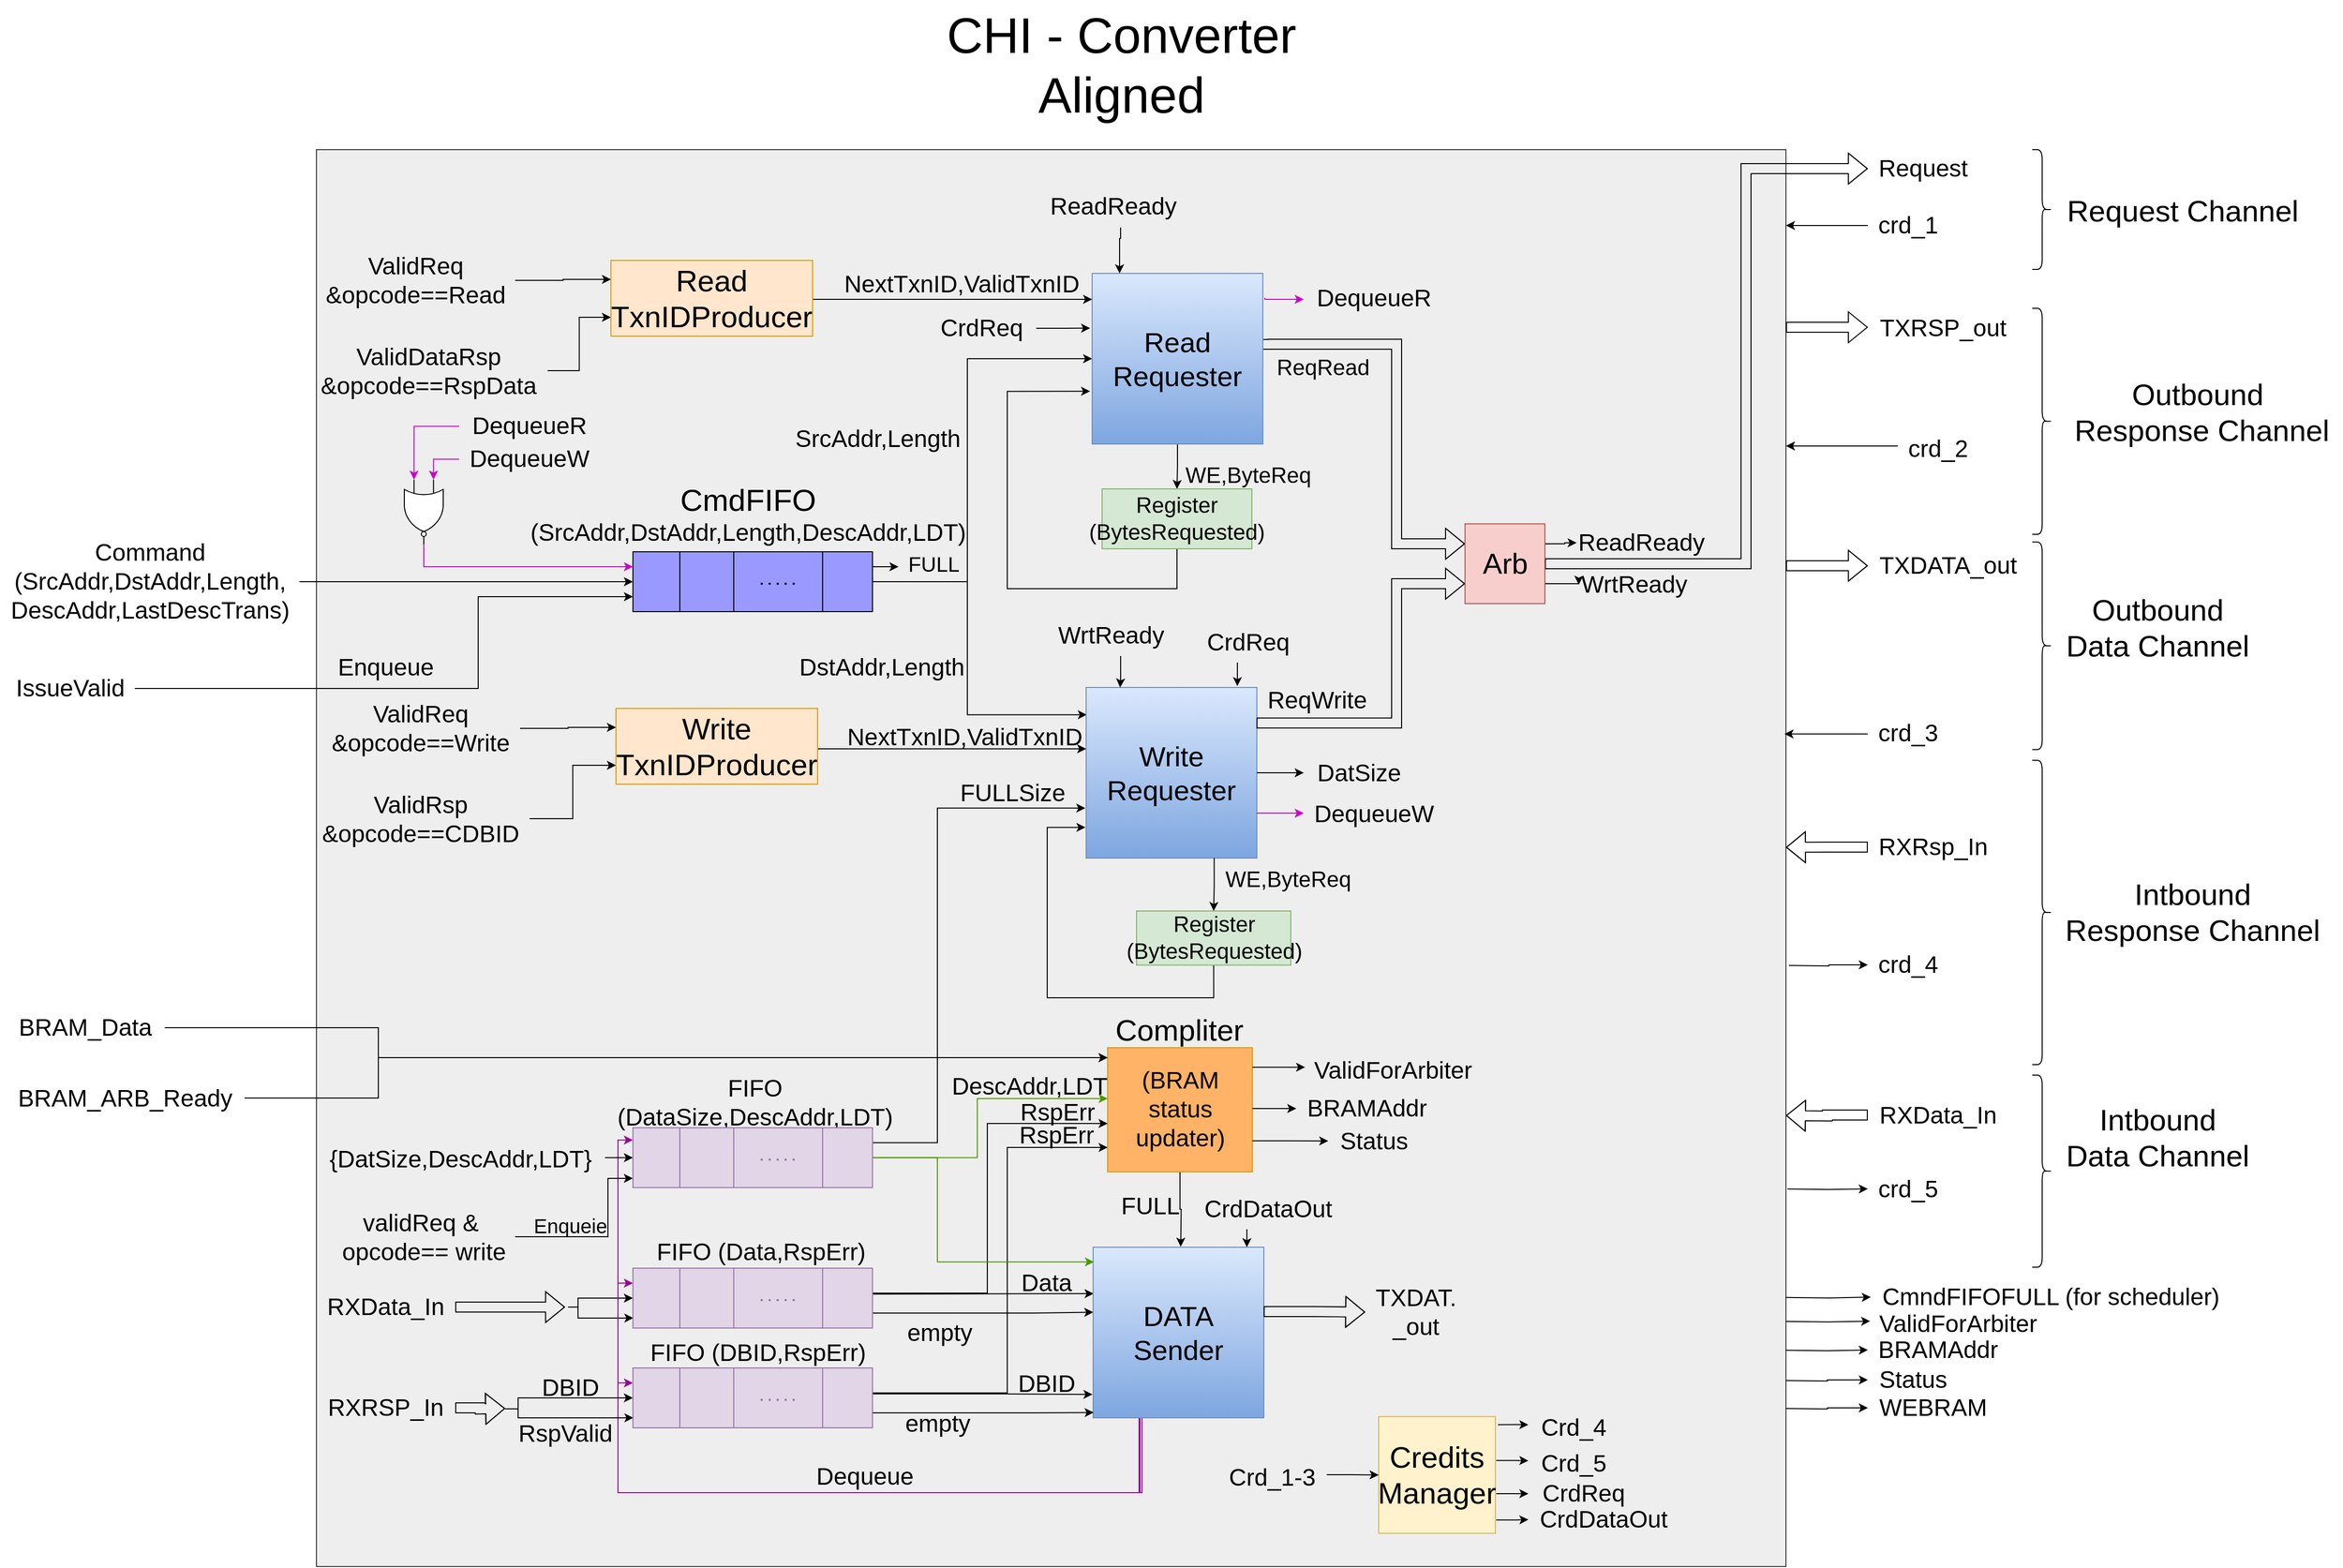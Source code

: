 <mxfile version="21.5.0" type="device" pages="4">
  <diagram name="CHI-Converter Aligned" id="9SrDV2oEwoEFcxUtsHtU">
    <mxGraphModel dx="2389" dy="2003" grid="1" gridSize="10" guides="1" tooltips="1" connect="1" arrows="1" fold="1" page="1" pageScale="1" pageWidth="827" pageHeight="1169" math="0" shadow="0">
      <root>
        <mxCell id="-J5FbFJeVfi9Mn1AmEHp-0" />
        <mxCell id="-J5FbFJeVfi9Mn1AmEHp-1" parent="-J5FbFJeVfi9Mn1AmEHp-0" />
        <mxCell id="-J5FbFJeVfi9Mn1AmEHp-2" value="" style="rounded=0;whiteSpace=wrap;html=1;fontSize=24;fillColor=#eeeeee;strokeColor=#36393d;" parent="-J5FbFJeVfi9Mn1AmEHp-1" vertex="1">
          <mxGeometry x="-192" width="1472" height="1420" as="geometry" />
        </mxCell>
        <mxCell id="-J5FbFJeVfi9Mn1AmEHp-3" style="edgeStyle=orthogonalEdgeStyle;rounded=0;orthogonalLoop=1;jettySize=auto;html=1;exitX=1;exitY=0.25;exitDx=0;exitDy=0;fontSize=17;" parent="-J5FbFJeVfi9Mn1AmEHp-1" source="-J5FbFJeVfi9Mn1AmEHp-7" target="-J5FbFJeVfi9Mn1AmEHp-48" edge="1">
          <mxGeometry relative="1" as="geometry">
            <Array as="points">
              <mxPoint x="310" y="418" />
              <mxPoint x="396" y="418" />
            </Array>
            <mxPoint x="339" y="491" as="targetPoint" />
          </mxGeometry>
        </mxCell>
        <mxCell id="-J5FbFJeVfi9Mn1AmEHp-4" style="edgeStyle=orthogonalEdgeStyle;rounded=0;orthogonalLoop=1;jettySize=auto;html=1;exitX=1;exitY=0.5;exitDx=0;exitDy=0;fontSize=17;entryX=0;entryY=0.5;entryDx=0;entryDy=0;" parent="-J5FbFJeVfi9Mn1AmEHp-1" source="-J5FbFJeVfi9Mn1AmEHp-7" target="-J5FbFJeVfi9Mn1AmEHp-67" edge="1">
          <mxGeometry relative="1" as="geometry">
            <mxPoint x="580" y="202" as="targetPoint" />
            <Array as="points">
              <mxPoint x="460" y="433" />
              <mxPoint x="460" y="210" />
            </Array>
          </mxGeometry>
        </mxCell>
        <mxCell id="-J5FbFJeVfi9Mn1AmEHp-5" style="edgeStyle=orthogonalEdgeStyle;rounded=0;orthogonalLoop=1;jettySize=auto;html=1;fontSize=17;entryX=0;entryY=0.5;entryDx=0;entryDy=0;" parent="-J5FbFJeVfi9Mn1AmEHp-1" source="-J5FbFJeVfi9Mn1AmEHp-50" target="-J5FbFJeVfi9Mn1AmEHp-7" edge="1">
          <mxGeometry relative="1" as="geometry">
            <mxPoint x="-230" y="433" as="sourcePoint" />
          </mxGeometry>
        </mxCell>
        <mxCell id="-J5FbFJeVfi9Mn1AmEHp-6" style="edgeStyle=orthogonalEdgeStyle;rounded=0;orthogonalLoop=1;jettySize=auto;html=1;fontSize=17;entryX=0;entryY=0.75;entryDx=0;entryDy=0;strokeColor=#000000;" parent="-J5FbFJeVfi9Mn1AmEHp-1" source="-J5FbFJeVfi9Mn1AmEHp-53" target="-J5FbFJeVfi9Mn1AmEHp-7" edge="1">
          <mxGeometry relative="1" as="geometry">
            <Array as="points">
              <mxPoint x="-30" y="540" />
              <mxPoint x="-30" y="448" />
            </Array>
          </mxGeometry>
        </mxCell>
        <mxCell id="-J5FbFJeVfi9Mn1AmEHp-18" style="edgeStyle=orthogonalEdgeStyle;rounded=0;orthogonalLoop=1;jettySize=auto;html=1;fontSize=17;shape=flexArrow;" parent="-J5FbFJeVfi9Mn1AmEHp-1" source="-J5FbFJeVfi9Mn1AmEHp-292" edge="1">
          <mxGeometry relative="1" as="geometry">
            <mxPoint x="1290" y="22" as="sourcePoint" />
            <mxPoint x="1362.0" y="19" as="targetPoint" />
            <Array as="points">
              <mxPoint x="1240" y="415" />
              <mxPoint x="1240" y="19" />
            </Array>
          </mxGeometry>
        </mxCell>
        <mxCell id="-J5FbFJeVfi9Mn1AmEHp-19" style="edgeStyle=orthogonalEdgeStyle;rounded=0;orthogonalLoop=1;jettySize=auto;html=1;fontSize=17;strokeColor=#CC00CC;exitX=1.012;exitY=0.143;exitDx=0;exitDy=0;exitPerimeter=0;" parent="-J5FbFJeVfi9Mn1AmEHp-1" source="-J5FbFJeVfi9Mn1AmEHp-67" target="-J5FbFJeVfi9Mn1AmEHp-55" edge="1">
          <mxGeometry relative="1" as="geometry">
            <Array as="points">
              <mxPoint x="850" y="150" />
              <mxPoint x="850" y="150" />
            </Array>
            <mxPoint x="960" y="152" as="sourcePoint" />
          </mxGeometry>
        </mxCell>
        <mxCell id="-J5FbFJeVfi9Mn1AmEHp-20" value="&lt;font style=&quot;font-size: 31px;&quot;&gt;CmdFIFO &lt;/font&gt;&lt;br&gt;(SrcAddr,DstAddr,Length,DescAddr,LDT)" style="text;html=1;align=center;verticalAlign=middle;resizable=0;points=[];autosize=1;strokeColor=none;fillColor=none;fontSize=24;" parent="-J5FbFJeVfi9Mn1AmEHp-1" vertex="1">
          <mxGeometry x="10" y="325.25" width="460" height="80" as="geometry" />
        </mxCell>
        <mxCell id="-J5FbFJeVfi9Mn1AmEHp-22" style="edgeStyle=orthogonalEdgeStyle;rounded=0;orthogonalLoop=1;jettySize=auto;html=1;fontSize=17;exitX=1;exitY=0.5;exitDx=0;exitDy=0;entryX=0.004;entryY=0.16;entryDx=0;entryDy=0;entryPerimeter=0;" parent="-J5FbFJeVfi9Mn1AmEHp-1" source="-J5FbFJeVfi9Mn1AmEHp-7" target="-J5FbFJeVfi9Mn1AmEHp-72" edge="1">
          <mxGeometry relative="1" as="geometry">
            <mxPoint x="592" y="700" as="targetPoint" />
            <Array as="points">
              <mxPoint x="460" y="433" />
              <mxPoint x="460" y="566" />
            </Array>
            <mxPoint x="410" y="253" as="sourcePoint" />
          </mxGeometry>
        </mxCell>
        <mxCell id="-J5FbFJeVfi9Mn1AmEHp-29" style="edgeStyle=orthogonalEdgeStyle;rounded=0;orthogonalLoop=1;jettySize=auto;html=1;fontSize=17;entryX=0;entryY=0.5;entryDx=0;entryDy=0;endWidth=28.571;" parent="-J5FbFJeVfi9Mn1AmEHp-1" target="-J5FbFJeVfi9Mn1AmEHp-33" edge="1">
          <mxGeometry relative="1" as="geometry">
            <mxPoint x="147" y="1143" as="targetPoint" />
            <mxPoint x="70" y="1160" as="sourcePoint" />
            <Array as="points">
              <mxPoint x="70" y="1160" />
              <mxPoint x="70" y="1151" />
            </Array>
          </mxGeometry>
        </mxCell>
        <mxCell id="-J5FbFJeVfi9Mn1AmEHp-30" style="edgeStyle=orthogonalEdgeStyle;rounded=0;orthogonalLoop=1;jettySize=auto;html=1;fontSize=17;exitX=1.002;exitY=0.433;exitDx=0;exitDy=0;exitPerimeter=0;entryX=0.003;entryY=0.038;entryDx=0;entryDy=0;entryPerimeter=0;" parent="-J5FbFJeVfi9Mn1AmEHp-1" source="-J5FbFJeVfi9Mn1AmEHp-33" edge="1">
          <mxGeometry relative="1" as="geometry">
            <mxPoint x="397" y="1151" as="sourcePoint" />
            <mxPoint x="586.513" y="1146.498" as="targetPoint" />
            <Array as="points">
              <mxPoint x="587" y="1147" />
            </Array>
          </mxGeometry>
        </mxCell>
        <mxCell id="-J5FbFJeVfi9Mn1AmEHp-31" style="edgeStyle=orthogonalEdgeStyle;rounded=0;orthogonalLoop=1;jettySize=auto;html=1;fontSize=17;entryX=0.002;entryY=0.833;entryDx=0;entryDy=0;entryPerimeter=0;" parent="-J5FbFJeVfi9Mn1AmEHp-1" target="-J5FbFJeVfi9Mn1AmEHp-33" edge="1">
          <mxGeometry relative="1" as="geometry">
            <mxPoint x="147" y="1173" as="targetPoint" />
            <Array as="points">
              <mxPoint x="70" y="1160" />
              <mxPoint x="70" y="1171" />
            </Array>
            <mxPoint x="60" y="1160" as="sourcePoint" />
          </mxGeometry>
        </mxCell>
        <mxCell id="-J5FbFJeVfi9Mn1AmEHp-32" style="edgeStyle=orthogonalEdgeStyle;rounded=0;orthogonalLoop=1;jettySize=auto;html=1;exitX=1;exitY=0.75;exitDx=0;exitDy=0;fontSize=17;strokeWidth=1;entryX=0.001;entryY=0.147;entryDx=0;entryDy=0;entryPerimeter=0;" parent="-J5FbFJeVfi9Mn1AmEHp-1" source="-J5FbFJeVfi9Mn1AmEHp-33" edge="1">
          <mxGeometry relative="1" as="geometry">
            <Array as="points">
              <mxPoint x="527" y="1166" />
            </Array>
            <mxPoint x="586.171" y="1165.137" as="targetPoint" />
          </mxGeometry>
        </mxCell>
        <mxCell id="-J5FbFJeVfi9Mn1AmEHp-48" value="&lt;font style=&quot;font-size: 21px;&quot;&gt;FULL&lt;/font&gt;" style="text;html=1;align=center;verticalAlign=middle;resizable=0;points=[];autosize=1;strokeColor=none;fillColor=none;fontSize=17;" parent="-J5FbFJeVfi9Mn1AmEHp-1" vertex="1">
          <mxGeometry x="391" y="395" width="70" height="40" as="geometry" />
        </mxCell>
        <mxCell id="-J5FbFJeVfi9Mn1AmEHp-50" value="Command&lt;br&gt;(SrcAddr,DstAddr,Length,&lt;br&gt;DescAddr,LastDescTrans)" style="text;html=1;align=center;verticalAlign=middle;resizable=0;points=[];autosize=1;strokeColor=none;fillColor=none;fontSize=24;" parent="-J5FbFJeVfi9Mn1AmEHp-1" vertex="1">
          <mxGeometry x="-509" y="383" width="300" height="100" as="geometry" />
        </mxCell>
        <mxCell id="-J5FbFJeVfi9Mn1AmEHp-53" value="IssueValid" style="text;html=1;align=center;verticalAlign=middle;resizable=0;points=[];autosize=1;strokeColor=none;fillColor=none;fontSize=24;" parent="-J5FbFJeVfi9Mn1AmEHp-1" vertex="1">
          <mxGeometry x="-504" y="520" width="130" height="40" as="geometry" />
        </mxCell>
        <mxCell id="-J5FbFJeVfi9Mn1AmEHp-54" value="Enqueue" style="text;html=1;align=center;verticalAlign=middle;resizable=0;points=[];autosize=1;strokeColor=none;fillColor=none;fontSize=24;" parent="-J5FbFJeVfi9Mn1AmEHp-1" vertex="1">
          <mxGeometry x="-183" y="499" width="120" height="40" as="geometry" />
        </mxCell>
        <mxCell id="-J5FbFJeVfi9Mn1AmEHp-55" value="DequeueR" style="text;html=1;align=center;verticalAlign=middle;resizable=0;points=[];autosize=1;strokeColor=none;fillColor=none;fontSize=24;" parent="-J5FbFJeVfi9Mn1AmEHp-1" vertex="1">
          <mxGeometry x="797" y="129" width="140" height="40" as="geometry" />
        </mxCell>
        <mxCell id="-J5FbFJeVfi9Mn1AmEHp-56" value="FIFO (Data,RspErr)" style="text;html=1;align=center;verticalAlign=middle;resizable=0;points=[];autosize=1;strokeColor=none;fillColor=none;fontSize=24;" parent="-J5FbFJeVfi9Mn1AmEHp-1" vertex="1">
          <mxGeometry x="138" y="1084.5" width="230" height="40" as="geometry" />
        </mxCell>
        <mxCell id="-J5FbFJeVfi9Mn1AmEHp-65" value="" style="edgeStyle=orthogonalEdgeStyle;rounded=0;orthogonalLoop=1;jettySize=auto;html=1;fontSize=17;strokeWidth=1;exitX=1;exitY=0.25;exitDx=0;exitDy=0;shape=flexArrow;entryX=0;entryY=0.25;entryDx=0;entryDy=0;" parent="-J5FbFJeVfi9Mn1AmEHp-1" target="-J5FbFJeVfi9Mn1AmEHp-292" edge="1">
          <mxGeometry relative="1" as="geometry">
            <mxPoint x="756" y="189.75" as="sourcePoint" />
            <mxPoint x="804" y="195" as="targetPoint" />
            <Array as="points">
              <mxPoint x="756" y="195" />
              <mxPoint x="890" y="195" />
              <mxPoint x="890" y="395" />
            </Array>
          </mxGeometry>
        </mxCell>
        <mxCell id="-J5FbFJeVfi9Mn1AmEHp-66" style="edgeStyle=orthogonalEdgeStyle;rounded=0;orthogonalLoop=1;jettySize=auto;html=1;exitX=0.5;exitY=1;exitDx=0;exitDy=0;strokeWidth=1;fontSize=22;" parent="-J5FbFJeVfi9Mn1AmEHp-1" source="-J5FbFJeVfi9Mn1AmEHp-67" target="-J5FbFJeVfi9Mn1AmEHp-192" edge="1">
          <mxGeometry relative="1" as="geometry" />
        </mxCell>
        <mxCell id="-J5FbFJeVfi9Mn1AmEHp-67" value="&lt;span style=&quot;font-size: 28px;&quot;&gt;Read&lt;br&gt;Requester&lt;/span&gt;" style="whiteSpace=wrap;html=1;aspect=fixed;fontSize=17;fillColor=#dae8fc;strokeColor=#6c8ebf;gradientColor=#7ea6e0;" parent="-J5FbFJeVfi9Mn1AmEHp-1" vertex="1">
          <mxGeometry x="585" y="124" width="171" height="171" as="geometry" />
        </mxCell>
        <mxCell id="-J5FbFJeVfi9Mn1AmEHp-72" value="&lt;font style=&quot;font-size: 28px;&quot;&gt;Write&lt;br&gt;Requester&lt;br&gt;&lt;/font&gt;" style="whiteSpace=wrap;html=1;aspect=fixed;fontSize=17;fillColor=#dae8fc;strokeColor=#6c8ebf;gradientColor=#7ea6e0;" parent="-J5FbFJeVfi9Mn1AmEHp-1" vertex="1">
          <mxGeometry x="579" y="539" width="171" height="171" as="geometry" />
        </mxCell>
        <mxCell id="-J5FbFJeVfi9Mn1AmEHp-73" value="&lt;span style=&quot;font-size: 24px;&quot;&gt;DstAddr,Length&lt;/span&gt;" style="text;html=1;align=center;verticalAlign=middle;resizable=0;points=[];autosize=1;strokeColor=none;fillColor=none;fontSize=24;" parent="-J5FbFJeVfi9Mn1AmEHp-1" vertex="1">
          <mxGeometry x="279" y="499" width="190" height="40" as="geometry" />
        </mxCell>
        <mxCell id="-J5FbFJeVfi9Mn1AmEHp-74" value="Data" style="text;html=1;align=center;verticalAlign=middle;resizable=0;points=[];autosize=1;strokeColor=none;fillColor=none;fontSize=24;" parent="-J5FbFJeVfi9Mn1AmEHp-1" vertex="1">
          <mxGeometry x="504" y="1115.5" width="70" height="40" as="geometry" />
        </mxCell>
        <mxCell id="-J5FbFJeVfi9Mn1AmEHp-75" value="empty" style="text;html=1;align=center;verticalAlign=middle;resizable=0;points=[];autosize=1;strokeColor=none;fillColor=none;fontSize=24;" parent="-J5FbFJeVfi9Mn1AmEHp-1" vertex="1">
          <mxGeometry x="387" y="1165.5" width="90" height="40" as="geometry" />
        </mxCell>
        <mxCell id="-J5FbFJeVfi9Mn1AmEHp-91" value="" style="edgeStyle=orthogonalEdgeStyle;rounded=0;orthogonalLoop=1;jettySize=auto;html=1;fontSize=17;strokeWidth=1;entryX=-0.012;entryY=0.321;entryDx=0;entryDy=0;entryPerimeter=0;" parent="-J5FbFJeVfi9Mn1AmEHp-1" source="-J5FbFJeVfi9Mn1AmEHp-92" target="-J5FbFJeVfi9Mn1AmEHp-67" edge="1">
          <mxGeometry relative="1" as="geometry">
            <mxPoint x="585.171" y="178.396" as="targetPoint" />
          </mxGeometry>
        </mxCell>
        <mxCell id="-J5FbFJeVfi9Mn1AmEHp-92" value="CrdReq" style="text;html=1;align=center;verticalAlign=middle;resizable=0;points=[];autosize=1;strokeColor=none;fillColor=none;fontSize=24;" parent="-J5FbFJeVfi9Mn1AmEHp-1" vertex="1">
          <mxGeometry x="419" y="159" width="110" height="40" as="geometry" />
        </mxCell>
        <mxCell id="-J5FbFJeVfi9Mn1AmEHp-146" value="" style="edgeStyle=orthogonalEdgeStyle;rounded=0;orthogonalLoop=1;jettySize=auto;html=1;fontSize=17;strokeWidth=1;entryX=-0.012;entryY=0.691;entryDx=0;entryDy=0;entryPerimeter=0;exitX=0.5;exitY=1;exitDx=0;exitDy=0;" parent="-J5FbFJeVfi9Mn1AmEHp-1" source="-J5FbFJeVfi9Mn1AmEHp-192" target="-J5FbFJeVfi9Mn1AmEHp-67" edge="1">
          <mxGeometry relative="1" as="geometry">
            <Array as="points">
              <mxPoint x="670" y="440" />
              <mxPoint x="500" y="440" />
              <mxPoint x="500" y="242" />
            </Array>
            <mxPoint x="560.0" y="280.294" as="sourcePoint" />
          </mxGeometry>
        </mxCell>
        <mxCell id="-J5FbFJeVfi9Mn1AmEHp-147" style="edgeStyle=orthogonalEdgeStyle;rounded=0;orthogonalLoop=1;jettySize=auto;html=1;entryX=0.5;entryY=0;entryDx=0;entryDy=0;strokeWidth=1;fontSize=22;" parent="-J5FbFJeVfi9Mn1AmEHp-1" source="-J5FbFJeVfi9Mn1AmEHp-148" edge="1">
          <mxGeometry relative="1" as="geometry">
            <mxPoint x="612.5" y="89" as="sourcePoint" />
            <mxPoint x="612.5" y="124" as="targetPoint" />
            <Array as="points">
              <mxPoint x="613" y="89" />
            </Array>
          </mxGeometry>
        </mxCell>
        <mxCell id="-J5FbFJeVfi9Mn1AmEHp-148" value="&lt;div style=&quot;text-align: center;&quot;&gt;ReadReady&lt;/div&gt;" style="text;whiteSpace=wrap;html=1;fontSize=24;labelBackgroundColor=none;" parent="-J5FbFJeVfi9Mn1AmEHp-1" vertex="1">
          <mxGeometry x="541" y="36" width="145" height="42" as="geometry" />
        </mxCell>
        <mxCell id="-J5FbFJeVfi9Mn1AmEHp-177" value="&lt;font style=&quot;font-size: 30px;&quot;&gt;Request Channel&lt;/font&gt;" style="text;html=1;align=center;verticalAlign=middle;resizable=0;points=[];autosize=1;strokeColor=none;fillColor=none;fontSize=24;" parent="-J5FbFJeVfi9Mn1AmEHp-1" vertex="1">
          <mxGeometry x="1546.68" y="36" width="260" height="50" as="geometry" />
        </mxCell>
        <mxCell id="-J5FbFJeVfi9Mn1AmEHp-179" value="&lt;font style=&quot;font-size: 30px;&quot;&gt;Outbound&lt;br&gt;&amp;nbsp;Response Channel&lt;/font&gt;" style="text;html=1;align=center;verticalAlign=middle;resizable=0;points=[];autosize=1;strokeColor=none;fillColor=none;fontSize=24;" parent="-J5FbFJeVfi9Mn1AmEHp-1" vertex="1">
          <mxGeometry x="1546.68" y="218" width="290" height="90" as="geometry" />
        </mxCell>
        <mxCell id="-J5FbFJeVfi9Mn1AmEHp-181" value="&lt;font style=&quot;font-size: 30px;&quot;&gt;Outbound&lt;br&gt;Data Channel&lt;/font&gt;" style="text;html=1;align=center;verticalAlign=middle;resizable=0;points=[];autosize=1;strokeColor=none;fillColor=none;fontSize=24;" parent="-J5FbFJeVfi9Mn1AmEHp-1" vertex="1">
          <mxGeometry x="1546.68" y="433.75" width="210" height="90" as="geometry" />
        </mxCell>
        <mxCell id="-J5FbFJeVfi9Mn1AmEHp-183" value="&lt;font style=&quot;font-size: 30px;&quot;&gt;Intbound&lt;br&gt;Response Channel&lt;/font&gt;" style="text;html=1;align=center;verticalAlign=middle;resizable=0;points=[];autosize=1;strokeColor=none;fillColor=none;fontSize=24;" parent="-J5FbFJeVfi9Mn1AmEHp-1" vertex="1">
          <mxGeometry x="1546.68" y="719" width="280" height="90" as="geometry" />
        </mxCell>
        <mxCell id="-J5FbFJeVfi9Mn1AmEHp-185" value="&lt;font style=&quot;font-size: 30px;&quot;&gt;Intbound&lt;br&gt;Data Channel&lt;/font&gt;" style="text;html=1;align=center;verticalAlign=middle;resizable=0;points=[];autosize=1;strokeColor=none;fillColor=none;fontSize=24;" parent="-J5FbFJeVfi9Mn1AmEHp-1" vertex="1">
          <mxGeometry x="1546.68" y="944.5" width="210" height="90" as="geometry" />
        </mxCell>
        <mxCell id="-J5FbFJeVfi9Mn1AmEHp-188" value="&lt;font style=&quot;font-size: 50px;&quot;&gt;CHI - Converter&lt;br&gt;Aligned&lt;br&gt;&lt;/font&gt;" style="text;html=1;align=center;verticalAlign=middle;resizable=0;points=[];autosize=1;strokeColor=none;fillColor=none;fontSize=30;" parent="-J5FbFJeVfi9Mn1AmEHp-1" vertex="1">
          <mxGeometry x="428.5" y="-150" width="370" height="130" as="geometry" />
        </mxCell>
        <mxCell id="-J5FbFJeVfi9Mn1AmEHp-192" value="&lt;font style=&quot;font-size: 22px;&quot;&gt;Register&lt;br&gt;(BytesRequested)&lt;/font&gt;" style="rounded=0;whiteSpace=wrap;html=1;fontSize=17;fillColor=#d5e8d4;strokeColor=#82b366;" parent="-J5FbFJeVfi9Mn1AmEHp-1" vertex="1">
          <mxGeometry x="595" y="340" width="150" height="60" as="geometry" />
        </mxCell>
        <mxCell id="-J5FbFJeVfi9Mn1AmEHp-193" value="WE,ByteReq" style="text;html=1;align=center;verticalAlign=middle;resizable=0;points=[];autosize=1;strokeColor=none;fillColor=none;fontSize=22;" parent="-J5FbFJeVfi9Mn1AmEHp-1" vertex="1">
          <mxGeometry x="666" y="306.5" width="150" height="40" as="geometry" />
        </mxCell>
        <mxCell id="-J5FbFJeVfi9Mn1AmEHp-205" style="edgeStyle=orthogonalEdgeStyle;rounded=0;orthogonalLoop=1;jettySize=auto;html=1;entryX=0;entryY=0.25;entryDx=0;entryDy=0;strokeWidth=1;fontSize=22;strokeColor=#990099;exitX=0.25;exitY=1;exitDx=0;exitDy=0;" parent="-J5FbFJeVfi9Mn1AmEHp-1" source="-J5FbFJeVfi9Mn1AmEHp-209" target="-J5FbFJeVfi9Mn1AmEHp-33" edge="1">
          <mxGeometry relative="1" as="geometry">
            <mxPoint x="637" y="1193" as="sourcePoint" />
            <Array as="points">
              <mxPoint x="633" y="1271" />
              <mxPoint x="633" y="1346" />
              <mxPoint x="110" y="1346" />
              <mxPoint x="110" y="1136" />
            </Array>
          </mxGeometry>
        </mxCell>
        <mxCell id="-J5FbFJeVfi9Mn1AmEHp-206" style="edgeStyle=orthogonalEdgeStyle;rounded=0;orthogonalLoop=1;jettySize=auto;html=1;exitX=0.25;exitY=1;exitDx=0;exitDy=0;entryX=0;entryY=0.25;entryDx=0;entryDy=0;strokeColor=#990099;strokeWidth=1;fontSize=15;" parent="-J5FbFJeVfi9Mn1AmEHp-1" source="-J5FbFJeVfi9Mn1AmEHp-209" target="-J5FbFJeVfi9Mn1AmEHp-221" edge="1">
          <mxGeometry relative="1" as="geometry">
            <Array as="points">
              <mxPoint x="629" y="1197" />
              <mxPoint x="635" y="1197" />
              <mxPoint x="635" y="1346" />
              <mxPoint x="110" y="1346" />
              <mxPoint x="110" y="1236" />
            </Array>
          </mxGeometry>
        </mxCell>
        <mxCell id="-J5FbFJeVfi9Mn1AmEHp-208" style="edgeStyle=orthogonalEdgeStyle;rounded=0;orthogonalLoop=1;jettySize=auto;html=1;entryX=0;entryY=0.206;entryDx=0;entryDy=0;strokeColor=#990099;fontSize=24;exitX=0.274;exitY=0.997;exitDx=0;exitDy=0;exitPerimeter=0;entryPerimeter=0;" parent="-J5FbFJeVfi9Mn1AmEHp-1" target="-J5FbFJeVfi9Mn1AmEHp-316" edge="1">
          <mxGeometry relative="1" as="geometry">
            <mxPoint x="634.854" y="1268.487" as="sourcePoint" />
            <mxPoint x="150" y="993.25" as="targetPoint" />
            <Array as="points">
              <mxPoint x="632" y="1269" />
              <mxPoint x="632" y="1346" />
              <mxPoint x="110" y="1346" />
              <mxPoint x="110" y="993" />
            </Array>
          </mxGeometry>
        </mxCell>
        <mxCell id="-J5FbFJeVfi9Mn1AmEHp-209" value="&lt;font style=&quot;font-size: 28px;&quot;&gt;DATA&lt;br&gt;Sender&lt;br&gt;&lt;/font&gt;" style="whiteSpace=wrap;html=1;aspect=fixed;fontSize=17;fillColor=#dae8fc;strokeColor=#6c8ebf;gradientColor=#7ea6e0;" parent="-J5FbFJeVfi9Mn1AmEHp-1" vertex="1">
          <mxGeometry x="586" y="1100" width="171" height="171" as="geometry" />
        </mxCell>
        <mxCell id="-J5FbFJeVfi9Mn1AmEHp-210" style="edgeStyle=orthogonalEdgeStyle;rounded=0;orthogonalLoop=1;jettySize=auto;html=1;strokeWidth=1;fontSize=22;" parent="-J5FbFJeVfi9Mn1AmEHp-1" source="-J5FbFJeVfi9Mn1AmEHp-211" target="-J5FbFJeVfi9Mn1AmEHp-209" edge="1">
          <mxGeometry relative="1" as="geometry">
            <mxPoint x="751.0" y="1079.25" as="sourcePoint" />
            <mxPoint x="751.25" y="1100" as="targetPoint" />
            <Array as="points">
              <mxPoint x="740" y="1085.5" />
              <mxPoint x="740" y="1085.5" />
            </Array>
          </mxGeometry>
        </mxCell>
        <mxCell id="-J5FbFJeVfi9Mn1AmEHp-211" value="CrdDataOut" style="text;html=1;align=center;verticalAlign=middle;resizable=0;points=[];autosize=1;strokeColor=none;fillColor=none;fontSize=24;" parent="-J5FbFJeVfi9Mn1AmEHp-1" vertex="1">
          <mxGeometry x="686" y="1042" width="150" height="40" as="geometry" />
        </mxCell>
        <mxCell id="-J5FbFJeVfi9Mn1AmEHp-212" value="Dequeue" style="text;html=1;align=center;verticalAlign=middle;resizable=0;points=[];autosize=1;strokeColor=none;fillColor=none;fontSize=24;" parent="-J5FbFJeVfi9Mn1AmEHp-1" vertex="1">
          <mxGeometry x="297" y="1309.5" width="120" height="40" as="geometry" />
        </mxCell>
        <mxCell id="-J5FbFJeVfi9Mn1AmEHp-213" style="edgeStyle=orthogonalEdgeStyle;rounded=0;orthogonalLoop=1;jettySize=auto;html=1;fontSize=17;strokeWidth=1;shape=flexArrow;exitX=0.999;exitY=0.377;exitDx=0;exitDy=0;exitPerimeter=0;" parent="-J5FbFJeVfi9Mn1AmEHp-1" source="-J5FbFJeVfi9Mn1AmEHp-209" target="-J5FbFJeVfi9Mn1AmEHp-214" edge="1">
          <mxGeometry relative="1" as="geometry">
            <mxPoint x="814" y="1164" as="targetPoint" />
            <mxPoint x="767" y="1165" as="sourcePoint" />
          </mxGeometry>
        </mxCell>
        <mxCell id="-J5FbFJeVfi9Mn1AmEHp-214" value="TXDAT.&lt;br&gt;_out" style="text;html=1;align=center;verticalAlign=middle;resizable=0;points=[];autosize=1;strokeColor=none;fillColor=none;fontSize=24;" parent="-J5FbFJeVfi9Mn1AmEHp-1" vertex="1">
          <mxGeometry x="858.5" y="1130" width="100" height="70" as="geometry" />
        </mxCell>
        <mxCell id="-J5FbFJeVfi9Mn1AmEHp-215" value="RXData_In" style="text;html=1;align=center;verticalAlign=middle;resizable=0;points=[];autosize=1;strokeColor=none;fillColor=none;fontSize=24;" parent="-J5FbFJeVfi9Mn1AmEHp-1" vertex="1">
          <mxGeometry x="-193" y="1140" width="140" height="40" as="geometry" />
        </mxCell>
        <mxCell id="-J5FbFJeVfi9Mn1AmEHp-216" style="edgeStyle=orthogonalEdgeStyle;rounded=0;orthogonalLoop=1;jettySize=auto;html=1;fontSize=17;strokeWidth=1;shape=flexArrow;" parent="-J5FbFJeVfi9Mn1AmEHp-1" source="-J5FbFJeVfi9Mn1AmEHp-215" edge="1">
          <mxGeometry relative="1" as="geometry">
            <mxPoint x="57" y="1160" as="targetPoint" />
            <Array as="points">
              <mxPoint x="35" y="1160" />
            </Array>
            <mxPoint x="-13" y="1126.5" as="sourcePoint" />
          </mxGeometry>
        </mxCell>
        <mxCell id="-J5FbFJeVfi9Mn1AmEHp-217" style="edgeStyle=orthogonalEdgeStyle;rounded=0;orthogonalLoop=1;jettySize=auto;html=1;fontSize=17;entryX=0;entryY=0.5;entryDx=0;entryDy=0;endWidth=28.571;" parent="-J5FbFJeVfi9Mn1AmEHp-1" target="-J5FbFJeVfi9Mn1AmEHp-221" edge="1">
          <mxGeometry relative="1" as="geometry">
            <mxPoint x="145" y="1243" as="targetPoint" />
            <mxPoint y="1262" as="sourcePoint" />
            <Array as="points">
              <mxPoint x="10" y="1262" />
              <mxPoint x="10" y="1251" />
            </Array>
          </mxGeometry>
        </mxCell>
        <mxCell id="-J5FbFJeVfi9Mn1AmEHp-218" style="edgeStyle=orthogonalEdgeStyle;rounded=0;orthogonalLoop=1;jettySize=auto;html=1;fontSize=17;exitX=1.002;exitY=0.433;exitDx=0;exitDy=0;exitPerimeter=0;entryX=-0.004;entryY=0.629;entryDx=0;entryDy=0;entryPerimeter=0;" parent="-J5FbFJeVfi9Mn1AmEHp-1" source="-J5FbFJeVfi9Mn1AmEHp-221" edge="1">
          <mxGeometry relative="1" as="geometry">
            <mxPoint x="395" y="1251" as="sourcePoint" />
            <mxPoint x="585.316" y="1247.559" as="targetPoint" />
            <Array as="points">
              <mxPoint x="495" y="1247" />
            </Array>
          </mxGeometry>
        </mxCell>
        <mxCell id="-J5FbFJeVfi9Mn1AmEHp-219" style="edgeStyle=orthogonalEdgeStyle;rounded=0;orthogonalLoop=1;jettySize=auto;html=1;fontSize=17;entryX=0.002;entryY=0.833;entryDx=0;entryDy=0;entryPerimeter=0;" parent="-J5FbFJeVfi9Mn1AmEHp-1" target="-J5FbFJeVfi9Mn1AmEHp-221" edge="1">
          <mxGeometry relative="1" as="geometry">
            <mxPoint x="145" y="1273" as="targetPoint" />
            <Array as="points">
              <mxPoint x="10" y="1262" />
              <mxPoint x="10" y="1271" />
            </Array>
            <mxPoint x="-3" y="1262" as="sourcePoint" />
          </mxGeometry>
        </mxCell>
        <mxCell id="-J5FbFJeVfi9Mn1AmEHp-220" style="edgeStyle=orthogonalEdgeStyle;rounded=0;orthogonalLoop=1;jettySize=auto;html=1;exitX=1;exitY=0.75;exitDx=0;exitDy=0;fontSize=17;strokeWidth=1;entryX=0.003;entryY=0.735;entryDx=0;entryDy=0;entryPerimeter=0;" parent="-J5FbFJeVfi9Mn1AmEHp-1" source="-J5FbFJeVfi9Mn1AmEHp-221" edge="1">
          <mxGeometry relative="1" as="geometry">
            <Array as="points">
              <mxPoint x="525" y="1266" />
            </Array>
            <mxPoint x="586.513" y="1265.685" as="targetPoint" />
          </mxGeometry>
        </mxCell>
        <mxCell id="-J5FbFJeVfi9Mn1AmEHp-226" value="FIFO (DBID,RspErr)" style="text;html=1;align=center;verticalAlign=middle;resizable=0;points=[];autosize=1;strokeColor=none;fillColor=none;fontSize=24;" parent="-J5FbFJeVfi9Mn1AmEHp-1" vertex="1">
          <mxGeometry x="130" y="1186" width="240" height="40" as="geometry" />
        </mxCell>
        <mxCell id="-J5FbFJeVfi9Mn1AmEHp-227" value="DBID" style="text;html=1;align=center;verticalAlign=middle;resizable=0;points=[];autosize=1;strokeColor=none;fillColor=none;fontSize=24;" parent="-J5FbFJeVfi9Mn1AmEHp-1" vertex="1">
          <mxGeometry x="499" y="1217" width="80" height="40" as="geometry" />
        </mxCell>
        <mxCell id="-J5FbFJeVfi9Mn1AmEHp-228" value="empty" style="text;html=1;align=center;verticalAlign=middle;resizable=0;points=[];autosize=1;strokeColor=none;fillColor=none;fontSize=24;" parent="-J5FbFJeVfi9Mn1AmEHp-1" vertex="1">
          <mxGeometry x="385" y="1257" width="90" height="40" as="geometry" />
        </mxCell>
        <mxCell id="-J5FbFJeVfi9Mn1AmEHp-244" style="edgeStyle=orthogonalEdgeStyle;rounded=0;orthogonalLoop=1;jettySize=auto;html=1;strokeWidth=1;fontSize=22;exitX=0.75;exitY=1;exitDx=0;exitDy=0;" parent="-J5FbFJeVfi9Mn1AmEHp-1" source="-J5FbFJeVfi9Mn1AmEHp-72" target="-J5FbFJeVfi9Mn1AmEHp-246" edge="1">
          <mxGeometry relative="1" as="geometry">
            <mxPoint x="750" y="670" as="sourcePoint" />
          </mxGeometry>
        </mxCell>
        <mxCell id="-J5FbFJeVfi9Mn1AmEHp-245" value="" style="edgeStyle=orthogonalEdgeStyle;rounded=0;orthogonalLoop=1;jettySize=auto;html=1;fontSize=17;strokeWidth=1;exitX=0.5;exitY=1;exitDx=0;exitDy=0;entryX=-0.004;entryY=0.82;entryDx=0;entryDy=0;entryPerimeter=0;" parent="-J5FbFJeVfi9Mn1AmEHp-1" source="-J5FbFJeVfi9Mn1AmEHp-246" target="-J5FbFJeVfi9Mn1AmEHp-72" edge="1">
          <mxGeometry relative="1" as="geometry">
            <Array as="points">
              <mxPoint x="707" y="850" />
              <mxPoint x="540" y="850" />
              <mxPoint x="540" y="679" />
            </Array>
            <mxPoint x="565.0" y="684.544" as="sourcePoint" />
            <mxPoint x="580" y="685" as="targetPoint" />
          </mxGeometry>
        </mxCell>
        <mxCell id="-J5FbFJeVfi9Mn1AmEHp-246" value="&lt;font style=&quot;font-size: 22px;&quot;&gt;Register&lt;br&gt;(BytesRequested)&lt;/font&gt;" style="rounded=0;whiteSpace=wrap;html=1;fontSize=17;fillColor=#d5e8d4;strokeColor=#82b366;" parent="-J5FbFJeVfi9Mn1AmEHp-1" vertex="1">
          <mxGeometry x="629.5" y="763" width="154.5" height="54.25" as="geometry" />
        </mxCell>
        <mxCell id="-J5FbFJeVfi9Mn1AmEHp-247" value="WE,ByteReq" style="text;html=1;align=center;verticalAlign=middle;resizable=0;points=[];autosize=1;strokeColor=none;fillColor=none;fontSize=22;" parent="-J5FbFJeVfi9Mn1AmEHp-1" vertex="1">
          <mxGeometry x="706" y="712" width="150" height="40" as="geometry" />
        </mxCell>
        <mxCell id="-J5FbFJeVfi9Mn1AmEHp-248" style="edgeStyle=orthogonalEdgeStyle;rounded=0;orthogonalLoop=1;jettySize=auto;html=1;strokeColor=#000000;strokeWidth=1;fontSize=24;exitX=1;exitY=0.5;exitDx=0;exitDy=0;" parent="-J5FbFJeVfi9Mn1AmEHp-1" target="-J5FbFJeVfi9Mn1AmEHp-72" edge="1">
          <mxGeometry relative="1" as="geometry">
            <mxPoint x="237" y="600.5" as="sourcePoint" />
            <mxPoint x="580.026" y="626.243" as="targetPoint" />
            <Array as="points">
              <mxPoint x="490" y="601" />
              <mxPoint x="490" y="601" />
            </Array>
          </mxGeometry>
        </mxCell>
        <mxCell id="-J5FbFJeVfi9Mn1AmEHp-256" value="ValidReq&lt;br&gt;&amp;amp;opcode==Write" style="text;html=1;align=center;verticalAlign=middle;resizable=0;points=[];autosize=1;strokeColor=none;fillColor=none;fontSize=24;" parent="-J5FbFJeVfi9Mn1AmEHp-1" vertex="1">
          <mxGeometry x="-188" y="545" width="200" height="70" as="geometry" />
        </mxCell>
        <mxCell id="-J5FbFJeVfi9Mn1AmEHp-274" style="edgeStyle=orthogonalEdgeStyle;rounded=0;orthogonalLoop=1;jettySize=auto;html=1;entryX=0.199;entryY=0;entryDx=0;entryDy=0;strokeColor=#000000;strokeWidth=1;fontSize=24;entryPerimeter=0;" parent="-J5FbFJeVfi9Mn1AmEHp-1" source="ERowCpe-5YXyxwqDKv5t-35" target="-J5FbFJeVfi9Mn1AmEHp-72" edge="1">
          <mxGeometry relative="1" as="geometry">
            <Array as="points">
              <mxPoint x="613" y="530" />
              <mxPoint x="613" y="530" />
            </Array>
            <mxPoint x="664.571" y="501" as="sourcePoint" />
          </mxGeometry>
        </mxCell>
        <mxCell id="-J5FbFJeVfi9Mn1AmEHp-278" style="edgeStyle=orthogonalEdgeStyle;rounded=0;orthogonalLoop=1;jettySize=auto;html=1;entryX=0.285;entryY=-0.003;entryDx=0;entryDy=0;strokeColor=#000000;fontSize=24;entryPerimeter=0;" parent="-J5FbFJeVfi9Mn1AmEHp-1" source="-J5FbFJeVfi9Mn1AmEHp-279" edge="1">
          <mxGeometry relative="1" as="geometry">
            <mxPoint x="673.735" y="1099.487" as="targetPoint" />
          </mxGeometry>
        </mxCell>
        <mxCell id="-J5FbFJeVfi9Mn1AmEHp-279" value="(BRAM status&lt;br&gt;updater)" style="rounded=0;whiteSpace=wrap;html=1;fontSize=24;fillColor=#FFB366;strokeColor=#d79b00;" parent="-J5FbFJeVfi9Mn1AmEHp-1" vertex="1">
          <mxGeometry x="600.5" y="900" width="145" height="124.5" as="geometry" />
        </mxCell>
        <mxCell id="-J5FbFJeVfi9Mn1AmEHp-281" style="edgeStyle=orthogonalEdgeStyle;rounded=0;orthogonalLoop=1;jettySize=auto;html=1;strokeColor=#000000;strokeWidth=1;fontSize=24;" parent="-J5FbFJeVfi9Mn1AmEHp-1" source="-J5FbFJeVfi9Mn1AmEHp-33" target="-J5FbFJeVfi9Mn1AmEHp-279" edge="1">
          <mxGeometry relative="1" as="geometry">
            <mxPoint x="530" y="1105.5" as="sourcePoint" />
            <mxPoint x="561.935" y="917.333" as="targetPoint" />
            <Array as="points">
              <mxPoint x="480" y="1146" />
              <mxPoint x="480" y="976" />
            </Array>
          </mxGeometry>
        </mxCell>
        <mxCell id="-J5FbFJeVfi9Mn1AmEHp-282" value="BRAMAddr" style="text;html=1;align=center;verticalAlign=middle;resizable=0;points=[];autosize=1;strokeColor=none;fillColor=none;fontSize=24;" parent="-J5FbFJeVfi9Mn1AmEHp-1" vertex="1">
          <mxGeometry x="789.5" y="941" width="140" height="40" as="geometry" />
        </mxCell>
        <mxCell id="-J5FbFJeVfi9Mn1AmEHp-283" value="Status" style="text;html=1;align=center;verticalAlign=middle;resizable=0;points=[];autosize=1;strokeColor=none;fillColor=none;fontSize=24;" parent="-J5FbFJeVfi9Mn1AmEHp-1" vertex="1">
          <mxGeometry x="821.5" y="973.5" width="90" height="40" as="geometry" />
        </mxCell>
        <mxCell id="-J5FbFJeVfi9Mn1AmEHp-284" value="ValidForArbiter" style="text;html=1;align=center;verticalAlign=middle;resizable=0;points=[];autosize=1;strokeColor=none;fillColor=none;fontSize=24;" parent="-J5FbFJeVfi9Mn1AmEHp-1" vertex="1">
          <mxGeometry x="796" y="902.5" width="180" height="40" as="geometry" />
        </mxCell>
        <mxCell id="-J5FbFJeVfi9Mn1AmEHp-285" value="" style="endArrow=classic;html=1;rounded=0;fontSize=24;strokeWidth=1;entryX=0.013;entryY=0.427;entryDx=0;entryDy=0;entryPerimeter=0;edgeStyle=orthogonalEdgeStyle;" parent="-J5FbFJeVfi9Mn1AmEHp-1" source="-J5FbFJeVfi9Mn1AmEHp-279" target="-J5FbFJeVfi9Mn1AmEHp-284" edge="1">
          <mxGeometry width="50" height="50" relative="1" as="geometry">
            <mxPoint x="749" y="962.5" as="sourcePoint" />
            <mxPoint x="718.5" y="864" as="targetPoint" />
            <Array as="points">
              <mxPoint x="792" y="920" />
            </Array>
          </mxGeometry>
        </mxCell>
        <mxCell id="-J5FbFJeVfi9Mn1AmEHp-286" value="" style="endArrow=classic;html=1;rounded=0;fontSize=24;strokeWidth=1;edgeStyle=orthogonalEdgeStyle;" parent="-J5FbFJeVfi9Mn1AmEHp-1" source="-J5FbFJeVfi9Mn1AmEHp-279" target="-J5FbFJeVfi9Mn1AmEHp-282" edge="1">
          <mxGeometry width="50" height="50" relative="1" as="geometry">
            <mxPoint x="745.5" y="914" as="sourcePoint" />
            <mxPoint x="803.5" y="992.017" as="targetPoint" />
            <Array as="points">
              <mxPoint x="760" y="961" />
              <mxPoint x="760" y="961" />
            </Array>
          </mxGeometry>
        </mxCell>
        <mxCell id="-J5FbFJeVfi9Mn1AmEHp-287" value="" style="endArrow=classic;html=1;rounded=0;fontSize=24;strokeWidth=1;exitX=1;exitY=0.75;exitDx=0;exitDy=0;edgeStyle=orthogonalEdgeStyle;" parent="-J5FbFJeVfi9Mn1AmEHp-1" source="-J5FbFJeVfi9Mn1AmEHp-279" target="-J5FbFJeVfi9Mn1AmEHp-283" edge="1">
          <mxGeometry width="50" height="50" relative="1" as="geometry">
            <mxPoint x="749" y="945.5" as="sourcePoint" />
            <mxPoint x="780.32" y="906.81" as="targetPoint" />
          </mxGeometry>
        </mxCell>
        <mxCell id="-J5FbFJeVfi9Mn1AmEHp-290" style="edgeStyle=orthogonalEdgeStyle;rounded=0;orthogonalLoop=1;jettySize=auto;html=1;exitX=1;exitY=0.75;exitDx=0;exitDy=0;entryX=0;entryY=0.5;entryDx=0;entryDy=0;strokeColor=#000000;fontSize=29;" parent="-J5FbFJeVfi9Mn1AmEHp-1" source="-J5FbFJeVfi9Mn1AmEHp-292" target="-J5FbFJeVfi9Mn1AmEHp-293" edge="1">
          <mxGeometry relative="1" as="geometry" />
        </mxCell>
        <mxCell id="-J5FbFJeVfi9Mn1AmEHp-291" style="edgeStyle=orthogonalEdgeStyle;rounded=0;orthogonalLoop=1;jettySize=auto;html=1;exitX=1;exitY=0.25;exitDx=0;exitDy=0;strokeColor=#000000;fontSize=29;" parent="-J5FbFJeVfi9Mn1AmEHp-1" source="-J5FbFJeVfi9Mn1AmEHp-292" target="-J5FbFJeVfi9Mn1AmEHp-294" edge="1">
          <mxGeometry relative="1" as="geometry" />
        </mxCell>
        <mxCell id="-J5FbFJeVfi9Mn1AmEHp-292" value="&lt;font style=&quot;font-size: 29px;&quot;&gt;Arb&lt;/font&gt;" style="whiteSpace=wrap;html=1;aspect=fixed;fontSize=17;fillColor=#f8cecc;strokeColor=#b85450;" parent="-J5FbFJeVfi9Mn1AmEHp-1" vertex="1">
          <mxGeometry x="958.5" y="375" width="80" height="80" as="geometry" />
        </mxCell>
        <mxCell id="-J5FbFJeVfi9Mn1AmEHp-293" value="&lt;span style=&quot;color: rgb(0, 0, 0); font-family: Helvetica; font-size: 24px; font-style: normal; font-variant-ligatures: normal; font-variant-caps: normal; font-weight: 400; letter-spacing: normal; orphans: 2; text-align: center; text-indent: 0px; text-transform: none; widows: 2; word-spacing: 0px; -webkit-text-stroke-width: 0px; text-decoration-thickness: initial; text-decoration-style: initial; text-decoration-color: initial; float: none; display: inline !important;&quot;&gt;WrtReady&lt;/span&gt;" style="text;whiteSpace=wrap;html=1;fontSize=24;labelBackgroundColor=none;" parent="-J5FbFJeVfi9Mn1AmEHp-1" vertex="1">
          <mxGeometry x="1072.5" y="415" width="145" height="42" as="geometry" />
        </mxCell>
        <mxCell id="-J5FbFJeVfi9Mn1AmEHp-294" value="&lt;div style=&quot;text-align: center;&quot;&gt;ReadReady&lt;/div&gt;" style="text;whiteSpace=wrap;html=1;fontSize=24;labelBackgroundColor=none;" parent="-J5FbFJeVfi9Mn1AmEHp-1" vertex="1">
          <mxGeometry x="1070.36" y="373" width="145" height="42" as="geometry" />
        </mxCell>
        <mxCell id="-J5FbFJeVfi9Mn1AmEHp-307" style="edgeStyle=orthogonalEdgeStyle;rounded=0;orthogonalLoop=1;jettySize=auto;html=1;strokeColor=#000000;fontSize=24;exitX=1;exitY=0.5;exitDx=0;exitDy=0;" parent="-J5FbFJeVfi9Mn1AmEHp-1" source="-J5FbFJeVfi9Mn1AmEHp-72" target="-J5FbFJeVfi9Mn1AmEHp-308" edge="1">
          <mxGeometry relative="1" as="geometry" />
        </mxCell>
        <mxCell id="-J5FbFJeVfi9Mn1AmEHp-308" value="DatSize" style="text;html=1;align=center;verticalAlign=middle;resizable=0;points=[];autosize=1;strokeColor=none;fillColor=none;fontSize=24;" parent="-J5FbFJeVfi9Mn1AmEHp-1" vertex="1">
          <mxGeometry x="797" y="604.5" width="110" height="40" as="geometry" />
        </mxCell>
        <mxCell id="-J5FbFJeVfi9Mn1AmEHp-311" style="edgeStyle=orthogonalEdgeStyle;rounded=0;orthogonalLoop=1;jettySize=auto;html=1;strokeColor=#000000;fontSize=24;entryX=0.886;entryY=-0.008;entryDx=0;entryDy=0;entryPerimeter=0;" parent="-J5FbFJeVfi9Mn1AmEHp-1" source="-J5FbFJeVfi9Mn1AmEHp-312" target="-J5FbFJeVfi9Mn1AmEHp-72" edge="1">
          <mxGeometry relative="1" as="geometry">
            <mxPoint x="790" y="520" as="sourcePoint" />
            <Array as="points">
              <mxPoint x="730" y="520" />
            </Array>
          </mxGeometry>
        </mxCell>
        <mxCell id="-J5FbFJeVfi9Mn1AmEHp-312" value="CrdReq" style="text;html=1;align=center;verticalAlign=middle;resizable=0;points=[];autosize=1;strokeColor=none;fillColor=none;fontSize=24;" parent="-J5FbFJeVfi9Mn1AmEHp-1" vertex="1">
          <mxGeometry x="686" y="474" width="110" height="40" as="geometry" />
        </mxCell>
        <mxCell id="-J5FbFJeVfi9Mn1AmEHp-313" style="edgeStyle=orthogonalEdgeStyle;rounded=0;orthogonalLoop=1;jettySize=auto;html=1;strokeColor=#000000;fontSize=24;" parent="-J5FbFJeVfi9Mn1AmEHp-1" source="-J5FbFJeVfi9Mn1AmEHp-221" target="-J5FbFJeVfi9Mn1AmEHp-279" edge="1">
          <mxGeometry relative="1" as="geometry">
            <mxPoint x="550" y="1205.5" as="sourcePoint" />
            <mxPoint x="560" y="935.5" as="targetPoint" />
            <Array as="points">
              <mxPoint x="500" y="1246" />
              <mxPoint x="500" y="1000" />
            </Array>
          </mxGeometry>
        </mxCell>
        <mxCell id="-J5FbFJeVfi9Mn1AmEHp-314" value="FULL" style="text;html=1;align=center;verticalAlign=middle;resizable=0;points=[];autosize=1;strokeColor=none;fillColor=none;fontSize=24;" parent="-J5FbFJeVfi9Mn1AmEHp-1" vertex="1">
          <mxGeometry x="603" y="1038.5" width="80" height="40" as="geometry" />
        </mxCell>
        <mxCell id="-J5FbFJeVfi9Mn1AmEHp-315" style="edgeStyle=orthogonalEdgeStyle;rounded=0;orthogonalLoop=1;jettySize=auto;html=1;exitX=1;exitY=0.5;exitDx=0;exitDy=0;strokeColor=#4D9900;fontSize=24;" parent="-J5FbFJeVfi9Mn1AmEHp-1" source="-J5FbFJeVfi9Mn1AmEHp-316" target="-J5FbFJeVfi9Mn1AmEHp-279" edge="1">
          <mxGeometry relative="1" as="geometry">
            <Array as="points">
              <mxPoint x="470" y="1010" />
              <mxPoint x="470" y="951" />
            </Array>
          </mxGeometry>
        </mxCell>
        <mxCell id="ERowCpe-5YXyxwqDKv5t-63" style="edgeStyle=orthogonalEdgeStyle;rounded=0;orthogonalLoop=1;jettySize=auto;html=1;exitX=1;exitY=0.25;exitDx=0;exitDy=0;strokeColor=#000000;fontSize=30;entryX=-0.005;entryY=0.707;entryDx=0;entryDy=0;entryPerimeter=0;" parent="-J5FbFJeVfi9Mn1AmEHp-1" source="-J5FbFJeVfi9Mn1AmEHp-316" target="-J5FbFJeVfi9Mn1AmEHp-72" edge="1">
          <mxGeometry relative="1" as="geometry">
            <mxPoint x="430" y="982.0" as="targetPoint" />
            <Array as="points">
              <mxPoint x="430" y="995" />
              <mxPoint x="430" y="660" />
            </Array>
          </mxGeometry>
        </mxCell>
        <mxCell id="ERowCpe-5YXyxwqDKv5t-66" style="edgeStyle=orthogonalEdgeStyle;rounded=0;orthogonalLoop=1;jettySize=auto;html=1;exitX=1;exitY=0.5;exitDx=0;exitDy=0;entryX=0.005;entryY=0.086;entryDx=0;entryDy=0;entryPerimeter=0;strokeColor=#4D9900;fontSize=30;" parent="-J5FbFJeVfi9Mn1AmEHp-1" source="-J5FbFJeVfi9Mn1AmEHp-316" target="-J5FbFJeVfi9Mn1AmEHp-209" edge="1">
          <mxGeometry relative="1" as="geometry">
            <Array as="points">
              <mxPoint x="430" y="1010.5" />
              <mxPoint x="430" y="1114.5" />
            </Array>
          </mxGeometry>
        </mxCell>
        <mxCell id="-J5FbFJeVfi9Mn1AmEHp-322" value="FIFO &lt;br&gt;(DataSize,DescAddr,LDT)" style="text;html=1;align=center;verticalAlign=middle;resizable=0;points=[];autosize=1;strokeColor=none;fillColor=none;fontSize=24;" parent="-J5FbFJeVfi9Mn1AmEHp-1" vertex="1">
          <mxGeometry x="97" y="919.5" width="300" height="70" as="geometry" />
        </mxCell>
        <mxCell id="-J5FbFJeVfi9Mn1AmEHp-323" style="edgeStyle=orthogonalEdgeStyle;rounded=0;orthogonalLoop=1;jettySize=auto;html=1;strokeColor=#000000;strokeWidth=1;fontSize=24;entryX=0;entryY=0.845;entryDx=0;entryDy=0;entryPerimeter=0;" parent="-J5FbFJeVfi9Mn1AmEHp-1" source="-J5FbFJeVfi9Mn1AmEHp-324" target="-J5FbFJeVfi9Mn1AmEHp-316" edge="1">
          <mxGeometry relative="1" as="geometry">
            <mxPoint x="146" y="1030.5" as="targetPoint" />
            <Array as="points">
              <mxPoint x="100" y="1090" />
              <mxPoint x="100" y="1031" />
            </Array>
          </mxGeometry>
        </mxCell>
        <mxCell id="-J5FbFJeVfi9Mn1AmEHp-324" value="validReq &amp;amp;&lt;br&gt;&amp;nbsp;opcode== write" style="text;html=1;align=center;verticalAlign=middle;resizable=0;points=[];autosize=1;strokeColor=none;fillColor=none;fontSize=24;" parent="-J5FbFJeVfi9Mn1AmEHp-1" vertex="1">
          <mxGeometry x="-183" y="1054.5" width="190" height="70" as="geometry" />
        </mxCell>
        <mxCell id="ERowCpe-5YXyxwqDKv5t-15" style="edgeStyle=orthogonalEdgeStyle;rounded=0;orthogonalLoop=1;jettySize=auto;html=1;strokeColor=#000000;strokeWidth=1;fontSize=24;startArrow=none;" parent="-J5FbFJeVfi9Mn1AmEHp-1" source="1kxeqXvOI1zkhwKhvg6i-29" target="-J5FbFJeVfi9Mn1AmEHp-67" edge="1">
          <mxGeometry relative="1" as="geometry">
            <mxPoint x="425" y="155.25" as="targetPoint" />
            <mxPoint x="586" y="116" as="sourcePoint" />
            <Array as="points">
              <mxPoint x="540" y="150" />
              <mxPoint x="540" y="150" />
            </Array>
          </mxGeometry>
        </mxCell>
        <mxCell id="ERowCpe-5YXyxwqDKv5t-19" style="edgeStyle=orthogonalEdgeStyle;rounded=0;orthogonalLoop=1;jettySize=auto;html=1;strokeColor=#CC00CC;" parent="-J5FbFJeVfi9Mn1AmEHp-1" source="-J5FbFJeVfi9Mn1AmEHp-72" target="ERowCpe-5YXyxwqDKv5t-18" edge="1">
          <mxGeometry relative="1" as="geometry">
            <mxPoint x="753.091" y="665.466" as="sourcePoint" />
            <Array as="points">
              <mxPoint x="760" y="665" />
              <mxPoint x="760" y="665" />
            </Array>
          </mxGeometry>
        </mxCell>
        <mxCell id="ERowCpe-5YXyxwqDKv5t-18" value="&lt;span style=&quot;font-size: 24px;&quot;&gt;DequeueW&lt;/span&gt;" style="text;html=1;align=center;verticalAlign=middle;resizable=0;points=[];autosize=1;strokeColor=none;fillColor=none;" parent="-J5FbFJeVfi9Mn1AmEHp-1" vertex="1">
          <mxGeometry x="797" y="645.5" width="140" height="40" as="geometry" />
        </mxCell>
        <mxCell id="ERowCpe-5YXyxwqDKv5t-21" style="edgeStyle=orthogonalEdgeStyle;rounded=0;orthogonalLoop=1;jettySize=auto;html=1;exitX=1;exitY=0.5;exitDx=0;exitDy=0;exitPerimeter=0;entryX=0;entryY=0.25;entryDx=0;entryDy=0;strokeColor=#CC00CC;" parent="-J5FbFJeVfi9Mn1AmEHp-1" source="ERowCpe-5YXyxwqDKv5t-20" target="-J5FbFJeVfi9Mn1AmEHp-7" edge="1">
          <mxGeometry relative="1" as="geometry">
            <mxPoint x="13.5" y="357.75" as="sourcePoint" />
          </mxGeometry>
        </mxCell>
        <mxCell id="ERowCpe-5YXyxwqDKv5t-20" value="" style="verticalLabelPosition=bottom;shadow=0;dashed=0;align=center;html=1;verticalAlign=top;shape=mxgraph.electrical.logic_gates.logic_gate;operation=or;negating=1;negSize=0.15;rotation=90;" parent="-J5FbFJeVfi9Mn1AmEHp-1" vertex="1">
          <mxGeometry x="-117" y="343.75" width="65" height="39" as="geometry" />
        </mxCell>
        <mxCell id="ERowCpe-5YXyxwqDKv5t-23" style="edgeStyle=orthogonalEdgeStyle;rounded=0;orthogonalLoop=1;jettySize=auto;html=1;entryX=0;entryY=0.25;entryDx=0;entryDy=0;entryPerimeter=0;strokeColor=#CC00CC;" parent="-J5FbFJeVfi9Mn1AmEHp-1" source="ERowCpe-5YXyxwqDKv5t-22" target="ERowCpe-5YXyxwqDKv5t-20" edge="1">
          <mxGeometry relative="1" as="geometry" />
        </mxCell>
        <mxCell id="ERowCpe-5YXyxwqDKv5t-22" value="&lt;span style=&quot;font-size: 24px;&quot;&gt;DequeueW&lt;/span&gt;" style="text;html=1;align=center;verticalAlign=middle;resizable=0;points=[];autosize=1;strokeColor=none;fillColor=none;" parent="-J5FbFJeVfi9Mn1AmEHp-1" vertex="1">
          <mxGeometry x="-49" y="290.25" width="140" height="40" as="geometry" />
        </mxCell>
        <mxCell id="ERowCpe-5YXyxwqDKv5t-25" style="edgeStyle=orthogonalEdgeStyle;rounded=0;orthogonalLoop=1;jettySize=auto;html=1;entryX=0;entryY=0.75;entryDx=0;entryDy=0;entryPerimeter=0;strokeColor=#CC00CC;" parent="-J5FbFJeVfi9Mn1AmEHp-1" source="ERowCpe-5YXyxwqDKv5t-24" target="ERowCpe-5YXyxwqDKv5t-20" edge="1">
          <mxGeometry relative="1" as="geometry" />
        </mxCell>
        <mxCell id="ERowCpe-5YXyxwqDKv5t-24" value="DequeueR" style="text;html=1;align=center;verticalAlign=middle;resizable=0;points=[];autosize=1;strokeColor=none;fillColor=none;fontSize=24;" parent="-J5FbFJeVfi9Mn1AmEHp-1" vertex="1">
          <mxGeometry x="-49" y="257.25" width="140" height="40" as="geometry" />
        </mxCell>
        <mxCell id="ERowCpe-5YXyxwqDKv5t-34" value="NextTxnID,ValidTxnID" style="text;html=1;align=center;verticalAlign=middle;resizable=0;points=[];autosize=1;strokeColor=none;fillColor=none;fontSize=24;" parent="-J5FbFJeVfi9Mn1AmEHp-1" vertex="1">
          <mxGeometry x="327" y="568.5" width="260" height="40" as="geometry" />
        </mxCell>
        <mxCell id="ERowCpe-5YXyxwqDKv5t-35" value="&lt;span style=&quot;color: rgb(0, 0, 0); font-family: Helvetica; font-size: 24px; font-style: normal; font-variant-ligatures: normal; font-variant-caps: normal; font-weight: 400; letter-spacing: normal; orphans: 2; text-align: center; text-indent: 0px; text-transform: none; widows: 2; word-spacing: 0px; -webkit-text-stroke-width: 0px; text-decoration-thickness: initial; text-decoration-style: initial; text-decoration-color: initial; float: none; display: inline !important;&quot;&gt;WrtReady&lt;/span&gt;" style="text;whiteSpace=wrap;html=1;fontSize=24;labelBackgroundColor=none;" parent="-J5FbFJeVfi9Mn1AmEHp-1" vertex="1">
          <mxGeometry x="548.75" y="465.5" width="129.5" height="42" as="geometry" />
        </mxCell>
        <mxCell id="ERowCpe-5YXyxwqDKv5t-39" value="" style="group" parent="-J5FbFJeVfi9Mn1AmEHp-1" vertex="1" connectable="0">
          <mxGeometry x="125" y="403" width="240" height="60" as="geometry" />
        </mxCell>
        <mxCell id="-J5FbFJeVfi9Mn1AmEHp-7" value="" style="rounded=0;whiteSpace=wrap;html=1;fillColor=#9999FF;strokeColor=#000000;" parent="ERowCpe-5YXyxwqDKv5t-39" vertex="1">
          <mxGeometry width="240" height="60" as="geometry" />
        </mxCell>
        <mxCell id="-J5FbFJeVfi9Mn1AmEHp-8" value="" style="endArrow=none;html=1;rounded=0;entryX=0.25;entryY=0;entryDx=0;entryDy=0;exitX=0.25;exitY=1;exitDx=0;exitDy=0;fillColor=#e1d5e7;strokeColor=#000000;" parent="ERowCpe-5YXyxwqDKv5t-39" edge="1">
          <mxGeometry width="50" height="50" relative="1" as="geometry">
            <mxPoint x="47.0" y="60" as="sourcePoint" />
            <mxPoint x="47.0" as="targetPoint" />
          </mxGeometry>
        </mxCell>
        <mxCell id="-J5FbFJeVfi9Mn1AmEHp-9" value="" style="endArrow=none;html=1;rounded=0;entryX=0.5;entryY=0;entryDx=0;entryDy=0;exitX=0.5;exitY=1;exitDx=0;exitDy=0;fillColor=#e1d5e7;strokeColor=#000000;" parent="ERowCpe-5YXyxwqDKv5t-39" edge="1">
          <mxGeometry width="50" height="50" relative="1" as="geometry">
            <mxPoint x="101" y="60" as="sourcePoint" />
            <mxPoint x="101" as="targetPoint" />
          </mxGeometry>
        </mxCell>
        <mxCell id="-J5FbFJeVfi9Mn1AmEHp-10" value="" style="endArrow=none;html=1;rounded=0;entryX=0.75;entryY=0;entryDx=0;entryDy=0;exitX=0.75;exitY=1;exitDx=0;exitDy=0;fillColor=#e1d5e7;strokeColor=#000000;" parent="ERowCpe-5YXyxwqDKv5t-39" edge="1">
          <mxGeometry width="50" height="50" relative="1" as="geometry">
            <mxPoint x="190" y="60" as="sourcePoint" />
            <mxPoint x="190" as="targetPoint" />
          </mxGeometry>
        </mxCell>
        <mxCell id="-J5FbFJeVfi9Mn1AmEHp-11" value="" style="endArrow=none;dashed=1;html=1;dashPattern=1 3;strokeWidth=2;rounded=0;fillColor=#e1d5e7;strokeColor=#000000;" parent="ERowCpe-5YXyxwqDKv5t-39" edge="1">
          <mxGeometry width="50" height="50" relative="1" as="geometry">
            <mxPoint x="162.0" y="32" as="sourcePoint" />
            <mxPoint x="122.0" y="32" as="targetPoint" />
          </mxGeometry>
        </mxCell>
        <mxCell id="ERowCpe-5YXyxwqDKv5t-40" value="&lt;span style=&quot;font-size: 24px;&quot;&gt;SrcAddr,Length&lt;/span&gt;" style="text;html=1;align=center;verticalAlign=middle;resizable=0;points=[];autosize=1;strokeColor=none;fillColor=none;fontSize=24;" parent="-J5FbFJeVfi9Mn1AmEHp-1" vertex="1">
          <mxGeometry x="275" y="270.25" width="190" height="40" as="geometry" />
        </mxCell>
        <mxCell id="ERowCpe-5YXyxwqDKv5t-53" value="&lt;span style=&quot;font-size: 24px;&quot;&gt;DescAddr,LDT&lt;/span&gt;" style="text;html=1;align=center;verticalAlign=middle;resizable=0;points=[];autosize=1;strokeColor=none;fillColor=none;fontSize=31;" parent="-J5FbFJeVfi9Mn1AmEHp-1" vertex="1">
          <mxGeometry x="432" y="910.5" width="180" height="50" as="geometry" />
        </mxCell>
        <mxCell id="ERowCpe-5YXyxwqDKv5t-54" value="&lt;font style=&quot;font-size: 20px;&quot;&gt;Enqueie&lt;/font&gt;" style="text;html=1;align=center;verticalAlign=middle;resizable=0;points=[];autosize=1;strokeColor=none;fillColor=none;fontSize=31;" parent="-J5FbFJeVfi9Mn1AmEHp-1" vertex="1">
          <mxGeometry x="12" y="1050" width="100" height="50" as="geometry" />
        </mxCell>
        <mxCell id="ERowCpe-5YXyxwqDKv5t-56" style="edgeStyle=orthogonalEdgeStyle;rounded=0;orthogonalLoop=1;jettySize=auto;html=1;entryX=0;entryY=0.5;entryDx=0;entryDy=0;strokeColor=#000000;fontSize=20;" parent="-J5FbFJeVfi9Mn1AmEHp-1" source="ERowCpe-5YXyxwqDKv5t-55" target="-J5FbFJeVfi9Mn1AmEHp-316" edge="1">
          <mxGeometry relative="1" as="geometry">
            <Array as="points">
              <mxPoint x="110" y="1010" />
            </Array>
          </mxGeometry>
        </mxCell>
        <mxCell id="ERowCpe-5YXyxwqDKv5t-55" value="{DatSize,DescAddr,LDT}" style="text;html=1;align=center;verticalAlign=middle;resizable=0;points=[];autosize=1;strokeColor=none;fillColor=none;fontSize=24;" parent="-J5FbFJeVfi9Mn1AmEHp-1" vertex="1">
          <mxGeometry x="-193" y="992" width="290" height="40" as="geometry" />
        </mxCell>
        <mxCell id="ERowCpe-5YXyxwqDKv5t-58" value="&lt;span style=&quot;font-size: 24px;&quot;&gt;RspErr&lt;/span&gt;" style="text;html=1;align=center;verticalAlign=middle;resizable=0;points=[];autosize=1;strokeColor=none;fillColor=none;fontSize=20;" parent="-J5FbFJeVfi9Mn1AmEHp-1" vertex="1">
          <mxGeometry x="500" y="944.5" width="100" height="40" as="geometry" />
        </mxCell>
        <mxCell id="ERowCpe-5YXyxwqDKv5t-60" value="&lt;span style=&quot;font-size: 24px;&quot;&gt;RspErr&lt;/span&gt;" style="text;html=1;align=center;verticalAlign=middle;resizable=0;points=[];autosize=1;strokeColor=none;fillColor=none;fontSize=20;" parent="-J5FbFJeVfi9Mn1AmEHp-1" vertex="1">
          <mxGeometry x="499" y="967.5" width="100" height="40" as="geometry" />
        </mxCell>
        <mxCell id="ERowCpe-5YXyxwqDKv5t-61" value="&lt;font style=&quot;font-size: 30px;&quot;&gt;Compliter&lt;/font&gt;" style="text;html=1;align=center;verticalAlign=middle;resizable=0;points=[];autosize=1;strokeColor=none;fillColor=none;fontSize=20;" parent="-J5FbFJeVfi9Mn1AmEHp-1" vertex="1">
          <mxGeometry x="596.5" y="857" width="150" height="50" as="geometry" />
        </mxCell>
        <mxCell id="ERowCpe-5YXyxwqDKv5t-65" value="FULLSize" style="text;html=1;align=center;verticalAlign=middle;resizable=0;points=[];autosize=1;strokeColor=none;fillColor=none;fontSize=24;" parent="-J5FbFJeVfi9Mn1AmEHp-1" vertex="1">
          <mxGeometry x="440" y="624.75" width="130" height="40" as="geometry" />
        </mxCell>
        <mxCell id="ERowCpe-5YXyxwqDKv5t-67" value="" style="group;fillColor=default;" parent="-J5FbFJeVfi9Mn1AmEHp-1" vertex="1" connectable="0">
          <mxGeometry x="125" y="1221" width="240" height="60" as="geometry" />
        </mxCell>
        <mxCell id="-J5FbFJeVfi9Mn1AmEHp-221" value="" style="rounded=0;whiteSpace=wrap;html=1;fillColor=#e1d5e7;strokeColor=#9673a6;" parent="ERowCpe-5YXyxwqDKv5t-67" vertex="1">
          <mxGeometry width="240" height="60" as="geometry" />
        </mxCell>
        <mxCell id="-J5FbFJeVfi9Mn1AmEHp-222" value="" style="endArrow=none;html=1;rounded=0;entryX=0.25;entryY=0;entryDx=0;entryDy=0;exitX=0.25;exitY=1;exitDx=0;exitDy=0;fillColor=#e1d5e7;strokeColor=#9673a6;" parent="ERowCpe-5YXyxwqDKv5t-67" edge="1">
          <mxGeometry width="50" height="50" relative="1" as="geometry">
            <mxPoint x="47" y="60" as="sourcePoint" />
            <mxPoint x="47" as="targetPoint" />
          </mxGeometry>
        </mxCell>
        <mxCell id="-J5FbFJeVfi9Mn1AmEHp-223" value="" style="endArrow=none;html=1;rounded=0;entryX=0.5;entryY=0;entryDx=0;entryDy=0;exitX=0.5;exitY=1;exitDx=0;exitDy=0;fillColor=#e1d5e7;strokeColor=#9673a6;" parent="ERowCpe-5YXyxwqDKv5t-67" edge="1">
          <mxGeometry width="50" height="50" relative="1" as="geometry">
            <mxPoint x="101" y="60" as="sourcePoint" />
            <mxPoint x="101" as="targetPoint" />
          </mxGeometry>
        </mxCell>
        <mxCell id="-J5FbFJeVfi9Mn1AmEHp-224" value="" style="endArrow=none;html=1;rounded=0;entryX=0.75;entryY=0;entryDx=0;entryDy=0;exitX=0.75;exitY=1;exitDx=0;exitDy=0;fillColor=#e1d5e7;strokeColor=#9673a6;" parent="ERowCpe-5YXyxwqDKv5t-67" edge="1">
          <mxGeometry width="50" height="50" relative="1" as="geometry">
            <mxPoint x="190" y="60" as="sourcePoint" />
            <mxPoint x="190" as="targetPoint" />
          </mxGeometry>
        </mxCell>
        <mxCell id="-J5FbFJeVfi9Mn1AmEHp-225" value="" style="endArrow=none;dashed=1;html=1;dashPattern=1 3;strokeWidth=2;rounded=0;fillColor=#e1d5e7;strokeColor=#9673a6;" parent="ERowCpe-5YXyxwqDKv5t-67" edge="1">
          <mxGeometry width="50" height="50" relative="1" as="geometry">
            <mxPoint x="162" y="32.0" as="sourcePoint" />
            <mxPoint x="122" y="32.0" as="targetPoint" />
          </mxGeometry>
        </mxCell>
        <mxCell id="ERowCpe-5YXyxwqDKv5t-68" value="" style="group;fillColor=default;" parent="-J5FbFJeVfi9Mn1AmEHp-1" vertex="1" connectable="0">
          <mxGeometry x="125" y="1121" width="240" height="60" as="geometry" />
        </mxCell>
        <mxCell id="-J5FbFJeVfi9Mn1AmEHp-33" value="" style="rounded=0;whiteSpace=wrap;html=1;fillColor=#e1d5e7;strokeColor=#9673a6;" parent="ERowCpe-5YXyxwqDKv5t-68" vertex="1">
          <mxGeometry width="240" height="60" as="geometry" />
        </mxCell>
        <mxCell id="-J5FbFJeVfi9Mn1AmEHp-34" value="" style="endArrow=none;html=1;rounded=0;entryX=0.25;entryY=0;entryDx=0;entryDy=0;exitX=0.25;exitY=1;exitDx=0;exitDy=0;fillColor=#e1d5e7;strokeColor=#9673a6;" parent="ERowCpe-5YXyxwqDKv5t-68" edge="1">
          <mxGeometry width="50" height="50" relative="1" as="geometry">
            <mxPoint x="47" y="60" as="sourcePoint" />
            <mxPoint x="47" as="targetPoint" />
          </mxGeometry>
        </mxCell>
        <mxCell id="-J5FbFJeVfi9Mn1AmEHp-35" value="" style="endArrow=none;html=1;rounded=0;entryX=0.5;entryY=0;entryDx=0;entryDy=0;exitX=0.5;exitY=1;exitDx=0;exitDy=0;fillColor=#e1d5e7;strokeColor=#9673a6;" parent="ERowCpe-5YXyxwqDKv5t-68" edge="1">
          <mxGeometry width="50" height="50" relative="1" as="geometry">
            <mxPoint x="101" y="60" as="sourcePoint" />
            <mxPoint x="101" as="targetPoint" />
          </mxGeometry>
        </mxCell>
        <mxCell id="-J5FbFJeVfi9Mn1AmEHp-36" value="" style="endArrow=none;html=1;rounded=0;entryX=0.75;entryY=0;entryDx=0;entryDy=0;exitX=0.75;exitY=1;exitDx=0;exitDy=0;fillColor=#e1d5e7;strokeColor=#9673a6;" parent="ERowCpe-5YXyxwqDKv5t-68" edge="1">
          <mxGeometry width="50" height="50" relative="1" as="geometry">
            <mxPoint x="190" y="60" as="sourcePoint" />
            <mxPoint x="190" as="targetPoint" />
          </mxGeometry>
        </mxCell>
        <mxCell id="-J5FbFJeVfi9Mn1AmEHp-37" value="" style="endArrow=none;dashed=1;html=1;dashPattern=1 3;strokeWidth=2;rounded=0;fillColor=#e1d5e7;strokeColor=#9673a6;" parent="ERowCpe-5YXyxwqDKv5t-68" edge="1">
          <mxGeometry width="50" height="50" relative="1" as="geometry">
            <mxPoint x="162" y="32.0" as="sourcePoint" />
            <mxPoint x="122" y="32.0" as="targetPoint" />
          </mxGeometry>
        </mxCell>
        <mxCell id="ERowCpe-5YXyxwqDKv5t-69" value="" style="group;fillColor=default;" parent="-J5FbFJeVfi9Mn1AmEHp-1" vertex="1" connectable="0">
          <mxGeometry x="125" y="980.25" width="240" height="60" as="geometry" />
        </mxCell>
        <mxCell id="-J5FbFJeVfi9Mn1AmEHp-316" value="" style="rounded=0;whiteSpace=wrap;html=1;fillColor=#e1d5e7;strokeColor=#9673a6;" parent="ERowCpe-5YXyxwqDKv5t-69" vertex="1">
          <mxGeometry width="240" height="60" as="geometry" />
        </mxCell>
        <mxCell id="-J5FbFJeVfi9Mn1AmEHp-317" value="" style="endArrow=none;html=1;rounded=0;entryX=0.25;entryY=0;entryDx=0;entryDy=0;exitX=0.25;exitY=1;exitDx=0;exitDy=0;fillColor=#e1d5e7;strokeColor=#9673a6;" parent="ERowCpe-5YXyxwqDKv5t-69" edge="1">
          <mxGeometry width="50" height="50" relative="1" as="geometry">
            <mxPoint x="47" y="60" as="sourcePoint" />
            <mxPoint x="47" as="targetPoint" />
          </mxGeometry>
        </mxCell>
        <mxCell id="-J5FbFJeVfi9Mn1AmEHp-318" value="" style="endArrow=none;html=1;rounded=0;entryX=0.5;entryY=0;entryDx=0;entryDy=0;exitX=0.5;exitY=1;exitDx=0;exitDy=0;fillColor=#e1d5e7;strokeColor=#9673a6;" parent="ERowCpe-5YXyxwqDKv5t-69" edge="1">
          <mxGeometry width="50" height="50" relative="1" as="geometry">
            <mxPoint x="101" y="60" as="sourcePoint" />
            <mxPoint x="101" as="targetPoint" />
          </mxGeometry>
        </mxCell>
        <mxCell id="-J5FbFJeVfi9Mn1AmEHp-319" value="" style="endArrow=none;html=1;rounded=0;entryX=0.75;entryY=0;entryDx=0;entryDy=0;exitX=0.75;exitY=1;exitDx=0;exitDy=0;fillColor=#e1d5e7;strokeColor=#9673a6;" parent="ERowCpe-5YXyxwqDKv5t-69" edge="1">
          <mxGeometry width="50" height="50" relative="1" as="geometry">
            <mxPoint x="190" y="60" as="sourcePoint" />
            <mxPoint x="190" as="targetPoint" />
          </mxGeometry>
        </mxCell>
        <mxCell id="-J5FbFJeVfi9Mn1AmEHp-320" value="" style="endArrow=none;dashed=1;html=1;dashPattern=1 3;strokeWidth=2;rounded=0;fillColor=#e1d5e7;strokeColor=#9673a6;" parent="ERowCpe-5YXyxwqDKv5t-69" edge="1">
          <mxGeometry width="50" height="50" relative="1" as="geometry">
            <mxPoint x="162" y="32" as="sourcePoint" />
            <mxPoint x="122" y="32" as="targetPoint" />
          </mxGeometry>
        </mxCell>
        <mxCell id="ERowCpe-5YXyxwqDKv5t-71" value="&lt;font style=&quot;font-size: 30px;&quot;&gt;Credits&lt;br&gt;Manager&lt;/font&gt;" style="whiteSpace=wrap;html=1;aspect=fixed;strokeColor=#d6b656;fontSize=21;fillColor=#fff2cc;" parent="-J5FbFJeVfi9Mn1AmEHp-1" vertex="1">
          <mxGeometry x="872" y="1269.75" width="117" height="117" as="geometry" />
        </mxCell>
        <mxCell id="ERowCpe-5YXyxwqDKv5t-73" style="edgeStyle=orthogonalEdgeStyle;rounded=0;orthogonalLoop=1;jettySize=auto;html=1;entryX=0;entryY=0.5;entryDx=0;entryDy=0;strokeColor=#000000;fontSize=24;" parent="-J5FbFJeVfi9Mn1AmEHp-1" source="ERowCpe-5YXyxwqDKv5t-72" target="ERowCpe-5YXyxwqDKv5t-71" edge="1">
          <mxGeometry relative="1" as="geometry" />
        </mxCell>
        <mxCell id="ERowCpe-5YXyxwqDKv5t-72" value="&lt;font style=&quot;font-size: 24px;&quot;&gt;Crd_1-3&lt;/font&gt;" style="text;html=1;align=center;verticalAlign=middle;resizable=0;points=[];autosize=1;strokeColor=none;fillColor=none;fontSize=30;" parent="-J5FbFJeVfi9Mn1AmEHp-1" vertex="1">
          <mxGeometry x="710" y="1303" width="110" height="50" as="geometry" />
        </mxCell>
        <mxCell id="ERowCpe-5YXyxwqDKv5t-78" style="edgeStyle=orthogonalEdgeStyle;rounded=0;orthogonalLoop=1;jettySize=auto;html=1;strokeColor=#000000;fontSize=24;exitX=1.022;exitY=0.069;exitDx=0;exitDy=0;exitPerimeter=0;" parent="-J5FbFJeVfi9Mn1AmEHp-1" source="ERowCpe-5YXyxwqDKv5t-71" target="ERowCpe-5YXyxwqDKv5t-74" edge="1">
          <mxGeometry relative="1" as="geometry" />
        </mxCell>
        <mxCell id="ERowCpe-5YXyxwqDKv5t-74" value="&lt;font style=&quot;font-size: 24px;&quot;&gt;Crd_4&lt;/font&gt;" style="text;html=1;align=center;verticalAlign=middle;resizable=0;points=[];autosize=1;strokeColor=none;fillColor=none;fontSize=30;" parent="-J5FbFJeVfi9Mn1AmEHp-1" vertex="1">
          <mxGeometry x="1022" y="1253" width="90" height="50" as="geometry" />
        </mxCell>
        <mxCell id="ERowCpe-5YXyxwqDKv5t-79" style="edgeStyle=orthogonalEdgeStyle;rounded=0;orthogonalLoop=1;jettySize=auto;html=1;strokeColor=#000000;fontSize=24;exitX=1.007;exitY=0.376;exitDx=0;exitDy=0;exitPerimeter=0;" parent="-J5FbFJeVfi9Mn1AmEHp-1" source="ERowCpe-5YXyxwqDKv5t-71" target="ERowCpe-5YXyxwqDKv5t-75" edge="1">
          <mxGeometry relative="1" as="geometry" />
        </mxCell>
        <mxCell id="ERowCpe-5YXyxwqDKv5t-75" value="&lt;font style=&quot;font-size: 24px;&quot;&gt;Crd_5&lt;/font&gt;" style="text;html=1;align=center;verticalAlign=middle;resizable=0;points=[];autosize=1;strokeColor=none;fillColor=none;fontSize=30;" parent="-J5FbFJeVfi9Mn1AmEHp-1" vertex="1">
          <mxGeometry x="1022" y="1289" width="90" height="50" as="geometry" />
        </mxCell>
        <mxCell id="ERowCpe-5YXyxwqDKv5t-80" style="edgeStyle=orthogonalEdgeStyle;rounded=0;orthogonalLoop=1;jettySize=auto;html=1;strokeColor=#000000;fontSize=24;exitX=1.007;exitY=0.66;exitDx=0;exitDy=0;exitPerimeter=0;" parent="-J5FbFJeVfi9Mn1AmEHp-1" source="ERowCpe-5YXyxwqDKv5t-71" target="ERowCpe-5YXyxwqDKv5t-76" edge="1">
          <mxGeometry relative="1" as="geometry" />
        </mxCell>
        <mxCell id="ERowCpe-5YXyxwqDKv5t-76" value="CrdReq" style="text;html=1;align=center;verticalAlign=middle;resizable=0;points=[];autosize=1;strokeColor=none;fillColor=none;fontSize=24;" parent="-J5FbFJeVfi9Mn1AmEHp-1" vertex="1">
          <mxGeometry x="1022" y="1327" width="110" height="40" as="geometry" />
        </mxCell>
        <mxCell id="ERowCpe-5YXyxwqDKv5t-81" style="edgeStyle=orthogonalEdgeStyle;rounded=0;orthogonalLoop=1;jettySize=auto;html=1;strokeColor=#000000;fontSize=24;exitX=1.007;exitY=0.886;exitDx=0;exitDy=0;exitPerimeter=0;" parent="-J5FbFJeVfi9Mn1AmEHp-1" source="ERowCpe-5YXyxwqDKv5t-71" target="ERowCpe-5YXyxwqDKv5t-77" edge="1">
          <mxGeometry relative="1" as="geometry" />
        </mxCell>
        <mxCell id="ERowCpe-5YXyxwqDKv5t-77" value="CrdDataOut" style="text;html=1;align=center;verticalAlign=middle;resizable=0;points=[];autosize=1;strokeColor=none;fillColor=none;fontSize=24;" parent="-J5FbFJeVfi9Mn1AmEHp-1" vertex="1">
          <mxGeometry x="1022" y="1353" width="150" height="40" as="geometry" />
        </mxCell>
        <mxCell id="ERowCpe-5YXyxwqDKv5t-82" value="ReqRead" style="text;html=1;align=center;verticalAlign=middle;resizable=0;points=[];autosize=1;strokeColor=none;fillColor=none;fontSize=22;" parent="-J5FbFJeVfi9Mn1AmEHp-1" vertex="1">
          <mxGeometry x="756" y="199" width="120" height="40" as="geometry" />
        </mxCell>
        <mxCell id="ERowCpe-5YXyxwqDKv5t-83" value="ReqWrite" style="text;html=1;align=center;verticalAlign=middle;resizable=0;points=[];autosize=1;strokeColor=none;fillColor=none;fontSize=24;" parent="-J5FbFJeVfi9Mn1AmEHp-1" vertex="1">
          <mxGeometry x="750" y="532" width="120" height="40" as="geometry" />
        </mxCell>
        <mxCell id="ERowCpe-5YXyxwqDKv5t-84" style="edgeStyle=orthogonalEdgeStyle;rounded=0;orthogonalLoop=1;jettySize=auto;html=1;exitX=0.998;exitY=0.208;exitDx=0;exitDy=0;fontSize=17;strokeWidth=1;exitPerimeter=0;shape=flexArrow;entryX=0;entryY=0.75;entryDx=0;entryDy=0;" parent="-J5FbFJeVfi9Mn1AmEHp-1" source="-J5FbFJeVfi9Mn1AmEHp-72" target="-J5FbFJeVfi9Mn1AmEHp-292" edge="1">
          <mxGeometry relative="1" as="geometry">
            <mxPoint x="816" y="630.524" as="targetPoint" />
            <mxPoint x="750.684" y="630.314" as="sourcePoint" />
            <Array as="points">
              <mxPoint x="890" y="575" />
              <mxPoint x="890" y="435" />
            </Array>
          </mxGeometry>
        </mxCell>
        <mxCell id="ERowCpe-5YXyxwqDKv5t-91" style="edgeStyle=orthogonalEdgeStyle;rounded=0;orthogonalLoop=1;jettySize=auto;html=1;strokeColor=#000000;fontSize=24;" parent="-J5FbFJeVfi9Mn1AmEHp-1" source="ERowCpe-5YXyxwqDKv5t-89" target="-J5FbFJeVfi9Mn1AmEHp-279" edge="1">
          <mxGeometry relative="1" as="geometry">
            <Array as="points">
              <mxPoint x="-130" y="880" />
              <mxPoint x="-130" y="910" />
            </Array>
          </mxGeometry>
        </mxCell>
        <mxCell id="ERowCpe-5YXyxwqDKv5t-89" value="BRAM_Data" style="text;html=1;align=center;verticalAlign=middle;resizable=0;points=[];autosize=1;strokeColor=none;fillColor=none;fontSize=24;" parent="-J5FbFJeVfi9Mn1AmEHp-1" vertex="1">
          <mxGeometry x="-504" y="860" width="160" height="40" as="geometry" />
        </mxCell>
        <mxCell id="ERowCpe-5YXyxwqDKv5t-92" style="edgeStyle=orthogonalEdgeStyle;rounded=0;orthogonalLoop=1;jettySize=auto;html=1;strokeColor=#000000;fontSize=24;" parent="-J5FbFJeVfi9Mn1AmEHp-1" source="ERowCpe-5YXyxwqDKv5t-90" target="-J5FbFJeVfi9Mn1AmEHp-279" edge="1">
          <mxGeometry relative="1" as="geometry">
            <Array as="points">
              <mxPoint x="-130" y="951" />
              <mxPoint x="-130" y="910" />
            </Array>
          </mxGeometry>
        </mxCell>
        <mxCell id="ERowCpe-5YXyxwqDKv5t-90" value="BRAM_ARB_Ready" style="text;html=1;align=center;verticalAlign=middle;resizable=0;points=[];autosize=1;strokeColor=none;fillColor=none;fontSize=24;" parent="-J5FbFJeVfi9Mn1AmEHp-1" vertex="1">
          <mxGeometry x="-504" y="930.5" width="240" height="40" as="geometry" />
        </mxCell>
        <mxCell id="1kxeqXvOI1zkhwKhvg6i-22" style="edgeStyle=orthogonalEdgeStyle;rounded=0;orthogonalLoop=1;jettySize=auto;html=1;entryX=0;entryY=0.75;entryDx=0;entryDy=0;fontSize=30;" parent="-J5FbFJeVfi9Mn1AmEHp-1" source="1kxeqXvOI1zkhwKhvg6i-16" target="1kxeqXvOI1zkhwKhvg6i-20" edge="1">
          <mxGeometry relative="1" as="geometry" />
        </mxCell>
        <mxCell id="1kxeqXvOI1zkhwKhvg6i-16" value="ValidRsp&lt;br&gt;&amp;amp;opcode==CDBID" style="text;html=1;align=center;verticalAlign=middle;resizable=0;points=[];autosize=1;strokeColor=none;fillColor=none;fontSize=24;" parent="-J5FbFJeVfi9Mn1AmEHp-1" vertex="1">
          <mxGeometry x="-198.5" y="635.5" width="220" height="70" as="geometry" />
        </mxCell>
        <mxCell id="1kxeqXvOI1zkhwKhvg6i-21" style="edgeStyle=orthogonalEdgeStyle;rounded=0;orthogonalLoop=1;jettySize=auto;html=1;fontSize=30;entryX=0;entryY=0.25;entryDx=0;entryDy=0;" parent="-J5FbFJeVfi9Mn1AmEHp-1" source="-J5FbFJeVfi9Mn1AmEHp-256" target="1kxeqXvOI1zkhwKhvg6i-20" edge="1">
          <mxGeometry relative="1" as="geometry" />
        </mxCell>
        <mxCell id="1kxeqXvOI1zkhwKhvg6i-20" value="Write&lt;br&gt;TxnIDProducer" style="rounded=0;whiteSpace=wrap;html=1;fontSize=30;fillColor=#ffe6cc;strokeColor=#d79b00;" parent="-J5FbFJeVfi9Mn1AmEHp-1" vertex="1">
          <mxGeometry x="108" y="560" width="202" height="76" as="geometry" />
        </mxCell>
        <mxCell id="1kxeqXvOI1zkhwKhvg6i-24" value="ValidReq&lt;br&gt;&amp;amp;opcode==Read" style="text;html=1;align=center;verticalAlign=middle;resizable=0;points=[];autosize=1;strokeColor=none;fillColor=none;fontSize=24;" parent="-J5FbFJeVfi9Mn1AmEHp-1" vertex="1">
          <mxGeometry x="-193" y="96" width="200" height="70" as="geometry" />
        </mxCell>
        <mxCell id="1kxeqXvOI1zkhwKhvg6i-26" style="edgeStyle=orthogonalEdgeStyle;rounded=0;orthogonalLoop=1;jettySize=auto;html=1;entryX=0;entryY=0.75;entryDx=0;entryDy=0;fontSize=30;" parent="-J5FbFJeVfi9Mn1AmEHp-1" source="1kxeqXvOI1zkhwKhvg6i-27" target="1kxeqXvOI1zkhwKhvg6i-29" edge="1">
          <mxGeometry relative="1" as="geometry" />
        </mxCell>
        <mxCell id="1kxeqXvOI1zkhwKhvg6i-27" value="ValidDataRsp&lt;br&gt;&amp;amp;opcode==RspData" style="text;html=1;align=center;verticalAlign=middle;resizable=0;points=[];autosize=1;strokeColor=none;fillColor=none;fontSize=24;" parent="-J5FbFJeVfi9Mn1AmEHp-1" vertex="1">
          <mxGeometry x="-200.5" y="186.5" width="240" height="70" as="geometry" />
        </mxCell>
        <mxCell id="1kxeqXvOI1zkhwKhvg6i-28" style="edgeStyle=orthogonalEdgeStyle;rounded=0;orthogonalLoop=1;jettySize=auto;html=1;fontSize=30;entryX=0;entryY=0.25;entryDx=0;entryDy=0;" parent="-J5FbFJeVfi9Mn1AmEHp-1" source="1kxeqXvOI1zkhwKhvg6i-24" target="1kxeqXvOI1zkhwKhvg6i-29" edge="1">
          <mxGeometry relative="1" as="geometry" />
        </mxCell>
        <mxCell id="1kxeqXvOI1zkhwKhvg6i-29" value="Read&lt;br&gt;TxnIDProducer" style="rounded=0;whiteSpace=wrap;html=1;fontSize=30;fillColor=#ffe6cc;strokeColor=#d79b00;" parent="-J5FbFJeVfi9Mn1AmEHp-1" vertex="1">
          <mxGeometry x="103" y="111" width="202" height="76" as="geometry" />
        </mxCell>
        <mxCell id="1kxeqXvOI1zkhwKhvg6i-33" value="NextTxnID,ValidTxnID" style="text;html=1;align=center;verticalAlign=middle;resizable=0;points=[];autosize=1;strokeColor=none;fillColor=none;fontSize=24;" parent="-J5FbFJeVfi9Mn1AmEHp-1" vertex="1">
          <mxGeometry x="324" y="115" width="260" height="40" as="geometry" />
        </mxCell>
        <mxCell id="1kxeqXvOI1zkhwKhvg6i-34" value="RXRSP_In" style="text;html=1;align=center;verticalAlign=middle;resizable=0;points=[];autosize=1;strokeColor=none;fillColor=none;fontSize=24;" parent="-J5FbFJeVfi9Mn1AmEHp-1" vertex="1">
          <mxGeometry x="-193" y="1241" width="140" height="40" as="geometry" />
        </mxCell>
        <mxCell id="1kxeqXvOI1zkhwKhvg6i-35" style="edgeStyle=orthogonalEdgeStyle;rounded=0;orthogonalLoop=1;jettySize=auto;html=1;fontSize=17;strokeWidth=1;shape=flexArrow;" parent="-J5FbFJeVfi9Mn1AmEHp-1" source="1kxeqXvOI1zkhwKhvg6i-34" edge="1">
          <mxGeometry relative="1" as="geometry">
            <mxPoint x="-3" y="1261.6" as="targetPoint" />
            <Array as="points" />
            <mxPoint x="127.5" y="1259.5" as="sourcePoint" />
          </mxGeometry>
        </mxCell>
        <mxCell id="1kxeqXvOI1zkhwKhvg6i-36" value="DBID" style="text;html=1;align=center;verticalAlign=middle;resizable=0;points=[];autosize=1;strokeColor=none;fillColor=none;fontSize=24;" parent="-J5FbFJeVfi9Mn1AmEHp-1" vertex="1">
          <mxGeometry x="22" y="1221" width="80" height="40" as="geometry" />
        </mxCell>
        <mxCell id="1kxeqXvOI1zkhwKhvg6i-37" value="RspValid" style="text;html=1;align=center;verticalAlign=middle;resizable=0;points=[];autosize=1;strokeColor=none;fillColor=none;fontSize=24;" parent="-J5FbFJeVfi9Mn1AmEHp-1" vertex="1">
          <mxGeometry x="-3" y="1266.5" width="120" height="40" as="geometry" />
        </mxCell>
        <mxCell id="1kxeqXvOI1zkhwKhvg6i-38" style="edgeStyle=orthogonalEdgeStyle;shape=flexArrow;rounded=0;orthogonalLoop=1;jettySize=auto;html=1;fontSize=17;entryX=1;entryY=0.437;entryDx=0;entryDy=0;entryPerimeter=0;" parent="-J5FbFJeVfi9Mn1AmEHp-1" source="1kxeqXvOI1zkhwKhvg6i-39" edge="1">
          <mxGeometry relative="1" as="geometry">
            <mxPoint x="1280" y="699.2" as="targetPoint" />
            <mxPoint x="1448.64" y="918" as="sourcePoint" />
          </mxGeometry>
        </mxCell>
        <mxCell id="1kxeqXvOI1zkhwKhvg6i-39" value="RXRsp_In" style="text;html=1;align=center;verticalAlign=middle;resizable=0;points=[];autosize=1;strokeColor=none;fillColor=none;fontSize=24;" parent="-J5FbFJeVfi9Mn1AmEHp-1" vertex="1">
          <mxGeometry x="1362" y="679" width="130" height="40" as="geometry" />
        </mxCell>
        <mxCell id="1kxeqXvOI1zkhwKhvg6i-40" value="" style="edgeStyle=orthogonalEdgeStyle;rounded=0;orthogonalLoop=1;jettySize=auto;html=1;fontSize=17;strokeWidth=1;" parent="-J5FbFJeVfi9Mn1AmEHp-1" source="1kxeqXvOI1zkhwKhvg6i-41" edge="1">
          <mxGeometry relative="1" as="geometry">
            <Array as="points">
              <mxPoint x="1330" y="76" />
              <mxPoint x="1330" y="76" />
            </Array>
            <mxPoint x="1280" y="76" as="targetPoint" />
          </mxGeometry>
        </mxCell>
        <mxCell id="1kxeqXvOI1zkhwKhvg6i-41" value="crd_1" style="text;html=1;align=center;verticalAlign=middle;resizable=0;points=[];autosize=1;strokeColor=none;fillColor=none;fontSize=24;" parent="-J5FbFJeVfi9Mn1AmEHp-1" vertex="1">
          <mxGeometry x="1362" y="56" width="80" height="40" as="geometry" />
        </mxCell>
        <mxCell id="1kxeqXvOI1zkhwKhvg6i-42" value="TXDATA_out" style="text;html=1;align=center;verticalAlign=middle;resizable=0;points=[];autosize=1;strokeColor=none;fillColor=none;fontSize=24;" parent="-J5FbFJeVfi9Mn1AmEHp-1" vertex="1">
          <mxGeometry x="1362" y="397.25" width="160" height="40" as="geometry" />
        </mxCell>
        <mxCell id="1kxeqXvOI1zkhwKhvg6i-43" style="edgeStyle=orthogonalEdgeStyle;rounded=0;orthogonalLoop=1;jettySize=auto;html=1;fontSize=17;strokeWidth=1;shape=flexArrow;" parent="-J5FbFJeVfi9Mn1AmEHp-1" target="1kxeqXvOI1zkhwKhvg6i-47" edge="1">
          <mxGeometry relative="1" as="geometry">
            <mxPoint x="796.68" y="479.227" as="targetPoint" />
            <Array as="points">
              <mxPoint x="1410" y="178" />
              <mxPoint x="1410" y="178" />
            </Array>
            <mxPoint x="1280" y="178.0" as="sourcePoint" />
          </mxGeometry>
        </mxCell>
        <mxCell id="1kxeqXvOI1zkhwKhvg6i-44" value="Request" style="text;html=1;align=center;verticalAlign=middle;resizable=0;points=[];autosize=1;strokeColor=none;fillColor=none;fontSize=24;" parent="-J5FbFJeVfi9Mn1AmEHp-1" vertex="1">
          <mxGeometry x="1362" y="-1" width="110" height="40" as="geometry" />
        </mxCell>
        <mxCell id="1kxeqXvOI1zkhwKhvg6i-45" style="edgeStyle=orthogonalEdgeStyle;rounded=0;orthogonalLoop=1;jettySize=auto;html=1;exitX=1.001;exitY=0.651;exitDx=0;exitDy=0;fontSize=17;strokeWidth=1;exitPerimeter=0;" parent="-J5FbFJeVfi9Mn1AmEHp-1" target="1kxeqXvOI1zkhwKhvg6i-46" edge="1">
          <mxGeometry relative="1" as="geometry">
            <mxPoint x="1377.59" y="1571.5" as="targetPoint" />
            <mxPoint x="1281.472" y="1041.6" as="sourcePoint" />
          </mxGeometry>
        </mxCell>
        <mxCell id="1kxeqXvOI1zkhwKhvg6i-46" value="crd_5" style="text;html=1;align=center;verticalAlign=middle;resizable=0;points=[];autosize=1;strokeColor=none;fillColor=none;fontSize=24;" parent="-J5FbFJeVfi9Mn1AmEHp-1" vertex="1">
          <mxGeometry x="1362" y="1021.5" width="80" height="40" as="geometry" />
        </mxCell>
        <mxCell id="1kxeqXvOI1zkhwKhvg6i-47" value="TXRSP_out" style="text;html=1;align=center;verticalAlign=middle;resizable=0;points=[];autosize=1;strokeColor=none;fillColor=none;fontSize=24;" parent="-J5FbFJeVfi9Mn1AmEHp-1" vertex="1">
          <mxGeometry x="1362" y="158.5" width="150" height="40" as="geometry" />
        </mxCell>
        <mxCell id="1kxeqXvOI1zkhwKhvg6i-48" value="" style="edgeStyle=orthogonalEdgeStyle;rounded=0;orthogonalLoop=1;jettySize=auto;html=1;fontSize=17;strokeWidth=1;entryX=1;entryY=0.305;entryDx=0;entryDy=0;entryPerimeter=0;" parent="-J5FbFJeVfi9Mn1AmEHp-1" source="1kxeqXvOI1zkhwKhvg6i-49" edge="1">
          <mxGeometry relative="1" as="geometry">
            <mxPoint x="1280" y="297.0" as="targetPoint" />
            <Array as="points">
              <mxPoint x="1470" y="300" />
              <mxPoint x="1470" y="297" />
            </Array>
          </mxGeometry>
        </mxCell>
        <mxCell id="1kxeqXvOI1zkhwKhvg6i-49" value="crd_2" style="text;html=1;align=center;verticalAlign=middle;resizable=0;points=[];autosize=1;strokeColor=none;fillColor=none;fontSize=24;" parent="-J5FbFJeVfi9Mn1AmEHp-1" vertex="1">
          <mxGeometry x="1392" y="280" width="80" height="40" as="geometry" />
        </mxCell>
        <mxCell id="1kxeqXvOI1zkhwKhvg6i-50" value="" style="edgeStyle=orthogonalEdgeStyle;rounded=0;orthogonalLoop=1;jettySize=auto;html=1;fontSize=17;strokeWidth=1;entryX=0.999;entryY=0.366;entryDx=0;entryDy=0;entryPerimeter=0;" parent="-J5FbFJeVfi9Mn1AmEHp-1" source="1kxeqXvOI1zkhwKhvg6i-51" edge="1">
          <mxGeometry relative="1" as="geometry">
            <mxPoint x="1278.528" y="585.6" as="targetPoint" />
            <Array as="points">
              <mxPoint x="1370" y="586" />
            </Array>
          </mxGeometry>
        </mxCell>
        <mxCell id="1kxeqXvOI1zkhwKhvg6i-51" value="crd_3" style="text;html=1;align=center;verticalAlign=middle;resizable=0;points=[];autosize=1;strokeColor=none;fillColor=none;fontSize=24;" parent="-J5FbFJeVfi9Mn1AmEHp-1" vertex="1">
          <mxGeometry x="1362" y="564.5" width="80" height="40" as="geometry" />
        </mxCell>
        <mxCell id="1kxeqXvOI1zkhwKhvg6i-52" style="edgeStyle=orthogonalEdgeStyle;shape=flexArrow;rounded=0;orthogonalLoop=1;jettySize=auto;html=1;fontSize=17;entryX=1;entryY=0.605;entryDx=0;entryDy=0;entryPerimeter=0;" parent="-J5FbFJeVfi9Mn1AmEHp-1" source="1kxeqXvOI1zkhwKhvg6i-53" edge="1">
          <mxGeometry relative="1" as="geometry">
            <mxPoint x="1280" y="968.0" as="targetPoint" />
          </mxGeometry>
        </mxCell>
        <mxCell id="1kxeqXvOI1zkhwKhvg6i-53" value="RXData_In" style="text;html=1;align=center;verticalAlign=middle;resizable=0;points=[];autosize=1;strokeColor=none;fillColor=none;fontSize=24;" parent="-J5FbFJeVfi9Mn1AmEHp-1" vertex="1">
          <mxGeometry x="1362" y="947.5" width="140" height="40" as="geometry" />
        </mxCell>
        <mxCell id="1kxeqXvOI1zkhwKhvg6i-54" value="BRAMAddr" style="text;html=1;align=center;verticalAlign=middle;resizable=0;points=[];autosize=1;strokeColor=none;fillColor=none;fontSize=24;" parent="-J5FbFJeVfi9Mn1AmEHp-1" vertex="1">
          <mxGeometry x="1362" y="1183" width="140" height="40" as="geometry" />
        </mxCell>
        <mxCell id="1kxeqXvOI1zkhwKhvg6i-55" value="Status" style="text;html=1;align=center;verticalAlign=middle;resizable=0;points=[];autosize=1;strokeColor=none;fillColor=none;fontSize=24;" parent="-J5FbFJeVfi9Mn1AmEHp-1" vertex="1">
          <mxGeometry x="1362" y="1213" width="90" height="40" as="geometry" />
        </mxCell>
        <mxCell id="1kxeqXvOI1zkhwKhvg6i-56" value="ValidForArbiter" style="text;html=1;align=center;verticalAlign=middle;resizable=0;points=[];autosize=1;strokeColor=none;fillColor=none;fontSize=24;" parent="-J5FbFJeVfi9Mn1AmEHp-1" vertex="1">
          <mxGeometry x="1362" y="1157" width="180" height="40" as="geometry" />
        </mxCell>
        <mxCell id="1kxeqXvOI1zkhwKhvg6i-57" value="" style="endArrow=classic;html=1;rounded=0;fontSize=24;strokeWidth=1;entryX=0.013;entryY=0.427;entryDx=0;entryDy=0;entryPerimeter=0;exitX=1;exitY=0.734;exitDx=0;exitDy=0;exitPerimeter=0;edgeStyle=orthogonalEdgeStyle;" parent="-J5FbFJeVfi9Mn1AmEHp-1" target="1kxeqXvOI1zkhwKhvg6i-56" edge="1">
          <mxGeometry width="50" height="50" relative="1" as="geometry">
            <mxPoint x="1280" y="1174.4" as="sourcePoint" />
            <mxPoint x="1376" y="1690" as="targetPoint" />
          </mxGeometry>
        </mxCell>
        <mxCell id="1kxeqXvOI1zkhwKhvg6i-58" value="" style="endArrow=classic;html=1;rounded=0;fontSize=24;strokeWidth=1;exitX=1;exitY=0.752;exitDx=0;exitDy=0;exitPerimeter=0;edgeStyle=orthogonalEdgeStyle;" parent="-J5FbFJeVfi9Mn1AmEHp-1" target="1kxeqXvOI1zkhwKhvg6i-54" edge="1">
          <mxGeometry width="50" height="50" relative="1" as="geometry">
            <mxPoint x="1280" y="1203.2" as="sourcePoint" />
            <mxPoint x="1427.82" y="1739.81" as="targetPoint" />
          </mxGeometry>
        </mxCell>
        <mxCell id="1kxeqXvOI1zkhwKhvg6i-59" value="" style="endArrow=classic;html=1;rounded=0;fontSize=24;strokeWidth=1;exitX=1;exitY=0.771;exitDx=0;exitDy=0;exitPerimeter=0;edgeStyle=orthogonalEdgeStyle;" parent="-J5FbFJeVfi9Mn1AmEHp-1" target="1kxeqXvOI1zkhwKhvg6i-55" edge="1">
          <mxGeometry width="50" height="50" relative="1" as="geometry">
            <mxPoint x="1280" y="1233.6" as="sourcePoint" />
            <mxPoint x="1437.82" y="1732.81" as="targetPoint" />
          </mxGeometry>
        </mxCell>
        <mxCell id="1kxeqXvOI1zkhwKhvg6i-60" value="CmndFIFOFULL (for scheduler)" style="text;html=1;align=center;verticalAlign=middle;resizable=0;points=[];autosize=1;strokeColor=none;fillColor=none;fontSize=24;" parent="-J5FbFJeVfi9Mn1AmEHp-1" vertex="1">
          <mxGeometry x="1365" y="1130" width="360" height="40" as="geometry" />
        </mxCell>
        <mxCell id="1kxeqXvOI1zkhwKhvg6i-61" value="" style="endArrow=classic;html=1;rounded=0;fontSize=24;strokeWidth=1;edgeStyle=orthogonalEdgeStyle;exitX=1;exitY=0.719;exitDx=0;exitDy=0;exitPerimeter=0;" parent="-J5FbFJeVfi9Mn1AmEHp-1" target="1kxeqXvOI1zkhwKhvg6i-60" edge="1">
          <mxGeometry width="50" height="50" relative="1" as="geometry">
            <mxPoint x="1280" y="1150.4" as="sourcePoint" />
            <mxPoint x="1487" y="1688" as="targetPoint" />
          </mxGeometry>
        </mxCell>
        <mxCell id="1kxeqXvOI1zkhwKhvg6i-62" value="" style="shape=curlyBracket;whiteSpace=wrap;html=1;rounded=1;flipH=1;fontSize=24;fillColor=#67AB9F;" parent="-J5FbFJeVfi9Mn1AmEHp-1" vertex="1">
          <mxGeometry x="1526.68" width="20" height="120" as="geometry" />
        </mxCell>
        <mxCell id="1kxeqXvOI1zkhwKhvg6i-63" value="" style="shape=curlyBracket;whiteSpace=wrap;html=1;rounded=1;flipH=1;fontSize=24;fillColor=#67AB9F;" parent="-J5FbFJeVfi9Mn1AmEHp-1" vertex="1">
          <mxGeometry x="1526.68" y="159" width="20" height="226.5" as="geometry" />
        </mxCell>
        <mxCell id="1kxeqXvOI1zkhwKhvg6i-64" value="" style="shape=curlyBracket;whiteSpace=wrap;html=1;rounded=1;flipH=1;fontSize=24;fillColor=#67AB9F;" parent="-J5FbFJeVfi9Mn1AmEHp-1" vertex="1">
          <mxGeometry x="1526.68" y="393.25" width="20" height="208" as="geometry" />
        </mxCell>
        <mxCell id="1kxeqXvOI1zkhwKhvg6i-65" value="" style="shape=curlyBracket;whiteSpace=wrap;html=1;rounded=1;flipH=1;fontSize=24;fillColor=#67AB9F;" parent="-J5FbFJeVfi9Mn1AmEHp-1" vertex="1">
          <mxGeometry x="1526.68" y="612" width="20" height="305" as="geometry" />
        </mxCell>
        <mxCell id="1kxeqXvOI1zkhwKhvg6i-66" value="" style="shape=curlyBracket;whiteSpace=wrap;html=1;rounded=1;flipH=1;fontSize=24;fillColor=#67AB9F;" parent="-J5FbFJeVfi9Mn1AmEHp-1" vertex="1">
          <mxGeometry x="1526.68" y="927.5" width="20" height="192.5" as="geometry" />
        </mxCell>
        <mxCell id="1kxeqXvOI1zkhwKhvg6i-67" style="edgeStyle=orthogonalEdgeStyle;rounded=0;orthogonalLoop=1;jettySize=auto;html=1;fontSize=17;shape=flexArrow;" parent="-J5FbFJeVfi9Mn1AmEHp-1" target="1kxeqXvOI1zkhwKhvg6i-42" edge="1">
          <mxGeometry relative="1" as="geometry">
            <mxPoint x="1280" y="417" as="sourcePoint" />
            <Array as="points">
              <mxPoint x="1310" y="417" />
              <mxPoint x="1310" y="417" />
            </Array>
            <mxPoint x="1442.0" y="455" as="targetPoint" />
          </mxGeometry>
        </mxCell>
        <mxCell id="1kxeqXvOI1zkhwKhvg6i-68" style="edgeStyle=orthogonalEdgeStyle;rounded=0;orthogonalLoop=1;jettySize=auto;html=1;exitX=1.002;exitY=0.511;exitDx=0;exitDy=0;fontSize=17;strokeWidth=1;exitPerimeter=0;" parent="-J5FbFJeVfi9Mn1AmEHp-1" target="1kxeqXvOI1zkhwKhvg6i-69" edge="1">
          <mxGeometry relative="1" as="geometry">
            <mxPoint x="1353.47" y="1116.5" as="targetPoint" />
            <mxPoint x="1282.944" y="817.6" as="sourcePoint" />
          </mxGeometry>
        </mxCell>
        <mxCell id="1kxeqXvOI1zkhwKhvg6i-69" value="crd_4" style="text;html=1;align=center;verticalAlign=middle;resizable=0;points=[];autosize=1;strokeColor=none;fillColor=none;fontSize=24;" parent="-J5FbFJeVfi9Mn1AmEHp-1" vertex="1">
          <mxGeometry x="1362" y="797" width="80" height="40" as="geometry" />
        </mxCell>
        <mxCell id="1kxeqXvOI1zkhwKhvg6i-70" value="WEBRAM" style="text;html=1;align=center;verticalAlign=middle;resizable=0;points=[];autosize=1;strokeColor=none;fillColor=none;fontSize=24;" parent="-J5FbFJeVfi9Mn1AmEHp-1" vertex="1">
          <mxGeometry x="1362" y="1241" width="130" height="40" as="geometry" />
        </mxCell>
        <mxCell id="1kxeqXvOI1zkhwKhvg6i-71" value="" style="endArrow=classic;html=1;rounded=0;fontSize=24;strokeWidth=1;exitX=1;exitY=0.771;exitDx=0;exitDy=0;exitPerimeter=0;edgeStyle=orthogonalEdgeStyle;" parent="-J5FbFJeVfi9Mn1AmEHp-1" target="1kxeqXvOI1zkhwKhvg6i-70" edge="1">
          <mxGeometry width="50" height="50" relative="1" as="geometry">
            <mxPoint x="1280" y="1261.6" as="sourcePoint" />
            <mxPoint x="1437.82" y="1760.81" as="targetPoint" />
          </mxGeometry>
        </mxCell>
      </root>
    </mxGraphModel>
  </diagram>
  <diagram name="CHI-Converter Misaligned" id="BSy7r1HIQyTxXZdMlmlp">
    <mxGraphModel dx="2389" dy="1927" grid="1" gridSize="10" guides="1" tooltips="1" connect="1" arrows="1" fold="1" page="1" pageScale="1" pageWidth="827" pageHeight="1169" math="0" shadow="0">
      <root>
        <mxCell id="WUhNcxTyUREL87DJkckT-0" />
        <mxCell id="WUhNcxTyUREL87DJkckT-1" parent="WUhNcxTyUREL87DJkckT-0" />
        <mxCell id="WUhNcxTyUREL87DJkckT-2" value="" style="rounded=0;whiteSpace=wrap;html=1;fontSize=24;fillColor=#eeeeee;strokeColor=#36393d;" parent="WUhNcxTyUREL87DJkckT-1" vertex="1">
          <mxGeometry x="-192" width="1472" height="1420" as="geometry" />
        </mxCell>
        <mxCell id="WUhNcxTyUREL87DJkckT-3" style="edgeStyle=orthogonalEdgeStyle;rounded=0;orthogonalLoop=1;jettySize=auto;html=1;exitX=1;exitY=0.25;exitDx=0;exitDy=0;fontSize=17;" parent="WUhNcxTyUREL87DJkckT-1" source="WUhNcxTyUREL87DJkckT-104" target="WUhNcxTyUREL87DJkckT-15" edge="1">
          <mxGeometry relative="1" as="geometry">
            <Array as="points">
              <mxPoint x="310" y="418" />
              <mxPoint x="396" y="418" />
            </Array>
            <mxPoint x="339" y="491" as="targetPoint" />
          </mxGeometry>
        </mxCell>
        <mxCell id="WUhNcxTyUREL87DJkckT-4" style="edgeStyle=orthogonalEdgeStyle;rounded=0;orthogonalLoop=1;jettySize=auto;html=1;exitX=1;exitY=0.5;exitDx=0;exitDy=0;fontSize=17;entryX=0;entryY=0.5;entryDx=0;entryDy=0;" parent="WUhNcxTyUREL87DJkckT-1" source="WUhNcxTyUREL87DJkckT-104" target="WUhNcxTyUREL87DJkckT-23" edge="1">
          <mxGeometry relative="1" as="geometry">
            <mxPoint x="580" y="202" as="targetPoint" />
            <Array as="points">
              <mxPoint x="460" y="433" />
              <mxPoint x="460" y="210" />
            </Array>
          </mxGeometry>
        </mxCell>
        <mxCell id="WUhNcxTyUREL87DJkckT-5" style="edgeStyle=orthogonalEdgeStyle;rounded=0;orthogonalLoop=1;jettySize=auto;html=1;fontSize=17;entryX=0;entryY=0.5;entryDx=0;entryDy=0;" parent="WUhNcxTyUREL87DJkckT-1" source="WUhNcxTyUREL87DJkckT-16" target="WUhNcxTyUREL87DJkckT-104" edge="1">
          <mxGeometry relative="1" as="geometry">
            <mxPoint x="-230" y="433" as="sourcePoint" />
          </mxGeometry>
        </mxCell>
        <mxCell id="WUhNcxTyUREL87DJkckT-6" style="edgeStyle=orthogonalEdgeStyle;rounded=0;orthogonalLoop=1;jettySize=auto;html=1;fontSize=17;entryX=0;entryY=0.75;entryDx=0;entryDy=0;strokeColor=#000000;" parent="WUhNcxTyUREL87DJkckT-1" source="WUhNcxTyUREL87DJkckT-17" target="WUhNcxTyUREL87DJkckT-104" edge="1">
          <mxGeometry relative="1" as="geometry">
            <Array as="points">
              <mxPoint x="-30" y="540" />
              <mxPoint x="-30" y="448" />
            </Array>
          </mxGeometry>
        </mxCell>
        <mxCell id="WUhNcxTyUREL87DJkckT-7" style="edgeStyle=orthogonalEdgeStyle;rounded=0;orthogonalLoop=1;jettySize=auto;html=1;fontSize=17;shape=flexArrow;" parent="WUhNcxTyUREL87DJkckT-1" source="WUhNcxTyUREL87DJkckT-77" edge="1">
          <mxGeometry relative="1" as="geometry">
            <mxPoint x="1290" y="22" as="sourcePoint" />
            <mxPoint x="1362.0" y="19" as="targetPoint" />
            <Array as="points">
              <mxPoint x="1240" y="415" />
              <mxPoint x="1240" y="19" />
            </Array>
          </mxGeometry>
        </mxCell>
        <mxCell id="WUhNcxTyUREL87DJkckT-8" style="edgeStyle=orthogonalEdgeStyle;rounded=0;orthogonalLoop=1;jettySize=auto;html=1;fontSize=17;strokeColor=#CC00CC;exitX=1.012;exitY=0.143;exitDx=0;exitDy=0;exitPerimeter=0;" parent="WUhNcxTyUREL87DJkckT-1" source="WUhNcxTyUREL87DJkckT-23" target="WUhNcxTyUREL87DJkckT-19" edge="1">
          <mxGeometry relative="1" as="geometry">
            <Array as="points">
              <mxPoint x="850" y="150" />
              <mxPoint x="850" y="150" />
            </Array>
            <mxPoint x="960" y="152" as="sourcePoint" />
          </mxGeometry>
        </mxCell>
        <mxCell id="WUhNcxTyUREL87DJkckT-9" value="&lt;font style=&quot;font-size: 31px;&quot;&gt;CmdFIFO &lt;/font&gt;&lt;br&gt;(SrcAddr,DstAddr,Length,DescAddr,LDT)" style="text;html=1;align=center;verticalAlign=middle;resizable=0;points=[];autosize=1;strokeColor=none;fillColor=none;fontSize=24;" parent="WUhNcxTyUREL87DJkckT-1" vertex="1">
          <mxGeometry x="10" y="325.25" width="460" height="80" as="geometry" />
        </mxCell>
        <mxCell id="WUhNcxTyUREL87DJkckT-10" style="edgeStyle=orthogonalEdgeStyle;rounded=0;orthogonalLoop=1;jettySize=auto;html=1;fontSize=17;exitX=1;exitY=0.5;exitDx=0;exitDy=0;entryX=0.004;entryY=0.16;entryDx=0;entryDy=0;entryPerimeter=0;" parent="WUhNcxTyUREL87DJkckT-1" source="WUhNcxTyUREL87DJkckT-104" target="WUhNcxTyUREL87DJkckT-24" edge="1">
          <mxGeometry relative="1" as="geometry">
            <mxPoint x="592" y="700" as="targetPoint" />
            <Array as="points">
              <mxPoint x="460" y="433" />
              <mxPoint x="460" y="566" />
            </Array>
            <mxPoint x="410" y="253" as="sourcePoint" />
          </mxGeometry>
        </mxCell>
        <mxCell id="WUhNcxTyUREL87DJkckT-12" style="edgeStyle=orthogonalEdgeStyle;rounded=0;orthogonalLoop=1;jettySize=auto;html=1;fontSize=17;entryX=0.003;entryY=0.038;entryDx=0;entryDy=0;entryPerimeter=0;strokeWidth=3;" parent="WUhNcxTyUREL87DJkckT-1" source="WUhNcxTyUREL87DJkckT-20" edge="1">
          <mxGeometry relative="1" as="geometry">
            <mxPoint x="470" y="1146" as="sourcePoint" />
            <mxPoint x="586.513" y="1146.498" as="targetPoint" />
            <Array as="points">
              <mxPoint x="-120" y="1146" />
              <mxPoint x="-120" y="1146" />
            </Array>
          </mxGeometry>
        </mxCell>
        <mxCell id="WUhNcxTyUREL87DJkckT-14" style="edgeStyle=orthogonalEdgeStyle;rounded=0;orthogonalLoop=1;jettySize=auto;html=1;fontSize=17;strokeWidth=1;" parent="WUhNcxTyUREL87DJkckT-1" source="WUhNcxTyUREL87DJkckT-27" target="WUhNcxTyUREL87DJkckT-44" edge="1">
          <mxGeometry relative="1" as="geometry">
            <Array as="points">
              <mxPoint x="-140" y="1200" />
              <mxPoint x="-140" y="1170" />
            </Array>
            <mxPoint x="586.171" y="1165.137" as="targetPoint" />
            <mxPoint x="365" y="1166" as="sourcePoint" />
          </mxGeometry>
        </mxCell>
        <mxCell id="WUhNcxTyUREL87DJkckT-15" value="&lt;font style=&quot;font-size: 21px;&quot;&gt;FULL&lt;/font&gt;" style="text;html=1;align=center;verticalAlign=middle;resizable=0;points=[];autosize=1;strokeColor=none;fillColor=none;fontSize=17;" parent="WUhNcxTyUREL87DJkckT-1" vertex="1">
          <mxGeometry x="391" y="395" width="70" height="40" as="geometry" />
        </mxCell>
        <mxCell id="WUhNcxTyUREL87DJkckT-16" value="Command" style="text;html=1;align=center;verticalAlign=middle;resizable=0;points=[];autosize=1;strokeColor=none;fillColor=none;fontSize=24;" parent="WUhNcxTyUREL87DJkckT-1" vertex="1">
          <mxGeometry x="-350" y="413" width="130" height="40" as="geometry" />
        </mxCell>
        <mxCell id="WUhNcxTyUREL87DJkckT-17" value="IssueValid" style="text;html=1;align=center;verticalAlign=middle;resizable=0;points=[];autosize=1;strokeColor=none;fillColor=none;fontSize=24;" parent="WUhNcxTyUREL87DJkckT-1" vertex="1">
          <mxGeometry x="-350" y="520" width="130" height="40" as="geometry" />
        </mxCell>
        <mxCell id="WUhNcxTyUREL87DJkckT-18" value="Enqueue" style="text;html=1;align=center;verticalAlign=middle;resizable=0;points=[];autosize=1;strokeColor=none;fillColor=none;fontSize=24;" parent="WUhNcxTyUREL87DJkckT-1" vertex="1">
          <mxGeometry x="-183" y="499" width="120" height="40" as="geometry" />
        </mxCell>
        <mxCell id="WUhNcxTyUREL87DJkckT-19" value="DequeueR" style="text;html=1;align=center;verticalAlign=middle;resizable=0;points=[];autosize=1;strokeColor=none;fillColor=none;fontSize=24;" parent="WUhNcxTyUREL87DJkckT-1" vertex="1">
          <mxGeometry x="797" y="129" width="140" height="40" as="geometry" />
        </mxCell>
        <mxCell id="WUhNcxTyUREL87DJkckT-20" value="Data,RspErr" style="text;html=1;align=center;verticalAlign=middle;resizable=0;points=[];autosize=1;strokeColor=none;fillColor=none;fontSize=24;" parent="WUhNcxTyUREL87DJkckT-1" vertex="1">
          <mxGeometry x="-380" y="1130" width="160" height="40" as="geometry" />
        </mxCell>
        <mxCell id="WUhNcxTyUREL87DJkckT-21" value="" style="edgeStyle=orthogonalEdgeStyle;rounded=0;orthogonalLoop=1;jettySize=auto;html=1;fontSize=17;strokeWidth=1;exitX=1;exitY=0.75;exitDx=0;exitDy=0;shape=flexArrow;entryX=0;entryY=0.25;entryDx=0;entryDy=0;" parent="WUhNcxTyUREL87DJkckT-1" source="WUhNcxTyUREL87DJkckT-23" target="WUhNcxTyUREL87DJkckT-77" edge="1">
          <mxGeometry relative="1" as="geometry">
            <mxPoint x="756" y="189.75" as="sourcePoint" />
            <mxPoint x="804" y="195" as="targetPoint" />
            <Array as="points">
              <mxPoint x="890" y="252" />
              <mxPoint x="890" y="395" />
            </Array>
          </mxGeometry>
        </mxCell>
        <mxCell id="WUhNcxTyUREL87DJkckT-22" style="edgeStyle=orthogonalEdgeStyle;rounded=0;orthogonalLoop=1;jettySize=auto;html=1;exitX=0.5;exitY=1;exitDx=0;exitDy=0;strokeWidth=1;fontSize=22;" parent="WUhNcxTyUREL87DJkckT-1" source="WUhNcxTyUREL87DJkckT-23" target="WUhNcxTyUREL87DJkckT-39" edge="1">
          <mxGeometry relative="1" as="geometry" />
        </mxCell>
        <mxCell id="WUhNcxTyUREL87DJkckT-23" value="&lt;span style=&quot;font-size: 28px;&quot;&gt;Read&lt;br&gt;Requester&lt;/span&gt;" style="whiteSpace=wrap;html=1;aspect=fixed;fontSize=17;fillColor=#dae8fc;strokeColor=#6c8ebf;gradientColor=#7ea6e0;" parent="WUhNcxTyUREL87DJkckT-1" vertex="1">
          <mxGeometry x="585" y="124" width="171" height="171" as="geometry" />
        </mxCell>
        <mxCell id="WUhNcxTyUREL87DJkckT-24" value="&lt;font style=&quot;font-size: 28px;&quot;&gt;Write&lt;br&gt;Requester&lt;br&gt;&lt;/font&gt;" style="whiteSpace=wrap;html=1;aspect=fixed;fontSize=17;fillColor=#dae8fc;strokeColor=#6c8ebf;gradientColor=#7ea6e0;" parent="WUhNcxTyUREL87DJkckT-1" vertex="1">
          <mxGeometry x="579" y="539" width="171" height="171" as="geometry" />
        </mxCell>
        <mxCell id="WUhNcxTyUREL87DJkckT-25" value="&lt;span style=&quot;font-size: 24px;&quot;&gt;DstAddr,Length&lt;/span&gt;" style="text;html=1;align=center;verticalAlign=middle;resizable=0;points=[];autosize=1;strokeColor=none;fillColor=none;fontSize=24;" parent="WUhNcxTyUREL87DJkckT-1" vertex="1">
          <mxGeometry x="279" y="499" width="190" height="40" as="geometry" />
        </mxCell>
        <mxCell id="WUhNcxTyUREL87DJkckT-26" value="Data" style="text;html=1;align=center;verticalAlign=middle;resizable=0;points=[];autosize=1;strokeColor=none;fillColor=none;fontSize=24;" parent="WUhNcxTyUREL87DJkckT-1" vertex="1">
          <mxGeometry x="504" y="1113.5" width="70" height="40" as="geometry" />
        </mxCell>
        <mxCell id="WUhNcxTyUREL87DJkckT-27" value="ReadyDataBS" style="text;html=1;align=center;verticalAlign=middle;resizable=0;points=[];autosize=1;strokeColor=none;fillColor=none;fontSize=24;" parent="WUhNcxTyUREL87DJkckT-1" vertex="1">
          <mxGeometry x="-400" y="1181" width="180" height="40" as="geometry" />
        </mxCell>
        <mxCell id="WUhNcxTyUREL87DJkckT-28" value="" style="edgeStyle=orthogonalEdgeStyle;rounded=0;orthogonalLoop=1;jettySize=auto;html=1;fontSize=17;strokeWidth=1;entryX=-0.012;entryY=0.321;entryDx=0;entryDy=0;entryPerimeter=0;" parent="WUhNcxTyUREL87DJkckT-1" source="WUhNcxTyUREL87DJkckT-29" target="WUhNcxTyUREL87DJkckT-23" edge="1">
          <mxGeometry relative="1" as="geometry">
            <mxPoint x="585.171" y="178.396" as="targetPoint" />
          </mxGeometry>
        </mxCell>
        <mxCell id="WUhNcxTyUREL87DJkckT-29" value="CrdReq" style="text;html=1;align=center;verticalAlign=middle;resizable=0;points=[];autosize=1;strokeColor=none;fillColor=none;fontSize=24;" parent="WUhNcxTyUREL87DJkckT-1" vertex="1">
          <mxGeometry x="419" y="159" width="110" height="40" as="geometry" />
        </mxCell>
        <mxCell id="WUhNcxTyUREL87DJkckT-30" value="" style="edgeStyle=orthogonalEdgeStyle;rounded=0;orthogonalLoop=1;jettySize=auto;html=1;fontSize=17;strokeWidth=1;entryX=-0.012;entryY=0.691;entryDx=0;entryDy=0;entryPerimeter=0;exitX=0.5;exitY=1;exitDx=0;exitDy=0;" parent="WUhNcxTyUREL87DJkckT-1" source="WUhNcxTyUREL87DJkckT-39" target="WUhNcxTyUREL87DJkckT-23" edge="1">
          <mxGeometry relative="1" as="geometry">
            <Array as="points">
              <mxPoint x="670" y="440" />
              <mxPoint x="500" y="440" />
              <mxPoint x="500" y="242" />
            </Array>
            <mxPoint x="560.0" y="280.294" as="sourcePoint" />
          </mxGeometry>
        </mxCell>
        <mxCell id="WUhNcxTyUREL87DJkckT-31" style="edgeStyle=orthogonalEdgeStyle;rounded=0;orthogonalLoop=1;jettySize=auto;html=1;entryX=0.5;entryY=0;entryDx=0;entryDy=0;strokeWidth=1;fontSize=22;" parent="WUhNcxTyUREL87DJkckT-1" source="WUhNcxTyUREL87DJkckT-32" edge="1">
          <mxGeometry relative="1" as="geometry">
            <mxPoint x="612.5" y="89" as="sourcePoint" />
            <mxPoint x="612.5" y="124" as="targetPoint" />
            <Array as="points">
              <mxPoint x="613" y="89" />
            </Array>
          </mxGeometry>
        </mxCell>
        <mxCell id="WUhNcxTyUREL87DJkckT-32" value="&lt;div style=&quot;text-align: center;&quot;&gt;ReadReady&lt;/div&gt;" style="text;whiteSpace=wrap;html=1;fontSize=24;labelBackgroundColor=none;" parent="WUhNcxTyUREL87DJkckT-1" vertex="1">
          <mxGeometry x="541" y="36" width="145" height="42" as="geometry" />
        </mxCell>
        <mxCell id="WUhNcxTyUREL87DJkckT-33" value="&lt;font style=&quot;font-size: 30px;&quot;&gt;Request Channel&lt;/font&gt;" style="text;html=1;align=center;verticalAlign=middle;resizable=0;points=[];autosize=1;strokeColor=none;fillColor=none;fontSize=24;" parent="WUhNcxTyUREL87DJkckT-1" vertex="1">
          <mxGeometry x="1566.68" y="36" width="260" height="50" as="geometry" />
        </mxCell>
        <mxCell id="WUhNcxTyUREL87DJkckT-34" value="&lt;font style=&quot;font-size: 30px;&quot;&gt;Outbound&lt;br&gt;&amp;nbsp;Response Channel&lt;/font&gt;" style="text;html=1;align=center;verticalAlign=middle;resizable=0;points=[];autosize=1;strokeColor=none;fillColor=none;fontSize=24;" parent="WUhNcxTyUREL87DJkckT-1" vertex="1">
          <mxGeometry x="1566.68" y="218" width="290" height="90" as="geometry" />
        </mxCell>
        <mxCell id="WUhNcxTyUREL87DJkckT-35" value="&lt;font style=&quot;font-size: 30px;&quot;&gt;Outbound&lt;br&gt;Data Channel&lt;/font&gt;" style="text;html=1;align=center;verticalAlign=middle;resizable=0;points=[];autosize=1;strokeColor=none;fillColor=none;fontSize=24;" parent="WUhNcxTyUREL87DJkckT-1" vertex="1">
          <mxGeometry x="1566.68" y="433.75" width="210" height="90" as="geometry" />
        </mxCell>
        <mxCell id="WUhNcxTyUREL87DJkckT-36" value="&lt;font style=&quot;font-size: 30px;&quot;&gt;Intbound&lt;br&gt;Response Channel&lt;/font&gt;" style="text;html=1;align=center;verticalAlign=middle;resizable=0;points=[];autosize=1;strokeColor=none;fillColor=none;fontSize=24;" parent="WUhNcxTyUREL87DJkckT-1" vertex="1">
          <mxGeometry x="1566.68" y="719" width="280" height="90" as="geometry" />
        </mxCell>
        <mxCell id="WUhNcxTyUREL87DJkckT-37" value="&lt;font style=&quot;font-size: 30px;&quot;&gt;Intbound&lt;br&gt;Data Channel&lt;/font&gt;" style="text;html=1;align=center;verticalAlign=middle;resizable=0;points=[];autosize=1;strokeColor=none;fillColor=none;fontSize=24;" parent="WUhNcxTyUREL87DJkckT-1" vertex="1">
          <mxGeometry x="1566.68" y="944.5" width="210" height="90" as="geometry" />
        </mxCell>
        <mxCell id="WUhNcxTyUREL87DJkckT-38" value="&lt;font style=&quot;font-size: 50px;&quot;&gt;CHI - Converter&lt;br&gt;&lt;/font&gt;" style="text;html=1;align=center;verticalAlign=middle;resizable=0;points=[];autosize=1;strokeColor=none;fillColor=none;fontSize=30;" parent="WUhNcxTyUREL87DJkckT-1" vertex="1">
          <mxGeometry x="428.5" y="-120" width="370" height="70" as="geometry" />
        </mxCell>
        <mxCell id="WUhNcxTyUREL87DJkckT-39" value="&lt;font style=&quot;font-size: 22px;&quot;&gt;Register&lt;br&gt;(BytesRequested)&lt;/font&gt;" style="rounded=0;whiteSpace=wrap;html=1;fontSize=17;fillColor=#d5e8d4;strokeColor=#82b366;" parent="WUhNcxTyUREL87DJkckT-1" vertex="1">
          <mxGeometry x="595" y="340" width="150" height="60" as="geometry" />
        </mxCell>
        <mxCell id="WUhNcxTyUREL87DJkckT-40" value="WE,ByteReq" style="text;html=1;align=center;verticalAlign=middle;resizable=0;points=[];autosize=1;strokeColor=none;fillColor=none;fontSize=22;" parent="WUhNcxTyUREL87DJkckT-1" vertex="1">
          <mxGeometry x="666" y="306.5" width="150" height="40" as="geometry" />
        </mxCell>
        <mxCell id="WUhNcxTyUREL87DJkckT-42" style="edgeStyle=orthogonalEdgeStyle;rounded=0;orthogonalLoop=1;jettySize=auto;html=1;exitX=0.25;exitY=1;exitDx=0;exitDy=0;entryX=0;entryY=0.25;entryDx=0;entryDy=0;strokeColor=#000000;strokeWidth=1;fontSize=15;" parent="WUhNcxTyUREL87DJkckT-1" source="WUhNcxTyUREL87DJkckT-44" target="WUhNcxTyUREL87DJkckT-119" edge="1">
          <mxGeometry relative="1" as="geometry">
            <Array as="points">
              <mxPoint x="629" y="1197" />
              <mxPoint x="635" y="1197" />
              <mxPoint x="635" y="1346" />
              <mxPoint x="110" y="1346" />
              <mxPoint x="110" y="1236" />
            </Array>
          </mxGeometry>
        </mxCell>
        <mxCell id="WUhNcxTyUREL87DJkckT-44" value="&lt;font style=&quot;font-size: 28px;&quot;&gt;DATA&lt;br&gt;Sender&lt;br&gt;&lt;/font&gt;" style="whiteSpace=wrap;html=1;aspect=fixed;fontSize=17;fillColor=#dae8fc;strokeColor=#6c8ebf;gradientColor=#7ea6e0;" parent="WUhNcxTyUREL87DJkckT-1" vertex="1">
          <mxGeometry x="586" y="1100" width="171" height="171" as="geometry" />
        </mxCell>
        <mxCell id="WUhNcxTyUREL87DJkckT-45" style="edgeStyle=orthogonalEdgeStyle;rounded=0;orthogonalLoop=1;jettySize=auto;html=1;strokeWidth=1;fontSize=22;" parent="WUhNcxTyUREL87DJkckT-1" source="WUhNcxTyUREL87DJkckT-46" target="WUhNcxTyUREL87DJkckT-44" edge="1">
          <mxGeometry relative="1" as="geometry">
            <mxPoint x="751.0" y="1079.25" as="sourcePoint" />
            <mxPoint x="751.25" y="1100" as="targetPoint" />
            <Array as="points">
              <mxPoint x="740" y="1085.5" />
              <mxPoint x="740" y="1085.5" />
            </Array>
          </mxGeometry>
        </mxCell>
        <mxCell id="WUhNcxTyUREL87DJkckT-46" value="CrdDataOut" style="text;html=1;align=center;verticalAlign=middle;resizable=0;points=[];autosize=1;strokeColor=none;fillColor=none;fontSize=24;" parent="WUhNcxTyUREL87DJkckT-1" vertex="1">
          <mxGeometry x="686" y="1042" width="150" height="40" as="geometry" />
        </mxCell>
        <mxCell id="WUhNcxTyUREL87DJkckT-47" value="Dequeue" style="text;html=1;align=center;verticalAlign=middle;resizable=0;points=[];autosize=1;strokeColor=none;fillColor=none;fontSize=24;" parent="WUhNcxTyUREL87DJkckT-1" vertex="1">
          <mxGeometry x="297" y="1309.5" width="120" height="40" as="geometry" />
        </mxCell>
        <mxCell id="WUhNcxTyUREL87DJkckT-48" style="edgeStyle=orthogonalEdgeStyle;rounded=0;orthogonalLoop=1;jettySize=auto;html=1;fontSize=17;strokeWidth=1;shape=flexArrow;exitX=0.999;exitY=0.377;exitDx=0;exitDy=0;exitPerimeter=0;" parent="WUhNcxTyUREL87DJkckT-1" source="WUhNcxTyUREL87DJkckT-44" target="WUhNcxTyUREL87DJkckT-49" edge="1">
          <mxGeometry relative="1" as="geometry">
            <mxPoint x="814" y="1164" as="targetPoint" />
            <mxPoint x="767" y="1165" as="sourcePoint" />
          </mxGeometry>
        </mxCell>
        <mxCell id="WUhNcxTyUREL87DJkckT-49" value="TXDAT.&lt;br&gt;_out" style="text;html=1;align=center;verticalAlign=middle;resizable=0;points=[];autosize=1;strokeColor=none;fillColor=none;fontSize=24;" parent="WUhNcxTyUREL87DJkckT-1" vertex="1">
          <mxGeometry x="858.5" y="1130" width="100" height="70" as="geometry" />
        </mxCell>
        <mxCell id="WUhNcxTyUREL87DJkckT-52" style="edgeStyle=orthogonalEdgeStyle;rounded=0;orthogonalLoop=1;jettySize=auto;html=1;fontSize=17;entryX=0;entryY=0.5;entryDx=0;entryDy=0;endWidth=28.571;" parent="WUhNcxTyUREL87DJkckT-1" target="WUhNcxTyUREL87DJkckT-119" edge="1">
          <mxGeometry relative="1" as="geometry">
            <mxPoint x="145" y="1243" as="targetPoint" />
            <mxPoint y="1262" as="sourcePoint" />
            <Array as="points">
              <mxPoint x="10" y="1262" />
              <mxPoint x="10" y="1251" />
            </Array>
          </mxGeometry>
        </mxCell>
        <mxCell id="WUhNcxTyUREL87DJkckT-53" style="edgeStyle=orthogonalEdgeStyle;rounded=0;orthogonalLoop=1;jettySize=auto;html=1;fontSize=17;exitX=1.002;exitY=0.433;exitDx=0;exitDy=0;exitPerimeter=0;entryX=-0.004;entryY=0.629;entryDx=0;entryDy=0;entryPerimeter=0;strokeColor=#990099;" parent="WUhNcxTyUREL87DJkckT-1" source="WUhNcxTyUREL87DJkckT-119" edge="1">
          <mxGeometry relative="1" as="geometry">
            <mxPoint x="395" y="1251" as="sourcePoint" />
            <mxPoint x="585.316" y="1247.559" as="targetPoint" />
            <Array as="points">
              <mxPoint x="495" y="1247" />
            </Array>
          </mxGeometry>
        </mxCell>
        <mxCell id="WUhNcxTyUREL87DJkckT-54" style="edgeStyle=orthogonalEdgeStyle;rounded=0;orthogonalLoop=1;jettySize=auto;html=1;fontSize=17;entryX=0.002;entryY=0.833;entryDx=0;entryDy=0;entryPerimeter=0;" parent="WUhNcxTyUREL87DJkckT-1" target="WUhNcxTyUREL87DJkckT-119" edge="1">
          <mxGeometry relative="1" as="geometry">
            <mxPoint x="145" y="1273" as="targetPoint" />
            <Array as="points">
              <mxPoint x="10" y="1262" />
              <mxPoint x="10" y="1271" />
            </Array>
            <mxPoint x="-3" y="1262" as="sourcePoint" />
          </mxGeometry>
        </mxCell>
        <mxCell id="WUhNcxTyUREL87DJkckT-55" style="edgeStyle=orthogonalEdgeStyle;rounded=0;orthogonalLoop=1;jettySize=auto;html=1;exitX=1;exitY=0.75;exitDx=0;exitDy=0;fontSize=17;strokeWidth=1;entryX=0.003;entryY=0.735;entryDx=0;entryDy=0;entryPerimeter=0;" parent="WUhNcxTyUREL87DJkckT-1" source="WUhNcxTyUREL87DJkckT-119" edge="1">
          <mxGeometry relative="1" as="geometry">
            <Array as="points">
              <mxPoint x="525" y="1266" />
            </Array>
            <mxPoint x="586.513" y="1265.685" as="targetPoint" />
          </mxGeometry>
        </mxCell>
        <mxCell id="WUhNcxTyUREL87DJkckT-56" value="FIFO (DBID,RspErr)" style="text;html=1;align=center;verticalAlign=middle;resizable=0;points=[];autosize=1;strokeColor=none;fillColor=none;fontSize=24;" parent="WUhNcxTyUREL87DJkckT-1" vertex="1">
          <mxGeometry x="130" y="1186" width="240" height="40" as="geometry" />
        </mxCell>
        <mxCell id="WUhNcxTyUREL87DJkckT-57" value="DBID" style="text;html=1;align=center;verticalAlign=middle;resizable=0;points=[];autosize=1;strokeColor=none;fillColor=none;fontSize=24;" parent="WUhNcxTyUREL87DJkckT-1" vertex="1">
          <mxGeometry x="500" y="1217" width="80" height="40" as="geometry" />
        </mxCell>
        <mxCell id="WUhNcxTyUREL87DJkckT-58" value="empty" style="text;html=1;align=center;verticalAlign=middle;resizable=0;points=[];autosize=1;strokeColor=none;fillColor=none;fontSize=24;" parent="WUhNcxTyUREL87DJkckT-1" vertex="1">
          <mxGeometry x="385" y="1257" width="90" height="40" as="geometry" />
        </mxCell>
        <mxCell id="WUhNcxTyUREL87DJkckT-59" style="edgeStyle=orthogonalEdgeStyle;rounded=0;orthogonalLoop=1;jettySize=auto;html=1;strokeWidth=1;fontSize=22;exitX=0.75;exitY=1;exitDx=0;exitDy=0;" parent="WUhNcxTyUREL87DJkckT-1" source="WUhNcxTyUREL87DJkckT-24" target="WUhNcxTyUREL87DJkckT-61" edge="1">
          <mxGeometry relative="1" as="geometry">
            <mxPoint x="750" y="670" as="sourcePoint" />
          </mxGeometry>
        </mxCell>
        <mxCell id="WUhNcxTyUREL87DJkckT-60" value="" style="edgeStyle=orthogonalEdgeStyle;rounded=0;orthogonalLoop=1;jettySize=auto;html=1;fontSize=17;strokeWidth=1;exitX=0.5;exitY=1;exitDx=0;exitDy=0;entryX=-0.004;entryY=0.82;entryDx=0;entryDy=0;entryPerimeter=0;" parent="WUhNcxTyUREL87DJkckT-1" source="WUhNcxTyUREL87DJkckT-61" target="WUhNcxTyUREL87DJkckT-24" edge="1">
          <mxGeometry relative="1" as="geometry">
            <Array as="points">
              <mxPoint x="707" y="850" />
              <mxPoint x="540" y="850" />
              <mxPoint x="540" y="679" />
            </Array>
            <mxPoint x="565.0" y="684.544" as="sourcePoint" />
            <mxPoint x="580" y="685" as="targetPoint" />
          </mxGeometry>
        </mxCell>
        <mxCell id="WUhNcxTyUREL87DJkckT-61" value="&lt;font style=&quot;font-size: 22px;&quot;&gt;Register&lt;br&gt;(BytesRequested)&lt;/font&gt;" style="rounded=0;whiteSpace=wrap;html=1;fontSize=17;fillColor=#d5e8d4;strokeColor=#82b366;" parent="WUhNcxTyUREL87DJkckT-1" vertex="1">
          <mxGeometry x="629.5" y="763" width="154.5" height="54.25" as="geometry" />
        </mxCell>
        <mxCell id="WUhNcxTyUREL87DJkckT-62" value="WE,ByteReq" style="text;html=1;align=center;verticalAlign=middle;resizable=0;points=[];autosize=1;strokeColor=none;fillColor=none;fontSize=22;" parent="WUhNcxTyUREL87DJkckT-1" vertex="1">
          <mxGeometry x="706" y="712" width="150" height="40" as="geometry" />
        </mxCell>
        <mxCell id="WUhNcxTyUREL87DJkckT-63" style="edgeStyle=orthogonalEdgeStyle;rounded=0;orthogonalLoop=1;jettySize=auto;html=1;strokeColor=#000000;strokeWidth=1;fontSize=24;exitX=1;exitY=0.5;exitDx=0;exitDy=0;" parent="WUhNcxTyUREL87DJkckT-1" target="WUhNcxTyUREL87DJkckT-24" edge="1">
          <mxGeometry relative="1" as="geometry">
            <mxPoint x="237" y="600.5" as="sourcePoint" />
            <mxPoint x="580.026" y="626.243" as="targetPoint" />
            <Array as="points">
              <mxPoint x="490" y="601" />
              <mxPoint x="490" y="601" />
            </Array>
          </mxGeometry>
        </mxCell>
        <mxCell id="WUhNcxTyUREL87DJkckT-64" value="ValidReq&lt;br&gt;&amp;amp;opcode==Write" style="text;html=1;align=center;verticalAlign=middle;resizable=0;points=[];autosize=1;strokeColor=none;fillColor=none;fontSize=24;" parent="WUhNcxTyUREL87DJkckT-1" vertex="1">
          <mxGeometry x="-188" y="545" width="200" height="70" as="geometry" />
        </mxCell>
        <mxCell id="WUhNcxTyUREL87DJkckT-65" style="edgeStyle=orthogonalEdgeStyle;rounded=0;orthogonalLoop=1;jettySize=auto;html=1;entryX=0.199;entryY=0;entryDx=0;entryDy=0;strokeColor=#000000;strokeWidth=1;fontSize=24;entryPerimeter=0;" parent="WUhNcxTyUREL87DJkckT-1" source="WUhNcxTyUREL87DJkckT-102" target="WUhNcxTyUREL87DJkckT-24" edge="1">
          <mxGeometry relative="1" as="geometry">
            <Array as="points">
              <mxPoint x="613" y="530" />
              <mxPoint x="613" y="530" />
            </Array>
            <mxPoint x="664.571" y="501" as="sourcePoint" />
          </mxGeometry>
        </mxCell>
        <mxCell id="WUhNcxTyUREL87DJkckT-66" style="edgeStyle=orthogonalEdgeStyle;rounded=0;orthogonalLoop=1;jettySize=auto;html=1;entryX=0.285;entryY=-0.003;entryDx=0;entryDy=0;strokeColor=#000000;fontSize=24;entryPerimeter=0;" parent="WUhNcxTyUREL87DJkckT-1" source="WUhNcxTyUREL87DJkckT-67" edge="1">
          <mxGeometry relative="1" as="geometry">
            <mxPoint x="673.735" y="1099.487" as="targetPoint" />
          </mxGeometry>
        </mxCell>
        <mxCell id="WUhNcxTyUREL87DJkckT-67" value="(BRAM status&lt;br&gt;updater)" style="rounded=0;whiteSpace=wrap;html=1;fontSize=24;fillColor=#FFB366;strokeColor=#d79b00;" parent="WUhNcxTyUREL87DJkckT-1" vertex="1">
          <mxGeometry x="600.5" y="900" width="145" height="124.5" as="geometry" />
        </mxCell>
        <mxCell id="WUhNcxTyUREL87DJkckT-68" style="edgeStyle=orthogonalEdgeStyle;rounded=0;orthogonalLoop=1;jettySize=auto;html=1;strokeColor=#000000;strokeWidth=1;fontSize=24;startArrow=none;" parent="WUhNcxTyUREL87DJkckT-1" target="WUhNcxTyUREL87DJkckT-67" edge="1">
          <mxGeometry relative="1" as="geometry">
            <mxPoint x="480" y="1146" as="sourcePoint" />
            <mxPoint x="561.935" y="917.333" as="targetPoint" />
            <Array as="points">
              <mxPoint x="480" y="1146" />
              <mxPoint x="480" y="976" />
            </Array>
          </mxGeometry>
        </mxCell>
        <mxCell id="WUhNcxTyUREL87DJkckT-69" value="BRAMAddr" style="text;html=1;align=center;verticalAlign=middle;resizable=0;points=[];autosize=1;strokeColor=none;fillColor=none;fontSize=24;" parent="WUhNcxTyUREL87DJkckT-1" vertex="1">
          <mxGeometry x="789.5" y="941" width="140" height="40" as="geometry" />
        </mxCell>
        <mxCell id="WUhNcxTyUREL87DJkckT-70" value="Status" style="text;html=1;align=center;verticalAlign=middle;resizable=0;points=[];autosize=1;strokeColor=none;fillColor=none;fontSize=24;" parent="WUhNcxTyUREL87DJkckT-1" vertex="1">
          <mxGeometry x="821.5" y="973.5" width="90" height="40" as="geometry" />
        </mxCell>
        <mxCell id="WUhNcxTyUREL87DJkckT-71" value="ValidForArbiter" style="text;html=1;align=center;verticalAlign=middle;resizable=0;points=[];autosize=1;strokeColor=none;fillColor=none;fontSize=24;" parent="WUhNcxTyUREL87DJkckT-1" vertex="1">
          <mxGeometry x="796" y="902.5" width="180" height="40" as="geometry" />
        </mxCell>
        <mxCell id="WUhNcxTyUREL87DJkckT-72" value="" style="endArrow=classic;html=1;rounded=0;fontSize=24;strokeWidth=1;entryX=0.013;entryY=0.427;entryDx=0;entryDy=0;entryPerimeter=0;edgeStyle=orthogonalEdgeStyle;" parent="WUhNcxTyUREL87DJkckT-1" source="WUhNcxTyUREL87DJkckT-67" target="WUhNcxTyUREL87DJkckT-71" edge="1">
          <mxGeometry width="50" height="50" relative="1" as="geometry">
            <mxPoint x="749" y="962.5" as="sourcePoint" />
            <mxPoint x="718.5" y="864" as="targetPoint" />
            <Array as="points">
              <mxPoint x="792" y="920" />
            </Array>
          </mxGeometry>
        </mxCell>
        <mxCell id="WUhNcxTyUREL87DJkckT-73" value="" style="endArrow=classic;html=1;rounded=0;fontSize=24;strokeWidth=1;edgeStyle=orthogonalEdgeStyle;" parent="WUhNcxTyUREL87DJkckT-1" source="WUhNcxTyUREL87DJkckT-67" target="WUhNcxTyUREL87DJkckT-69" edge="1">
          <mxGeometry width="50" height="50" relative="1" as="geometry">
            <mxPoint x="745.5" y="914" as="sourcePoint" />
            <mxPoint x="803.5" y="992.017" as="targetPoint" />
            <Array as="points">
              <mxPoint x="760" y="961" />
              <mxPoint x="760" y="961" />
            </Array>
          </mxGeometry>
        </mxCell>
        <mxCell id="WUhNcxTyUREL87DJkckT-74" value="" style="endArrow=classic;html=1;rounded=0;fontSize=24;strokeWidth=1;exitX=1;exitY=0.75;exitDx=0;exitDy=0;edgeStyle=orthogonalEdgeStyle;" parent="WUhNcxTyUREL87DJkckT-1" source="WUhNcxTyUREL87DJkckT-67" target="WUhNcxTyUREL87DJkckT-70" edge="1">
          <mxGeometry width="50" height="50" relative="1" as="geometry">
            <mxPoint x="749" y="945.5" as="sourcePoint" />
            <mxPoint x="780.32" y="906.81" as="targetPoint" />
          </mxGeometry>
        </mxCell>
        <mxCell id="WUhNcxTyUREL87DJkckT-75" style="edgeStyle=orthogonalEdgeStyle;rounded=0;orthogonalLoop=1;jettySize=auto;html=1;exitX=1;exitY=0.75;exitDx=0;exitDy=0;entryX=0;entryY=0.5;entryDx=0;entryDy=0;strokeColor=#000000;fontSize=29;" parent="WUhNcxTyUREL87DJkckT-1" source="WUhNcxTyUREL87DJkckT-77" target="WUhNcxTyUREL87DJkckT-78" edge="1">
          <mxGeometry relative="1" as="geometry" />
        </mxCell>
        <mxCell id="WUhNcxTyUREL87DJkckT-76" style="edgeStyle=orthogonalEdgeStyle;rounded=0;orthogonalLoop=1;jettySize=auto;html=1;exitX=1;exitY=0.25;exitDx=0;exitDy=0;strokeColor=#000000;fontSize=29;" parent="WUhNcxTyUREL87DJkckT-1" source="WUhNcxTyUREL87DJkckT-77" target="WUhNcxTyUREL87DJkckT-79" edge="1">
          <mxGeometry relative="1" as="geometry" />
        </mxCell>
        <mxCell id="WUhNcxTyUREL87DJkckT-77" value="&lt;font style=&quot;font-size: 29px;&quot;&gt;Arb&lt;/font&gt;" style="whiteSpace=wrap;html=1;aspect=fixed;fontSize=17;fillColor=#f8cecc;strokeColor=#b85450;" parent="WUhNcxTyUREL87DJkckT-1" vertex="1">
          <mxGeometry x="958.5" y="375" width="80" height="80" as="geometry" />
        </mxCell>
        <mxCell id="WUhNcxTyUREL87DJkckT-78" value="&lt;span style=&quot;color: rgb(0, 0, 0); font-family: Helvetica; font-size: 24px; font-style: normal; font-variant-ligatures: normal; font-variant-caps: normal; font-weight: 400; letter-spacing: normal; orphans: 2; text-align: center; text-indent: 0px; text-transform: none; widows: 2; word-spacing: 0px; -webkit-text-stroke-width: 0px; text-decoration-thickness: initial; text-decoration-style: initial; text-decoration-color: initial; float: none; display: inline !important;&quot;&gt;WrtReady&lt;/span&gt;" style="text;whiteSpace=wrap;html=1;fontSize=24;labelBackgroundColor=none;" parent="WUhNcxTyUREL87DJkckT-1" vertex="1">
          <mxGeometry x="1072.5" y="415" width="145" height="42" as="geometry" />
        </mxCell>
        <mxCell id="WUhNcxTyUREL87DJkckT-79" value="&lt;div style=&quot;text-align: center;&quot;&gt;ReadReady&lt;/div&gt;" style="text;whiteSpace=wrap;html=1;fontSize=24;labelBackgroundColor=none;" parent="WUhNcxTyUREL87DJkckT-1" vertex="1">
          <mxGeometry x="1070.36" y="373" width="145" height="42" as="geometry" />
        </mxCell>
        <mxCell id="WUhNcxTyUREL87DJkckT-80" style="edgeStyle=orthogonalEdgeStyle;rounded=0;orthogonalLoop=1;jettySize=auto;html=1;strokeColor=#000000;fontSize=24;exitX=1;exitY=0.5;exitDx=0;exitDy=0;" parent="WUhNcxTyUREL87DJkckT-1" source="WUhNcxTyUREL87DJkckT-24" target="WUhNcxTyUREL87DJkckT-81" edge="1">
          <mxGeometry relative="1" as="geometry" />
        </mxCell>
        <mxCell id="WUhNcxTyUREL87DJkckT-81" value="DatSize" style="text;html=1;align=center;verticalAlign=middle;resizable=0;points=[];autosize=1;strokeColor=none;fillColor=none;fontSize=24;" parent="WUhNcxTyUREL87DJkckT-1" vertex="1">
          <mxGeometry x="797" y="604.5" width="110" height="40" as="geometry" />
        </mxCell>
        <mxCell id="WUhNcxTyUREL87DJkckT-82" style="edgeStyle=orthogonalEdgeStyle;rounded=0;orthogonalLoop=1;jettySize=auto;html=1;strokeColor=#000000;fontSize=24;entryX=0.886;entryY=-0.008;entryDx=0;entryDy=0;entryPerimeter=0;" parent="WUhNcxTyUREL87DJkckT-1" source="WUhNcxTyUREL87DJkckT-83" target="WUhNcxTyUREL87DJkckT-24" edge="1">
          <mxGeometry relative="1" as="geometry">
            <mxPoint x="790" y="520" as="sourcePoint" />
            <Array as="points">
              <mxPoint x="730" y="520" />
            </Array>
          </mxGeometry>
        </mxCell>
        <mxCell id="WUhNcxTyUREL87DJkckT-83" value="CrdReq" style="text;html=1;align=center;verticalAlign=middle;resizable=0;points=[];autosize=1;strokeColor=none;fillColor=none;fontSize=24;" parent="WUhNcxTyUREL87DJkckT-1" vertex="1">
          <mxGeometry x="686" y="474" width="110" height="40" as="geometry" />
        </mxCell>
        <mxCell id="WUhNcxTyUREL87DJkckT-84" style="edgeStyle=orthogonalEdgeStyle;rounded=0;orthogonalLoop=1;jettySize=auto;html=1;strokeColor=#990099;fontSize=24;" parent="WUhNcxTyUREL87DJkckT-1" source="WUhNcxTyUREL87DJkckT-119" target="WUhNcxTyUREL87DJkckT-67" edge="1">
          <mxGeometry relative="1" as="geometry">
            <mxPoint x="550" y="1205.5" as="sourcePoint" />
            <mxPoint x="560" y="935.5" as="targetPoint" />
            <Array as="points">
              <mxPoint x="500" y="1246" />
              <mxPoint x="500" y="1000" />
            </Array>
          </mxGeometry>
        </mxCell>
        <mxCell id="WUhNcxTyUREL87DJkckT-85" value="FULL" style="text;html=1;align=center;verticalAlign=middle;resizable=0;points=[];autosize=1;strokeColor=none;fillColor=none;fontSize=24;" parent="WUhNcxTyUREL87DJkckT-1" vertex="1">
          <mxGeometry x="603" y="1038.5" width="80" height="40" as="geometry" />
        </mxCell>
        <mxCell id="WUhNcxTyUREL87DJkckT-86" style="edgeStyle=orthogonalEdgeStyle;rounded=0;orthogonalLoop=1;jettySize=auto;html=1;strokeColor=#4D9900;fontSize=24;" parent="WUhNcxTyUREL87DJkckT-1" target="WUhNcxTyUREL87DJkckT-67" edge="1">
          <mxGeometry relative="1" as="geometry">
            <Array as="points">
              <mxPoint x="430" y="951" />
            </Array>
            <mxPoint x="430" y="1100" as="sourcePoint" />
          </mxGeometry>
        </mxCell>
        <mxCell id="WUhNcxTyUREL87DJkckT-87" style="edgeStyle=orthogonalEdgeStyle;rounded=0;orthogonalLoop=1;jettySize=auto;html=1;strokeColor=#000000;fontSize=30;" parent="WUhNcxTyUREL87DJkckT-1" source="lX-0LurBnKYW3dwee3tg-3" target="WUhNcxTyUREL87DJkckT-24" edge="1">
          <mxGeometry relative="1" as="geometry">
            <mxPoint x="578.145" y="645.897" as="targetPoint" />
            <Array as="points">
              <mxPoint x="550" y="650" />
              <mxPoint x="550" y="650" />
            </Array>
            <mxPoint x="365" y="981.25" as="sourcePoint" />
          </mxGeometry>
        </mxCell>
        <mxCell id="WUhNcxTyUREL87DJkckT-88" style="edgeStyle=orthogonalEdgeStyle;rounded=0;orthogonalLoop=1;jettySize=auto;html=1;exitX=1.007;exitY=0.435;exitDx=0;exitDy=0;entryX=0.005;entryY=0.086;entryDx=0;entryDy=0;entryPerimeter=0;strokeColor=#4D9900;fontSize=30;exitPerimeter=0;" parent="WUhNcxTyUREL87DJkckT-1" source="WUhNcxTyUREL87DJkckT-89" target="WUhNcxTyUREL87DJkckT-44" edge="1">
          <mxGeometry relative="1" as="geometry">
            <Array as="points">
              <mxPoint x="430" y="1091" />
              <mxPoint x="430" y="1115" />
            </Array>
            <mxPoint x="365" y="1010.25" as="sourcePoint" />
          </mxGeometry>
        </mxCell>
        <mxCell id="WUhNcxTyUREL87DJkckT-89" value="BE,DescAddr,LDT" style="text;html=1;align=center;verticalAlign=middle;resizable=0;points=[];autosize=1;strokeColor=none;fillColor=none;fontSize=24;" parent="WUhNcxTyUREL87DJkckT-1" vertex="1">
          <mxGeometry x="-440" y="1073.5" width="220" height="40" as="geometry" />
        </mxCell>
        <mxCell id="WUhNcxTyUREL87DJkckT-92" style="edgeStyle=orthogonalEdgeStyle;rounded=0;orthogonalLoop=1;jettySize=auto;html=1;strokeColor=#000000;strokeWidth=1;fontSize=24;startArrow=none;" parent="WUhNcxTyUREL87DJkckT-1" source="WUhNcxTyUREL87DJkckT-162" target="WUhNcxTyUREL87DJkckT-23" edge="1">
          <mxGeometry relative="1" as="geometry">
            <mxPoint x="425" y="155.25" as="targetPoint" />
            <mxPoint x="586" y="116" as="sourcePoint" />
            <Array as="points">
              <mxPoint x="540" y="150" />
              <mxPoint x="540" y="150" />
            </Array>
          </mxGeometry>
        </mxCell>
        <mxCell id="WUhNcxTyUREL87DJkckT-93" style="edgeStyle=orthogonalEdgeStyle;rounded=0;orthogonalLoop=1;jettySize=auto;html=1;strokeColor=#CC00CC;" parent="WUhNcxTyUREL87DJkckT-1" source="WUhNcxTyUREL87DJkckT-24" target="WUhNcxTyUREL87DJkckT-94" edge="1">
          <mxGeometry relative="1" as="geometry">
            <mxPoint x="753.091" y="665.466" as="sourcePoint" />
            <Array as="points">
              <mxPoint x="760" y="665" />
              <mxPoint x="760" y="665" />
            </Array>
          </mxGeometry>
        </mxCell>
        <mxCell id="WUhNcxTyUREL87DJkckT-94" value="&lt;span style=&quot;font-size: 24px;&quot;&gt;DequeueW&lt;/span&gt;" style="text;html=1;align=center;verticalAlign=middle;resizable=0;points=[];autosize=1;strokeColor=none;fillColor=none;" parent="WUhNcxTyUREL87DJkckT-1" vertex="1">
          <mxGeometry x="797" y="645.5" width="140" height="40" as="geometry" />
        </mxCell>
        <mxCell id="WUhNcxTyUREL87DJkckT-95" style="edgeStyle=orthogonalEdgeStyle;rounded=0;orthogonalLoop=1;jettySize=auto;html=1;exitX=1;exitY=0.5;exitDx=0;exitDy=0;exitPerimeter=0;entryX=0;entryY=0.25;entryDx=0;entryDy=0;strokeColor=#CC00CC;" parent="WUhNcxTyUREL87DJkckT-1" source="WUhNcxTyUREL87DJkckT-96" target="WUhNcxTyUREL87DJkckT-104" edge="1">
          <mxGeometry relative="1" as="geometry">
            <mxPoint x="13.5" y="357.75" as="sourcePoint" />
          </mxGeometry>
        </mxCell>
        <mxCell id="WUhNcxTyUREL87DJkckT-96" value="" style="verticalLabelPosition=bottom;shadow=0;dashed=0;align=center;html=1;verticalAlign=top;shape=mxgraph.electrical.logic_gates.logic_gate;operation=or;negating=1;negSize=0.15;rotation=90;" parent="WUhNcxTyUREL87DJkckT-1" vertex="1">
          <mxGeometry x="-117" y="343.75" width="65" height="39" as="geometry" />
        </mxCell>
        <mxCell id="WUhNcxTyUREL87DJkckT-97" style="edgeStyle=orthogonalEdgeStyle;rounded=0;orthogonalLoop=1;jettySize=auto;html=1;entryX=0;entryY=0.25;entryDx=0;entryDy=0;entryPerimeter=0;strokeColor=#CC00CC;" parent="WUhNcxTyUREL87DJkckT-1" source="WUhNcxTyUREL87DJkckT-98" target="WUhNcxTyUREL87DJkckT-96" edge="1">
          <mxGeometry relative="1" as="geometry" />
        </mxCell>
        <mxCell id="WUhNcxTyUREL87DJkckT-98" value="&lt;span style=&quot;font-size: 24px;&quot;&gt;DequeueW&lt;/span&gt;" style="text;html=1;align=center;verticalAlign=middle;resizable=0;points=[];autosize=1;strokeColor=none;fillColor=none;" parent="WUhNcxTyUREL87DJkckT-1" vertex="1">
          <mxGeometry x="-49" y="290.25" width="140" height="40" as="geometry" />
        </mxCell>
        <mxCell id="WUhNcxTyUREL87DJkckT-99" style="edgeStyle=orthogonalEdgeStyle;rounded=0;orthogonalLoop=1;jettySize=auto;html=1;entryX=0;entryY=0.75;entryDx=0;entryDy=0;entryPerimeter=0;strokeColor=#CC00CC;" parent="WUhNcxTyUREL87DJkckT-1" source="WUhNcxTyUREL87DJkckT-100" target="WUhNcxTyUREL87DJkckT-96" edge="1">
          <mxGeometry relative="1" as="geometry" />
        </mxCell>
        <mxCell id="WUhNcxTyUREL87DJkckT-100" value="DequeueR" style="text;html=1;align=center;verticalAlign=middle;resizable=0;points=[];autosize=1;strokeColor=none;fillColor=none;fontSize=24;" parent="WUhNcxTyUREL87DJkckT-1" vertex="1">
          <mxGeometry x="-49" y="257.25" width="140" height="40" as="geometry" />
        </mxCell>
        <mxCell id="WUhNcxTyUREL87DJkckT-101" value="NextTxnID,ValidTxnID" style="text;html=1;align=center;verticalAlign=middle;resizable=0;points=[];autosize=1;strokeColor=none;fillColor=none;fontSize=24;" parent="WUhNcxTyUREL87DJkckT-1" vertex="1">
          <mxGeometry x="327" y="568.5" width="260" height="40" as="geometry" />
        </mxCell>
        <mxCell id="WUhNcxTyUREL87DJkckT-102" value="&lt;span style=&quot;color: rgb(0, 0, 0); font-family: Helvetica; font-size: 24px; font-style: normal; font-variant-ligatures: normal; font-variant-caps: normal; font-weight: 400; letter-spacing: normal; orphans: 2; text-align: center; text-indent: 0px; text-transform: none; widows: 2; word-spacing: 0px; -webkit-text-stroke-width: 0px; text-decoration-thickness: initial; text-decoration-style: initial; text-decoration-color: initial; float: none; display: inline !important;&quot;&gt;WrtReady&lt;/span&gt;" style="text;whiteSpace=wrap;html=1;fontSize=24;labelBackgroundColor=none;" parent="WUhNcxTyUREL87DJkckT-1" vertex="1">
          <mxGeometry x="548.75" y="465.5" width="129.5" height="42" as="geometry" />
        </mxCell>
        <mxCell id="WUhNcxTyUREL87DJkckT-103" value="" style="group" parent="WUhNcxTyUREL87DJkckT-1" vertex="1" connectable="0">
          <mxGeometry x="125" y="403" width="240" height="60" as="geometry" />
        </mxCell>
        <mxCell id="WUhNcxTyUREL87DJkckT-104" value="" style="rounded=0;whiteSpace=wrap;html=1;fillColor=#9999FF;strokeColor=#000000;" parent="WUhNcxTyUREL87DJkckT-103" vertex="1">
          <mxGeometry width="240" height="60" as="geometry" />
        </mxCell>
        <mxCell id="WUhNcxTyUREL87DJkckT-105" value="" style="endArrow=none;html=1;rounded=0;entryX=0.25;entryY=0;entryDx=0;entryDy=0;exitX=0.25;exitY=1;exitDx=0;exitDy=0;fillColor=#e1d5e7;strokeColor=#000000;" parent="WUhNcxTyUREL87DJkckT-103" edge="1">
          <mxGeometry width="50" height="50" relative="1" as="geometry">
            <mxPoint x="47.0" y="60" as="sourcePoint" />
            <mxPoint x="47.0" as="targetPoint" />
          </mxGeometry>
        </mxCell>
        <mxCell id="WUhNcxTyUREL87DJkckT-106" value="" style="endArrow=none;html=1;rounded=0;entryX=0.5;entryY=0;entryDx=0;entryDy=0;exitX=0.5;exitY=1;exitDx=0;exitDy=0;fillColor=#e1d5e7;strokeColor=#000000;" parent="WUhNcxTyUREL87DJkckT-103" edge="1">
          <mxGeometry width="50" height="50" relative="1" as="geometry">
            <mxPoint x="101" y="60" as="sourcePoint" />
            <mxPoint x="101" as="targetPoint" />
          </mxGeometry>
        </mxCell>
        <mxCell id="WUhNcxTyUREL87DJkckT-107" value="" style="endArrow=none;html=1;rounded=0;entryX=0.75;entryY=0;entryDx=0;entryDy=0;exitX=0.75;exitY=1;exitDx=0;exitDy=0;fillColor=#e1d5e7;strokeColor=#000000;" parent="WUhNcxTyUREL87DJkckT-103" edge="1">
          <mxGeometry width="50" height="50" relative="1" as="geometry">
            <mxPoint x="190" y="60" as="sourcePoint" />
            <mxPoint x="190" as="targetPoint" />
          </mxGeometry>
        </mxCell>
        <mxCell id="WUhNcxTyUREL87DJkckT-108" value="" style="endArrow=none;dashed=1;html=1;dashPattern=1 3;strokeWidth=2;rounded=0;fillColor=#e1d5e7;strokeColor=#000000;" parent="WUhNcxTyUREL87DJkckT-103" edge="1">
          <mxGeometry width="50" height="50" relative="1" as="geometry">
            <mxPoint x="162.0" y="32" as="sourcePoint" />
            <mxPoint x="122.0" y="32" as="targetPoint" />
          </mxGeometry>
        </mxCell>
        <mxCell id="WUhNcxTyUREL87DJkckT-109" value="&lt;span style=&quot;font-size: 24px;&quot;&gt;SrcAddr,Length&lt;/span&gt;" style="text;html=1;align=center;verticalAlign=middle;resizable=0;points=[];autosize=1;strokeColor=none;fillColor=none;fontSize=24;" parent="WUhNcxTyUREL87DJkckT-1" vertex="1">
          <mxGeometry x="275" y="270.25" width="190" height="40" as="geometry" />
        </mxCell>
        <mxCell id="WUhNcxTyUREL87DJkckT-110" value="&lt;span style=&quot;font-size: 24px;&quot;&gt;DescAddr,LDT&lt;/span&gt;" style="text;html=1;align=center;verticalAlign=middle;resizable=0;points=[];autosize=1;strokeColor=none;fillColor=none;fontSize=31;" parent="WUhNcxTyUREL87DJkckT-1" vertex="1">
          <mxGeometry x="425" y="910.5" width="180" height="50" as="geometry" />
        </mxCell>
        <mxCell id="WUhNcxTyUREL87DJkckT-114" value="&lt;span style=&quot;font-size: 24px;&quot;&gt;RspErr&lt;/span&gt;" style="text;html=1;align=center;verticalAlign=middle;resizable=0;points=[];autosize=1;strokeColor=none;fillColor=none;fontSize=20;" parent="WUhNcxTyUREL87DJkckT-1" vertex="1">
          <mxGeometry x="500" y="944.5" width="100" height="40" as="geometry" />
        </mxCell>
        <mxCell id="WUhNcxTyUREL87DJkckT-115" value="&lt;span style=&quot;font-size: 24px;&quot;&gt;RspErr&lt;/span&gt;" style="text;html=1;align=center;verticalAlign=middle;resizable=0;points=[];autosize=1;strokeColor=none;fillColor=none;fontSize=20;" parent="WUhNcxTyUREL87DJkckT-1" vertex="1">
          <mxGeometry x="499" y="967.5" width="100" height="40" as="geometry" />
        </mxCell>
        <mxCell id="WUhNcxTyUREL87DJkckT-116" value="&lt;font style=&quot;font-size: 30px;&quot;&gt;Compliter&lt;/font&gt;" style="text;html=1;align=center;verticalAlign=middle;resizable=0;points=[];autosize=1;strokeColor=none;fillColor=none;fontSize=20;" parent="WUhNcxTyUREL87DJkckT-1" vertex="1">
          <mxGeometry x="596.5" y="857" width="150" height="50" as="geometry" />
        </mxCell>
        <mxCell id="WUhNcxTyUREL87DJkckT-118" value="" style="group;fillColor=default;" parent="WUhNcxTyUREL87DJkckT-1" vertex="1" connectable="0">
          <mxGeometry x="125" y="1221" width="240" height="60" as="geometry" />
        </mxCell>
        <mxCell id="WUhNcxTyUREL87DJkckT-119" value="" style="rounded=0;whiteSpace=wrap;html=1;fillColor=#e1d5e7;strokeColor=#9673a6;" parent="WUhNcxTyUREL87DJkckT-118" vertex="1">
          <mxGeometry width="240" height="60" as="geometry" />
        </mxCell>
        <mxCell id="WUhNcxTyUREL87DJkckT-120" value="" style="endArrow=none;html=1;rounded=0;entryX=0.25;entryY=0;entryDx=0;entryDy=0;exitX=0.25;exitY=1;exitDx=0;exitDy=0;fillColor=#e1d5e7;strokeColor=#9673a6;" parent="WUhNcxTyUREL87DJkckT-118" edge="1">
          <mxGeometry width="50" height="50" relative="1" as="geometry">
            <mxPoint x="47" y="60" as="sourcePoint" />
            <mxPoint x="47" as="targetPoint" />
          </mxGeometry>
        </mxCell>
        <mxCell id="WUhNcxTyUREL87DJkckT-121" value="" style="endArrow=none;html=1;rounded=0;entryX=0.5;entryY=0;entryDx=0;entryDy=0;exitX=0.5;exitY=1;exitDx=0;exitDy=0;fillColor=#e1d5e7;strokeColor=#9673a6;" parent="WUhNcxTyUREL87DJkckT-118" edge="1">
          <mxGeometry width="50" height="50" relative="1" as="geometry">
            <mxPoint x="101" y="60" as="sourcePoint" />
            <mxPoint x="101" as="targetPoint" />
          </mxGeometry>
        </mxCell>
        <mxCell id="WUhNcxTyUREL87DJkckT-122" value="" style="endArrow=none;html=1;rounded=0;entryX=0.75;entryY=0;entryDx=0;entryDy=0;exitX=0.75;exitY=1;exitDx=0;exitDy=0;fillColor=#e1d5e7;strokeColor=#9673a6;" parent="WUhNcxTyUREL87DJkckT-118" edge="1">
          <mxGeometry width="50" height="50" relative="1" as="geometry">
            <mxPoint x="190" y="60" as="sourcePoint" />
            <mxPoint x="190" as="targetPoint" />
          </mxGeometry>
        </mxCell>
        <mxCell id="WUhNcxTyUREL87DJkckT-123" value="" style="endArrow=none;dashed=1;html=1;dashPattern=1 3;strokeWidth=2;rounded=0;fillColor=#e1d5e7;strokeColor=#9673a6;" parent="WUhNcxTyUREL87DJkckT-118" edge="1">
          <mxGeometry width="50" height="50" relative="1" as="geometry">
            <mxPoint x="162" y="32.0" as="sourcePoint" />
            <mxPoint x="122" y="32.0" as="targetPoint" />
          </mxGeometry>
        </mxCell>
        <mxCell id="WUhNcxTyUREL87DJkckT-136" value="&lt;font style=&quot;font-size: 30px;&quot;&gt;Credits&lt;br&gt;Manager&lt;/font&gt;" style="whiteSpace=wrap;html=1;aspect=fixed;strokeColor=#d6b656;fontSize=21;fillColor=#fff2cc;" parent="WUhNcxTyUREL87DJkckT-1" vertex="1">
          <mxGeometry x="872" y="1269.75" width="117" height="117" as="geometry" />
        </mxCell>
        <mxCell id="WUhNcxTyUREL87DJkckT-137" style="edgeStyle=orthogonalEdgeStyle;rounded=0;orthogonalLoop=1;jettySize=auto;html=1;entryX=0;entryY=0.5;entryDx=0;entryDy=0;strokeColor=#000000;fontSize=24;" parent="WUhNcxTyUREL87DJkckT-1" source="WUhNcxTyUREL87DJkckT-138" target="WUhNcxTyUREL87DJkckT-136" edge="1">
          <mxGeometry relative="1" as="geometry" />
        </mxCell>
        <mxCell id="WUhNcxTyUREL87DJkckT-138" value="&lt;font style=&quot;font-size: 24px;&quot;&gt;Crd_1-3&lt;/font&gt;" style="text;html=1;align=center;verticalAlign=middle;resizable=0;points=[];autosize=1;strokeColor=none;fillColor=none;fontSize=30;" parent="WUhNcxTyUREL87DJkckT-1" vertex="1">
          <mxGeometry x="710" y="1303" width="110" height="50" as="geometry" />
        </mxCell>
        <mxCell id="WUhNcxTyUREL87DJkckT-139" style="edgeStyle=orthogonalEdgeStyle;rounded=0;orthogonalLoop=1;jettySize=auto;html=1;strokeColor=#000000;fontSize=24;exitX=1.022;exitY=0.069;exitDx=0;exitDy=0;exitPerimeter=0;" parent="WUhNcxTyUREL87DJkckT-1" source="WUhNcxTyUREL87DJkckT-136" target="WUhNcxTyUREL87DJkckT-140" edge="1">
          <mxGeometry relative="1" as="geometry" />
        </mxCell>
        <mxCell id="WUhNcxTyUREL87DJkckT-140" value="&lt;font style=&quot;font-size: 24px;&quot;&gt;Crd_4&lt;/font&gt;" style="text;html=1;align=center;verticalAlign=middle;resizable=0;points=[];autosize=1;strokeColor=none;fillColor=none;fontSize=30;" parent="WUhNcxTyUREL87DJkckT-1" vertex="1">
          <mxGeometry x="1022" y="1253" width="90" height="50" as="geometry" />
        </mxCell>
        <mxCell id="WUhNcxTyUREL87DJkckT-141" style="edgeStyle=orthogonalEdgeStyle;rounded=0;orthogonalLoop=1;jettySize=auto;html=1;strokeColor=#000000;fontSize=24;exitX=1.007;exitY=0.376;exitDx=0;exitDy=0;exitPerimeter=0;" parent="WUhNcxTyUREL87DJkckT-1" source="WUhNcxTyUREL87DJkckT-136" target="WUhNcxTyUREL87DJkckT-142" edge="1">
          <mxGeometry relative="1" as="geometry" />
        </mxCell>
        <mxCell id="WUhNcxTyUREL87DJkckT-142" value="&lt;font style=&quot;font-size: 24px;&quot;&gt;Crd_5&lt;/font&gt;" style="text;html=1;align=center;verticalAlign=middle;resizable=0;points=[];autosize=1;strokeColor=none;fillColor=none;fontSize=30;" parent="WUhNcxTyUREL87DJkckT-1" vertex="1">
          <mxGeometry x="1022" y="1289" width="90" height="50" as="geometry" />
        </mxCell>
        <mxCell id="WUhNcxTyUREL87DJkckT-143" style="edgeStyle=orthogonalEdgeStyle;rounded=0;orthogonalLoop=1;jettySize=auto;html=1;strokeColor=#000000;fontSize=24;exitX=1.007;exitY=0.66;exitDx=0;exitDy=0;exitPerimeter=0;" parent="WUhNcxTyUREL87DJkckT-1" source="WUhNcxTyUREL87DJkckT-136" target="WUhNcxTyUREL87DJkckT-144" edge="1">
          <mxGeometry relative="1" as="geometry" />
        </mxCell>
        <mxCell id="WUhNcxTyUREL87DJkckT-144" value="CrdReq" style="text;html=1;align=center;verticalAlign=middle;resizable=0;points=[];autosize=1;strokeColor=none;fillColor=none;fontSize=24;" parent="WUhNcxTyUREL87DJkckT-1" vertex="1">
          <mxGeometry x="1022" y="1327" width="110" height="40" as="geometry" />
        </mxCell>
        <mxCell id="WUhNcxTyUREL87DJkckT-145" style="edgeStyle=orthogonalEdgeStyle;rounded=0;orthogonalLoop=1;jettySize=auto;html=1;strokeColor=#000000;fontSize=24;exitX=1.007;exitY=0.886;exitDx=0;exitDy=0;exitPerimeter=0;" parent="WUhNcxTyUREL87DJkckT-1" source="WUhNcxTyUREL87DJkckT-136" target="WUhNcxTyUREL87DJkckT-146" edge="1">
          <mxGeometry relative="1" as="geometry" />
        </mxCell>
        <mxCell id="WUhNcxTyUREL87DJkckT-146" value="CrdDataOut" style="text;html=1;align=center;verticalAlign=middle;resizable=0;points=[];autosize=1;strokeColor=none;fillColor=none;fontSize=24;" parent="WUhNcxTyUREL87DJkckT-1" vertex="1">
          <mxGeometry x="1022" y="1353" width="150" height="40" as="geometry" />
        </mxCell>
        <mxCell id="WUhNcxTyUREL87DJkckT-147" value="ReqRead" style="text;html=1;align=center;verticalAlign=middle;resizable=0;points=[];autosize=1;strokeColor=none;fillColor=none;fontSize=22;" parent="WUhNcxTyUREL87DJkckT-1" vertex="1">
          <mxGeometry x="756" y="216.5" width="120" height="40" as="geometry" />
        </mxCell>
        <mxCell id="WUhNcxTyUREL87DJkckT-148" value="ReqWrite" style="text;html=1;align=center;verticalAlign=middle;resizable=0;points=[];autosize=1;strokeColor=none;fillColor=none;fontSize=24;" parent="WUhNcxTyUREL87DJkckT-1" vertex="1">
          <mxGeometry x="750" y="532" width="120" height="40" as="geometry" />
        </mxCell>
        <mxCell id="WUhNcxTyUREL87DJkckT-149" style="edgeStyle=orthogonalEdgeStyle;rounded=0;orthogonalLoop=1;jettySize=auto;html=1;exitX=0.998;exitY=0.208;exitDx=0;exitDy=0;fontSize=17;strokeWidth=1;exitPerimeter=0;shape=flexArrow;entryX=0;entryY=0.75;entryDx=0;entryDy=0;" parent="WUhNcxTyUREL87DJkckT-1" source="WUhNcxTyUREL87DJkckT-24" target="WUhNcxTyUREL87DJkckT-77" edge="1">
          <mxGeometry relative="1" as="geometry">
            <mxPoint x="816" y="630.524" as="targetPoint" />
            <mxPoint x="750.684" y="630.314" as="sourcePoint" />
            <Array as="points">
              <mxPoint x="890" y="575" />
              <mxPoint x="890" y="435" />
            </Array>
          </mxGeometry>
        </mxCell>
        <mxCell id="WUhNcxTyUREL87DJkckT-150" style="edgeStyle=orthogonalEdgeStyle;rounded=0;orthogonalLoop=1;jettySize=auto;html=1;strokeColor=#000000;fontSize=24;" parent="WUhNcxTyUREL87DJkckT-1" source="WUhNcxTyUREL87DJkckT-151" target="WUhNcxTyUREL87DJkckT-67" edge="1">
          <mxGeometry relative="1" as="geometry">
            <Array as="points">
              <mxPoint x="-130" y="880" />
              <mxPoint x="-130" y="910" />
            </Array>
          </mxGeometry>
        </mxCell>
        <mxCell id="WUhNcxTyUREL87DJkckT-151" value="BRAM_Data" style="text;html=1;align=center;verticalAlign=middle;resizable=0;points=[];autosize=1;strokeColor=none;fillColor=none;fontSize=24;" parent="WUhNcxTyUREL87DJkckT-1" vertex="1">
          <mxGeometry x="-380" y="860" width="160" height="40" as="geometry" />
        </mxCell>
        <mxCell id="WUhNcxTyUREL87DJkckT-152" style="edgeStyle=orthogonalEdgeStyle;rounded=0;orthogonalLoop=1;jettySize=auto;html=1;strokeColor=#000000;fontSize=24;" parent="WUhNcxTyUREL87DJkckT-1" source="WUhNcxTyUREL87DJkckT-153" target="WUhNcxTyUREL87DJkckT-67" edge="1">
          <mxGeometry relative="1" as="geometry">
            <Array as="points">
              <mxPoint x="-130" y="951" />
              <mxPoint x="-130" y="910" />
            </Array>
          </mxGeometry>
        </mxCell>
        <mxCell id="WUhNcxTyUREL87DJkckT-153" value="BRAM_ARB_Ready" style="text;html=1;align=center;verticalAlign=middle;resizable=0;points=[];autosize=1;strokeColor=none;fillColor=none;fontSize=24;" parent="WUhNcxTyUREL87DJkckT-1" vertex="1">
          <mxGeometry x="-460" y="930.5" width="240" height="40" as="geometry" />
        </mxCell>
        <mxCell id="WUhNcxTyUREL87DJkckT-154" style="edgeStyle=orthogonalEdgeStyle;rounded=0;orthogonalLoop=1;jettySize=auto;html=1;entryX=0;entryY=0.75;entryDx=0;entryDy=0;fontSize=30;" parent="WUhNcxTyUREL87DJkckT-1" source="WUhNcxTyUREL87DJkckT-155" target="WUhNcxTyUREL87DJkckT-157" edge="1">
          <mxGeometry relative="1" as="geometry" />
        </mxCell>
        <mxCell id="WUhNcxTyUREL87DJkckT-155" value="ValidRsp&lt;br&gt;&amp;amp;opcode==CDBID" style="text;html=1;align=center;verticalAlign=middle;resizable=0;points=[];autosize=1;strokeColor=none;fillColor=none;fontSize=24;" parent="WUhNcxTyUREL87DJkckT-1" vertex="1">
          <mxGeometry x="-198.5" y="635.5" width="220" height="70" as="geometry" />
        </mxCell>
        <mxCell id="WUhNcxTyUREL87DJkckT-156" style="edgeStyle=orthogonalEdgeStyle;rounded=0;orthogonalLoop=1;jettySize=auto;html=1;fontSize=30;entryX=0;entryY=0.25;entryDx=0;entryDy=0;" parent="WUhNcxTyUREL87DJkckT-1" source="WUhNcxTyUREL87DJkckT-64" target="WUhNcxTyUREL87DJkckT-157" edge="1">
          <mxGeometry relative="1" as="geometry" />
        </mxCell>
        <mxCell id="WUhNcxTyUREL87DJkckT-157" value="Write&lt;br&gt;TxnIDProducer" style="rounded=0;whiteSpace=wrap;html=1;fontSize=30;fillColor=#ffe6cc;strokeColor=#d79b00;" parent="WUhNcxTyUREL87DJkckT-1" vertex="1">
          <mxGeometry x="108" y="560" width="202" height="76" as="geometry" />
        </mxCell>
        <mxCell id="WUhNcxTyUREL87DJkckT-158" value="ValidReq&lt;br&gt;&amp;amp;opcode==Read" style="text;html=1;align=center;verticalAlign=middle;resizable=0;points=[];autosize=1;strokeColor=none;fillColor=none;fontSize=24;" parent="WUhNcxTyUREL87DJkckT-1" vertex="1">
          <mxGeometry x="-193" y="95" width="200" height="70" as="geometry" />
        </mxCell>
        <mxCell id="WUhNcxTyUREL87DJkckT-159" style="edgeStyle=orthogonalEdgeStyle;rounded=0;orthogonalLoop=1;jettySize=auto;html=1;entryX=0;entryY=0.75;entryDx=0;entryDy=0;fontSize=30;" parent="WUhNcxTyUREL87DJkckT-1" source="WUhNcxTyUREL87DJkckT-160" target="WUhNcxTyUREL87DJkckT-162" edge="1">
          <mxGeometry relative="1" as="geometry" />
        </mxCell>
        <mxCell id="WUhNcxTyUREL87DJkckT-160" value="ValidDataRsp&lt;br&gt;&amp;amp;opcode==RspData" style="text;html=1;align=center;verticalAlign=middle;resizable=0;points=[];autosize=1;strokeColor=none;fillColor=none;fontSize=24;" parent="WUhNcxTyUREL87DJkckT-1" vertex="1">
          <mxGeometry x="-200.5" y="186.5" width="240" height="70" as="geometry" />
        </mxCell>
        <mxCell id="WUhNcxTyUREL87DJkckT-161" style="edgeStyle=orthogonalEdgeStyle;rounded=0;orthogonalLoop=1;jettySize=auto;html=1;fontSize=30;entryX=0;entryY=0.25;entryDx=0;entryDy=0;" parent="WUhNcxTyUREL87DJkckT-1" source="WUhNcxTyUREL87DJkckT-158" target="WUhNcxTyUREL87DJkckT-162" edge="1">
          <mxGeometry relative="1" as="geometry" />
        </mxCell>
        <mxCell id="WUhNcxTyUREL87DJkckT-162" value="Read&lt;br&gt;TxnIDProducer" style="rounded=0;whiteSpace=wrap;html=1;fontSize=30;fillColor=#ffe6cc;strokeColor=#d79b00;" parent="WUhNcxTyUREL87DJkckT-1" vertex="1">
          <mxGeometry x="103" y="111" width="202" height="76" as="geometry" />
        </mxCell>
        <mxCell id="WUhNcxTyUREL87DJkckT-163" value="NextTxnID,ValidTxnID" style="text;html=1;align=center;verticalAlign=middle;resizable=0;points=[];autosize=1;strokeColor=none;fillColor=none;fontSize=24;" parent="WUhNcxTyUREL87DJkckT-1" vertex="1">
          <mxGeometry x="324" y="115" width="260" height="40" as="geometry" />
        </mxCell>
        <mxCell id="WUhNcxTyUREL87DJkckT-164" value="RXRSP_In" style="text;html=1;align=center;verticalAlign=middle;resizable=0;points=[];autosize=1;strokeColor=none;fillColor=none;fontSize=24;" parent="WUhNcxTyUREL87DJkckT-1" vertex="1">
          <mxGeometry x="-193" y="1241" width="140" height="40" as="geometry" />
        </mxCell>
        <mxCell id="WUhNcxTyUREL87DJkckT-165" style="edgeStyle=orthogonalEdgeStyle;rounded=0;orthogonalLoop=1;jettySize=auto;html=1;fontSize=17;strokeWidth=1;shape=flexArrow;" parent="WUhNcxTyUREL87DJkckT-1" source="WUhNcxTyUREL87DJkckT-164" edge="1">
          <mxGeometry relative="1" as="geometry">
            <mxPoint x="-3" y="1261.6" as="targetPoint" />
            <Array as="points" />
            <mxPoint x="127.5" y="1259.5" as="sourcePoint" />
          </mxGeometry>
        </mxCell>
        <mxCell id="WUhNcxTyUREL87DJkckT-166" value="DBID" style="text;html=1;align=center;verticalAlign=middle;resizable=0;points=[];autosize=1;strokeColor=none;fillColor=none;fontSize=24;" parent="WUhNcxTyUREL87DJkckT-1" vertex="1">
          <mxGeometry x="22" y="1221" width="80" height="40" as="geometry" />
        </mxCell>
        <mxCell id="WUhNcxTyUREL87DJkckT-167" value="RspValid" style="text;html=1;align=center;verticalAlign=middle;resizable=0;points=[];autosize=1;strokeColor=none;fillColor=none;fontSize=24;" parent="WUhNcxTyUREL87DJkckT-1" vertex="1">
          <mxGeometry x="-3" y="1266.5" width="120" height="40" as="geometry" />
        </mxCell>
        <mxCell id="WUhNcxTyUREL87DJkckT-168" style="edgeStyle=orthogonalEdgeStyle;shape=flexArrow;rounded=0;orthogonalLoop=1;jettySize=auto;html=1;fontSize=17;entryX=1;entryY=0.437;entryDx=0;entryDy=0;entryPerimeter=0;" parent="WUhNcxTyUREL87DJkckT-1" source="WUhNcxTyUREL87DJkckT-169" edge="1">
          <mxGeometry relative="1" as="geometry">
            <mxPoint x="1280" y="699.2" as="targetPoint" />
            <mxPoint x="1448.64" y="918" as="sourcePoint" />
          </mxGeometry>
        </mxCell>
        <mxCell id="WUhNcxTyUREL87DJkckT-169" value="RXRsp_In" style="text;html=1;align=center;verticalAlign=middle;resizable=0;points=[];autosize=1;strokeColor=none;fillColor=none;fontSize=24;" parent="WUhNcxTyUREL87DJkckT-1" vertex="1">
          <mxGeometry x="1362" y="679" width="130" height="40" as="geometry" />
        </mxCell>
        <mxCell id="WUhNcxTyUREL87DJkckT-170" value="" style="edgeStyle=orthogonalEdgeStyle;rounded=0;orthogonalLoop=1;jettySize=auto;html=1;fontSize=17;strokeWidth=1;" parent="WUhNcxTyUREL87DJkckT-1" source="WUhNcxTyUREL87DJkckT-171" edge="1">
          <mxGeometry relative="1" as="geometry">
            <Array as="points">
              <mxPoint x="1330" y="76" />
              <mxPoint x="1330" y="76" />
            </Array>
            <mxPoint x="1280" y="76" as="targetPoint" />
          </mxGeometry>
        </mxCell>
        <mxCell id="WUhNcxTyUREL87DJkckT-171" value="crd_1" style="text;html=1;align=center;verticalAlign=middle;resizable=0;points=[];autosize=1;strokeColor=none;fillColor=none;fontSize=24;" parent="WUhNcxTyUREL87DJkckT-1" vertex="1">
          <mxGeometry x="1362" y="56" width="80" height="40" as="geometry" />
        </mxCell>
        <mxCell id="WUhNcxTyUREL87DJkckT-172" value="TXDATA_out" style="text;html=1;align=center;verticalAlign=middle;resizable=0;points=[];autosize=1;strokeColor=none;fillColor=none;fontSize=24;" parent="WUhNcxTyUREL87DJkckT-1" vertex="1">
          <mxGeometry x="1362" y="397.25" width="160" height="40" as="geometry" />
        </mxCell>
        <mxCell id="WUhNcxTyUREL87DJkckT-173" style="edgeStyle=orthogonalEdgeStyle;rounded=0;orthogonalLoop=1;jettySize=auto;html=1;fontSize=17;strokeWidth=1;shape=flexArrow;" parent="WUhNcxTyUREL87DJkckT-1" target="WUhNcxTyUREL87DJkckT-177" edge="1">
          <mxGeometry relative="1" as="geometry">
            <mxPoint x="796.68" y="479.227" as="targetPoint" />
            <Array as="points">
              <mxPoint x="1410" y="178" />
              <mxPoint x="1410" y="178" />
            </Array>
            <mxPoint x="1280" y="178.0" as="sourcePoint" />
          </mxGeometry>
        </mxCell>
        <mxCell id="WUhNcxTyUREL87DJkckT-174" value="Request" style="text;html=1;align=center;verticalAlign=middle;resizable=0;points=[];autosize=1;strokeColor=none;fillColor=none;fontSize=24;" parent="WUhNcxTyUREL87DJkckT-1" vertex="1">
          <mxGeometry x="1362" y="-1" width="110" height="40" as="geometry" />
        </mxCell>
        <mxCell id="WUhNcxTyUREL87DJkckT-175" style="edgeStyle=orthogonalEdgeStyle;rounded=0;orthogonalLoop=1;jettySize=auto;html=1;exitX=1.001;exitY=0.651;exitDx=0;exitDy=0;fontSize=17;strokeWidth=1;exitPerimeter=0;" parent="WUhNcxTyUREL87DJkckT-1" target="WUhNcxTyUREL87DJkckT-176" edge="1">
          <mxGeometry relative="1" as="geometry">
            <mxPoint x="1377.59" y="1571.5" as="targetPoint" />
            <mxPoint x="1281.472" y="1041.6" as="sourcePoint" />
          </mxGeometry>
        </mxCell>
        <mxCell id="WUhNcxTyUREL87DJkckT-176" value="crd_5" style="text;html=1;align=center;verticalAlign=middle;resizable=0;points=[];autosize=1;strokeColor=none;fillColor=none;fontSize=24;" parent="WUhNcxTyUREL87DJkckT-1" vertex="1">
          <mxGeometry x="1362" y="1021.5" width="80" height="40" as="geometry" />
        </mxCell>
        <mxCell id="WUhNcxTyUREL87DJkckT-177" value="TXRSP_out" style="text;html=1;align=center;verticalAlign=middle;resizable=0;points=[];autosize=1;strokeColor=none;fillColor=none;fontSize=24;" parent="WUhNcxTyUREL87DJkckT-1" vertex="1">
          <mxGeometry x="1362" y="158.5" width="150" height="40" as="geometry" />
        </mxCell>
        <mxCell id="WUhNcxTyUREL87DJkckT-178" value="" style="edgeStyle=orthogonalEdgeStyle;rounded=0;orthogonalLoop=1;jettySize=auto;html=1;fontSize=17;strokeWidth=1;entryX=1;entryY=0.305;entryDx=0;entryDy=0;entryPerimeter=0;" parent="WUhNcxTyUREL87DJkckT-1" source="WUhNcxTyUREL87DJkckT-179" edge="1">
          <mxGeometry relative="1" as="geometry">
            <mxPoint x="1280" y="297.0" as="targetPoint" />
            <Array as="points">
              <mxPoint x="1470" y="300" />
              <mxPoint x="1470" y="297" />
            </Array>
          </mxGeometry>
        </mxCell>
        <mxCell id="WUhNcxTyUREL87DJkckT-179" value="crd_2" style="text;html=1;align=center;verticalAlign=middle;resizable=0;points=[];autosize=1;strokeColor=none;fillColor=none;fontSize=24;" parent="WUhNcxTyUREL87DJkckT-1" vertex="1">
          <mxGeometry x="1392" y="280" width="80" height="40" as="geometry" />
        </mxCell>
        <mxCell id="WUhNcxTyUREL87DJkckT-180" value="" style="edgeStyle=orthogonalEdgeStyle;rounded=0;orthogonalLoop=1;jettySize=auto;html=1;fontSize=17;strokeWidth=1;entryX=0.999;entryY=0.366;entryDx=0;entryDy=0;entryPerimeter=0;" parent="WUhNcxTyUREL87DJkckT-1" source="WUhNcxTyUREL87DJkckT-181" edge="1">
          <mxGeometry relative="1" as="geometry">
            <mxPoint x="1278.528" y="585.6" as="targetPoint" />
            <Array as="points">
              <mxPoint x="1370" y="586" />
            </Array>
          </mxGeometry>
        </mxCell>
        <mxCell id="WUhNcxTyUREL87DJkckT-181" value="crd_3" style="text;html=1;align=center;verticalAlign=middle;resizable=0;points=[];autosize=1;strokeColor=none;fillColor=none;fontSize=24;" parent="WUhNcxTyUREL87DJkckT-1" vertex="1">
          <mxGeometry x="1362" y="564.5" width="80" height="40" as="geometry" />
        </mxCell>
        <mxCell id="WUhNcxTyUREL87DJkckT-182" style="edgeStyle=orthogonalEdgeStyle;shape=flexArrow;rounded=0;orthogonalLoop=1;jettySize=auto;html=1;fontSize=17;entryX=1;entryY=0.605;entryDx=0;entryDy=0;entryPerimeter=0;" parent="WUhNcxTyUREL87DJkckT-1" source="WUhNcxTyUREL87DJkckT-183" edge="1">
          <mxGeometry relative="1" as="geometry">
            <mxPoint x="1280" y="968.0" as="targetPoint" />
          </mxGeometry>
        </mxCell>
        <mxCell id="WUhNcxTyUREL87DJkckT-183" value="RXData_In" style="text;html=1;align=center;verticalAlign=middle;resizable=0;points=[];autosize=1;strokeColor=none;fillColor=none;fontSize=24;" parent="WUhNcxTyUREL87DJkckT-1" vertex="1">
          <mxGeometry x="1362" y="947.5" width="140" height="40" as="geometry" />
        </mxCell>
        <mxCell id="WUhNcxTyUREL87DJkckT-184" value="BRAMAddr" style="text;html=1;align=center;verticalAlign=middle;resizable=0;points=[];autosize=1;strokeColor=none;fillColor=none;fontSize=24;" parent="WUhNcxTyUREL87DJkckT-1" vertex="1">
          <mxGeometry x="1362" y="1183" width="140" height="40" as="geometry" />
        </mxCell>
        <mxCell id="WUhNcxTyUREL87DJkckT-185" value="Status" style="text;html=1;align=center;verticalAlign=middle;resizable=0;points=[];autosize=1;strokeColor=none;fillColor=none;fontSize=24;" parent="WUhNcxTyUREL87DJkckT-1" vertex="1">
          <mxGeometry x="1362" y="1213" width="90" height="40" as="geometry" />
        </mxCell>
        <mxCell id="WUhNcxTyUREL87DJkckT-186" value="ValidForArbiter" style="text;html=1;align=center;verticalAlign=middle;resizable=0;points=[];autosize=1;strokeColor=none;fillColor=none;fontSize=24;" parent="WUhNcxTyUREL87DJkckT-1" vertex="1">
          <mxGeometry x="1362" y="1157" width="180" height="40" as="geometry" />
        </mxCell>
        <mxCell id="WUhNcxTyUREL87DJkckT-187" value="" style="endArrow=classic;html=1;rounded=0;fontSize=24;strokeWidth=1;entryX=0.013;entryY=0.427;entryDx=0;entryDy=0;entryPerimeter=0;exitX=1;exitY=0.734;exitDx=0;exitDy=0;exitPerimeter=0;edgeStyle=orthogonalEdgeStyle;" parent="WUhNcxTyUREL87DJkckT-1" target="WUhNcxTyUREL87DJkckT-186" edge="1">
          <mxGeometry width="50" height="50" relative="1" as="geometry">
            <mxPoint x="1280" y="1174.4" as="sourcePoint" />
            <mxPoint x="1376" y="1690" as="targetPoint" />
          </mxGeometry>
        </mxCell>
        <mxCell id="WUhNcxTyUREL87DJkckT-188" value="" style="endArrow=classic;html=1;rounded=0;fontSize=24;strokeWidth=1;exitX=1;exitY=0.752;exitDx=0;exitDy=0;exitPerimeter=0;edgeStyle=orthogonalEdgeStyle;" parent="WUhNcxTyUREL87DJkckT-1" target="WUhNcxTyUREL87DJkckT-184" edge="1">
          <mxGeometry width="50" height="50" relative="1" as="geometry">
            <mxPoint x="1280" y="1203.2" as="sourcePoint" />
            <mxPoint x="1427.82" y="1739.81" as="targetPoint" />
          </mxGeometry>
        </mxCell>
        <mxCell id="WUhNcxTyUREL87DJkckT-189" value="" style="endArrow=classic;html=1;rounded=0;fontSize=24;strokeWidth=1;exitX=1;exitY=0.771;exitDx=0;exitDy=0;exitPerimeter=0;edgeStyle=orthogonalEdgeStyle;" parent="WUhNcxTyUREL87DJkckT-1" target="WUhNcxTyUREL87DJkckT-185" edge="1">
          <mxGeometry width="50" height="50" relative="1" as="geometry">
            <mxPoint x="1280" y="1233.6" as="sourcePoint" />
            <mxPoint x="1437.82" y="1732.81" as="targetPoint" />
          </mxGeometry>
        </mxCell>
        <mxCell id="WUhNcxTyUREL87DJkckT-190" value="CmndFIFOFULL&amp;nbsp;" style="text;html=1;align=center;verticalAlign=middle;resizable=0;points=[];autosize=1;strokeColor=none;fillColor=none;fontSize=24;" parent="WUhNcxTyUREL87DJkckT-1" vertex="1">
          <mxGeometry x="1362" y="1130" width="210" height="40" as="geometry" />
        </mxCell>
        <mxCell id="WUhNcxTyUREL87DJkckT-191" value="" style="endArrow=classic;html=1;rounded=0;fontSize=24;strokeWidth=1;edgeStyle=orthogonalEdgeStyle;exitX=1;exitY=0.719;exitDx=0;exitDy=0;exitPerimeter=0;" parent="WUhNcxTyUREL87DJkckT-1" target="WUhNcxTyUREL87DJkckT-190" edge="1">
          <mxGeometry width="50" height="50" relative="1" as="geometry">
            <mxPoint x="1280" y="1150.4" as="sourcePoint" />
            <mxPoint x="1487" y="1688" as="targetPoint" />
          </mxGeometry>
        </mxCell>
        <mxCell id="WUhNcxTyUREL87DJkckT-192" value="" style="shape=curlyBracket;whiteSpace=wrap;html=1;rounded=1;flipH=1;fontSize=24;fillColor=#67AB9F;" parent="WUhNcxTyUREL87DJkckT-1" vertex="1">
          <mxGeometry x="1553.68" width="20" height="120" as="geometry" />
        </mxCell>
        <mxCell id="WUhNcxTyUREL87DJkckT-193" value="" style="shape=curlyBracket;whiteSpace=wrap;html=1;rounded=1;flipH=1;fontSize=24;fillColor=#67AB9F;" parent="WUhNcxTyUREL87DJkckT-1" vertex="1">
          <mxGeometry x="1553.68" y="159" width="20" height="226.5" as="geometry" />
        </mxCell>
        <mxCell id="WUhNcxTyUREL87DJkckT-194" value="" style="shape=curlyBracket;whiteSpace=wrap;html=1;rounded=1;flipH=1;fontSize=24;fillColor=#67AB9F;" parent="WUhNcxTyUREL87DJkckT-1" vertex="1">
          <mxGeometry x="1553.68" y="393.25" width="20" height="208" as="geometry" />
        </mxCell>
        <mxCell id="WUhNcxTyUREL87DJkckT-195" value="" style="shape=curlyBracket;whiteSpace=wrap;html=1;rounded=1;flipH=1;fontSize=24;fillColor=#67AB9F;" parent="WUhNcxTyUREL87DJkckT-1" vertex="1">
          <mxGeometry x="1553.68" y="612" width="20" height="305" as="geometry" />
        </mxCell>
        <mxCell id="WUhNcxTyUREL87DJkckT-196" value="" style="shape=curlyBracket;whiteSpace=wrap;html=1;rounded=1;flipH=1;fontSize=24;fillColor=#67AB9F;" parent="WUhNcxTyUREL87DJkckT-1" vertex="1">
          <mxGeometry x="1553.68" y="927.5" width="20" height="192.5" as="geometry" />
        </mxCell>
        <mxCell id="WUhNcxTyUREL87DJkckT-197" style="edgeStyle=orthogonalEdgeStyle;rounded=0;orthogonalLoop=1;jettySize=auto;html=1;fontSize=17;shape=flexArrow;" parent="WUhNcxTyUREL87DJkckT-1" target="WUhNcxTyUREL87DJkckT-172" edge="1">
          <mxGeometry relative="1" as="geometry">
            <mxPoint x="1280" y="417" as="sourcePoint" />
            <Array as="points">
              <mxPoint x="1310" y="417" />
              <mxPoint x="1310" y="417" />
            </Array>
            <mxPoint x="1442.0" y="455" as="targetPoint" />
          </mxGeometry>
        </mxCell>
        <mxCell id="WUhNcxTyUREL87DJkckT-198" style="edgeStyle=orthogonalEdgeStyle;rounded=0;orthogonalLoop=1;jettySize=auto;html=1;exitX=1.002;exitY=0.511;exitDx=0;exitDy=0;fontSize=17;strokeWidth=1;exitPerimeter=0;" parent="WUhNcxTyUREL87DJkckT-1" target="WUhNcxTyUREL87DJkckT-199" edge="1">
          <mxGeometry relative="1" as="geometry">
            <mxPoint x="1353.47" y="1116.5" as="targetPoint" />
            <mxPoint x="1282.944" y="817.6" as="sourcePoint" />
          </mxGeometry>
        </mxCell>
        <mxCell id="WUhNcxTyUREL87DJkckT-199" value="crd_4" style="text;html=1;align=center;verticalAlign=middle;resizable=0;points=[];autosize=1;strokeColor=none;fillColor=none;fontSize=24;" parent="WUhNcxTyUREL87DJkckT-1" vertex="1">
          <mxGeometry x="1362" y="797" width="80" height="40" as="geometry" />
        </mxCell>
        <mxCell id="WUhNcxTyUREL87DJkckT-200" value="WEBRAM" style="text;html=1;align=center;verticalAlign=middle;resizable=0;points=[];autosize=1;strokeColor=none;fillColor=none;fontSize=24;" parent="WUhNcxTyUREL87DJkckT-1" vertex="1">
          <mxGeometry x="1362" y="1241" width="130" height="40" as="geometry" />
        </mxCell>
        <mxCell id="WUhNcxTyUREL87DJkckT-201" value="" style="endArrow=classic;html=1;rounded=0;fontSize=24;strokeWidth=1;exitX=1;exitY=0.771;exitDx=0;exitDy=0;exitPerimeter=0;edgeStyle=orthogonalEdgeStyle;" parent="WUhNcxTyUREL87DJkckT-1" target="WUhNcxTyUREL87DJkckT-200" edge="1">
          <mxGeometry width="50" height="50" relative="1" as="geometry">
            <mxPoint x="1280" y="1261.6" as="sourcePoint" />
            <mxPoint x="1437.82" y="1760.81" as="targetPoint" />
          </mxGeometry>
        </mxCell>
        <mxCell id="lX-0LurBnKYW3dwee3tg-2" style="edgeStyle=orthogonalEdgeStyle;rounded=0;orthogonalLoop=1;jettySize=auto;html=1;entryX=0;entryY=0.735;entryDx=0;entryDy=0;entryPerimeter=0;strokeColor=#000000;strokeWidth=1;" parent="WUhNcxTyUREL87DJkckT-1" source="lX-0LurBnKYW3dwee3tg-1" target="WUhNcxTyUREL87DJkckT-2" edge="1">
          <mxGeometry relative="1" as="geometry" />
        </mxCell>
        <mxCell id="lX-0LurBnKYW3dwee3tg-1" value="BSFULL" style="text;html=1;align=center;verticalAlign=middle;resizable=0;points=[];autosize=1;strokeColor=none;fillColor=none;fontSize=24;" parent="WUhNcxTyUREL87DJkckT-1" vertex="1">
          <mxGeometry x="-330" y="1024.5" width="110" height="40" as="geometry" />
        </mxCell>
        <mxCell id="lX-0LurBnKYW3dwee3tg-3" value="BSFULL" style="text;html=1;align=center;verticalAlign=middle;resizable=0;points=[];autosize=1;strokeColor=none;fillColor=none;fontSize=24;" parent="WUhNcxTyUREL87DJkckT-1" vertex="1">
          <mxGeometry x="359" y="630.5" width="110" height="40" as="geometry" />
        </mxCell>
        <mxCell id="lX-0LurBnKYW3dwee3tg-4" style="edgeStyle=orthogonalEdgeStyle;rounded=0;orthogonalLoop=1;jettySize=auto;html=1;strokeColor=#000000;fontSize=30;entryX=0.75;entryY=0;entryDx=0;entryDy=0;" parent="WUhNcxTyUREL87DJkckT-1" source="lX-0LurBnKYW3dwee3tg-5" target="WUhNcxTyUREL87DJkckT-23" edge="1">
          <mxGeometry relative="1" as="geometry">
            <mxPoint x="911.5" y="56.0" as="targetPoint" />
            <Array as="points">
              <mxPoint x="713" y="55" />
            </Array>
            <mxPoint x="697.5" y="386.75" as="sourcePoint" />
          </mxGeometry>
        </mxCell>
        <mxCell id="lX-0LurBnKYW3dwee3tg-5" value="BSFULL" style="text;html=1;align=center;verticalAlign=middle;resizable=0;points=[];autosize=1;strokeColor=none;fillColor=none;fontSize=24;" parent="WUhNcxTyUREL87DJkckT-1" vertex="1">
          <mxGeometry x="691.5" y="36" width="110" height="40" as="geometry" />
        </mxCell>
        <mxCell id="2RdRTlKC8_WymMD21Myq-1" style="edgeStyle=orthogonalEdgeStyle;rounded=0;orthogonalLoop=1;jettySize=auto;html=1;strokeColor=#000000;strokeWidth=1;fontSize=24;exitX=0.998;exitY=0.384;exitDx=0;exitDy=0;exitPerimeter=0;" parent="WUhNcxTyUREL87DJkckT-1" source="WUhNcxTyUREL87DJkckT-23" target="2RdRTlKC8_WymMD21Myq-0" edge="1">
          <mxGeometry relative="1" as="geometry" />
        </mxCell>
        <mxCell id="2RdRTlKC8_WymMD21Myq-0" value="&lt;font style=&quot;font-size: 24px;&quot;&gt;CommandOut,EnqueueBS&lt;/font&gt;" style="text;html=1;align=center;verticalAlign=middle;resizable=0;points=[];autosize=1;strokeColor=none;fillColor=none;" parent="WUhNcxTyUREL87DJkckT-1" vertex="1">
          <mxGeometry x="872" y="169" width="310" height="40" as="geometry" />
        </mxCell>
        <mxCell id="2RdRTlKC8_WymMD21Myq-3" style="edgeStyle=orthogonalEdgeStyle;rounded=0;orthogonalLoop=1;jettySize=auto;html=1;strokeColor=#000000;strokeWidth=1;fontSize=24;exitX=1;exitY=0.938;exitDx=0;exitDy=0;exitPerimeter=0;" parent="WUhNcxTyUREL87DJkckT-1" source="WUhNcxTyUREL87DJkckT-2" target="2RdRTlKC8_WymMD21Myq-2" edge="1">
          <mxGeometry relative="1" as="geometry" />
        </mxCell>
        <mxCell id="2RdRTlKC8_WymMD21Myq-2" value="&lt;font style=&quot;font-size: 24px;&quot;&gt;CommandOut&lt;br&gt;&lt;/font&gt;" style="text;html=1;align=center;verticalAlign=middle;resizable=0;points=[];autosize=1;strokeColor=none;fillColor=none;" parent="WUhNcxTyUREL87DJkckT-1" vertex="1">
          <mxGeometry x="1362" y="1312" width="170" height="40" as="geometry" />
        </mxCell>
        <mxCell id="2RdRTlKC8_WymMD21Myq-4" value="" style="shape=curlyBracket;whiteSpace=wrap;html=1;rounded=1;flipH=1;fontSize=24;fillColor=#67AB9F;direction=west;" parent="WUhNcxTyUREL87DJkckT-1" vertex="1">
          <mxGeometry x="-465.0" y="382.5" width="20" height="192.5" as="geometry" />
        </mxCell>
        <mxCell id="2RdRTlKC8_WymMD21Myq-5" value="From Scheduler" style="text;html=1;align=center;verticalAlign=middle;resizable=0;points=[];autosize=1;strokeColor=none;fillColor=none;fontSize=30;" parent="WUhNcxTyUREL87DJkckT-1" vertex="1">
          <mxGeometry x="-731" y="450" width="240" height="50" as="geometry" />
        </mxCell>
        <mxCell id="2RdRTlKC8_WymMD21Myq-6" value="" style="shape=curlyBracket;whiteSpace=wrap;html=1;rounded=1;flipH=1;fontSize=24;fillColor=#67AB9F;direction=west;" parent="WUhNcxTyUREL87DJkckT-1" vertex="1">
          <mxGeometry x="-465.0" y="867" width="20" height="108.25" as="geometry" />
        </mxCell>
        <mxCell id="2RdRTlKC8_WymMD21Myq-7" value="From BRAM" style="text;html=1;align=center;verticalAlign=middle;resizable=0;points=[];autosize=1;strokeColor=none;fillColor=none;fontSize=30;" parent="WUhNcxTyUREL87DJkckT-1" vertex="1">
          <mxGeometry x="-681" y="897.5" width="190" height="50" as="geometry" />
        </mxCell>
        <mxCell id="2RdRTlKC8_WymMD21Myq-8" value="" style="shape=curlyBracket;whiteSpace=wrap;html=1;rounded=1;flipH=1;fontSize=24;fillColor=#67AB9F;direction=west;" parent="WUhNcxTyUREL87DJkckT-1" vertex="1">
          <mxGeometry x="-465.0" y="1030.5" width="20" height="192.5" as="geometry" />
        </mxCell>
        <mxCell id="2RdRTlKC8_WymMD21Myq-9" value="From BS" style="text;html=1;align=center;verticalAlign=middle;resizable=0;points=[];autosize=1;strokeColor=none;fillColor=none;fontSize=30;" parent="WUhNcxTyUREL87DJkckT-1" vertex="1">
          <mxGeometry x="-631" y="1095" width="140" height="50" as="geometry" />
        </mxCell>
        <mxCell id="2RdRTlKC8_WymMD21Myq-10" value="&lt;span style=&quot;font-size: 30px;&quot;&gt;&amp;nbsp;For BRAM&lt;/span&gt;" style="text;html=1;align=center;verticalAlign=middle;resizable=0;points=[];autosize=1;strokeColor=none;fillColor=none;fontSize=24;" parent="WUhNcxTyUREL87DJkckT-1" vertex="1">
          <mxGeometry x="1566.68" y="1193.75" width="170" height="50" as="geometry" />
        </mxCell>
        <mxCell id="2RdRTlKC8_WymMD21Myq-11" value="" style="shape=curlyBracket;whiteSpace=wrap;html=1;rounded=1;flipH=1;fontSize=24;fillColor=#67AB9F;" parent="WUhNcxTyUREL87DJkckT-1" vertex="1">
          <mxGeometry x="1553.68" y="1174" width="20" height="89.5" as="geometry" />
        </mxCell>
        <mxCell id="2RdRTlKC8_WymMD21Myq-12" value="&lt;span style=&quot;font-size: 30px;&quot;&gt;&amp;nbsp;For Scheduler&lt;/span&gt;" style="text;html=1;align=center;verticalAlign=middle;resizable=0;points=[];autosize=1;strokeColor=none;fillColor=none;fontSize=24;" parent="WUhNcxTyUREL87DJkckT-1" vertex="1">
          <mxGeometry x="1566.68" y="1124" width="220" height="50" as="geometry" />
        </mxCell>
        <mxCell id="2RdRTlKC8_WymMD21Myq-13" value="" style="shape=curlyBracket;whiteSpace=wrap;html=1;rounded=1;flipH=1;fontSize=24;fillColor=#67AB9F;" parent="WUhNcxTyUREL87DJkckT-1" vertex="1">
          <mxGeometry x="1553.68" y="1133.12" width="20" height="33.75" as="geometry" />
        </mxCell>
        <mxCell id="2RdRTlKC8_WymMD21Myq-14" value="&lt;span style=&quot;font-size: 30px;&quot;&gt;&amp;nbsp;For BS&lt;/span&gt;" style="text;html=1;align=center;verticalAlign=middle;resizable=0;points=[];autosize=1;strokeColor=none;fillColor=none;fontSize=24;" parent="WUhNcxTyUREL87DJkckT-1" vertex="1">
          <mxGeometry x="1566.68" y="1339" width="130" height="50" as="geometry" />
        </mxCell>
        <mxCell id="2RdRTlKC8_WymMD21Myq-15" value="" style="shape=curlyBracket;whiteSpace=wrap;html=1;rounded=1;flipH=1;fontSize=24;fillColor=#67AB9F;" parent="WUhNcxTyUREL87DJkckT-1" vertex="1">
          <mxGeometry x="1553.68" y="1315.12" width="20" height="104.88" as="geometry" />
        </mxCell>
        <mxCell id="V_qkQjJ43-pR4_rJzmJc-0" style="edgeStyle=orthogonalEdgeStyle;rounded=0;orthogonalLoop=1;jettySize=auto;html=1;strokeColor=#000000;strokeWidth=1;fontSize=24;" parent="WUhNcxTyUREL87DJkckT-1" source="WUhNcxTyUREL87DJkckT-2" target="V_qkQjJ43-pR4_rJzmJc-1" edge="1">
          <mxGeometry relative="1" as="geometry">
            <mxPoint x="1281.0" y="1366.71" as="sourcePoint" />
            <Array as="points">
              <mxPoint x="1300" y="1367" />
              <mxPoint x="1300" y="1367" />
            </Array>
          </mxGeometry>
        </mxCell>
        <mxCell id="V_qkQjJ43-pR4_rJzmJc-1" value="&lt;font style=&quot;font-size: 24px;&quot;&gt;EnqueueBS&lt;br&gt;&lt;/font&gt;" style="text;html=1;align=center;verticalAlign=middle;resizable=0;points=[];autosize=1;strokeColor=none;fillColor=none;" parent="WUhNcxTyUREL87DJkckT-1" vertex="1">
          <mxGeometry x="1361" y="1346.75" width="150" height="40" as="geometry" />
        </mxCell>
        <mxCell id="V_qkQjJ43-pR4_rJzmJc-3" style="edgeStyle=orthogonalEdgeStyle;rounded=0;orthogonalLoop=1;jettySize=auto;html=1;strokeColor=#000000;strokeWidth=1;fontSize=24;" parent="WUhNcxTyUREL87DJkckT-1" source="WUhNcxTyUREL87DJkckT-2" target="V_qkQjJ43-pR4_rJzmJc-4" edge="1">
          <mxGeometry relative="1" as="geometry">
            <mxPoint x="1280" y="1400" as="sourcePoint" />
            <Array as="points">
              <mxPoint x="1310" y="1400" />
              <mxPoint x="1310" y="1400" />
            </Array>
          </mxGeometry>
        </mxCell>
        <mxCell id="V_qkQjJ43-pR4_rJzmJc-4" value="&lt;font style=&quot;font-size: 24px;&quot;&gt;ValidDataBS&lt;br&gt;&lt;/font&gt;" style="text;html=1;align=center;verticalAlign=middle;resizable=0;points=[];autosize=1;strokeColor=none;fillColor=none;" parent="WUhNcxTyUREL87DJkckT-1" vertex="1">
          <mxGeometry x="1355" y="1380" width="160" height="40" as="geometry" />
        </mxCell>
        <mxCell id="GPa5IOY8iOiIG_FFxGrN-1" style="edgeStyle=orthogonalEdgeStyle;rounded=0;orthogonalLoop=1;jettySize=auto;html=1;" parent="WUhNcxTyUREL87DJkckT-1" source="WUhNcxTyUREL87DJkckT-44" target="GPa5IOY8iOiIG_FFxGrN-0" edge="1">
          <mxGeometry relative="1" as="geometry">
            <Array as="points">
              <mxPoint x="790" y="1224" />
              <mxPoint x="790" y="1224" />
            </Array>
          </mxGeometry>
        </mxCell>
        <mxCell id="GPa5IOY8iOiIG_FFxGrN-0" value="&lt;font style=&quot;font-size: 24px;&quot;&gt;ValidDataBS&lt;br&gt;&lt;/font&gt;" style="text;html=1;align=center;verticalAlign=middle;resizable=0;points=[];autosize=1;strokeColor=none;fillColor=none;" parent="WUhNcxTyUREL87DJkckT-1" vertex="1">
          <mxGeometry x="822" y="1203.75" width="160" height="40" as="geometry" />
        </mxCell>
        <mxCell id="GPa5IOY8iOiIG_FFxGrN-6" value="&lt;span style=&quot;font-size: 24px;&quot;&gt;BE&lt;/span&gt;" style="text;html=1;align=center;verticalAlign=middle;resizable=0;points=[];autosize=1;strokeColor=none;fillColor=none;" parent="WUhNcxTyUREL87DJkckT-1" vertex="1">
          <mxGeometry x="519" y="1080" width="60" height="40" as="geometry" />
        </mxCell>
      </root>
    </mxGraphModel>
  </diagram>
  <diagram name="better CHI-Converter Misaligned" id="Bep6ofrxTZ60SfSk8m1t">
    <mxGraphModel dx="3667" dy="2685" grid="1" gridSize="10" guides="1" tooltips="1" connect="1" arrows="1" fold="1" page="1" pageScale="1" pageWidth="827" pageHeight="1169" math="0" shadow="0">
      <root>
        <mxCell id="clT208qxFX_tMdTL5E7d-0" />
        <mxCell id="clT208qxFX_tMdTL5E7d-1" parent="clT208qxFX_tMdTL5E7d-0" />
        <mxCell id="clT208qxFX_tMdTL5E7d-2" value="" style="rounded=0;whiteSpace=wrap;html=1;fontSize=24;fillColor=#eeeeee;strokeColor=#36393d;" parent="clT208qxFX_tMdTL5E7d-1" vertex="1">
          <mxGeometry x="-192" width="1372" height="1310" as="geometry" />
        </mxCell>
        <mxCell id="clT208qxFX_tMdTL5E7d-3" style="edgeStyle=orthogonalEdgeStyle;rounded=0;orthogonalLoop=1;jettySize=auto;html=1;exitX=1;exitY=0.25;exitDx=0;exitDy=0;fontSize=17;" parent="clT208qxFX_tMdTL5E7d-1" source="clT208qxFX_tMdTL5E7d-96" target="clT208qxFX_tMdTL5E7d-13" edge="1">
          <mxGeometry relative="1" as="geometry">
            <Array as="points">
              <mxPoint x="310" y="418" />
              <mxPoint x="396" y="418" />
            </Array>
            <mxPoint x="339" y="491" as="targetPoint" />
          </mxGeometry>
        </mxCell>
        <mxCell id="clT208qxFX_tMdTL5E7d-4" style="edgeStyle=orthogonalEdgeStyle;rounded=0;orthogonalLoop=1;jettySize=auto;html=1;exitX=1;exitY=0.5;exitDx=0;exitDy=0;fontSize=17;entryX=0;entryY=0.5;entryDx=0;entryDy=0;" parent="clT208qxFX_tMdTL5E7d-1" source="clT208qxFX_tMdTL5E7d-96" target="clT208qxFX_tMdTL5E7d-21" edge="1">
          <mxGeometry relative="1" as="geometry">
            <mxPoint x="580" y="202" as="targetPoint" />
            <Array as="points">
              <mxPoint x="460" y="433" />
              <mxPoint x="460" y="210" />
            </Array>
          </mxGeometry>
        </mxCell>
        <mxCell id="clT208qxFX_tMdTL5E7d-5" style="edgeStyle=orthogonalEdgeStyle;rounded=0;orthogonalLoop=1;jettySize=auto;html=1;fontSize=17;entryX=0;entryY=0.5;entryDx=0;entryDy=0;" parent="clT208qxFX_tMdTL5E7d-1" source="clT208qxFX_tMdTL5E7d-14" target="clT208qxFX_tMdTL5E7d-96" edge="1">
          <mxGeometry relative="1" as="geometry">
            <mxPoint x="-230" y="433" as="sourcePoint" />
          </mxGeometry>
        </mxCell>
        <mxCell id="clT208qxFX_tMdTL5E7d-6" style="edgeStyle=orthogonalEdgeStyle;rounded=0;orthogonalLoop=1;jettySize=auto;html=1;fontSize=17;entryX=0;entryY=0.75;entryDx=0;entryDy=0;strokeColor=#000000;" parent="clT208qxFX_tMdTL5E7d-1" source="clT208qxFX_tMdTL5E7d-15" target="clT208qxFX_tMdTL5E7d-96" edge="1">
          <mxGeometry relative="1" as="geometry">
            <Array as="points">
              <mxPoint x="-30" y="540" />
              <mxPoint x="-30" y="448" />
            </Array>
          </mxGeometry>
        </mxCell>
        <mxCell id="clT208qxFX_tMdTL5E7d-7" style="edgeStyle=orthogonalEdgeStyle;rounded=0;orthogonalLoop=1;jettySize=auto;html=1;fontSize=17;shape=flexArrow;" parent="clT208qxFX_tMdTL5E7d-1" source="clT208qxFX_tMdTL5E7d-71" target="clT208qxFX_tMdTL5E7d-150" edge="1">
          <mxGeometry relative="1" as="geometry">
            <mxPoint x="1290" y="22" as="sourcePoint" />
            <mxPoint x="1362.0" y="19" as="targetPoint" />
            <Array as="points">
              <mxPoint x="1160" y="415" />
              <mxPoint x="1160" y="19" />
            </Array>
          </mxGeometry>
        </mxCell>
        <mxCell id="clT208qxFX_tMdTL5E7d-8" style="edgeStyle=orthogonalEdgeStyle;rounded=0;orthogonalLoop=1;jettySize=auto;html=1;fontSize=17;strokeColor=#CC00CC;exitX=1.012;exitY=0.143;exitDx=0;exitDy=0;exitPerimeter=0;" parent="clT208qxFX_tMdTL5E7d-1" source="clT208qxFX_tMdTL5E7d-21" target="clT208qxFX_tMdTL5E7d-17" edge="1">
          <mxGeometry relative="1" as="geometry">
            <Array as="points">
              <mxPoint x="850" y="150" />
              <mxPoint x="850" y="150" />
            </Array>
            <mxPoint x="960" y="152" as="sourcePoint" />
          </mxGeometry>
        </mxCell>
        <mxCell id="clT208qxFX_tMdTL5E7d-9" value="&lt;font style=&quot;font-size: 31px;&quot;&gt;CmdFIFO &lt;/font&gt;&lt;br&gt;(SrcAddr,DstAddr,Length,DescAddr,LDT)" style="text;html=1;align=center;verticalAlign=middle;resizable=0;points=[];autosize=1;strokeColor=none;fillColor=none;fontSize=24;" parent="clT208qxFX_tMdTL5E7d-1" vertex="1">
          <mxGeometry x="10" y="325.25" width="460" height="80" as="geometry" />
        </mxCell>
        <mxCell id="clT208qxFX_tMdTL5E7d-10" style="edgeStyle=orthogonalEdgeStyle;rounded=0;orthogonalLoop=1;jettySize=auto;html=1;fontSize=17;exitX=1;exitY=0.5;exitDx=0;exitDy=0;entryX=0.004;entryY=0.16;entryDx=0;entryDy=0;entryPerimeter=0;" parent="clT208qxFX_tMdTL5E7d-1" source="clT208qxFX_tMdTL5E7d-96" target="clT208qxFX_tMdTL5E7d-22" edge="1">
          <mxGeometry relative="1" as="geometry">
            <mxPoint x="592" y="700" as="targetPoint" />
            <Array as="points">
              <mxPoint x="460" y="433" />
              <mxPoint x="460" y="566" />
            </Array>
            <mxPoint x="410" y="253" as="sourcePoint" />
          </mxGeometry>
        </mxCell>
        <mxCell id="clT208qxFX_tMdTL5E7d-11" style="edgeStyle=orthogonalEdgeStyle;rounded=0;orthogonalLoop=1;jettySize=auto;html=1;fontSize=17;strokeWidth=3;" parent="clT208qxFX_tMdTL5E7d-1" source="clT208qxFX_tMdTL5E7d-18" target="clT208qxFX_tMdTL5E7d-40" edge="1">
          <mxGeometry relative="1" as="geometry">
            <mxPoint x="458.15" y="1089.87" as="sourcePoint" />
            <mxPoint x="574.663" y="1090.368" as="targetPoint" />
            <Array as="points">
              <mxPoint x="60" y="1020" />
              <mxPoint x="60" y="1020" />
            </Array>
          </mxGeometry>
        </mxCell>
        <mxCell id="clT208qxFX_tMdTL5E7d-12" style="edgeStyle=orthogonalEdgeStyle;rounded=0;orthogonalLoop=1;jettySize=auto;html=1;fontSize=17;strokeWidth=1;" parent="clT208qxFX_tMdTL5E7d-1" source="clT208qxFX_tMdTL5E7d-25" target="clT208qxFX_tMdTL5E7d-40" edge="1">
          <mxGeometry relative="1" as="geometry">
            <Array as="points">
              <mxPoint x="160" y="1050" />
              <mxPoint x="160" y="1050" />
            </Array>
            <mxPoint x="574.15" y="1113.97" as="targetPoint" />
            <mxPoint x="353.15" y="1109.87" as="sourcePoint" />
          </mxGeometry>
        </mxCell>
        <mxCell id="clT208qxFX_tMdTL5E7d-13" value="&lt;font style=&quot;font-size: 21px;&quot;&gt;FULL&lt;/font&gt;" style="text;html=1;align=center;verticalAlign=middle;resizable=0;points=[];autosize=1;strokeColor=none;fillColor=none;fontSize=17;" parent="clT208qxFX_tMdTL5E7d-1" vertex="1">
          <mxGeometry x="391" y="395" width="70" height="40" as="geometry" />
        </mxCell>
        <mxCell id="clT208qxFX_tMdTL5E7d-14" value="Command&lt;br&gt;" style="text;html=1;align=center;verticalAlign=middle;resizable=0;points=[];autosize=1;strokeColor=none;fillColor=none;fontSize=24;" parent="clT208qxFX_tMdTL5E7d-1" vertex="1">
          <mxGeometry x="-360" y="413" width="130" height="40" as="geometry" />
        </mxCell>
        <mxCell id="clT208qxFX_tMdTL5E7d-15" value="IssueValid" style="text;html=1;align=center;verticalAlign=middle;resizable=0;points=[];autosize=1;strokeColor=none;fillColor=none;fontSize=24;" parent="clT208qxFX_tMdTL5E7d-1" vertex="1">
          <mxGeometry x="-360" y="520" width="130" height="40" as="geometry" />
        </mxCell>
        <mxCell id="clT208qxFX_tMdTL5E7d-16" value="Enqueue" style="text;html=1;align=center;verticalAlign=middle;resizable=0;points=[];autosize=1;strokeColor=none;fillColor=none;fontSize=24;" parent="clT208qxFX_tMdTL5E7d-1" vertex="1">
          <mxGeometry x="-183" y="499" width="120" height="40" as="geometry" />
        </mxCell>
        <mxCell id="clT208qxFX_tMdTL5E7d-17" value="DequeueR" style="text;html=1;align=center;verticalAlign=middle;resizable=0;points=[];autosize=1;strokeColor=none;fillColor=none;fontSize=24;" parent="clT208qxFX_tMdTL5E7d-1" vertex="1">
          <mxGeometry x="797" y="129" width="140" height="40" as="geometry" />
        </mxCell>
        <mxCell id="clT208qxFX_tMdTL5E7d-18" value="Data" style="text;html=1;align=center;verticalAlign=middle;resizable=0;points=[];autosize=1;strokeColor=none;fillColor=none;fontSize=24;" parent="clT208qxFX_tMdTL5E7d-1" vertex="1">
          <mxGeometry x="-330" y="1004.5" width="70" height="40" as="geometry" />
        </mxCell>
        <mxCell id="clT208qxFX_tMdTL5E7d-19" value="" style="edgeStyle=orthogonalEdgeStyle;rounded=0;orthogonalLoop=1;jettySize=auto;html=1;fontSize=17;strokeWidth=1;exitX=1;exitY=0.75;exitDx=0;exitDy=0;shape=flexArrow;entryX=0;entryY=0.25;entryDx=0;entryDy=0;" parent="clT208qxFX_tMdTL5E7d-1" source="clT208qxFX_tMdTL5E7d-21" target="clT208qxFX_tMdTL5E7d-71" edge="1">
          <mxGeometry relative="1" as="geometry">
            <mxPoint x="756" y="189.75" as="sourcePoint" />
            <mxPoint x="804" y="195" as="targetPoint" />
            <Array as="points">
              <mxPoint x="870" y="252" />
              <mxPoint x="870" y="395" />
            </Array>
          </mxGeometry>
        </mxCell>
        <mxCell id="clT208qxFX_tMdTL5E7d-20" style="edgeStyle=orthogonalEdgeStyle;rounded=0;orthogonalLoop=1;jettySize=auto;html=1;exitX=0.5;exitY=1;exitDx=0;exitDy=0;strokeWidth=1;fontSize=22;" parent="clT208qxFX_tMdTL5E7d-1" source="clT208qxFX_tMdTL5E7d-21" target="clT208qxFX_tMdTL5E7d-37" edge="1">
          <mxGeometry relative="1" as="geometry" />
        </mxCell>
        <mxCell id="clT208qxFX_tMdTL5E7d-21" value="&lt;span style=&quot;font-size: 28px;&quot;&gt;Read&lt;br&gt;Requester&lt;/span&gt;" style="whiteSpace=wrap;html=1;aspect=fixed;fontSize=17;fillColor=#dae8fc;strokeColor=#6c8ebf;gradientColor=#7ea6e0;" parent="clT208qxFX_tMdTL5E7d-1" vertex="1">
          <mxGeometry x="585" y="124" width="171" height="171" as="geometry" />
        </mxCell>
        <mxCell id="clT208qxFX_tMdTL5E7d-22" value="&lt;font style=&quot;font-size: 28px;&quot;&gt;Write&lt;br&gt;Requester&lt;br&gt;&lt;/font&gt;" style="whiteSpace=wrap;html=1;aspect=fixed;fontSize=17;fillColor=#dae8fc;strokeColor=#6c8ebf;gradientColor=#7ea6e0;" parent="clT208qxFX_tMdTL5E7d-1" vertex="1">
          <mxGeometry x="579" y="539" width="171" height="171" as="geometry" />
        </mxCell>
        <mxCell id="clT208qxFX_tMdTL5E7d-23" value="&lt;span style=&quot;font-size: 24px;&quot;&gt;DstAddr,Length&lt;/span&gt;" style="text;html=1;align=center;verticalAlign=middle;resizable=0;points=[];autosize=1;strokeColor=none;fillColor=none;fontSize=24;" parent="clT208qxFX_tMdTL5E7d-1" vertex="1">
          <mxGeometry x="279" y="499" width="190" height="40" as="geometry" />
        </mxCell>
        <mxCell id="clT208qxFX_tMdTL5E7d-25" value="ReadyDataBS" style="text;html=1;align=center;verticalAlign=middle;resizable=0;points=[];autosize=1;strokeColor=none;fillColor=none;fontSize=24;" parent="clT208qxFX_tMdTL5E7d-1" vertex="1">
          <mxGeometry x="-385" y="1034" width="180" height="40" as="geometry" />
        </mxCell>
        <mxCell id="clT208qxFX_tMdTL5E7d-26" value="" style="edgeStyle=orthogonalEdgeStyle;rounded=0;orthogonalLoop=1;jettySize=auto;html=1;fontSize=17;strokeWidth=1;entryX=-0.012;entryY=0.321;entryDx=0;entryDy=0;entryPerimeter=0;" parent="clT208qxFX_tMdTL5E7d-1" source="clT208qxFX_tMdTL5E7d-27" target="clT208qxFX_tMdTL5E7d-21" edge="1">
          <mxGeometry relative="1" as="geometry">
            <mxPoint x="585.171" y="178.396" as="targetPoint" />
          </mxGeometry>
        </mxCell>
        <mxCell id="clT208qxFX_tMdTL5E7d-27" value="CrdReq" style="text;html=1;align=center;verticalAlign=middle;resizable=0;points=[];autosize=1;strokeColor=none;fillColor=none;fontSize=24;" parent="clT208qxFX_tMdTL5E7d-1" vertex="1">
          <mxGeometry x="419" y="159" width="110" height="40" as="geometry" />
        </mxCell>
        <mxCell id="clT208qxFX_tMdTL5E7d-28" value="" style="edgeStyle=orthogonalEdgeStyle;rounded=0;orthogonalLoop=1;jettySize=auto;html=1;fontSize=17;strokeWidth=1;entryX=-0.012;entryY=0.691;entryDx=0;entryDy=0;entryPerimeter=0;exitX=0.5;exitY=1;exitDx=0;exitDy=0;" parent="clT208qxFX_tMdTL5E7d-1" source="clT208qxFX_tMdTL5E7d-37" target="clT208qxFX_tMdTL5E7d-21" edge="1">
          <mxGeometry relative="1" as="geometry">
            <Array as="points">
              <mxPoint x="670" y="440" />
              <mxPoint x="500" y="440" />
              <mxPoint x="500" y="242" />
            </Array>
            <mxPoint x="560.0" y="280.294" as="sourcePoint" />
          </mxGeometry>
        </mxCell>
        <mxCell id="clT208qxFX_tMdTL5E7d-29" style="edgeStyle=orthogonalEdgeStyle;rounded=0;orthogonalLoop=1;jettySize=auto;html=1;entryX=0.5;entryY=0;entryDx=0;entryDy=0;strokeWidth=1;fontSize=22;" parent="clT208qxFX_tMdTL5E7d-1" source="clT208qxFX_tMdTL5E7d-30" edge="1">
          <mxGeometry relative="1" as="geometry">
            <mxPoint x="612.5" y="89" as="sourcePoint" />
            <mxPoint x="612.5" y="124" as="targetPoint" />
            <Array as="points">
              <mxPoint x="613" y="89" />
            </Array>
          </mxGeometry>
        </mxCell>
        <mxCell id="clT208qxFX_tMdTL5E7d-30" value="&lt;div style=&quot;text-align: center;&quot;&gt;ReadReady&lt;/div&gt;" style="text;whiteSpace=wrap;html=1;fontSize=24;labelBackgroundColor=none;" parent="clT208qxFX_tMdTL5E7d-1" vertex="1">
          <mxGeometry x="541" y="36" width="145" height="42" as="geometry" />
        </mxCell>
        <mxCell id="clT208qxFX_tMdTL5E7d-31" value="&lt;font style=&quot;font-size: 30px;&quot;&gt;Request Channel&lt;/font&gt;" style="text;html=1;align=center;verticalAlign=middle;resizable=0;points=[];autosize=1;strokeColor=none;fillColor=none;fontSize=24;" parent="clT208qxFX_tMdTL5E7d-1" vertex="1">
          <mxGeometry x="1382.52" y="26" width="260" height="50" as="geometry" />
        </mxCell>
        <mxCell id="clT208qxFX_tMdTL5E7d-32" value="&lt;font style=&quot;font-size: 30px;&quot;&gt;Outbound&lt;br&gt;&amp;nbsp;Response Channel&lt;/font&gt;" style="text;html=1;align=center;verticalAlign=middle;resizable=0;points=[];autosize=1;strokeColor=none;fillColor=none;fontSize=24;" parent="clT208qxFX_tMdTL5E7d-1" vertex="1">
          <mxGeometry x="1382.52" y="166.5" width="290" height="90" as="geometry" />
        </mxCell>
        <mxCell id="clT208qxFX_tMdTL5E7d-33" value="&lt;font style=&quot;font-size: 30px;&quot;&gt;Outbound&lt;br&gt;Data Channel&lt;/font&gt;" style="text;html=1;align=center;verticalAlign=middle;resizable=0;points=[];autosize=1;strokeColor=none;fillColor=none;fontSize=24;" parent="clT208qxFX_tMdTL5E7d-1" vertex="1">
          <mxGeometry x="1382.52" y="300" width="210" height="90" as="geometry" />
        </mxCell>
        <mxCell id="clT208qxFX_tMdTL5E7d-34" value="&lt;font style=&quot;font-size: 30px;&quot;&gt;Intbound&lt;br&gt;Response Channel&lt;/font&gt;" style="text;html=1;align=center;verticalAlign=middle;resizable=0;points=[];autosize=1;strokeColor=none;fillColor=none;fontSize=24;" parent="clT208qxFX_tMdTL5E7d-1" vertex="1">
          <mxGeometry x="1382.52" y="435.49" width="280" height="90" as="geometry" />
        </mxCell>
        <mxCell id="clT208qxFX_tMdTL5E7d-35" value="&lt;font style=&quot;font-size: 30px;&quot;&gt;Intbound&lt;br&gt;Data Channel&lt;/font&gt;" style="text;html=1;align=center;verticalAlign=middle;resizable=0;points=[];autosize=1;strokeColor=none;fillColor=none;fontSize=24;" parent="clT208qxFX_tMdTL5E7d-1" vertex="1">
          <mxGeometry x="1396.68" y="578" width="210" height="90" as="geometry" />
        </mxCell>
        <mxCell id="clT208qxFX_tMdTL5E7d-36" value="&lt;font style=&quot;font-size: 50px;&quot;&gt;CHI - Converter&lt;br&gt;&lt;/font&gt;" style="text;html=1;align=center;verticalAlign=middle;resizable=0;points=[];autosize=1;strokeColor=none;fillColor=none;fontSize=30;" parent="clT208qxFX_tMdTL5E7d-1" vertex="1">
          <mxGeometry x="346" y="-80" width="370" height="70" as="geometry" />
        </mxCell>
        <mxCell id="clT208qxFX_tMdTL5E7d-37" value="&lt;font style=&quot;font-size: 22px;&quot;&gt;Register&lt;br&gt;(BytesRequested)&lt;/font&gt;" style="rounded=0;whiteSpace=wrap;html=1;fontSize=17;fillColor=#d5e8d4;strokeColor=#82b366;" parent="clT208qxFX_tMdTL5E7d-1" vertex="1">
          <mxGeometry x="595" y="340" width="150" height="60" as="geometry" />
        </mxCell>
        <mxCell id="clT208qxFX_tMdTL5E7d-38" value="WE,ByteReq" style="text;html=1;align=center;verticalAlign=middle;resizable=0;points=[];autosize=1;strokeColor=none;fillColor=none;fontSize=22;" parent="clT208qxFX_tMdTL5E7d-1" vertex="1">
          <mxGeometry x="666" y="306.5" width="150" height="40" as="geometry" />
        </mxCell>
        <mxCell id="3IzhPgtM0U0kC05e4JWJ-0" style="edgeStyle=orthogonalEdgeStyle;rounded=0;orthogonalLoop=1;jettySize=auto;html=1;exitX=0.5;exitY=1;exitDx=0;exitDy=0;entryX=0.87;entryY=-0.008;entryDx=0;entryDy=0;entryPerimeter=0;strokeColor=#FF66FF;" parent="clT208qxFX_tMdTL5E7d-1" source="clT208qxFX_tMdTL5E7d-40" target="H7Wg4gzzD3Klc_gOqXPy-1" edge="1">
          <mxGeometry relative="1" as="geometry" />
        </mxCell>
        <mxCell id="clT208qxFX_tMdTL5E7d-40" value="&lt;font style=&quot;font-size: 28px;&quot;&gt;DATA&lt;br&gt;Sender&lt;br&gt;&lt;/font&gt;" style="whiteSpace=wrap;html=1;aspect=fixed;fontSize=17;fillColor=#dae8fc;strokeColor=#6c8ebf;gradientColor=#7ea6e0;" parent="clT208qxFX_tMdTL5E7d-1" vertex="1">
          <mxGeometry x="585" y="917.87" width="171" height="171" as="geometry" />
        </mxCell>
        <mxCell id="clT208qxFX_tMdTL5E7d-41" style="edgeStyle=orthogonalEdgeStyle;rounded=0;orthogonalLoop=1;jettySize=auto;html=1;strokeWidth=1;fontSize=22;" parent="clT208qxFX_tMdTL5E7d-1" source="clT208qxFX_tMdTL5E7d-42" target="clT208qxFX_tMdTL5E7d-40" edge="1">
          <mxGeometry relative="1" as="geometry">
            <mxPoint x="740.0" y="933.75" as="sourcePoint" />
            <mxPoint x="740.25" y="954.5" as="targetPoint" />
            <Array as="points">
              <mxPoint x="729" y="940" />
              <mxPoint x="729" y="940" />
            </Array>
          </mxGeometry>
        </mxCell>
        <mxCell id="clT208qxFX_tMdTL5E7d-42" value="CrdDataOut" style="text;html=1;align=center;verticalAlign=middle;resizable=0;points=[];autosize=1;strokeColor=none;fillColor=none;fontSize=24;" parent="clT208qxFX_tMdTL5E7d-1" vertex="1">
          <mxGeometry x="620" y="862" width="150" height="40" as="geometry" />
        </mxCell>
        <mxCell id="clT208qxFX_tMdTL5E7d-44" style="edgeStyle=orthogonalEdgeStyle;rounded=0;orthogonalLoop=1;jettySize=auto;html=1;fontSize=17;strokeWidth=1;shape=flexArrow;exitX=1;exitY=0.5;exitDx=0;exitDy=0;" parent="clT208qxFX_tMdTL5E7d-1" source="clT208qxFX_tMdTL5E7d-40" target="clT208qxFX_tMdTL5E7d-45" edge="1">
          <mxGeometry relative="1" as="geometry">
            <mxPoint x="803" y="1018.5" as="targetPoint" />
            <mxPoint x="756" y="1019.5" as="sourcePoint" />
          </mxGeometry>
        </mxCell>
        <mxCell id="clT208qxFX_tMdTL5E7d-45" value="TXDAT._out" style="text;html=1;align=center;verticalAlign=middle;resizable=0;points=[];autosize=1;strokeColor=none;fillColor=none;fontSize=24;" parent="clT208qxFX_tMdTL5E7d-1" vertex="1">
          <mxGeometry x="816" y="983.37" width="150" height="40" as="geometry" />
        </mxCell>
        <mxCell id="clT208qxFX_tMdTL5E7d-53" style="edgeStyle=orthogonalEdgeStyle;rounded=0;orthogonalLoop=1;jettySize=auto;html=1;strokeWidth=1;fontSize=22;exitX=0.75;exitY=1;exitDx=0;exitDy=0;" parent="clT208qxFX_tMdTL5E7d-1" source="clT208qxFX_tMdTL5E7d-22" target="clT208qxFX_tMdTL5E7d-55" edge="1">
          <mxGeometry relative="1" as="geometry">
            <mxPoint x="750" y="670" as="sourcePoint" />
          </mxGeometry>
        </mxCell>
        <mxCell id="clT208qxFX_tMdTL5E7d-54" value="" style="edgeStyle=orthogonalEdgeStyle;rounded=0;orthogonalLoop=1;jettySize=auto;html=1;fontSize=17;strokeWidth=1;exitX=0.5;exitY=1;exitDx=0;exitDy=0;entryX=-0.004;entryY=0.82;entryDx=0;entryDy=0;entryPerimeter=0;" parent="clT208qxFX_tMdTL5E7d-1" source="clT208qxFX_tMdTL5E7d-55" target="clT208qxFX_tMdTL5E7d-22" edge="1">
          <mxGeometry relative="1" as="geometry">
            <Array as="points">
              <mxPoint x="707" y="840" />
              <mxPoint x="540" y="840" />
              <mxPoint x="540" y="679" />
            </Array>
            <mxPoint x="565.0" y="684.544" as="sourcePoint" />
            <mxPoint x="580" y="685" as="targetPoint" />
          </mxGeometry>
        </mxCell>
        <mxCell id="clT208qxFX_tMdTL5E7d-55" value="&lt;font style=&quot;font-size: 22px;&quot;&gt;Register&lt;br&gt;(BytesRequested)&lt;/font&gt;" style="rounded=0;whiteSpace=wrap;html=1;fontSize=17;fillColor=#d5e8d4;strokeColor=#82b366;" parent="clT208qxFX_tMdTL5E7d-1" vertex="1">
          <mxGeometry x="629.5" y="763" width="154.5" height="54.25" as="geometry" />
        </mxCell>
        <mxCell id="clT208qxFX_tMdTL5E7d-56" value="WE,ByteReq" style="text;html=1;align=center;verticalAlign=middle;resizable=0;points=[];autosize=1;strokeColor=none;fillColor=none;fontSize=22;" parent="clT208qxFX_tMdTL5E7d-1" vertex="1">
          <mxGeometry x="706" y="712" width="150" height="40" as="geometry" />
        </mxCell>
        <mxCell id="clT208qxFX_tMdTL5E7d-57" style="edgeStyle=orthogonalEdgeStyle;rounded=0;orthogonalLoop=1;jettySize=auto;html=1;strokeColor=#000000;strokeWidth=1;fontSize=24;exitX=1;exitY=0.5;exitDx=0;exitDy=0;" parent="clT208qxFX_tMdTL5E7d-1" target="clT208qxFX_tMdTL5E7d-22" edge="1">
          <mxGeometry relative="1" as="geometry">
            <mxPoint x="237" y="600.5" as="sourcePoint" />
            <mxPoint x="580.026" y="626.243" as="targetPoint" />
            <Array as="points">
              <mxPoint x="490" y="601" />
              <mxPoint x="490" y="601" />
            </Array>
          </mxGeometry>
        </mxCell>
        <mxCell id="clT208qxFX_tMdTL5E7d-58" value="ValidReq&lt;br&gt;&amp;amp;opcode==Write" style="text;html=1;align=center;verticalAlign=middle;resizable=0;points=[];autosize=1;strokeColor=none;fillColor=none;fontSize=24;" parent="clT208qxFX_tMdTL5E7d-1" vertex="1">
          <mxGeometry x="-188" y="544" width="200" height="70" as="geometry" />
        </mxCell>
        <mxCell id="clT208qxFX_tMdTL5E7d-59" style="edgeStyle=orthogonalEdgeStyle;rounded=0;orthogonalLoop=1;jettySize=auto;html=1;entryX=0.199;entryY=0;entryDx=0;entryDy=0;strokeColor=#000000;strokeWidth=1;fontSize=24;entryPerimeter=0;" parent="clT208qxFX_tMdTL5E7d-1" source="clT208qxFX_tMdTL5E7d-94" target="clT208qxFX_tMdTL5E7d-22" edge="1">
          <mxGeometry relative="1" as="geometry">
            <Array as="points">
              <mxPoint x="613" y="530" />
              <mxPoint x="613" y="530" />
            </Array>
            <mxPoint x="664.571" y="501" as="sourcePoint" />
          </mxGeometry>
        </mxCell>
        <mxCell id="clT208qxFX_tMdTL5E7d-69" style="edgeStyle=orthogonalEdgeStyle;rounded=0;orthogonalLoop=1;jettySize=auto;html=1;exitX=1;exitY=0.75;exitDx=0;exitDy=0;entryX=0;entryY=0.5;entryDx=0;entryDy=0;strokeColor=#000000;fontSize=29;" parent="clT208qxFX_tMdTL5E7d-1" source="clT208qxFX_tMdTL5E7d-71" target="clT208qxFX_tMdTL5E7d-72" edge="1">
          <mxGeometry relative="1" as="geometry" />
        </mxCell>
        <mxCell id="clT208qxFX_tMdTL5E7d-70" style="edgeStyle=orthogonalEdgeStyle;rounded=0;orthogonalLoop=1;jettySize=auto;html=1;exitX=1;exitY=0.25;exitDx=0;exitDy=0;strokeColor=#000000;fontSize=29;" parent="clT208qxFX_tMdTL5E7d-1" source="clT208qxFX_tMdTL5E7d-71" target="clT208qxFX_tMdTL5E7d-73" edge="1">
          <mxGeometry relative="1" as="geometry" />
        </mxCell>
        <mxCell id="clT208qxFX_tMdTL5E7d-71" value="&lt;font style=&quot;font-size: 29px;&quot;&gt;Arb&lt;/font&gt;" style="whiteSpace=wrap;html=1;aspect=fixed;fontSize=17;fillColor=#f8cecc;strokeColor=#b85450;" parent="clT208qxFX_tMdTL5E7d-1" vertex="1">
          <mxGeometry x="914.5" y="375" width="80" height="80" as="geometry" />
        </mxCell>
        <mxCell id="clT208qxFX_tMdTL5E7d-72" value="&lt;span style=&quot;color: rgb(0, 0, 0); font-family: Helvetica; font-size: 24px; font-style: normal; font-variant-ligatures: normal; font-variant-caps: normal; font-weight: 400; letter-spacing: normal; orphans: 2; text-align: center; text-indent: 0px; text-transform: none; widows: 2; word-spacing: 0px; -webkit-text-stroke-width: 0px; text-decoration-thickness: initial; text-decoration-style: initial; text-decoration-color: initial; float: none; display: inline !important;&quot;&gt;WrtReady&lt;/span&gt;" style="text;whiteSpace=wrap;html=1;fontSize=24;labelBackgroundColor=none;" parent="clT208qxFX_tMdTL5E7d-1" vertex="1">
          <mxGeometry x="1019.5" y="415" width="145" height="42" as="geometry" />
        </mxCell>
        <mxCell id="clT208qxFX_tMdTL5E7d-73" value="&lt;div style=&quot;text-align: center;&quot;&gt;ReadReady&lt;/div&gt;" style="text;whiteSpace=wrap;html=1;fontSize=24;labelBackgroundColor=none;" parent="clT208qxFX_tMdTL5E7d-1" vertex="1">
          <mxGeometry x="1018.36" y="373" width="145" height="42" as="geometry" />
        </mxCell>
        <mxCell id="clT208qxFX_tMdTL5E7d-74" style="edgeStyle=orthogonalEdgeStyle;rounded=0;orthogonalLoop=1;jettySize=auto;html=1;strokeColor=#000000;fontSize=24;exitX=1;exitY=0.5;exitDx=0;exitDy=0;" parent="clT208qxFX_tMdTL5E7d-1" source="clT208qxFX_tMdTL5E7d-22" target="clT208qxFX_tMdTL5E7d-75" edge="1">
          <mxGeometry relative="1" as="geometry" />
        </mxCell>
        <mxCell id="clT208qxFX_tMdTL5E7d-75" value="DatSize" style="text;html=1;align=center;verticalAlign=middle;resizable=0;points=[];autosize=1;strokeColor=none;fillColor=none;fontSize=24;" parent="clT208qxFX_tMdTL5E7d-1" vertex="1">
          <mxGeometry x="797" y="604.5" width="110" height="40" as="geometry" />
        </mxCell>
        <mxCell id="clT208qxFX_tMdTL5E7d-76" style="edgeStyle=orthogonalEdgeStyle;rounded=0;orthogonalLoop=1;jettySize=auto;html=1;strokeColor=#000000;fontSize=24;entryX=0.886;entryY=-0.008;entryDx=0;entryDy=0;entryPerimeter=0;" parent="clT208qxFX_tMdTL5E7d-1" source="clT208qxFX_tMdTL5E7d-77" target="clT208qxFX_tMdTL5E7d-22" edge="1">
          <mxGeometry relative="1" as="geometry">
            <mxPoint x="790" y="520" as="sourcePoint" />
            <Array as="points">
              <mxPoint x="730" y="520" />
            </Array>
          </mxGeometry>
        </mxCell>
        <mxCell id="clT208qxFX_tMdTL5E7d-77" value="CrdReq" style="text;html=1;align=center;verticalAlign=middle;resizable=0;points=[];autosize=1;strokeColor=none;fillColor=none;fontSize=24;" parent="clT208qxFX_tMdTL5E7d-1" vertex="1">
          <mxGeometry x="686" y="474" width="110" height="40" as="geometry" />
        </mxCell>
        <mxCell id="clT208qxFX_tMdTL5E7d-81" style="edgeStyle=orthogonalEdgeStyle;rounded=0;orthogonalLoop=1;jettySize=auto;html=1;strokeColor=#000000;fontSize=30;" parent="clT208qxFX_tMdTL5E7d-1" source="clT208qxFX_tMdTL5E7d-180" target="clT208qxFX_tMdTL5E7d-22" edge="1">
          <mxGeometry relative="1" as="geometry">
            <mxPoint x="578.145" y="645.897" as="targetPoint" />
            <Array as="points">
              <mxPoint x="550" y="650" />
              <mxPoint x="550" y="650" />
            </Array>
            <mxPoint x="365" y="981.25" as="sourcePoint" />
          </mxGeometry>
        </mxCell>
        <mxCell id="clT208qxFX_tMdTL5E7d-82" style="edgeStyle=orthogonalEdgeStyle;rounded=0;orthogonalLoop=1;jettySize=auto;html=1;exitX=1.007;exitY=0.435;exitDx=0;exitDy=0;strokeColor=#000000;fontSize=30;exitPerimeter=0;" parent="clT208qxFX_tMdTL5E7d-1" source="clT208qxFX_tMdTL5E7d-83" target="clT208qxFX_tMdTL5E7d-40" edge="1">
          <mxGeometry relative="1" as="geometry">
            <Array as="points">
              <mxPoint x="210" y="990" />
              <mxPoint x="210" y="990" />
            </Array>
            <mxPoint x="353.15" y="954.12" as="sourcePoint" />
            <mxPoint x="575.005" y="1058.576" as="targetPoint" />
          </mxGeometry>
        </mxCell>
        <mxCell id="clT208qxFX_tMdTL5E7d-83" value="BE" style="text;html=1;align=center;verticalAlign=middle;resizable=0;points=[];autosize=1;strokeColor=none;fillColor=none;fontSize=24;" parent="clT208qxFX_tMdTL5E7d-1" vertex="1">
          <mxGeometry x="-325" y="972.25" width="60" height="40" as="geometry" />
        </mxCell>
        <mxCell id="clT208qxFX_tMdTL5E7d-84" style="edgeStyle=orthogonalEdgeStyle;rounded=0;orthogonalLoop=1;jettySize=auto;html=1;strokeColor=#000000;strokeWidth=1;fontSize=24;startArrow=none;" parent="clT208qxFX_tMdTL5E7d-1" source="clT208qxFX_tMdTL5E7d-138" target="clT208qxFX_tMdTL5E7d-21" edge="1">
          <mxGeometry relative="1" as="geometry">
            <mxPoint x="425" y="155.25" as="targetPoint" />
            <mxPoint x="586" y="116" as="sourcePoint" />
            <Array as="points">
              <mxPoint x="540" y="150" />
              <mxPoint x="540" y="150" />
            </Array>
          </mxGeometry>
        </mxCell>
        <mxCell id="clT208qxFX_tMdTL5E7d-85" style="edgeStyle=orthogonalEdgeStyle;rounded=0;orthogonalLoop=1;jettySize=auto;html=1;strokeColor=#CC00CC;" parent="clT208qxFX_tMdTL5E7d-1" source="clT208qxFX_tMdTL5E7d-22" target="clT208qxFX_tMdTL5E7d-86" edge="1">
          <mxGeometry relative="1" as="geometry">
            <mxPoint x="753.091" y="665.466" as="sourcePoint" />
            <Array as="points">
              <mxPoint x="760" y="665" />
              <mxPoint x="760" y="665" />
            </Array>
          </mxGeometry>
        </mxCell>
        <mxCell id="clT208qxFX_tMdTL5E7d-86" value="&lt;span style=&quot;font-size: 24px;&quot;&gt;DequeueW&lt;/span&gt;" style="text;html=1;align=center;verticalAlign=middle;resizable=0;points=[];autosize=1;strokeColor=none;fillColor=none;" parent="clT208qxFX_tMdTL5E7d-1" vertex="1">
          <mxGeometry x="797" y="645.5" width="140" height="40" as="geometry" />
        </mxCell>
        <mxCell id="clT208qxFX_tMdTL5E7d-87" style="edgeStyle=orthogonalEdgeStyle;rounded=0;orthogonalLoop=1;jettySize=auto;html=1;exitX=1;exitY=0.5;exitDx=0;exitDy=0;exitPerimeter=0;entryX=0;entryY=0.25;entryDx=0;entryDy=0;strokeColor=#CC00CC;" parent="clT208qxFX_tMdTL5E7d-1" source="clT208qxFX_tMdTL5E7d-88" target="clT208qxFX_tMdTL5E7d-96" edge="1">
          <mxGeometry relative="1" as="geometry">
            <mxPoint x="13.5" y="357.75" as="sourcePoint" />
          </mxGeometry>
        </mxCell>
        <mxCell id="clT208qxFX_tMdTL5E7d-88" value="" style="verticalLabelPosition=bottom;shadow=0;dashed=0;align=center;html=1;verticalAlign=top;shape=mxgraph.electrical.logic_gates.logic_gate;operation=or;negating=1;negSize=0.15;rotation=90;" parent="clT208qxFX_tMdTL5E7d-1" vertex="1">
          <mxGeometry x="-117" y="343.75" width="65" height="39" as="geometry" />
        </mxCell>
        <mxCell id="clT208qxFX_tMdTL5E7d-89" style="edgeStyle=orthogonalEdgeStyle;rounded=0;orthogonalLoop=1;jettySize=auto;html=1;entryX=0;entryY=0.25;entryDx=0;entryDy=0;entryPerimeter=0;strokeColor=#CC00CC;" parent="clT208qxFX_tMdTL5E7d-1" source="clT208qxFX_tMdTL5E7d-90" target="clT208qxFX_tMdTL5E7d-88" edge="1">
          <mxGeometry relative="1" as="geometry" />
        </mxCell>
        <mxCell id="clT208qxFX_tMdTL5E7d-90" value="&lt;span style=&quot;font-size: 24px;&quot;&gt;DequeueW&lt;/span&gt;" style="text;html=1;align=center;verticalAlign=middle;resizable=0;points=[];autosize=1;strokeColor=none;fillColor=none;" parent="clT208qxFX_tMdTL5E7d-1" vertex="1">
          <mxGeometry x="-49" y="290.25" width="140" height="40" as="geometry" />
        </mxCell>
        <mxCell id="clT208qxFX_tMdTL5E7d-91" style="edgeStyle=orthogonalEdgeStyle;rounded=0;orthogonalLoop=1;jettySize=auto;html=1;entryX=0;entryY=0.75;entryDx=0;entryDy=0;entryPerimeter=0;strokeColor=#CC00CC;" parent="clT208qxFX_tMdTL5E7d-1" source="clT208qxFX_tMdTL5E7d-92" target="clT208qxFX_tMdTL5E7d-88" edge="1">
          <mxGeometry relative="1" as="geometry" />
        </mxCell>
        <mxCell id="clT208qxFX_tMdTL5E7d-92" value="DequeueR" style="text;html=1;align=center;verticalAlign=middle;resizable=0;points=[];autosize=1;strokeColor=none;fillColor=none;fontSize=24;" parent="clT208qxFX_tMdTL5E7d-1" vertex="1">
          <mxGeometry x="-49" y="257.25" width="140" height="40" as="geometry" />
        </mxCell>
        <mxCell id="clT208qxFX_tMdTL5E7d-93" value="NextTxnID,ValidTxnID" style="text;html=1;align=center;verticalAlign=middle;resizable=0;points=[];autosize=1;strokeColor=none;fillColor=none;fontSize=24;" parent="clT208qxFX_tMdTL5E7d-1" vertex="1">
          <mxGeometry x="327" y="568.5" width="260" height="40" as="geometry" />
        </mxCell>
        <mxCell id="clT208qxFX_tMdTL5E7d-94" value="&lt;span style=&quot;color: rgb(0, 0, 0); font-family: Helvetica; font-size: 24px; font-style: normal; font-variant-ligatures: normal; font-variant-caps: normal; font-weight: 400; letter-spacing: normal; orphans: 2; text-align: center; text-indent: 0px; text-transform: none; widows: 2; word-spacing: 0px; -webkit-text-stroke-width: 0px; text-decoration-thickness: initial; text-decoration-style: initial; text-decoration-color: initial; float: none; display: inline !important;&quot;&gt;WrtReady&lt;/span&gt;" style="text;whiteSpace=wrap;html=1;fontSize=24;labelBackgroundColor=none;" parent="clT208qxFX_tMdTL5E7d-1" vertex="1">
          <mxGeometry x="548.75" y="465.5" width="129.5" height="42" as="geometry" />
        </mxCell>
        <mxCell id="clT208qxFX_tMdTL5E7d-95" value="" style="group" parent="clT208qxFX_tMdTL5E7d-1" vertex="1" connectable="0">
          <mxGeometry x="125" y="403" width="240" height="60" as="geometry" />
        </mxCell>
        <mxCell id="clT208qxFX_tMdTL5E7d-96" value="" style="rounded=0;whiteSpace=wrap;html=1;fillColor=#9999FF;strokeColor=#000000;" parent="clT208qxFX_tMdTL5E7d-95" vertex="1">
          <mxGeometry width="240" height="60" as="geometry" />
        </mxCell>
        <mxCell id="clT208qxFX_tMdTL5E7d-97" value="" style="endArrow=none;html=1;rounded=0;entryX=0.25;entryY=0;entryDx=0;entryDy=0;exitX=0.25;exitY=1;exitDx=0;exitDy=0;fillColor=#e1d5e7;strokeColor=#000000;" parent="clT208qxFX_tMdTL5E7d-95" edge="1">
          <mxGeometry width="50" height="50" relative="1" as="geometry">
            <mxPoint x="47.0" y="60" as="sourcePoint" />
            <mxPoint x="47.0" as="targetPoint" />
          </mxGeometry>
        </mxCell>
        <mxCell id="clT208qxFX_tMdTL5E7d-98" value="" style="endArrow=none;html=1;rounded=0;entryX=0.5;entryY=0;entryDx=0;entryDy=0;exitX=0.5;exitY=1;exitDx=0;exitDy=0;fillColor=#e1d5e7;strokeColor=#000000;" parent="clT208qxFX_tMdTL5E7d-95" edge="1">
          <mxGeometry width="50" height="50" relative="1" as="geometry">
            <mxPoint x="101" y="60" as="sourcePoint" />
            <mxPoint x="101" as="targetPoint" />
          </mxGeometry>
        </mxCell>
        <mxCell id="clT208qxFX_tMdTL5E7d-99" value="" style="endArrow=none;html=1;rounded=0;entryX=0.75;entryY=0;entryDx=0;entryDy=0;exitX=0.75;exitY=1;exitDx=0;exitDy=0;fillColor=#e1d5e7;strokeColor=#000000;" parent="clT208qxFX_tMdTL5E7d-95" edge="1">
          <mxGeometry width="50" height="50" relative="1" as="geometry">
            <mxPoint x="190" y="60" as="sourcePoint" />
            <mxPoint x="190" as="targetPoint" />
          </mxGeometry>
        </mxCell>
        <mxCell id="clT208qxFX_tMdTL5E7d-100" value="" style="endArrow=none;dashed=1;html=1;dashPattern=1 3;strokeWidth=2;rounded=0;fillColor=#e1d5e7;strokeColor=#000000;" parent="clT208qxFX_tMdTL5E7d-95" edge="1">
          <mxGeometry width="50" height="50" relative="1" as="geometry">
            <mxPoint x="162.0" y="32" as="sourcePoint" />
            <mxPoint x="122.0" y="32" as="targetPoint" />
          </mxGeometry>
        </mxCell>
        <mxCell id="clT208qxFX_tMdTL5E7d-101" value="&lt;span style=&quot;font-size: 24px;&quot;&gt;SrcAddr,Length&lt;/span&gt;" style="text;html=1;align=center;verticalAlign=middle;resizable=0;points=[];autosize=1;strokeColor=none;fillColor=none;fontSize=24;" parent="clT208qxFX_tMdTL5E7d-1" vertex="1">
          <mxGeometry x="275" y="270.25" width="190" height="40" as="geometry" />
        </mxCell>
        <mxCell id="clT208qxFX_tMdTL5E7d-112" value="&lt;font style=&quot;font-size: 30px;&quot;&gt;Credits&lt;br&gt;Manager&lt;/font&gt;" style="whiteSpace=wrap;html=1;aspect=fixed;strokeColor=#d6b656;fontSize=21;fillColor=#fff2cc;" parent="clT208qxFX_tMdTL5E7d-1" vertex="1">
          <mxGeometry x="882" y="1136.75" width="117" height="117" as="geometry" />
        </mxCell>
        <mxCell id="clT208qxFX_tMdTL5E7d-113" style="edgeStyle=orthogonalEdgeStyle;rounded=0;orthogonalLoop=1;jettySize=auto;html=1;entryX=0;entryY=0.5;entryDx=0;entryDy=0;strokeColor=#000000;fontSize=24;" parent="clT208qxFX_tMdTL5E7d-1" source="clT208qxFX_tMdTL5E7d-114" target="clT208qxFX_tMdTL5E7d-112" edge="1">
          <mxGeometry relative="1" as="geometry" />
        </mxCell>
        <mxCell id="clT208qxFX_tMdTL5E7d-114" value="&lt;font style=&quot;font-size: 24px;&quot;&gt;Crd_1-3&lt;/font&gt;" style="text;html=1;align=center;verticalAlign=middle;resizable=0;points=[];autosize=1;strokeColor=none;fillColor=none;fontSize=30;" parent="clT208qxFX_tMdTL5E7d-1" vertex="1">
          <mxGeometry x="720" y="1170" width="110" height="50" as="geometry" />
        </mxCell>
        <mxCell id="clT208qxFX_tMdTL5E7d-115" style="edgeStyle=orthogonalEdgeStyle;rounded=0;orthogonalLoop=1;jettySize=auto;html=1;strokeColor=#000000;fontSize=24;exitX=1.022;exitY=0.069;exitDx=0;exitDy=0;exitPerimeter=0;" parent="clT208qxFX_tMdTL5E7d-1" source="clT208qxFX_tMdTL5E7d-112" target="clT208qxFX_tMdTL5E7d-116" edge="1">
          <mxGeometry relative="1" as="geometry" />
        </mxCell>
        <mxCell id="clT208qxFX_tMdTL5E7d-116" value="&lt;font style=&quot;font-size: 24px;&quot;&gt;Crd_4&lt;/font&gt;" style="text;html=1;align=center;verticalAlign=middle;resizable=0;points=[];autosize=1;strokeColor=none;fillColor=none;fontSize=30;" parent="clT208qxFX_tMdTL5E7d-1" vertex="1">
          <mxGeometry x="1032" y="1120" width="90" height="50" as="geometry" />
        </mxCell>
        <mxCell id="clT208qxFX_tMdTL5E7d-117" style="edgeStyle=orthogonalEdgeStyle;rounded=0;orthogonalLoop=1;jettySize=auto;html=1;strokeColor=#000000;fontSize=24;exitX=1.007;exitY=0.376;exitDx=0;exitDy=0;exitPerimeter=0;" parent="clT208qxFX_tMdTL5E7d-1" source="clT208qxFX_tMdTL5E7d-112" target="clT208qxFX_tMdTL5E7d-118" edge="1">
          <mxGeometry relative="1" as="geometry" />
        </mxCell>
        <mxCell id="clT208qxFX_tMdTL5E7d-118" value="&lt;font style=&quot;font-size: 24px;&quot;&gt;Crd_5&lt;/font&gt;" style="text;html=1;align=center;verticalAlign=middle;resizable=0;points=[];autosize=1;strokeColor=none;fillColor=none;fontSize=30;" parent="clT208qxFX_tMdTL5E7d-1" vertex="1">
          <mxGeometry x="1032" y="1156" width="90" height="50" as="geometry" />
        </mxCell>
        <mxCell id="clT208qxFX_tMdTL5E7d-119" style="edgeStyle=orthogonalEdgeStyle;rounded=0;orthogonalLoop=1;jettySize=auto;html=1;strokeColor=#000000;fontSize=24;exitX=1.007;exitY=0.66;exitDx=0;exitDy=0;exitPerimeter=0;" parent="clT208qxFX_tMdTL5E7d-1" source="clT208qxFX_tMdTL5E7d-112" target="clT208qxFX_tMdTL5E7d-120" edge="1">
          <mxGeometry relative="1" as="geometry" />
        </mxCell>
        <mxCell id="clT208qxFX_tMdTL5E7d-120" value="CrdReq" style="text;html=1;align=center;verticalAlign=middle;resizable=0;points=[];autosize=1;strokeColor=none;fillColor=none;fontSize=24;" parent="clT208qxFX_tMdTL5E7d-1" vertex="1">
          <mxGeometry x="1032" y="1194" width="110" height="40" as="geometry" />
        </mxCell>
        <mxCell id="clT208qxFX_tMdTL5E7d-121" style="edgeStyle=orthogonalEdgeStyle;rounded=0;orthogonalLoop=1;jettySize=auto;html=1;strokeColor=#000000;fontSize=24;exitX=1.007;exitY=0.886;exitDx=0;exitDy=0;exitPerimeter=0;" parent="clT208qxFX_tMdTL5E7d-1" source="clT208qxFX_tMdTL5E7d-112" target="clT208qxFX_tMdTL5E7d-122" edge="1">
          <mxGeometry relative="1" as="geometry" />
        </mxCell>
        <mxCell id="clT208qxFX_tMdTL5E7d-122" value="CrdDataOut" style="text;html=1;align=center;verticalAlign=middle;resizable=0;points=[];autosize=1;strokeColor=none;fillColor=none;fontSize=24;" parent="clT208qxFX_tMdTL5E7d-1" vertex="1">
          <mxGeometry x="1032" y="1220" width="150" height="40" as="geometry" />
        </mxCell>
        <mxCell id="clT208qxFX_tMdTL5E7d-123" value="ReqRead" style="text;html=1;align=center;verticalAlign=middle;resizable=0;points=[];autosize=1;strokeColor=none;fillColor=none;fontSize=22;" parent="clT208qxFX_tMdTL5E7d-1" vertex="1">
          <mxGeometry x="756" y="216.5" width="120" height="40" as="geometry" />
        </mxCell>
        <mxCell id="clT208qxFX_tMdTL5E7d-124" value="ReqWrite" style="text;html=1;align=center;verticalAlign=middle;resizable=0;points=[];autosize=1;strokeColor=none;fillColor=none;fontSize=24;" parent="clT208qxFX_tMdTL5E7d-1" vertex="1">
          <mxGeometry x="747" y="532" width="120" height="40" as="geometry" />
        </mxCell>
        <mxCell id="clT208qxFX_tMdTL5E7d-125" style="edgeStyle=orthogonalEdgeStyle;rounded=0;orthogonalLoop=1;jettySize=auto;html=1;exitX=0.998;exitY=0.208;exitDx=0;exitDy=0;fontSize=17;strokeWidth=1;exitPerimeter=0;shape=flexArrow;entryX=0;entryY=0.75;entryDx=0;entryDy=0;" parent="clT208qxFX_tMdTL5E7d-1" source="clT208qxFX_tMdTL5E7d-22" target="clT208qxFX_tMdTL5E7d-71" edge="1">
          <mxGeometry relative="1" as="geometry">
            <mxPoint x="816" y="630.524" as="targetPoint" />
            <mxPoint x="750.684" y="630.314" as="sourcePoint" />
            <Array as="points">
              <mxPoint x="870" y="575" />
              <mxPoint x="870" y="435" />
            </Array>
          </mxGeometry>
        </mxCell>
        <mxCell id="clT208qxFX_tMdTL5E7d-126" style="edgeStyle=orthogonalEdgeStyle;rounded=0;orthogonalLoop=1;jettySize=auto;html=1;strokeColor=#000000;fontSize=24;" parent="clT208qxFX_tMdTL5E7d-1" source="clT208qxFX_tMdTL5E7d-127" target="H7Wg4gzzD3Klc_gOqXPy-1" edge="1">
          <mxGeometry relative="1" as="geometry">
            <Array as="points">
              <mxPoint x="60" y="1220" />
              <mxPoint x="60" y="1220" />
            </Array>
            <mxPoint x="587" y="1282.298" as="targetPoint" />
          </mxGeometry>
        </mxCell>
        <mxCell id="clT208qxFX_tMdTL5E7d-127" value="BRAM_Data" style="text;html=1;align=center;verticalAlign=middle;resizable=0;points=[];autosize=1;strokeColor=none;fillColor=none;fontSize=24;" parent="clT208qxFX_tMdTL5E7d-1" vertex="1">
          <mxGeometry x="-375" y="1203.75" width="160" height="40" as="geometry" />
        </mxCell>
        <mxCell id="H7Wg4gzzD3Klc_gOqXPy-43" style="edgeStyle=orthogonalEdgeStyle;rounded=0;orthogonalLoop=1;jettySize=auto;html=1;strokeColor=#000000;fontSize=28;" parent="clT208qxFX_tMdTL5E7d-1" source="clT208qxFX_tMdTL5E7d-129" target="H7Wg4gzzD3Klc_gOqXPy-1" edge="1">
          <mxGeometry relative="1" as="geometry">
            <Array as="points">
              <mxPoint x="71" y="1264" />
              <mxPoint x="71" y="1250" />
            </Array>
          </mxGeometry>
        </mxCell>
        <mxCell id="clT208qxFX_tMdTL5E7d-129" value="BRAM_&lt;br&gt;ARB_Ready" style="text;html=1;align=center;verticalAlign=middle;resizable=0;points=[];autosize=1;strokeColor=none;fillColor=none;fontSize=24;" parent="clT208qxFX_tMdTL5E7d-1" vertex="1">
          <mxGeometry x="-375" y="1237.75" width="160" height="70" as="geometry" />
        </mxCell>
        <mxCell id="clT208qxFX_tMdTL5E7d-130" style="edgeStyle=orthogonalEdgeStyle;rounded=0;orthogonalLoop=1;jettySize=auto;html=1;entryX=0;entryY=0.75;entryDx=0;entryDy=0;fontSize=30;" parent="clT208qxFX_tMdTL5E7d-1" source="clT208qxFX_tMdTL5E7d-131" target="clT208qxFX_tMdTL5E7d-133" edge="1">
          <mxGeometry relative="1" as="geometry" />
        </mxCell>
        <mxCell id="clT208qxFX_tMdTL5E7d-131" value="ValidRsp&lt;br&gt;&amp;amp;opcode==CDBID" style="text;html=1;align=center;verticalAlign=middle;resizable=0;points=[];autosize=1;strokeColor=none;fillColor=none;fontSize=24;" parent="clT208qxFX_tMdTL5E7d-1" vertex="1">
          <mxGeometry x="-198.5" y="635.5" width="220" height="70" as="geometry" />
        </mxCell>
        <mxCell id="clT208qxFX_tMdTL5E7d-132" style="edgeStyle=orthogonalEdgeStyle;rounded=0;orthogonalLoop=1;jettySize=auto;html=1;fontSize=30;entryX=0;entryY=0.25;entryDx=0;entryDy=0;" parent="clT208qxFX_tMdTL5E7d-1" source="clT208qxFX_tMdTL5E7d-58" target="clT208qxFX_tMdTL5E7d-133" edge="1">
          <mxGeometry relative="1" as="geometry" />
        </mxCell>
        <mxCell id="clT208qxFX_tMdTL5E7d-133" value="Write&lt;br&gt;TxnIDProducer" style="rounded=0;whiteSpace=wrap;html=1;fontSize=30;fillColor=#ffe6cc;strokeColor=#d79b00;" parent="clT208qxFX_tMdTL5E7d-1" vertex="1">
          <mxGeometry x="108" y="560" width="202" height="76" as="geometry" />
        </mxCell>
        <mxCell id="clT208qxFX_tMdTL5E7d-134" value="ValidReq&lt;br&gt;&amp;amp;opcode==Read" style="text;html=1;align=center;verticalAlign=middle;resizable=0;points=[];autosize=1;strokeColor=none;fillColor=none;fontSize=24;" parent="clT208qxFX_tMdTL5E7d-1" vertex="1">
          <mxGeometry x="-193" y="95" width="200" height="70" as="geometry" />
        </mxCell>
        <mxCell id="clT208qxFX_tMdTL5E7d-135" style="edgeStyle=orthogonalEdgeStyle;rounded=0;orthogonalLoop=1;jettySize=auto;html=1;entryX=0;entryY=0.75;entryDx=0;entryDy=0;fontSize=30;" parent="clT208qxFX_tMdTL5E7d-1" source="clT208qxFX_tMdTL5E7d-136" target="clT208qxFX_tMdTL5E7d-138" edge="1">
          <mxGeometry relative="1" as="geometry" />
        </mxCell>
        <mxCell id="clT208qxFX_tMdTL5E7d-136" value="ValidDataRsp&lt;br&gt;&amp;amp;opcode==RspData" style="text;html=1;align=center;verticalAlign=middle;resizable=0;points=[];autosize=1;strokeColor=none;fillColor=none;fontSize=24;" parent="clT208qxFX_tMdTL5E7d-1" vertex="1">
          <mxGeometry x="-200.5" y="186.5" width="240" height="70" as="geometry" />
        </mxCell>
        <mxCell id="clT208qxFX_tMdTL5E7d-137" style="edgeStyle=orthogonalEdgeStyle;rounded=0;orthogonalLoop=1;jettySize=auto;html=1;fontSize=30;entryX=0;entryY=0.25;entryDx=0;entryDy=0;" parent="clT208qxFX_tMdTL5E7d-1" source="clT208qxFX_tMdTL5E7d-134" target="clT208qxFX_tMdTL5E7d-138" edge="1">
          <mxGeometry relative="1" as="geometry" />
        </mxCell>
        <mxCell id="clT208qxFX_tMdTL5E7d-138" value="Read&lt;br&gt;TxnIDProducer" style="rounded=0;whiteSpace=wrap;html=1;fontSize=30;fillColor=#ffe6cc;strokeColor=#d79b00;" parent="clT208qxFX_tMdTL5E7d-1" vertex="1">
          <mxGeometry x="103" y="111" width="202" height="76" as="geometry" />
        </mxCell>
        <mxCell id="clT208qxFX_tMdTL5E7d-139" value="NextTxnID,ValidTxnID" style="text;html=1;align=center;verticalAlign=middle;resizable=0;points=[];autosize=1;strokeColor=none;fillColor=none;fontSize=24;" parent="clT208qxFX_tMdTL5E7d-1" vertex="1">
          <mxGeometry x="324" y="115" width="260" height="40" as="geometry" />
        </mxCell>
        <mxCell id="clT208qxFX_tMdTL5E7d-144" style="edgeStyle=orthogonalEdgeStyle;shape=flexArrow;rounded=0;orthogonalLoop=1;jettySize=auto;html=1;fontSize=17;" parent="clT208qxFX_tMdTL5E7d-1" source="clT208qxFX_tMdTL5E7d-145" target="clT208qxFX_tMdTL5E7d-2" edge="1">
          <mxGeometry relative="1" as="geometry">
            <mxPoint x="1280" y="699.2" as="targetPoint" />
            <mxPoint x="1448.64" y="918" as="sourcePoint" />
            <Array as="points">
              <mxPoint x="1350" y="455" />
              <mxPoint x="1350" y="455" />
            </Array>
          </mxGeometry>
        </mxCell>
        <mxCell id="clT208qxFX_tMdTL5E7d-145" value="RXRsp_In" style="text;html=1;align=center;verticalAlign=middle;resizable=0;points=[];autosize=1;strokeColor=none;fillColor=none;fontSize=24;" parent="clT208qxFX_tMdTL5E7d-1" vertex="1">
          <mxGeometry x="1238" y="435" width="130" height="40" as="geometry" />
        </mxCell>
        <mxCell id="clT208qxFX_tMdTL5E7d-146" value="" style="edgeStyle=orthogonalEdgeStyle;rounded=0;orthogonalLoop=1;jettySize=auto;html=1;fontSize=17;strokeWidth=1;" parent="clT208qxFX_tMdTL5E7d-1" source="clT208qxFX_tMdTL5E7d-147" target="clT208qxFX_tMdTL5E7d-2" edge="1">
          <mxGeometry relative="1" as="geometry">
            <Array as="points">
              <mxPoint x="1250" y="76" />
              <mxPoint x="1250" y="76" />
            </Array>
            <mxPoint x="1280" y="76" as="targetPoint" />
          </mxGeometry>
        </mxCell>
        <mxCell id="clT208qxFX_tMdTL5E7d-147" value="crd_1" style="text;html=1;align=center;verticalAlign=middle;resizable=0;points=[];autosize=1;strokeColor=none;fillColor=none;fontSize=24;" parent="clT208qxFX_tMdTL5E7d-1" vertex="1">
          <mxGeometry x="1263" y="56" width="80" height="40" as="geometry" />
        </mxCell>
        <mxCell id="clT208qxFX_tMdTL5E7d-148" value="TXDATA_out" style="text;html=1;align=center;verticalAlign=middle;resizable=0;points=[];autosize=1;strokeColor=none;fillColor=none;fontSize=24;" parent="clT208qxFX_tMdTL5E7d-1" vertex="1">
          <mxGeometry x="1223" y="303" width="160" height="40" as="geometry" />
        </mxCell>
        <mxCell id="clT208qxFX_tMdTL5E7d-149" style="edgeStyle=orthogonalEdgeStyle;rounded=0;orthogonalLoop=1;jettySize=auto;html=1;fontSize=17;strokeWidth=1;shape=flexArrow;" parent="clT208qxFX_tMdTL5E7d-1" source="clT208qxFX_tMdTL5E7d-2" target="clT208qxFX_tMdTL5E7d-153" edge="1">
          <mxGeometry relative="1" as="geometry">
            <mxPoint x="796.68" y="479.227" as="targetPoint" />
            <Array as="points">
              <mxPoint x="1190" y="190" />
              <mxPoint x="1190" y="190" />
            </Array>
            <mxPoint x="1280" y="178.0" as="sourcePoint" />
          </mxGeometry>
        </mxCell>
        <mxCell id="clT208qxFX_tMdTL5E7d-150" value="Request" style="text;html=1;align=center;verticalAlign=middle;resizable=0;points=[];autosize=1;strokeColor=none;fillColor=none;fontSize=24;" parent="clT208qxFX_tMdTL5E7d-1" vertex="1">
          <mxGeometry x="1248" y="-1" width="110" height="40" as="geometry" />
        </mxCell>
        <mxCell id="clT208qxFX_tMdTL5E7d-153" value="TXRSP_out" style="text;html=1;align=center;verticalAlign=middle;resizable=0;points=[];autosize=1;strokeColor=none;fillColor=none;fontSize=24;" parent="clT208qxFX_tMdTL5E7d-1" vertex="1">
          <mxGeometry x="1228" y="168.5" width="150" height="40" as="geometry" />
        </mxCell>
        <mxCell id="clT208qxFX_tMdTL5E7d-154" value="" style="edgeStyle=orthogonalEdgeStyle;rounded=0;orthogonalLoop=1;jettySize=auto;html=1;fontSize=17;strokeWidth=1;" parent="clT208qxFX_tMdTL5E7d-1" source="clT208qxFX_tMdTL5E7d-155" target="clT208qxFX_tMdTL5E7d-2" edge="1">
          <mxGeometry relative="1" as="geometry">
            <mxPoint x="1280" y="297.0" as="targetPoint" />
            <Array as="points">
              <mxPoint x="1270" y="230" />
              <mxPoint x="1270" y="230" />
            </Array>
          </mxGeometry>
        </mxCell>
        <mxCell id="clT208qxFX_tMdTL5E7d-155" value="crd_2" style="text;html=1;align=center;verticalAlign=middle;resizable=0;points=[];autosize=1;strokeColor=none;fillColor=none;fontSize=24;" parent="clT208qxFX_tMdTL5E7d-1" vertex="1">
          <mxGeometry x="1263" y="209" width="80" height="40" as="geometry" />
        </mxCell>
        <mxCell id="clT208qxFX_tMdTL5E7d-156" value="" style="edgeStyle=orthogonalEdgeStyle;rounded=0;orthogonalLoop=1;jettySize=auto;html=1;fontSize=17;strokeWidth=1;" parent="clT208qxFX_tMdTL5E7d-1" source="clT208qxFX_tMdTL5E7d-157" target="clT208qxFX_tMdTL5E7d-2" edge="1">
          <mxGeometry relative="1" as="geometry">
            <mxPoint x="1278.528" y="585.6" as="targetPoint" />
            <Array as="points">
              <mxPoint x="1320" y="373" />
              <mxPoint x="1320" y="373" />
            </Array>
          </mxGeometry>
        </mxCell>
        <mxCell id="clT208qxFX_tMdTL5E7d-157" value="crd_3" style="text;html=1;align=center;verticalAlign=middle;resizable=0;points=[];autosize=1;strokeColor=none;fillColor=none;fontSize=24;" parent="clT208qxFX_tMdTL5E7d-1" vertex="1">
          <mxGeometry x="1263" y="353.25" width="80" height="40" as="geometry" />
        </mxCell>
        <mxCell id="clT208qxFX_tMdTL5E7d-158" style="edgeStyle=orthogonalEdgeStyle;shape=flexArrow;rounded=0;orthogonalLoop=1;jettySize=auto;html=1;fontSize=17;" parent="clT208qxFX_tMdTL5E7d-1" source="clT208qxFX_tMdTL5E7d-159" target="clT208qxFX_tMdTL5E7d-2" edge="1">
          <mxGeometry relative="1" as="geometry">
            <mxPoint x="1280" y="968.0" as="targetPoint" />
            <Array as="points">
              <mxPoint x="1360" y="616" />
              <mxPoint x="1360" y="616" />
            </Array>
          </mxGeometry>
        </mxCell>
        <mxCell id="clT208qxFX_tMdTL5E7d-159" value="RXData_In" style="text;html=1;align=center;verticalAlign=middle;resizable=0;points=[];autosize=1;strokeColor=none;fillColor=none;fontSize=24;" parent="clT208qxFX_tMdTL5E7d-1" vertex="1">
          <mxGeometry x="1233" y="596" width="140" height="40" as="geometry" />
        </mxCell>
        <mxCell id="clT208qxFX_tMdTL5E7d-160" value="BRAMAddr" style="text;html=1;align=center;verticalAlign=middle;resizable=0;points=[];autosize=1;strokeColor=none;fillColor=none;fontSize=24;" parent="clT208qxFX_tMdTL5E7d-1" vertex="1">
          <mxGeometry x="1247" y="840" width="140" height="40" as="geometry" />
        </mxCell>
        <mxCell id="clT208qxFX_tMdTL5E7d-161" value="Status" style="text;html=1;align=center;verticalAlign=middle;resizable=0;points=[];autosize=1;strokeColor=none;fillColor=none;fontSize=24;" parent="clT208qxFX_tMdTL5E7d-1" vertex="1">
          <mxGeometry x="1272" y="870" width="90" height="40" as="geometry" />
        </mxCell>
        <mxCell id="clT208qxFX_tMdTL5E7d-162" value="ValidForArbiter" style="text;html=1;align=center;verticalAlign=middle;resizable=0;points=[];autosize=1;strokeColor=none;fillColor=none;fontSize=24;" parent="clT208qxFX_tMdTL5E7d-1" vertex="1">
          <mxGeometry x="1213" y="796" width="180" height="40" as="geometry" />
        </mxCell>
        <mxCell id="clT208qxFX_tMdTL5E7d-163" value="" style="endArrow=classic;html=1;rounded=0;fontSize=24;strokeWidth=1;entryX=0.013;entryY=0.427;entryDx=0;entryDy=0;entryPerimeter=0;edgeStyle=orthogonalEdgeStyle;" parent="clT208qxFX_tMdTL5E7d-1" source="clT208qxFX_tMdTL5E7d-2" target="clT208qxFX_tMdTL5E7d-162" edge="1">
          <mxGeometry width="50" height="50" relative="1" as="geometry">
            <mxPoint x="1280" y="1174.4" as="sourcePoint" />
            <mxPoint x="1376" y="1690" as="targetPoint" />
            <Array as="points">
              <mxPoint x="1210" y="813" />
              <mxPoint x="1210" y="813" />
            </Array>
          </mxGeometry>
        </mxCell>
        <mxCell id="clT208qxFX_tMdTL5E7d-164" value="" style="endArrow=classic;html=1;rounded=0;fontSize=24;strokeWidth=1;edgeStyle=orthogonalEdgeStyle;" parent="clT208qxFX_tMdTL5E7d-1" source="clT208qxFX_tMdTL5E7d-2" target="clT208qxFX_tMdTL5E7d-160" edge="1">
          <mxGeometry width="50" height="50" relative="1" as="geometry">
            <mxPoint x="1280" y="1203.2" as="sourcePoint" />
            <mxPoint x="1427.82" y="1739.81" as="targetPoint" />
            <Array as="points">
              <mxPoint x="1210" y="860" />
              <mxPoint x="1210" y="860" />
            </Array>
          </mxGeometry>
        </mxCell>
        <mxCell id="clT208qxFX_tMdTL5E7d-165" value="" style="endArrow=classic;html=1;rounded=0;fontSize=24;strokeWidth=1;edgeStyle=orthogonalEdgeStyle;" parent="clT208qxFX_tMdTL5E7d-1" source="clT208qxFX_tMdTL5E7d-2" target="clT208qxFX_tMdTL5E7d-161" edge="1">
          <mxGeometry width="50" height="50" relative="1" as="geometry">
            <mxPoint x="1280" y="1233.6" as="sourcePoint" />
            <mxPoint x="1437.82" y="1732.81" as="targetPoint" />
            <Array as="points">
              <mxPoint x="1260" y="890" />
              <mxPoint x="1260" y="890" />
            </Array>
          </mxGeometry>
        </mxCell>
        <mxCell id="clT208qxFX_tMdTL5E7d-166" value="CmndFIFOFULL&amp;nbsp;" style="text;html=1;align=center;verticalAlign=middle;resizable=0;points=[];autosize=1;strokeColor=none;fillColor=none;fontSize=24;" parent="clT208qxFX_tMdTL5E7d-1" vertex="1">
          <mxGeometry x="1218" y="755" width="210" height="40" as="geometry" />
        </mxCell>
        <mxCell id="clT208qxFX_tMdTL5E7d-167" value="" style="endArrow=classic;html=1;rounded=0;fontSize=24;strokeWidth=1;edgeStyle=orthogonalEdgeStyle;" parent="clT208qxFX_tMdTL5E7d-1" source="clT208qxFX_tMdTL5E7d-2" target="clT208qxFX_tMdTL5E7d-166" edge="1">
          <mxGeometry width="50" height="50" relative="1" as="geometry">
            <mxPoint x="1280" y="1150.4" as="sourcePoint" />
            <mxPoint x="1487" y="1688" as="targetPoint" />
            <Array as="points">
              <mxPoint x="1200" y="775" />
              <mxPoint x="1200" y="775" />
            </Array>
          </mxGeometry>
        </mxCell>
        <mxCell id="clT208qxFX_tMdTL5E7d-168" value="" style="shape=curlyBracket;whiteSpace=wrap;html=1;rounded=1;flipH=1;fontSize=24;fillColor=#67AB9F;" parent="clT208qxFX_tMdTL5E7d-1" vertex="1">
          <mxGeometry x="1376.68" width="20" height="90" as="geometry" />
        </mxCell>
        <mxCell id="clT208qxFX_tMdTL5E7d-169" value="" style="shape=curlyBracket;whiteSpace=wrap;html=1;rounded=1;flipH=1;fontSize=24;fillColor=#67AB9F;" parent="clT208qxFX_tMdTL5E7d-1" vertex="1">
          <mxGeometry x="1376.68" y="159" width="20" height="101" as="geometry" />
        </mxCell>
        <mxCell id="clT208qxFX_tMdTL5E7d-170" value="" style="shape=curlyBracket;whiteSpace=wrap;html=1;rounded=1;flipH=1;fontSize=24;fillColor=#67AB9F;" parent="clT208qxFX_tMdTL5E7d-1" vertex="1">
          <mxGeometry x="1376.68" y="291" width="20" height="99" as="geometry" />
        </mxCell>
        <mxCell id="clT208qxFX_tMdTL5E7d-171" value="" style="shape=curlyBracket;whiteSpace=wrap;html=1;rounded=1;flipH=1;fontSize=24;fillColor=#67AB9F;" parent="clT208qxFX_tMdTL5E7d-1" vertex="1">
          <mxGeometry x="1376.68" y="430" width="20" height="122" as="geometry" />
        </mxCell>
        <mxCell id="clT208qxFX_tMdTL5E7d-172" value="" style="shape=curlyBracket;whiteSpace=wrap;html=1;rounded=1;flipH=1;fontSize=24;fillColor=#67AB9F;" parent="clT208qxFX_tMdTL5E7d-1" vertex="1">
          <mxGeometry x="1376.68" y="593.5" width="20" height="66.5" as="geometry" />
        </mxCell>
        <mxCell id="clT208qxFX_tMdTL5E7d-173" style="edgeStyle=orthogonalEdgeStyle;rounded=0;orthogonalLoop=1;jettySize=auto;html=1;fontSize=17;shape=flexArrow;width=12.571;endSize=6.08;" parent="clT208qxFX_tMdTL5E7d-1" source="clT208qxFX_tMdTL5E7d-2" target="clT208qxFX_tMdTL5E7d-148" edge="1">
          <mxGeometry relative="1" as="geometry">
            <mxPoint x="1280" y="417" as="sourcePoint" />
            <Array as="points">
              <mxPoint x="1200" y="330" />
              <mxPoint x="1200" y="330" />
            </Array>
            <mxPoint x="1442.0" y="455" as="targetPoint" />
          </mxGeometry>
        </mxCell>
        <mxCell id="clT208qxFX_tMdTL5E7d-174" style="edgeStyle=orthogonalEdgeStyle;rounded=0;orthogonalLoop=1;jettySize=auto;html=1;fontSize=17;strokeWidth=1;" parent="clT208qxFX_tMdTL5E7d-1" source="clT208qxFX_tMdTL5E7d-2" target="clT208qxFX_tMdTL5E7d-175" edge="1">
          <mxGeometry relative="1" as="geometry">
            <mxPoint x="1353.47" y="1116.5" as="targetPoint" />
            <mxPoint x="1282.944" y="817.6" as="sourcePoint" />
            <Array as="points">
              <mxPoint x="1300" y="525" />
              <mxPoint x="1300" y="525" />
            </Array>
          </mxGeometry>
        </mxCell>
        <mxCell id="clT208qxFX_tMdTL5E7d-175" value="crd_4" style="text;html=1;align=center;verticalAlign=middle;resizable=0;points=[];autosize=1;strokeColor=none;fillColor=none;fontSize=24;" parent="clT208qxFX_tMdTL5E7d-1" vertex="1">
          <mxGeometry x="1263" y="505.49" width="80" height="40" as="geometry" />
        </mxCell>
        <mxCell id="clT208qxFX_tMdTL5E7d-176" value="WEBRAM" style="text;html=1;align=center;verticalAlign=middle;resizable=0;points=[];autosize=1;strokeColor=none;fillColor=none;fontSize=24;" parent="clT208qxFX_tMdTL5E7d-1" vertex="1">
          <mxGeometry x="1252" y="898" width="130" height="40" as="geometry" />
        </mxCell>
        <mxCell id="clT208qxFX_tMdTL5E7d-177" value="" style="endArrow=classic;html=1;rounded=0;fontSize=24;strokeWidth=1;edgeStyle=orthogonalEdgeStyle;" parent="clT208qxFX_tMdTL5E7d-1" source="clT208qxFX_tMdTL5E7d-2" target="clT208qxFX_tMdTL5E7d-176" edge="1">
          <mxGeometry width="50" height="50" relative="1" as="geometry">
            <mxPoint x="1280" y="1261.6" as="sourcePoint" />
            <mxPoint x="1437.82" y="1760.81" as="targetPoint" />
            <Array as="points">
              <mxPoint x="1250" y="920" />
              <mxPoint x="1250" y="920" />
            </Array>
          </mxGeometry>
        </mxCell>
        <mxCell id="clT208qxFX_tMdTL5E7d-178" style="edgeStyle=orthogonalEdgeStyle;rounded=0;orthogonalLoop=1;jettySize=auto;html=1;strokeColor=#000000;strokeWidth=1;" parent="clT208qxFX_tMdTL5E7d-1" source="clT208qxFX_tMdTL5E7d-179" target="clT208qxFX_tMdTL5E7d-2" edge="1">
          <mxGeometry relative="1" as="geometry">
            <mxPoint x="-204" y="988" as="targetPoint" />
            <Array as="points">
              <mxPoint x="-270" y="920" />
              <mxPoint x="-270" y="920" />
            </Array>
          </mxGeometry>
        </mxCell>
        <mxCell id="clT208qxFX_tMdTL5E7d-179" value="BSFULL" style="text;html=1;align=center;verticalAlign=middle;resizable=0;points=[];autosize=1;strokeColor=none;fillColor=none;fontSize=24;" parent="clT208qxFX_tMdTL5E7d-1" vertex="1">
          <mxGeometry x="-350" y="887.5" width="110" height="40" as="geometry" />
        </mxCell>
        <mxCell id="clT208qxFX_tMdTL5E7d-180" value="BSFULL" style="text;html=1;align=center;verticalAlign=middle;resizable=0;points=[];autosize=1;strokeColor=none;fillColor=none;fontSize=24;" parent="clT208qxFX_tMdTL5E7d-1" vertex="1">
          <mxGeometry x="359" y="630.5" width="110" height="40" as="geometry" />
        </mxCell>
        <mxCell id="clT208qxFX_tMdTL5E7d-181" style="edgeStyle=orthogonalEdgeStyle;rounded=0;orthogonalLoop=1;jettySize=auto;html=1;strokeColor=#000000;fontSize=30;entryX=0.75;entryY=0;entryDx=0;entryDy=0;" parent="clT208qxFX_tMdTL5E7d-1" source="clT208qxFX_tMdTL5E7d-182" target="clT208qxFX_tMdTL5E7d-21" edge="1">
          <mxGeometry relative="1" as="geometry">
            <mxPoint x="911.5" y="56.0" as="targetPoint" />
            <Array as="points">
              <mxPoint x="713" y="55" />
            </Array>
            <mxPoint x="697.5" y="386.75" as="sourcePoint" />
          </mxGeometry>
        </mxCell>
        <mxCell id="clT208qxFX_tMdTL5E7d-182" value="BSFULL" style="text;html=1;align=center;verticalAlign=middle;resizable=0;points=[];autosize=1;strokeColor=none;fillColor=none;fontSize=24;" parent="clT208qxFX_tMdTL5E7d-1" vertex="1">
          <mxGeometry x="691.5" y="36" width="110" height="40" as="geometry" />
        </mxCell>
        <mxCell id="clT208qxFX_tMdTL5E7d-183" style="edgeStyle=orthogonalEdgeStyle;rounded=0;orthogonalLoop=1;jettySize=auto;html=1;strokeColor=#000000;strokeWidth=1;fontSize=24;exitX=0.998;exitY=0.384;exitDx=0;exitDy=0;exitPerimeter=0;" parent="clT208qxFX_tMdTL5E7d-1" source="clT208qxFX_tMdTL5E7d-21" target="clT208qxFX_tMdTL5E7d-184" edge="1">
          <mxGeometry relative="1" as="geometry" />
        </mxCell>
        <mxCell id="clT208qxFX_tMdTL5E7d-184" value="&lt;font style=&quot;font-size: 24px;&quot;&gt;CommandOut,EnqueueBS&lt;/font&gt;" style="text;html=1;align=center;verticalAlign=middle;resizable=0;points=[];autosize=1;strokeColor=none;fillColor=none;" parent="clT208qxFX_tMdTL5E7d-1" vertex="1">
          <mxGeometry x="803" y="169" width="310" height="40" as="geometry" />
        </mxCell>
        <mxCell id="clT208qxFX_tMdTL5E7d-185" style="edgeStyle=orthogonalEdgeStyle;rounded=0;orthogonalLoop=1;jettySize=auto;html=1;strokeColor=#000000;strokeWidth=1;fontSize=24;" parent="clT208qxFX_tMdTL5E7d-1" source="clT208qxFX_tMdTL5E7d-2" target="clT208qxFX_tMdTL5E7d-186" edge="1">
          <mxGeometry relative="1" as="geometry">
            <Array as="points">
              <mxPoint x="1200" y="971" />
              <mxPoint x="1200" y="971" />
            </Array>
          </mxGeometry>
        </mxCell>
        <mxCell id="clT208qxFX_tMdTL5E7d-186" value="&lt;font style=&quot;font-size: 24px;&quot;&gt;CommandOut&lt;br&gt;&lt;/font&gt;" style="text;html=1;align=center;verticalAlign=middle;resizable=0;points=[];autosize=1;strokeColor=none;fillColor=none;" parent="clT208qxFX_tMdTL5E7d-1" vertex="1">
          <mxGeometry x="1218" y="951" width="170" height="40" as="geometry" />
        </mxCell>
        <mxCell id="clT208qxFX_tMdTL5E7d-187" value="" style="shape=curlyBracket;whiteSpace=wrap;html=1;rounded=1;flipH=1;fontSize=24;fillColor=#67AB9F;direction=west;" parent="clT208qxFX_tMdTL5E7d-1" vertex="1">
          <mxGeometry x="-400.0" y="405.25" width="20" height="192.5" as="geometry" />
        </mxCell>
        <mxCell id="clT208qxFX_tMdTL5E7d-188" value="From Scheduler" style="text;html=1;align=center;verticalAlign=middle;resizable=0;points=[];autosize=1;strokeColor=none;fillColor=none;fontSize=30;" parent="clT208qxFX_tMdTL5E7d-1" vertex="1">
          <mxGeometry x="-633" y="475.24" width="240" height="50" as="geometry" />
        </mxCell>
        <mxCell id="clT208qxFX_tMdTL5E7d-189" value="" style="shape=curlyBracket;whiteSpace=wrap;html=1;rounded=1;flipH=1;fontSize=24;fillColor=#67AB9F;direction=west;" parent="clT208qxFX_tMdTL5E7d-1" vertex="1">
          <mxGeometry x="-400" y="1214" width="20" height="86.75" as="geometry" />
        </mxCell>
        <mxCell id="clT208qxFX_tMdTL5E7d-190" value="From BRAM" style="text;html=1;align=center;verticalAlign=middle;resizable=0;points=[];autosize=1;strokeColor=none;fillColor=none;fontSize=30;" parent="clT208qxFX_tMdTL5E7d-1" vertex="1">
          <mxGeometry x="-583" y="1237.25" width="190" height="50" as="geometry" />
        </mxCell>
        <mxCell id="clT208qxFX_tMdTL5E7d-191" value="" style="shape=curlyBracket;whiteSpace=wrap;html=1;rounded=1;flipH=1;fontSize=24;fillColor=#67AB9F;direction=west;" parent="clT208qxFX_tMdTL5E7d-1" vertex="1">
          <mxGeometry x="-400" y="890" width="20" height="319.75" as="geometry" />
        </mxCell>
        <mxCell id="clT208qxFX_tMdTL5E7d-192" value="From BS" style="text;html=1;align=center;verticalAlign=middle;resizable=0;points=[];autosize=1;strokeColor=none;fillColor=none;fontSize=30;" parent="clT208qxFX_tMdTL5E7d-1" vertex="1">
          <mxGeometry x="-540" y="1047.75" width="140" height="50" as="geometry" />
        </mxCell>
        <mxCell id="clT208qxFX_tMdTL5E7d-193" value="&lt;span style=&quot;font-size: 30px;&quot;&gt;&amp;nbsp;To BRAM&lt;/span&gt;" style="text;html=1;align=center;verticalAlign=middle;resizable=0;points=[];autosize=1;strokeColor=none;fillColor=none;fontSize=24;" parent="clT208qxFX_tMdTL5E7d-1" vertex="1">
          <mxGeometry x="1427.52" y="848" width="160" height="50" as="geometry" />
        </mxCell>
        <mxCell id="clT208qxFX_tMdTL5E7d-194" value="" style="shape=curlyBracket;whiteSpace=wrap;html=1;rounded=1;flipH=1;fontSize=24;fillColor=#67AB9F;" parent="clT208qxFX_tMdTL5E7d-1" vertex="1">
          <mxGeometry x="1415.68" y="805" width="20" height="129.5" as="geometry" />
        </mxCell>
        <mxCell id="clT208qxFX_tMdTL5E7d-195" value="&lt;span style=&quot;font-size: 30px;&quot;&gt;&amp;nbsp;To Scheduler&lt;/span&gt;" style="text;html=1;align=center;verticalAlign=middle;resizable=0;points=[];autosize=1;strokeColor=none;fillColor=none;fontSize=24;" parent="clT208qxFX_tMdTL5E7d-1" vertex="1">
          <mxGeometry x="1426.52" y="755" width="210" height="50" as="geometry" />
        </mxCell>
        <mxCell id="clT208qxFX_tMdTL5E7d-196" value="" style="shape=curlyBracket;whiteSpace=wrap;html=1;rounded=1;flipH=1;fontSize=24;fillColor=#67AB9F;" parent="clT208qxFX_tMdTL5E7d-1" vertex="1">
          <mxGeometry x="1415.68" y="760" width="20" height="40" as="geometry" />
        </mxCell>
        <mxCell id="clT208qxFX_tMdTL5E7d-197" value="&lt;span style=&quot;font-size: 30px;&quot;&gt;&amp;nbsp;To BS&lt;/span&gt;" style="text;html=1;align=center;verticalAlign=middle;resizable=0;points=[];autosize=1;strokeColor=none;fillColor=none;fontSize=24;" parent="clT208qxFX_tMdTL5E7d-1" vertex="1">
          <mxGeometry x="1431.52" y="978" width="110" height="50" as="geometry" />
        </mxCell>
        <mxCell id="clT208qxFX_tMdTL5E7d-198" value="" style="shape=curlyBracket;whiteSpace=wrap;html=1;rounded=1;flipH=1;fontSize=24;fillColor=#67AB9F;" parent="clT208qxFX_tMdTL5E7d-1" vertex="1">
          <mxGeometry x="1415.68" y="953.31" width="20" height="126.69" as="geometry" />
        </mxCell>
        <mxCell id="clT208qxFX_tMdTL5E7d-199" style="edgeStyle=orthogonalEdgeStyle;rounded=0;orthogonalLoop=1;jettySize=auto;html=1;strokeColor=#000000;strokeWidth=1;fontSize=24;" parent="clT208qxFX_tMdTL5E7d-1" source="clT208qxFX_tMdTL5E7d-2" target="clT208qxFX_tMdTL5E7d-200" edge="1">
          <mxGeometry relative="1" as="geometry">
            <mxPoint x="1281.0" y="1366.71" as="sourcePoint" />
            <Array as="points">
              <mxPoint x="1200" y="1000" />
              <mxPoint x="1200" y="1000" />
            </Array>
          </mxGeometry>
        </mxCell>
        <mxCell id="clT208qxFX_tMdTL5E7d-200" value="&lt;font style=&quot;font-size: 24px;&quot;&gt;EnqueueBS&lt;br&gt;&lt;/font&gt;" style="text;html=1;align=center;verticalAlign=middle;resizable=0;points=[];autosize=1;strokeColor=none;fillColor=none;" parent="clT208qxFX_tMdTL5E7d-1" vertex="1">
          <mxGeometry x="1228" y="985.75" width="150" height="40" as="geometry" />
        </mxCell>
        <mxCell id="clT208qxFX_tMdTL5E7d-201" style="edgeStyle=orthogonalEdgeStyle;rounded=0;orthogonalLoop=1;jettySize=auto;html=1;strokeColor=#000000;strokeWidth=1;fontSize=24;" parent="clT208qxFX_tMdTL5E7d-1" source="clT208qxFX_tMdTL5E7d-2" target="clT208qxFX_tMdTL5E7d-202" edge="1">
          <mxGeometry relative="1" as="geometry">
            <mxPoint x="1280" y="1400" as="sourcePoint" />
            <Array as="points">
              <mxPoint x="1200" y="1060" />
              <mxPoint x="1200" y="1060" />
            </Array>
          </mxGeometry>
        </mxCell>
        <mxCell id="clT208qxFX_tMdTL5E7d-202" value="&lt;font style=&quot;font-size: 24px;&quot;&gt;ValidDataBS&lt;br&gt;&lt;/font&gt;" style="text;html=1;align=center;verticalAlign=middle;resizable=0;points=[];autosize=1;strokeColor=none;fillColor=none;" parent="clT208qxFX_tMdTL5E7d-1" vertex="1">
          <mxGeometry x="1223" y="1038" width="160" height="40" as="geometry" />
        </mxCell>
        <mxCell id="clT208qxFX_tMdTL5E7d-203" style="edgeStyle=orthogonalEdgeStyle;rounded=0;orthogonalLoop=1;jettySize=auto;html=1;" parent="clT208qxFX_tMdTL5E7d-1" source="clT208qxFX_tMdTL5E7d-40" target="clT208qxFX_tMdTL5E7d-204" edge="1">
          <mxGeometry relative="1" as="geometry">
            <Array as="points">
              <mxPoint x="790" y="1060" />
              <mxPoint x="790" y="1060" />
            </Array>
          </mxGeometry>
        </mxCell>
        <mxCell id="clT208qxFX_tMdTL5E7d-204" value="&lt;font style=&quot;font-size: 24px;&quot;&gt;ValidDataBS&lt;br&gt;&lt;/font&gt;" style="text;html=1;align=center;verticalAlign=middle;resizable=0;points=[];autosize=1;strokeColor=none;fillColor=none;" parent="clT208qxFX_tMdTL5E7d-1" vertex="1">
          <mxGeometry x="827" y="1043.87" width="160" height="40" as="geometry" />
        </mxCell>
        <mxCell id="H7Wg4gzzD3Klc_gOqXPy-0" style="edgeStyle=orthogonalEdgeStyle;rounded=0;orthogonalLoop=1;jettySize=auto;html=1;strokeColor=#000000;fontSize=24;" parent="clT208qxFX_tMdTL5E7d-1" source="H7Wg4gzzD3Klc_gOqXPy-1" target="H7Wg4gzzD3Klc_gOqXPy-44" edge="1">
          <mxGeometry relative="1" as="geometry">
            <mxPoint x="340.235" y="1338.997" as="targetPoint" />
            <Array as="points">
              <mxPoint x="360" y="1284" />
            </Array>
          </mxGeometry>
        </mxCell>
        <mxCell id="H7Wg4gzzD3Klc_gOqXPy-1" value="&lt;font style=&quot;font-size: 28px;&quot;&gt;Compliter&lt;/font&gt;" style="rounded=0;whiteSpace=wrap;html=1;fontSize=24;fillColor=#FFB366;strokeColor=#d79b00;" parent="clT208qxFX_tMdTL5E7d-1" vertex="1">
          <mxGeometry x="284" y="1139.51" width="145" height="124.5" as="geometry" />
        </mxCell>
        <mxCell id="H7Wg4gzzD3Klc_gOqXPy-2" value="BRAMAddr" style="text;html=1;align=center;verticalAlign=middle;resizable=0;points=[];autosize=1;strokeColor=none;fillColor=none;fontSize=24;" parent="clT208qxFX_tMdTL5E7d-1" vertex="1">
          <mxGeometry x="457" y="1180.51" width="140" height="40" as="geometry" />
        </mxCell>
        <mxCell id="H7Wg4gzzD3Klc_gOqXPy-3" value="Status" style="text;html=1;align=center;verticalAlign=middle;resizable=0;points=[];autosize=1;strokeColor=none;fillColor=none;fontSize=24;" parent="clT208qxFX_tMdTL5E7d-1" vertex="1">
          <mxGeometry x="463" y="1213.01" width="90" height="40" as="geometry" />
        </mxCell>
        <mxCell id="H7Wg4gzzD3Klc_gOqXPy-5" value="" style="endArrow=classic;html=1;rounded=0;fontSize=24;strokeWidth=1;edgeStyle=orthogonalEdgeStyle;entryX=-0.01;entryY=0.913;entryDx=0;entryDy=0;entryPerimeter=0;" parent="clT208qxFX_tMdTL5E7d-1" source="H7Wg4gzzD3Klc_gOqXPy-1" target="clT208qxFX_tMdTL5E7d-40" edge="1">
          <mxGeometry width="50" height="50" relative="1" as="geometry">
            <mxPoint x="415.5" y="1202.01" as="sourcePoint" />
            <mxPoint x="470" y="1159" as="targetPoint" />
            <Array as="points">
              <mxPoint x="560" y="1159" />
              <mxPoint x="560" y="1074" />
            </Array>
          </mxGeometry>
        </mxCell>
        <mxCell id="H7Wg4gzzD3Klc_gOqXPy-6" value="" style="endArrow=classic;html=1;rounded=0;fontSize=24;strokeWidth=1;edgeStyle=orthogonalEdgeStyle;" parent="clT208qxFX_tMdTL5E7d-1" source="H7Wg4gzzD3Klc_gOqXPy-1" target="H7Wg4gzzD3Klc_gOqXPy-2" edge="1">
          <mxGeometry width="50" height="50" relative="1" as="geometry">
            <mxPoint x="412" y="1153.51" as="sourcePoint" />
            <mxPoint x="470" y="1231.527" as="targetPoint" />
            <Array as="points">
              <mxPoint x="426.5" y="1200.51" />
              <mxPoint x="426.5" y="1200.51" />
            </Array>
          </mxGeometry>
        </mxCell>
        <mxCell id="H7Wg4gzzD3Klc_gOqXPy-7" value="" style="endArrow=classic;html=1;rounded=0;fontSize=24;strokeWidth=1;exitX=1;exitY=0.75;exitDx=0;exitDy=0;edgeStyle=orthogonalEdgeStyle;" parent="clT208qxFX_tMdTL5E7d-1" source="H7Wg4gzzD3Klc_gOqXPy-1" target="H7Wg4gzzD3Klc_gOqXPy-3" edge="1">
          <mxGeometry width="50" height="50" relative="1" as="geometry">
            <mxPoint x="415.5" y="1185.01" as="sourcePoint" />
            <mxPoint x="446.82" y="1146.32" as="targetPoint" />
          </mxGeometry>
        </mxCell>
        <mxCell id="H7Wg4gzzD3Klc_gOqXPy-8" value="FULL" style="text;html=1;align=center;verticalAlign=middle;resizable=0;points=[];autosize=1;strokeColor=none;fillColor=none;fontSize=24;" parent="clT208qxFX_tMdTL5E7d-1" vertex="1">
          <mxGeometry x="428.5" y="1127" width="80" height="40" as="geometry" />
        </mxCell>
        <mxCell id="H7Wg4gzzD3Klc_gOqXPy-13" style="edgeStyle=orthogonalEdgeStyle;rounded=0;orthogonalLoop=1;jettySize=auto;html=1;exitX=1;exitY=0.25;exitDx=0;exitDy=0;strokeColor=#000000;strokeWidth=1;fontSize=15;" parent="clT208qxFX_tMdTL5E7d-1" source="clT208qxFX_tMdTL5E7d-40" target="H7Wg4gzzD3Klc_gOqXPy-23" edge="1">
          <mxGeometry relative="1" as="geometry">
            <Array as="points">
              <mxPoint x="840" y="961" />
              <mxPoint x="840" y="860" />
              <mxPoint x="-20" y="860" />
              <mxPoint x="-20" y="910" />
            </Array>
            <mxPoint x="501.75" y="855" as="sourcePoint" />
          </mxGeometry>
        </mxCell>
        <mxCell id="H7Wg4gzzD3Klc_gOqXPy-14" value="Dequeue" style="text;html=1;align=center;verticalAlign=middle;resizable=0;points=[];autosize=1;strokeColor=none;fillColor=none;fontSize=24;" parent="clT208qxFX_tMdTL5E7d-1" vertex="1">
          <mxGeometry x="327" y="823.13" width="120" height="40" as="geometry" />
        </mxCell>
        <mxCell id="H7Wg4gzzD3Klc_gOqXPy-15" style="edgeStyle=orthogonalEdgeStyle;rounded=0;orthogonalLoop=1;jettySize=auto;html=1;fontSize=17;entryX=0;entryY=0.5;entryDx=0;entryDy=0;endWidth=28.571;" parent="clT208qxFX_tMdTL5E7d-1" target="H7Wg4gzzD3Klc_gOqXPy-23" edge="1">
          <mxGeometry relative="1" as="geometry">
            <mxPoint x="150" y="924" as="targetPoint" />
            <mxPoint x="5.0" y="943" as="sourcePoint" />
            <Array as="points">
              <mxPoint x="15.0" y="943" />
              <mxPoint x="15.0" y="932" />
            </Array>
          </mxGeometry>
        </mxCell>
        <mxCell id="H7Wg4gzzD3Klc_gOqXPy-16" style="edgeStyle=orthogonalEdgeStyle;rounded=0;orthogonalLoop=1;jettySize=auto;html=1;fontSize=17;exitX=1.002;exitY=0.433;exitDx=0;exitDy=0;exitPerimeter=0;strokeColor=#82b366;fillColor=#d5e8d4;gradientColor=#97d077;" parent="clT208qxFX_tMdTL5E7d-1" source="H7Wg4gzzD3Klc_gOqXPy-23" target="clT208qxFX_tMdTL5E7d-40" edge="1">
          <mxGeometry relative="1" as="geometry">
            <mxPoint x="400" y="932" as="sourcePoint" />
            <mxPoint x="590.316" y="928.559" as="targetPoint" />
            <Array as="points">
              <mxPoint x="550" y="928" />
              <mxPoint x="550" y="928" />
            </Array>
          </mxGeometry>
        </mxCell>
        <mxCell id="H7Wg4gzzD3Klc_gOqXPy-17" style="edgeStyle=orthogonalEdgeStyle;rounded=0;orthogonalLoop=1;jettySize=auto;html=1;fontSize=17;entryX=0.002;entryY=0.833;entryDx=0;entryDy=0;entryPerimeter=0;" parent="clT208qxFX_tMdTL5E7d-1" target="H7Wg4gzzD3Klc_gOqXPy-23" edge="1">
          <mxGeometry relative="1" as="geometry">
            <mxPoint x="150" y="954" as="targetPoint" />
            <Array as="points">
              <mxPoint x="15.0" y="943" />
              <mxPoint x="15.0" y="952" />
            </Array>
            <mxPoint x="2.0" y="943" as="sourcePoint" />
          </mxGeometry>
        </mxCell>
        <mxCell id="H7Wg4gzzD3Klc_gOqXPy-18" style="edgeStyle=orthogonalEdgeStyle;rounded=0;orthogonalLoop=1;jettySize=auto;html=1;exitX=1;exitY=0.75;exitDx=0;exitDy=0;fontSize=17;strokeWidth=1;" parent="clT208qxFX_tMdTL5E7d-1" source="H7Wg4gzzD3Klc_gOqXPy-23" target="clT208qxFX_tMdTL5E7d-40" edge="1">
          <mxGeometry relative="1" as="geometry">
            <Array as="points">
              <mxPoint x="560" y="947" />
              <mxPoint x="560" y="947" />
            </Array>
            <mxPoint x="591.513" y="946.685" as="targetPoint" />
          </mxGeometry>
        </mxCell>
        <mxCell id="H7Wg4gzzD3Klc_gOqXPy-19" value="FIFO (DBID,RspErr)" style="text;html=1;align=center;verticalAlign=middle;resizable=0;points=[];autosize=1;strokeColor=none;fillColor=none;fontSize=24;" parent="clT208qxFX_tMdTL5E7d-1" vertex="1">
          <mxGeometry x="127" y="863.13" width="240" height="40" as="geometry" />
        </mxCell>
        <mxCell id="H7Wg4gzzD3Klc_gOqXPy-20" value="DBID" style="text;html=1;align=center;verticalAlign=middle;resizable=0;points=[];autosize=1;strokeColor=none;fillColor=none;fontSize=24;" parent="clT208qxFX_tMdTL5E7d-1" vertex="1">
          <mxGeometry x="491" y="898" width="80" height="40" as="geometry" />
        </mxCell>
        <mxCell id="H7Wg4gzzD3Klc_gOqXPy-21" value="empty" style="text;html=1;align=center;verticalAlign=middle;resizable=0;points=[];autosize=1;strokeColor=none;fillColor=none;fontSize=24;" parent="clT208qxFX_tMdTL5E7d-1" vertex="1">
          <mxGeometry x="489" y="938" width="90" height="40" as="geometry" />
        </mxCell>
        <mxCell id="H7Wg4gzzD3Klc_gOqXPy-22" value="" style="group;fillColor=default;" parent="clT208qxFX_tMdTL5E7d-1" vertex="1" connectable="0">
          <mxGeometry x="130" y="902" width="240" height="60" as="geometry" />
        </mxCell>
        <mxCell id="H7Wg4gzzD3Klc_gOqXPy-23" value="" style="rounded=0;whiteSpace=wrap;html=1;fillColor=#e1d5e7;strokeColor=#9673a6;" parent="H7Wg4gzzD3Klc_gOqXPy-22" vertex="1">
          <mxGeometry width="240" height="60" as="geometry" />
        </mxCell>
        <mxCell id="H7Wg4gzzD3Klc_gOqXPy-24" value="" style="endArrow=none;html=1;rounded=0;entryX=0.25;entryY=0;entryDx=0;entryDy=0;exitX=0.25;exitY=1;exitDx=0;exitDy=0;fillColor=#e1d5e7;strokeColor=#9673a6;" parent="H7Wg4gzzD3Klc_gOqXPy-22" edge="1">
          <mxGeometry width="50" height="50" relative="1" as="geometry">
            <mxPoint x="47" y="60" as="sourcePoint" />
            <mxPoint x="47" as="targetPoint" />
          </mxGeometry>
        </mxCell>
        <mxCell id="H7Wg4gzzD3Klc_gOqXPy-25" value="" style="endArrow=none;html=1;rounded=0;entryX=0.5;entryY=0;entryDx=0;entryDy=0;exitX=0.5;exitY=1;exitDx=0;exitDy=0;fillColor=#e1d5e7;strokeColor=#9673a6;" parent="H7Wg4gzzD3Klc_gOqXPy-22" edge="1">
          <mxGeometry width="50" height="50" relative="1" as="geometry">
            <mxPoint x="101" y="60" as="sourcePoint" />
            <mxPoint x="101" as="targetPoint" />
          </mxGeometry>
        </mxCell>
        <mxCell id="H7Wg4gzzD3Klc_gOqXPy-26" value="" style="endArrow=none;html=1;rounded=0;entryX=0.75;entryY=0;entryDx=0;entryDy=0;exitX=0.75;exitY=1;exitDx=0;exitDy=0;fillColor=#e1d5e7;strokeColor=#9673a6;" parent="H7Wg4gzzD3Klc_gOqXPy-22" edge="1">
          <mxGeometry width="50" height="50" relative="1" as="geometry">
            <mxPoint x="190" y="60" as="sourcePoint" />
            <mxPoint x="190" as="targetPoint" />
          </mxGeometry>
        </mxCell>
        <mxCell id="H7Wg4gzzD3Klc_gOqXPy-27" value="" style="endArrow=none;dashed=1;html=1;dashPattern=1 3;strokeWidth=2;rounded=0;fillColor=#e1d5e7;strokeColor=#9673a6;" parent="H7Wg4gzzD3Klc_gOqXPy-22" edge="1">
          <mxGeometry width="50" height="50" relative="1" as="geometry">
            <mxPoint x="162" y="32.0" as="sourcePoint" />
            <mxPoint x="122" y="32.0" as="targetPoint" />
          </mxGeometry>
        </mxCell>
        <mxCell id="H7Wg4gzzD3Klc_gOqXPy-28" value="RXRSP_In" style="text;html=1;align=center;verticalAlign=middle;resizable=0;points=[];autosize=1;strokeColor=none;fillColor=none;fontSize=24;" parent="clT208qxFX_tMdTL5E7d-1" vertex="1">
          <mxGeometry x="-188" y="922" width="140" height="40" as="geometry" />
        </mxCell>
        <mxCell id="H7Wg4gzzD3Klc_gOqXPy-29" style="edgeStyle=orthogonalEdgeStyle;rounded=0;orthogonalLoop=1;jettySize=auto;html=1;fontSize=17;strokeWidth=1;shape=flexArrow;" parent="clT208qxFX_tMdTL5E7d-1" source="H7Wg4gzzD3Klc_gOqXPy-28" edge="1">
          <mxGeometry relative="1" as="geometry">
            <mxPoint x="2.0" y="942.6" as="targetPoint" />
            <Array as="points" />
            <mxPoint x="132.5" y="940.5" as="sourcePoint" />
          </mxGeometry>
        </mxCell>
        <mxCell id="H7Wg4gzzD3Klc_gOqXPy-30" value="DBID" style="text;html=1;align=center;verticalAlign=middle;resizable=0;points=[];autosize=1;strokeColor=none;fillColor=none;fontSize=24;" parent="clT208qxFX_tMdTL5E7d-1" vertex="1">
          <mxGeometry x="28.0" y="902" width="80" height="40" as="geometry" />
        </mxCell>
        <mxCell id="H7Wg4gzzD3Klc_gOqXPy-31" value="RspValid" style="text;html=1;align=center;verticalAlign=middle;resizable=0;points=[];autosize=1;strokeColor=none;fillColor=none;fontSize=24;" parent="clT208qxFX_tMdTL5E7d-1" vertex="1">
          <mxGeometry x="5.0" y="942.5" width="120" height="40" as="geometry" />
        </mxCell>
        <mxCell id="H7Wg4gzzD3Klc_gOqXPy-41" style="edgeStyle=orthogonalEdgeStyle;rounded=0;orthogonalLoop=1;jettySize=auto;html=1;strokeColor=#000000;fontSize=28;" parent="clT208qxFX_tMdTL5E7d-1" source="H7Wg4gzzD3Klc_gOqXPy-34" target="H7Wg4gzzD3Klc_gOqXPy-1" edge="1">
          <mxGeometry relative="1" as="geometry">
            <Array as="points">
              <mxPoint x="240" y="1155" />
              <mxPoint x="240" y="1155" />
            </Array>
          </mxGeometry>
        </mxCell>
        <mxCell id="H7Wg4gzzD3Klc_gOqXPy-34" value="&lt;span style=&quot;color: rgb(0, 0, 0); font-family: Helvetica; font-size: 24px; font-style: normal; font-variant-ligatures: normal; font-variant-caps: normal; font-weight: 400; letter-spacing: normal; orphans: 2; text-align: center; text-indent: 0px; text-transform: none; widows: 2; word-spacing: 0px; -webkit-text-stroke-width: 0px; background-color: rgb(251, 251, 251); text-decoration-thickness: initial; text-decoration-style: initial; text-decoration-color: initial; float: none; display: inline !important;&quot;&gt;DescAddr&lt;/span&gt;" style="text;whiteSpace=wrap;html=1;" parent="clT208qxFX_tMdTL5E7d-1" vertex="1">
          <mxGeometry x="-355" y="1130" width="120" height="50" as="geometry" />
        </mxCell>
        <mxCell id="H7Wg4gzzD3Klc_gOqXPy-42" style="edgeStyle=orthogonalEdgeStyle;rounded=0;orthogonalLoop=1;jettySize=auto;html=1;strokeColor=#000000;fontSize=28;" parent="clT208qxFX_tMdTL5E7d-1" source="H7Wg4gzzD3Klc_gOqXPy-35" target="H7Wg4gzzD3Klc_gOqXPy-1" edge="1">
          <mxGeometry relative="1" as="geometry">
            <Array as="points">
              <mxPoint x="-140" y="1190" />
              <mxPoint x="-140" y="1190" />
            </Array>
          </mxGeometry>
        </mxCell>
        <mxCell id="H7Wg4gzzD3Klc_gOqXPy-35" value="&lt;span style=&quot;color: rgb(0, 0, 0); font-family: Helvetica; font-size: 24px; font-style: normal; font-variant-ligatures: normal; font-variant-caps: normal; font-weight: 400; letter-spacing: normal; orphans: 2; text-align: center; text-indent: 0px; text-transform: none; widows: 2; word-spacing: 0px; -webkit-text-stroke-width: 0px; background-color: rgb(251, 251, 251); text-decoration-thickness: initial; text-decoration-style: initial; text-decoration-color: initial; float: none; display: inline !important;&quot;&gt;LastDescTrans&lt;/span&gt;" style="text;whiteSpace=wrap;html=1;" parent="clT208qxFX_tMdTL5E7d-1" vertex="1">
          <mxGeometry x="-380" y="1166.87" width="170" height="50" as="geometry" />
        </mxCell>
        <mxCell id="H7Wg4gzzD3Klc_gOqXPy-40" style="edgeStyle=orthogonalEdgeStyle;rounded=0;orthogonalLoop=1;jettySize=auto;html=1;entryX=0.25;entryY=0;entryDx=0;entryDy=0;strokeColor=#000000;fontSize=28;" parent="clT208qxFX_tMdTL5E7d-1" source="H7Wg4gzzD3Klc_gOqXPy-36" target="H7Wg4gzzD3Klc_gOqXPy-1" edge="1">
          <mxGeometry relative="1" as="geometry">
            <Array as="points">
              <mxPoint x="320" y="1120" />
            </Array>
          </mxGeometry>
        </mxCell>
        <mxCell id="H7Wg4gzzD3Klc_gOqXPy-36" value="&lt;span style=&quot;color: rgb(0, 0, 0); font-family: Helvetica; font-size: 24px; font-style: normal; font-variant-ligatures: normal; font-variant-caps: normal; font-weight: 400; letter-spacing: normal; orphans: 2; text-align: center; text-indent: 0px; text-transform: none; widows: 2; word-spacing: 0px; -webkit-text-stroke-width: 0px; background-color: rgb(251, 251, 251); text-decoration-thickness: initial; text-decoration-style: initial; text-decoration-color: initial; float: none; display: inline !important;&quot;&gt;RspErrData&lt;/span&gt;" style="text;whiteSpace=wrap;html=1;" parent="clT208qxFX_tMdTL5E7d-1" vertex="1">
          <mxGeometry x="-360" y="1094.5" width="130" height="50" as="geometry" />
        </mxCell>
        <mxCell id="H7Wg4gzzD3Klc_gOqXPy-39" style="edgeStyle=orthogonalEdgeStyle;rounded=0;orthogonalLoop=1;jettySize=auto;html=1;strokeColor=#82b366;fontSize=28;fillColor=#d5e8d4;gradientColor=#97d077;" parent="clT208qxFX_tMdTL5E7d-1" source="H7Wg4gzzD3Klc_gOqXPy-23" target="H7Wg4gzzD3Klc_gOqXPy-1" edge="1">
          <mxGeometry relative="1" as="geometry">
            <Array as="points">
              <mxPoint x="390" y="930" />
            </Array>
          </mxGeometry>
        </mxCell>
        <mxCell id="H7Wg4gzzD3Klc_gOqXPy-44" value="ValidForArbiter" style="text;html=1;align=center;verticalAlign=middle;resizable=0;points=[];autosize=1;strokeColor=none;fillColor=none;fontSize=24;" parent="clT208qxFX_tMdTL5E7d-1" vertex="1">
          <mxGeometry x="440" y="1263.5" width="180" height="40" as="geometry" />
        </mxCell>
        <mxCell id="3IzhPgtM0U0kC05e4JWJ-1" value="&lt;font style=&quot;font-size: 24px;&quot;&gt;ValidUpdate&lt;/font&gt;" style="text;html=1;align=center;verticalAlign=middle;resizable=0;points=[];autosize=1;strokeColor=none;fillColor=none;" parent="clT208qxFX_tMdTL5E7d-1" vertex="1">
          <mxGeometry x="398" y="1080" width="150" height="40" as="geometry" />
        </mxCell>
      </root>
    </mxGraphModel>
  </diagram>
  <diagram id="RkClxUTgWzMeovrnvwXV" name="Σελίδα-1">
    <mxGraphModel dx="3667" dy="2547" grid="1" gridSize="10" guides="1" tooltips="1" connect="1" arrows="1" fold="1" page="1" pageScale="1" pageWidth="827" pageHeight="1169" math="0" shadow="0">
      <root>
        <mxCell id="0" />
        <mxCell id="1" parent="0" />
        <mxCell id="HhTNzkRA523qVjPUvL-p-298" value="" style="rounded=0;whiteSpace=wrap;html=1;fontSize=24;fillColor=#eeeeee;strokeColor=#36393d;" parent="1" vertex="1">
          <mxGeometry x="-107.26" y="-150" width="1510" height="2113.25" as="geometry" />
        </mxCell>
        <mxCell id="UfjDPACeGD94XWriQpkL-111" style="edgeStyle=orthogonalEdgeStyle;rounded=0;orthogonalLoop=1;jettySize=auto;html=1;exitX=1;exitY=0.75;exitDx=0;exitDy=0;entryX=0;entryY=0.25;entryDx=0;entryDy=0;entryPerimeter=0;fontSize=17;" parent="1" source="UfjDPACeGD94XWriQpkL-8" target="UfjDPACeGD94XWriQpkL-110" edge="1">
          <mxGeometry relative="1" as="geometry">
            <Array as="points">
              <mxPoint x="400" y="267" />
              <mxPoint x="400" y="459" />
            </Array>
          </mxGeometry>
        </mxCell>
        <mxCell id="UfjDPACeGD94XWriQpkL-22" style="edgeStyle=orthogonalEdgeStyle;rounded=0;orthogonalLoop=1;jettySize=auto;html=1;exitX=1;exitY=0.5;exitDx=0;exitDy=0;fontSize=17;entryX=0;entryY=0.5;entryDx=0;entryDy=0;" parent="1" source="UfjDPACeGD94XWriQpkL-8" target="HhTNzkRA523qVjPUvL-p-37" edge="1">
          <mxGeometry relative="1" as="geometry">
            <mxPoint x="580" y="202" as="targetPoint" />
            <Array as="points">
              <mxPoint x="460" y="252" />
              <mxPoint x="460" y="210" />
            </Array>
          </mxGeometry>
        </mxCell>
        <mxCell id="UfjDPACeGD94XWriQpkL-26" style="edgeStyle=orthogonalEdgeStyle;rounded=0;orthogonalLoop=1;jettySize=auto;html=1;fontSize=17;entryX=0;entryY=0.5;entryDx=0;entryDy=0;" parent="1" source="UfjDPACeGD94XWriQpkL-116" target="UfjDPACeGD94XWriQpkL-8" edge="1">
          <mxGeometry relative="1" as="geometry">
            <mxPoint x="-10" y="252" as="sourcePoint" />
          </mxGeometry>
        </mxCell>
        <mxCell id="UfjDPACeGD94XWriQpkL-130" style="edgeStyle=orthogonalEdgeStyle;rounded=0;orthogonalLoop=1;jettySize=auto;html=1;fontSize=17;entryX=0;entryY=0.75;entryDx=0;entryDy=0;strokeColor=#009900;" parent="1" source="UfjDPACeGD94XWriQpkL-127" target="UfjDPACeGD94XWriQpkL-8" edge="1">
          <mxGeometry relative="1" as="geometry">
            <Array as="points">
              <mxPoint x="40" y="540" />
              <mxPoint x="40" y="267" />
            </Array>
          </mxGeometry>
        </mxCell>
        <mxCell id="UfjDPACeGD94XWriQpkL-8" value="" style="rounded=0;whiteSpace=wrap;html=1;fillColor=#e1d5e7;strokeColor=#9673a6;" parent="1" vertex="1">
          <mxGeometry x="140" y="222" width="240" height="60" as="geometry" />
        </mxCell>
        <mxCell id="UfjDPACeGD94XWriQpkL-9" value="" style="endArrow=none;html=1;rounded=0;entryX=0.25;entryY=0;entryDx=0;entryDy=0;exitX=0.25;exitY=1;exitDx=0;exitDy=0;fillColor=#e1d5e7;strokeColor=#9673a6;" parent="1" edge="1">
          <mxGeometry width="50" height="50" relative="1" as="geometry">
            <mxPoint x="187.0" y="282" as="sourcePoint" />
            <mxPoint x="187.0" y="222" as="targetPoint" />
          </mxGeometry>
        </mxCell>
        <mxCell id="UfjDPACeGD94XWriQpkL-10" value="" style="endArrow=none;html=1;rounded=0;entryX=0.5;entryY=0;entryDx=0;entryDy=0;exitX=0.5;exitY=1;exitDx=0;exitDy=0;fillColor=#e1d5e7;strokeColor=#9673a6;" parent="1" edge="1">
          <mxGeometry width="50" height="50" relative="1" as="geometry">
            <mxPoint x="241" y="282" as="sourcePoint" />
            <mxPoint x="241" y="222" as="targetPoint" />
          </mxGeometry>
        </mxCell>
        <mxCell id="UfjDPACeGD94XWriQpkL-11" value="" style="endArrow=none;html=1;rounded=0;entryX=0.75;entryY=0;entryDx=0;entryDy=0;exitX=0.75;exitY=1;exitDx=0;exitDy=0;fillColor=#e1d5e7;strokeColor=#9673a6;" parent="1" edge="1">
          <mxGeometry width="50" height="50" relative="1" as="geometry">
            <mxPoint x="330" y="282" as="sourcePoint" />
            <mxPoint x="330" y="222" as="targetPoint" />
          </mxGeometry>
        </mxCell>
        <mxCell id="UfjDPACeGD94XWriQpkL-12" value="" style="endArrow=none;dashed=1;html=1;dashPattern=1 3;strokeWidth=2;rounded=0;fillColor=#e1d5e7;strokeColor=#9673a6;" parent="1" edge="1">
          <mxGeometry width="50" height="50" relative="1" as="geometry">
            <mxPoint x="302.0" y="254" as="sourcePoint" />
            <mxPoint x="262.0" y="254" as="targetPoint" />
          </mxGeometry>
        </mxCell>
        <mxCell id="UfjDPACeGD94XWriQpkL-138" style="edgeStyle=orthogonalEdgeStyle;rounded=0;orthogonalLoop=1;jettySize=auto;html=1;fontSize=17;entryX=0;entryY=0.75;entryDx=0;entryDy=0;strokeColor=#009900;" parent="1" source="UfjDPACeGD94XWriQpkL-127" target="UfjDPACeGD94XWriQpkL-13" edge="1">
          <mxGeometry relative="1" as="geometry">
            <Array as="points">
              <mxPoint x="40" y="540" />
              <mxPoint x="40" y="990" />
            </Array>
          </mxGeometry>
        </mxCell>
        <mxCell id="UfjDPACeGD94XWriQpkL-13" value="" style="rounded=0;whiteSpace=wrap;html=1;fillColor=#e1d5e7;strokeColor=#9673a6;" parent="1" vertex="1">
          <mxGeometry x="140" y="944.5" width="240" height="60" as="geometry" />
        </mxCell>
        <mxCell id="UfjDPACeGD94XWriQpkL-14" value="" style="endArrow=none;html=1;rounded=0;entryX=0.25;entryY=0;entryDx=0;entryDy=0;exitX=0.25;exitY=1;exitDx=0;exitDy=0;fillColor=#e1d5e7;strokeColor=#9673a6;" parent="1" edge="1">
          <mxGeometry width="50" height="50" relative="1" as="geometry">
            <mxPoint x="187.0" y="1004.5" as="sourcePoint" />
            <mxPoint x="187.0" y="944.5" as="targetPoint" />
          </mxGeometry>
        </mxCell>
        <mxCell id="UfjDPACeGD94XWriQpkL-15" value="" style="endArrow=none;html=1;rounded=0;entryX=0.5;entryY=0;entryDx=0;entryDy=0;exitX=0.5;exitY=1;exitDx=0;exitDy=0;fillColor=#e1d5e7;strokeColor=#9673a6;" parent="1" edge="1">
          <mxGeometry width="50" height="50" relative="1" as="geometry">
            <mxPoint x="241" y="1004.5" as="sourcePoint" />
            <mxPoint x="241" y="944.5" as="targetPoint" />
          </mxGeometry>
        </mxCell>
        <mxCell id="UfjDPACeGD94XWriQpkL-16" value="" style="endArrow=none;html=1;rounded=0;entryX=0.75;entryY=0;entryDx=0;entryDy=0;exitX=0.75;exitY=1;exitDx=0;exitDy=0;fillColor=#e1d5e7;strokeColor=#9673a6;" parent="1" edge="1">
          <mxGeometry width="50" height="50" relative="1" as="geometry">
            <mxPoint x="330" y="1004.5" as="sourcePoint" />
            <mxPoint x="330" y="944.5" as="targetPoint" />
          </mxGeometry>
        </mxCell>
        <mxCell id="UfjDPACeGD94XWriQpkL-17" value="" style="endArrow=none;dashed=1;html=1;dashPattern=1 3;strokeWidth=2;rounded=0;fillColor=#e1d5e7;strokeColor=#9673a6;" parent="1" edge="1">
          <mxGeometry width="50" height="50" relative="1" as="geometry">
            <mxPoint x="302.0" y="976.5" as="sourcePoint" />
            <mxPoint x="262.0" y="976.5" as="targetPoint" />
          </mxGeometry>
        </mxCell>
        <mxCell id="UfjDPACeGD94XWriQpkL-94" style="edgeStyle=orthogonalEdgeStyle;rounded=0;orthogonalLoop=1;jettySize=auto;html=1;fontSize=17;shape=flexArrow;" parent="1" source="bNM7sDHb2pyjA9Aqj-EG-11" target="HhTNzkRA523qVjPUvL-p-81" edge="1">
          <mxGeometry relative="1" as="geometry">
            <mxPoint x="1290" y="22" as="sourcePoint" />
            <mxPoint x="1090" y="-18" as="targetPoint" />
            <Array as="points" />
          </mxGeometry>
        </mxCell>
        <mxCell id="UfjDPACeGD94XWriQpkL-143" style="edgeStyle=orthogonalEdgeStyle;rounded=0;orthogonalLoop=1;jettySize=auto;html=1;entryX=0;entryY=0.25;entryDx=0;entryDy=0;fontSize=17;strokeColor=#CC00CC;exitX=1.012;exitY=0.143;exitDx=0;exitDy=0;exitPerimeter=0;" parent="1" source="HhTNzkRA523qVjPUvL-p-37" target="UfjDPACeGD94XWriQpkL-8" edge="1">
          <mxGeometry relative="1" as="geometry">
            <Array as="points">
              <mxPoint x="790" y="148" />
              <mxPoint x="790" y="-18" />
              <mxPoint x="70" y="-18" />
              <mxPoint x="70" y="237" />
            </Array>
            <mxPoint x="960" y="152" as="sourcePoint" />
          </mxGeometry>
        </mxCell>
        <mxCell id="UfjDPACeGD94XWriQpkL-24" value="FIFO (SrcAddr,Length)" style="text;html=1;align=center;verticalAlign=middle;resizable=0;points=[];autosize=1;strokeColor=none;fillColor=none;fontSize=24;" parent="1" vertex="1">
          <mxGeometry x="125" y="182" width="270" height="40" as="geometry" />
        </mxCell>
        <mxCell id="UfjDPACeGD94XWriQpkL-49" style="edgeStyle=orthogonalEdgeStyle;rounded=0;orthogonalLoop=1;jettySize=auto;html=1;exitX=1.046;exitY=0.467;exitDx=0;exitDy=0;entryX=0;entryY=0.5;entryDx=0;entryDy=0;fontSize=17;exitPerimeter=0;" parent="1" source="UfjDPACeGD94XWriQpkL-48" target="UfjDPACeGD94XWriQpkL-31" edge="1">
          <mxGeometry relative="1" as="geometry" />
        </mxCell>
        <mxCell id="UfjDPACeGD94XWriQpkL-91" style="edgeStyle=orthogonalEdgeStyle;rounded=0;orthogonalLoop=1;jettySize=auto;html=1;exitX=1;exitY=0.5;exitDx=0;exitDy=0;fontSize=17;" parent="1" source="UfjDPACeGD94XWriQpkL-31" target="HhTNzkRA523qVjPUvL-p-52" edge="1">
          <mxGeometry relative="1" as="geometry">
            <mxPoint x="592" y="700" as="targetPoint" />
            <Array as="points">
              <mxPoint x="510" y="638" />
              <mxPoint x="510" y="638" />
            </Array>
          </mxGeometry>
        </mxCell>
        <mxCell id="UfjDPACeGD94XWriQpkL-131" style="edgeStyle=orthogonalEdgeStyle;rounded=0;orthogonalLoop=1;jettySize=auto;html=1;fontSize=17;entryX=0;entryY=0.75;entryDx=0;entryDy=0;strokeColor=#009900;" parent="1" source="UfjDPACeGD94XWriQpkL-127" target="UfjDPACeGD94XWriQpkL-31" edge="1">
          <mxGeometry relative="1" as="geometry">
            <Array as="points">
              <mxPoint x="40" y="540" />
              <mxPoint x="40" y="653" />
            </Array>
          </mxGeometry>
        </mxCell>
        <mxCell id="UfjDPACeGD94XWriQpkL-31" value="" style="rounded=0;whiteSpace=wrap;html=1;fillColor=#e1d5e7;strokeColor=#9673a6;" parent="1" vertex="1">
          <mxGeometry x="140" y="608" width="240" height="60" as="geometry" />
        </mxCell>
        <mxCell id="UfjDPACeGD94XWriQpkL-32" value="" style="endArrow=none;html=1;rounded=0;entryX=0.25;entryY=0;entryDx=0;entryDy=0;exitX=0.25;exitY=1;exitDx=0;exitDy=0;fillColor=#e1d5e7;strokeColor=#9673a6;" parent="1" edge="1">
          <mxGeometry width="50" height="50" relative="1" as="geometry">
            <mxPoint x="187" y="668" as="sourcePoint" />
            <mxPoint x="187" y="608" as="targetPoint" />
          </mxGeometry>
        </mxCell>
        <mxCell id="UfjDPACeGD94XWriQpkL-33" value="" style="endArrow=none;html=1;rounded=0;entryX=0.5;entryY=0;entryDx=0;entryDy=0;exitX=0.5;exitY=1;exitDx=0;exitDy=0;fillColor=#e1d5e7;strokeColor=#9673a6;" parent="1" edge="1">
          <mxGeometry width="50" height="50" relative="1" as="geometry">
            <mxPoint x="241" y="668" as="sourcePoint" />
            <mxPoint x="241" y="608" as="targetPoint" />
          </mxGeometry>
        </mxCell>
        <mxCell id="UfjDPACeGD94XWriQpkL-34" value="" style="endArrow=none;html=1;rounded=0;entryX=0.75;entryY=0;entryDx=0;entryDy=0;exitX=0.75;exitY=1;exitDx=0;exitDy=0;fillColor=#e1d5e7;strokeColor=#9673a6;" parent="1" edge="1">
          <mxGeometry width="50" height="50" relative="1" as="geometry">
            <mxPoint x="330" y="668" as="sourcePoint" />
            <mxPoint x="330" y="608" as="targetPoint" />
          </mxGeometry>
        </mxCell>
        <mxCell id="UfjDPACeGD94XWriQpkL-35" value="" style="endArrow=none;dashed=1;html=1;dashPattern=1 3;strokeWidth=2;rounded=0;fillColor=#e1d5e7;strokeColor=#9673a6;" parent="1" edge="1">
          <mxGeometry width="50" height="50" relative="1" as="geometry">
            <mxPoint x="302" y="640" as="sourcePoint" />
            <mxPoint x="262" y="640" as="targetPoint" />
          </mxGeometry>
        </mxCell>
        <mxCell id="UfjDPACeGD94XWriQpkL-55" style="edgeStyle=orthogonalEdgeStyle;rounded=0;orthogonalLoop=1;jettySize=auto;html=1;fontSize=17;entryX=0;entryY=0.5;entryDx=0;entryDy=0;endWidth=28.571;" parent="1" target="UfjDPACeGD94XWriQpkL-41" edge="1">
          <mxGeometry relative="1" as="geometry">
            <mxPoint x="147" y="1177.5" as="targetPoint" />
            <mxPoint x="102" y="1194.5" as="sourcePoint" />
            <Array as="points">
              <mxPoint x="117" y="1194.5" />
              <mxPoint x="117" y="1185.5" />
            </Array>
          </mxGeometry>
        </mxCell>
        <mxCell id="UfjDPACeGD94XWriQpkL-97" style="edgeStyle=orthogonalEdgeStyle;rounded=0;orthogonalLoop=1;jettySize=auto;html=1;fontSize=17;exitX=1.002;exitY=0.433;exitDx=0;exitDy=0;exitPerimeter=0;entryX=0.003;entryY=0.038;entryDx=0;entryDy=0;entryPerimeter=0;" parent="1" source="UfjDPACeGD94XWriQpkL-41" target="rFTL-UQR5T7GfqL_BDA9-17" edge="1">
          <mxGeometry relative="1" as="geometry">
            <mxPoint x="397" y="1185.5" as="sourcePoint" />
            <mxPoint x="583.948" y="1182.402" as="targetPoint" />
            <Array as="points">
              <mxPoint x="587" y="1181.5" />
            </Array>
          </mxGeometry>
        </mxCell>
        <mxCell id="UfjDPACeGD94XWriQpkL-136" style="edgeStyle=orthogonalEdgeStyle;rounded=0;orthogonalLoop=1;jettySize=auto;html=1;fontSize=17;entryX=0.002;entryY=0.833;entryDx=0;entryDy=0;entryPerimeter=0;" parent="1" target="UfjDPACeGD94XWriQpkL-41" edge="1">
          <mxGeometry relative="1" as="geometry">
            <mxPoint x="147" y="1207.5" as="targetPoint" />
            <Array as="points">
              <mxPoint x="117" y="1194.5" />
              <mxPoint x="117" y="1205.5" />
            </Array>
            <mxPoint x="106" y="1194.5" as="sourcePoint" />
          </mxGeometry>
        </mxCell>
        <mxCell id="HhTNzkRA523qVjPUvL-p-59" style="edgeStyle=orthogonalEdgeStyle;rounded=0;orthogonalLoop=1;jettySize=auto;html=1;exitX=1;exitY=0.75;exitDx=0;exitDy=0;fontSize=17;strokeWidth=1;entryX=0.001;entryY=0.147;entryDx=0;entryDy=0;entryPerimeter=0;" parent="1" source="UfjDPACeGD94XWriQpkL-41" target="rFTL-UQR5T7GfqL_BDA9-17" edge="1">
          <mxGeometry relative="1" as="geometry">
            <Array as="points">
              <mxPoint x="527" y="1200.5" />
            </Array>
            <mxPoint x="586.513" y="1199.844" as="targetPoint" />
          </mxGeometry>
        </mxCell>
        <mxCell id="UfjDPACeGD94XWriQpkL-41" value="" style="rounded=0;whiteSpace=wrap;html=1;fillColor=#e1d5e7;strokeColor=#9673a6;" parent="1" vertex="1">
          <mxGeometry x="147" y="1155.5" width="240" height="60" as="geometry" />
        </mxCell>
        <mxCell id="UfjDPACeGD94XWriQpkL-42" value="" style="endArrow=none;html=1;rounded=0;entryX=0.25;entryY=0;entryDx=0;entryDy=0;exitX=0.25;exitY=1;exitDx=0;exitDy=0;fillColor=#e1d5e7;strokeColor=#9673a6;" parent="1" edge="1">
          <mxGeometry width="50" height="50" relative="1" as="geometry">
            <mxPoint x="194" y="1215.5" as="sourcePoint" />
            <mxPoint x="194" y="1155.5" as="targetPoint" />
          </mxGeometry>
        </mxCell>
        <mxCell id="UfjDPACeGD94XWriQpkL-43" value="" style="endArrow=none;html=1;rounded=0;entryX=0.5;entryY=0;entryDx=0;entryDy=0;exitX=0.5;exitY=1;exitDx=0;exitDy=0;fillColor=#e1d5e7;strokeColor=#9673a6;" parent="1" edge="1">
          <mxGeometry width="50" height="50" relative="1" as="geometry">
            <mxPoint x="248" y="1215.5" as="sourcePoint" />
            <mxPoint x="248" y="1155.5" as="targetPoint" />
          </mxGeometry>
        </mxCell>
        <mxCell id="UfjDPACeGD94XWriQpkL-44" value="" style="endArrow=none;html=1;rounded=0;entryX=0.75;entryY=0;entryDx=0;entryDy=0;exitX=0.75;exitY=1;exitDx=0;exitDy=0;fillColor=#e1d5e7;strokeColor=#9673a6;" parent="1" edge="1">
          <mxGeometry width="50" height="50" relative="1" as="geometry">
            <mxPoint x="337" y="1215.5" as="sourcePoint" />
            <mxPoint x="337" y="1155.5" as="targetPoint" />
          </mxGeometry>
        </mxCell>
        <mxCell id="UfjDPACeGD94XWriQpkL-45" value="" style="endArrow=none;dashed=1;html=1;dashPattern=1 3;strokeWidth=2;rounded=0;fillColor=#e1d5e7;strokeColor=#9673a6;" parent="1" edge="1">
          <mxGeometry width="50" height="50" relative="1" as="geometry">
            <mxPoint x="309" y="1187.5" as="sourcePoint" />
            <mxPoint x="269" y="1187.5" as="targetPoint" />
          </mxGeometry>
        </mxCell>
        <mxCell id="UfjDPACeGD94XWriQpkL-46" value="FIFO (DstAddr,Length)" style="text;html=1;align=center;verticalAlign=middle;resizable=0;points=[];autosize=1;strokeColor=none;fillColor=none;fontSize=24;" parent="1" vertex="1">
          <mxGeometry x="125" y="573" width="270" height="40" as="geometry" />
        </mxCell>
        <mxCell id="UfjDPACeGD94XWriQpkL-48" value="DstAddr,Length" style="text;html=1;align=center;verticalAlign=middle;resizable=0;points=[];autosize=1;strokeColor=none;fillColor=none;fontSize=24;" parent="1" vertex="1">
          <mxGeometry x="-314" y="620" width="190" height="40" as="geometry" />
        </mxCell>
        <mxCell id="UfjDPACeGD94XWriQpkL-50" value="Length" style="text;html=1;align=center;verticalAlign=middle;resizable=0;points=[];autosize=1;strokeColor=none;fillColor=none;fontSize=24;" parent="1" vertex="1">
          <mxGeometry x="-247" y="758" width="100" height="40" as="geometry" />
        </mxCell>
        <mxCell id="UfjDPACeGD94XWriQpkL-96" style="edgeStyle=orthogonalEdgeStyle;shape=flexArrow;rounded=0;orthogonalLoop=1;jettySize=auto;html=1;fontSize=17;entryX=1;entryY=0.507;entryDx=0;entryDy=0;entryPerimeter=0;" parent="1" source="UfjDPACeGD94XWriQpkL-95" target="HhTNzkRA523qVjPUvL-p-298" edge="1">
          <mxGeometry relative="1" as="geometry">
            <mxPoint x="1404.64" y="918" as="targetPoint" />
            <mxPoint x="1448.64" y="918" as="sourcePoint" />
          </mxGeometry>
        </mxCell>
        <mxCell id="UfjDPACeGD94XWriQpkL-145" style="edgeStyle=orthogonalEdgeStyle;rounded=0;orthogonalLoop=1;jettySize=auto;html=1;entryX=0;entryY=0.25;entryDx=0;entryDy=0;fontSize=17;strokeColor=#CC00CC;" parent="1" target="UfjDPACeGD94XWriQpkL-31" edge="1">
          <mxGeometry relative="1" as="geometry">
            <Array as="points">
              <mxPoint x="930" y="670" />
              <mxPoint x="930" y="890" />
              <mxPoint x="80" y="890" />
              <mxPoint x="80" y="623" />
            </Array>
            <mxPoint x="750" y="670" as="sourcePoint" />
          </mxGeometry>
        </mxCell>
        <mxCell id="UfjDPACeGD94XWriQpkL-95" value="CRsp_In" style="text;html=1;align=center;verticalAlign=middle;resizable=0;points=[];autosize=1;strokeColor=none;fillColor=none;fontSize=24;" parent="1" vertex="1">
          <mxGeometry x="1448.64" y="902" width="120" height="40" as="geometry" />
        </mxCell>
        <mxCell id="UfjDPACeGD94XWriQpkL-109" style="edgeStyle=orthogonalEdgeStyle;rounded=0;orthogonalLoop=1;jettySize=auto;html=1;exitX=1;exitY=0.25;exitDx=0;exitDy=0;entryX=0;entryY=0.75;entryDx=0;entryDy=0;entryPerimeter=0;fontSize=17;" parent="1" source="UfjDPACeGD94XWriQpkL-31" target="UfjDPACeGD94XWriQpkL-110" edge="1">
          <mxGeometry relative="1" as="geometry">
            <mxPoint x="970" y="645.0" as="sourcePoint" />
            <mxPoint x="1033" y="644.75" as="targetPoint" />
            <Array as="points">
              <mxPoint x="400" y="623" />
              <mxPoint x="400" y="474" />
            </Array>
          </mxGeometry>
        </mxCell>
        <mxCell id="UfjDPACeGD94XWriQpkL-107" value="FULL" style="text;html=1;align=center;verticalAlign=middle;resizable=0;points=[];autosize=1;strokeColor=none;fillColor=none;fontSize=17;" parent="1" vertex="1">
          <mxGeometry x="477" y="452" width="70" height="30" as="geometry" />
        </mxCell>
        <mxCell id="UfjDPACeGD94XWriQpkL-113" style="edgeStyle=orthogonalEdgeStyle;rounded=0;orthogonalLoop=1;jettySize=auto;html=1;exitX=1;exitY=0.5;exitDx=0;exitDy=0;exitPerimeter=0;fontSize=17;" parent="1" source="UfjDPACeGD94XWriQpkL-110" target="UfjDPACeGD94XWriQpkL-107" edge="1">
          <mxGeometry relative="1" as="geometry" />
        </mxCell>
        <mxCell id="UfjDPACeGD94XWriQpkL-110" value="" style="verticalLabelPosition=bottom;shadow=0;dashed=0;align=center;html=1;verticalAlign=top;shape=mxgraph.electrical.logic_gates.logic_gate;operation=or;fontSize=17;" parent="1" vertex="1">
          <mxGeometry x="415" y="451" width="50" height="31" as="geometry" />
        </mxCell>
        <mxCell id="UfjDPACeGD94XWriQpkL-114" value="FULL" style="text;html=1;align=center;verticalAlign=middle;resizable=0;points=[];autosize=1;strokeColor=none;fillColor=none;fontSize=17;" parent="1" vertex="1">
          <mxGeometry x="340" y="400" width="70" height="30" as="geometry" />
        </mxCell>
        <mxCell id="UfjDPACeGD94XWriQpkL-115" value="FULL" style="text;html=1;align=center;verticalAlign=middle;resizable=0;points=[];autosize=1;strokeColor=none;fillColor=none;fontSize=17;" parent="1" vertex="1">
          <mxGeometry x="344" y="477" width="70" height="30" as="geometry" />
        </mxCell>
        <mxCell id="UfjDPACeGD94XWriQpkL-116" value="SrcAddr,Length" style="text;html=1;align=center;verticalAlign=middle;resizable=0;points=[];autosize=1;strokeColor=none;fillColor=none;fontSize=24;" parent="1" vertex="1">
          <mxGeometry x="-312" y="232" width="190" height="40" as="geometry" />
        </mxCell>
        <mxCell id="UfjDPACeGD94XWriQpkL-119" value="DescAddr,&lt;br&gt;ValidAddr" style="text;html=1;align=center;verticalAlign=middle;resizable=0;points=[];autosize=1;strokeColor=none;fillColor=none;fontSize=24;" parent="1" vertex="1">
          <mxGeometry x="-275" y="939.5" width="130" height="70" as="geometry" />
        </mxCell>
        <mxCell id="UfjDPACeGD94XWriQpkL-137" style="edgeStyle=orthogonalEdgeStyle;rounded=0;orthogonalLoop=1;jettySize=auto;html=1;entryX=0;entryY=0.5;entryDx=0;entryDy=0;fontSize=17;" parent="1" source="UfjDPACeGD94XWriQpkL-119" target="UfjDPACeGD94XWriQpkL-13" edge="1">
          <mxGeometry relative="1" as="geometry">
            <mxPoint x="140" y="974.5" as="targetPoint" />
            <mxPoint x="7" y="974.5" as="sourcePoint" />
          </mxGeometry>
        </mxCell>
        <mxCell id="UfjDPACeGD94XWriQpkL-127" value="Read" style="text;html=1;align=center;verticalAlign=middle;resizable=0;points=[];autosize=1;strokeColor=none;fillColor=none;fontSize=24;" parent="1" vertex="1">
          <mxGeometry x="-227" y="520" width="80" height="40" as="geometry" />
        </mxCell>
        <mxCell id="UfjDPACeGD94XWriQpkL-134" value="Enqueue" style="text;html=1;align=center;verticalAlign=middle;resizable=0;points=[];autosize=1;strokeColor=none;fillColor=none;fontSize=24;" parent="1" vertex="1">
          <mxGeometry x="-73" y="511" width="120" height="40" as="geometry" />
        </mxCell>
        <mxCell id="UfjDPACeGD94XWriQpkL-144" value="Dequeue" style="text;html=1;align=center;verticalAlign=middle;resizable=0;points=[];autosize=1;strokeColor=none;fillColor=none;fontSize=24;" parent="1" vertex="1">
          <mxGeometry x="540" y="-53" width="120" height="40" as="geometry" />
        </mxCell>
        <mxCell id="UfjDPACeGD94XWriQpkL-150" value="FIFO (Data,RspErr)" style="text;html=1;align=center;verticalAlign=middle;resizable=0;points=[];autosize=1;strokeColor=none;fillColor=none;fontSize=24;" parent="1" vertex="1">
          <mxGeometry x="152" y="1122.5" width="230" height="40" as="geometry" />
        </mxCell>
        <mxCell id="UfjDPACeGD94XWriQpkL-151" value="FIFO (DescAddr)" style="text;html=1;align=center;verticalAlign=middle;resizable=0;points=[];autosize=1;strokeColor=none;fillColor=none;fontSize=24;" parent="1" vertex="1">
          <mxGeometry x="155" y="908.5" width="210" height="40" as="geometry" />
        </mxCell>
        <mxCell id="HhTNzkRA523qVjPUvL-p-9" value="" style="edgeStyle=orthogonalEdgeStyle;rounded=0;orthogonalLoop=1;jettySize=auto;html=1;fontSize=17;strokeWidth=1;entryX=1;entryY=0;entryDx=0;entryDy=0;" parent="1" source="HhTNzkRA523qVjPUvL-p-7" target="HhTNzkRA523qVjPUvL-p-92" edge="1">
          <mxGeometry relative="1" as="geometry">
            <Array as="points">
              <mxPoint x="1350" y="84" />
              <mxPoint x="1350" y="290" />
              <mxPoint x="1112" y="290" />
            </Array>
          </mxGeometry>
        </mxCell>
        <mxCell id="HhTNzkRA523qVjPUvL-p-7" value="crd_1" style="text;html=1;align=center;verticalAlign=middle;resizable=0;points=[];autosize=1;strokeColor=none;fillColor=none;fontSize=24;" parent="1" vertex="1">
          <mxGeometry x="1473" y="64" width="80" height="40" as="geometry" />
        </mxCell>
        <mxCell id="HhTNzkRA523qVjPUvL-p-43" style="edgeStyle=orthogonalEdgeStyle;rounded=0;orthogonalLoop=1;jettySize=auto;html=1;fontSize=17;strokeWidth=1;entryX=0;entryY=0.5;entryDx=0;entryDy=0;exitX=0.5;exitY=0;exitDx=0;exitDy=0;" parent="1" source="HhTNzkRA523qVjPUvL-p-92" target="HhTNzkRA523qVjPUvL-p-8" edge="1">
          <mxGeometry relative="1" as="geometry">
            <mxPoint x="1218.35" y="120.25" as="sourcePoint" />
            <Array as="points">
              <mxPoint x="1125.35" y="240.25" />
              <mxPoint x="1125.35" y="240.25" />
            </Array>
          </mxGeometry>
        </mxCell>
        <mxCell id="HhTNzkRA523qVjPUvL-p-98" style="edgeStyle=orthogonalEdgeStyle;rounded=0;orthogonalLoop=1;jettySize=auto;html=1;exitX=1;exitY=0.5;exitDx=0;exitDy=0;entryX=1;entryY=0.5;entryDx=0;entryDy=0;fontSize=17;strokeWidth=1;" parent="1" source="HhTNzkRA523qVjPUvL-p-8" target="HhTNzkRA523qVjPUvL-p-95" edge="1">
          <mxGeometry relative="1" as="geometry" />
        </mxCell>
        <mxCell id="HhTNzkRA523qVjPUvL-p-99" style="edgeStyle=orthogonalEdgeStyle;rounded=0;orthogonalLoop=1;jettySize=auto;html=1;exitX=1;exitY=0.5;exitDx=0;exitDy=0;entryX=1;entryY=0.5;entryDx=0;entryDy=0;fontSize=17;strokeWidth=1;" parent="1" source="HhTNzkRA523qVjPUvL-p-8" target="HhTNzkRA523qVjPUvL-p-97" edge="1">
          <mxGeometry relative="1" as="geometry" />
        </mxCell>
        <mxCell id="HhTNzkRA523qVjPUvL-p-8" value="&lt;font style=&quot;font-size: 24px;&quot;&gt;CrdReq&lt;/font&gt;" style="whiteSpace=wrap;html=1;fontSize=17;fillColor=#fff2cc;strokeColor=#d6b656;" parent="1" vertex="1">
          <mxGeometry x="1165.35" y="210.25" width="120" height="60" as="geometry" />
        </mxCell>
        <mxCell id="HhTNzkRA523qVjPUvL-p-16" value="TXDATA_out" style="text;html=1;align=center;verticalAlign=middle;resizable=0;points=[];autosize=1;strokeColor=none;fillColor=none;fontSize=24;" parent="1" vertex="1">
          <mxGeometry x="1440" y="622" width="160" height="40" as="geometry" />
        </mxCell>
        <mxCell id="HhTNzkRA523qVjPUvL-p-30" value="" style="edgeStyle=orthogonalEdgeStyle;rounded=0;orthogonalLoop=1;jettySize=auto;html=1;fontSize=17;strokeWidth=1;exitX=1;exitY=0.25;exitDx=0;exitDy=0;shape=flexArrow;" parent="1" target="HhTNzkRA523qVjPUvL-p-39" edge="1">
          <mxGeometry relative="1" as="geometry">
            <mxPoint x="756" y="189.75" as="sourcePoint" />
            <mxPoint x="793" y="167.799" as="targetPoint" />
            <Array as="points">
              <mxPoint x="756" y="195" />
              <mxPoint x="845" y="195" />
            </Array>
          </mxGeometry>
        </mxCell>
        <mxCell id="Ahk-JgVsDHNALI3nWmYl-200" style="edgeStyle=orthogonalEdgeStyle;rounded=0;orthogonalLoop=1;jettySize=auto;html=1;exitX=0.5;exitY=1;exitDx=0;exitDy=0;strokeWidth=1;fontSize=22;" parent="1" source="HhTNzkRA523qVjPUvL-p-37" target="Ahk-JgVsDHNALI3nWmYl-1" edge="1">
          <mxGeometry relative="1" as="geometry" />
        </mxCell>
        <mxCell id="HhTNzkRA523qVjPUvL-p-37" value="&lt;span style=&quot;font-size: 28px;&quot;&gt;Read&lt;br&gt;Requester&lt;/span&gt;" style="whiteSpace=wrap;html=1;aspect=fixed;fontSize=17;fillColor=#dae8fc;strokeColor=#6c8ebf;gradientColor=#7ea6e0;" parent="1" vertex="1">
          <mxGeometry x="585" y="124" width="171" height="171" as="geometry" />
        </mxCell>
        <mxCell id="HhTNzkRA523qVjPUvL-p-39" value="ReqRead" style="text;html=1;align=center;verticalAlign=middle;resizable=0;points=[];autosize=1;strokeColor=none;fillColor=none;fontSize=22;" parent="1" vertex="1">
          <mxGeometry x="804" y="175.25" width="120" height="40" as="geometry" />
        </mxCell>
        <mxCell id="HhTNzkRA523qVjPUvL-p-73" style="edgeStyle=orthogonalEdgeStyle;rounded=0;orthogonalLoop=1;jettySize=auto;html=1;exitX=1.004;exitY=0.534;exitDx=0;exitDy=0;fontSize=17;strokeWidth=1;exitPerimeter=0;shape=flexArrow;" parent="1" source="HhTNzkRA523qVjPUvL-p-52" target="HhTNzkRA523qVjPUvL-p-74" edge="1">
          <mxGeometry relative="1" as="geometry">
            <mxPoint x="760" y="756" as="targetPoint" />
            <mxPoint x="719.974" y="747.463" as="sourcePoint" />
          </mxGeometry>
        </mxCell>
        <mxCell id="HhTNzkRA523qVjPUvL-p-188" style="edgeStyle=orthogonalEdgeStyle;rounded=0;orthogonalLoop=1;jettySize=auto;html=1;fontSize=17;strokeWidth=1;shape=flexArrow;" parent="1" target="HhTNzkRA523qVjPUvL-p-189" edge="1">
          <mxGeometry relative="1" as="geometry">
            <mxPoint x="796.68" y="670.227" as="targetPoint" />
            <Array as="points" />
            <mxPoint x="1400" y="370" as="sourcePoint" />
          </mxGeometry>
        </mxCell>
        <mxCell id="zI5w17WNj3Ai5E6Fc0dv-59" style="edgeStyle=orthogonalEdgeStyle;rounded=0;orthogonalLoop=1;jettySize=auto;html=1;exitX=1;exitY=0.75;exitDx=0;exitDy=0;entryX=0;entryY=0.25;entryDx=0;entryDy=0;strokeColor=#990099;strokeWidth=1;fontSize=24;" parent="1" source="HhTNzkRA523qVjPUvL-p-52" target="UfjDPACeGD94XWriQpkL-13" edge="1">
          <mxGeometry relative="1" as="geometry">
            <Array as="points">
              <mxPoint x="930" y="667" />
              <mxPoint x="930" y="890" />
              <mxPoint x="80" y="890" />
              <mxPoint x="80" y="960" />
            </Array>
          </mxGeometry>
        </mxCell>
        <mxCell id="HhTNzkRA523qVjPUvL-p-52" value="&lt;font style=&quot;font-size: 28px;&quot;&gt;Wright&lt;br&gt;Requester&lt;br&gt;&lt;/font&gt;" style="whiteSpace=wrap;html=1;aspect=fixed;fontSize=17;fillColor=#dae8fc;strokeColor=#6c8ebf;gradientColor=#7ea6e0;" parent="1" vertex="1">
          <mxGeometry x="579" y="539" width="171" height="171" as="geometry" />
        </mxCell>
        <mxCell id="HhTNzkRA523qVjPUvL-p-55" value="&lt;span style=&quot;font-size: 24px;&quot;&gt;DstAddr&lt;/span&gt;" style="text;html=1;align=center;verticalAlign=middle;resizable=0;points=[];autosize=1;strokeColor=none;fillColor=none;fontSize=24;" parent="1" vertex="1">
          <mxGeometry x="378" y="632" width="110" height="40" as="geometry" />
        </mxCell>
        <mxCell id="HhTNzkRA523qVjPUvL-p-58" value="Data,RspErr" style="text;html=1;align=center;verticalAlign=middle;resizable=0;points=[];autosize=1;strokeColor=none;fillColor=none;fontSize=24;" parent="1" vertex="1">
          <mxGeometry x="377" y="1146.5" width="160" height="40" as="geometry" />
        </mxCell>
        <mxCell id="HhTNzkRA523qVjPUvL-p-60" value="empty" style="text;html=1;align=center;verticalAlign=middle;resizable=0;points=[];autosize=1;strokeColor=none;fillColor=none;fontSize=24;" parent="1" vertex="1">
          <mxGeometry x="400" y="1195.5" width="90" height="40" as="geometry" />
        </mxCell>
        <mxCell id="HhTNzkRA523qVjPUvL-p-62" value="" style="edgeStyle=orthogonalEdgeStyle;rounded=0;orthogonalLoop=1;jettySize=auto;html=1;fontSize=17;strokeWidth=1;entryX=0.284;entryY=1.022;entryDx=0;entryDy=0;shape=flexArrow;entryPerimeter=0;" parent="1" source="HhTNzkRA523qVjPUvL-p-61" edge="1">
          <mxGeometry relative="1" as="geometry">
            <mxPoint x="1154.988" y="4.004" as="targetPoint" />
          </mxGeometry>
        </mxCell>
        <mxCell id="HhTNzkRA523qVjPUvL-p-61" value="ReqRead" style="text;html=1;align=center;verticalAlign=middle;resizable=0;points=[];autosize=1;strokeColor=none;fillColor=none;fontSize=24;" parent="1" vertex="1">
          <mxGeometry x="993" y="-16" width="120" height="40" as="geometry" />
        </mxCell>
        <mxCell id="HhTNzkRA523qVjPUvL-p-65" value="" style="edgeStyle=orthogonalEdgeStyle;rounded=0;orthogonalLoop=1;jettySize=auto;html=1;fontSize=17;strokeWidth=1;entryX=0.695;entryY=1.08;entryDx=0;entryDy=0;shape=flexArrow;entryPerimeter=0;" parent="1" source="HhTNzkRA523qVjPUvL-p-63" edge="1">
          <mxGeometry relative="1" as="geometry">
            <mxPoint x="1152.32" y="37.295" as="targetPoint" />
          </mxGeometry>
        </mxCell>
        <mxCell id="HhTNzkRA523qVjPUvL-p-63" value="ReqWrite" style="text;html=1;align=center;verticalAlign=middle;resizable=0;points=[];autosize=1;strokeColor=none;fillColor=none;fontSize=24;" parent="1" vertex="1">
          <mxGeometry x="995" y="17" width="120" height="40" as="geometry" />
        </mxCell>
        <mxCell id="HhTNzkRA523qVjPUvL-p-74" value="ReqWrite" style="text;html=1;align=center;verticalAlign=middle;resizable=0;points=[];autosize=1;strokeColor=none;fillColor=none;fontSize=24;" parent="1" vertex="1">
          <mxGeometry x="816" y="610.5" width="120" height="40" as="geometry" />
        </mxCell>
        <mxCell id="HhTNzkRA523qVjPUvL-p-81" value="Request" style="text;html=1;align=center;verticalAlign=middle;resizable=0;points=[];autosize=1;strokeColor=none;fillColor=none;fontSize=24;" parent="1" vertex="1">
          <mxGeometry x="1448" y="-1" width="110" height="40" as="geometry" />
        </mxCell>
        <mxCell id="HhTNzkRA523qVjPUvL-p-92" value="" style="shape=trapezoid;perimeter=trapezoidPerimeter;whiteSpace=wrap;html=1;fixedSize=1;fontSize=17;direction=south;size=30;fillColor=#ffe6cc;strokeColor=#d79b00;" parent="1" vertex="1">
          <mxGeometry x="1078.35" y="199.75" width="46" height="81" as="geometry" />
        </mxCell>
        <mxCell id="HhTNzkRA523qVjPUvL-p-94" value="" style="edgeStyle=orthogonalEdgeStyle;rounded=0;orthogonalLoop=1;jettySize=auto;html=1;fontSize=17;strokeWidth=1;entryX=1;entryY=0.75;entryDx=0;entryDy=0;" parent="1" source="HhTNzkRA523qVjPUvL-p-93" target="HhTNzkRA523qVjPUvL-p-92" edge="1">
          <mxGeometry relative="1" as="geometry">
            <mxPoint x="1077.44" y="304.25" as="sourcePoint" />
            <Array as="points">
              <mxPoint x="1064.44" y="290" />
              <mxPoint x="1092.44" y="290" />
            </Array>
          </mxGeometry>
        </mxCell>
        <mxCell id="HhTNzkRA523qVjPUvL-p-93" value="ReqValid" style="text;html=1;align=center;verticalAlign=middle;resizable=0;points=[];autosize=1;strokeColor=none;fillColor=none;fontSize=24;" parent="1" vertex="1">
          <mxGeometry x="1004.35" y="300" width="120" height="40" as="geometry" />
        </mxCell>
        <mxCell id="HhTNzkRA523qVjPUvL-p-103" style="edgeStyle=orthogonalEdgeStyle;rounded=0;orthogonalLoop=1;jettySize=auto;html=1;exitX=0;exitY=0.5;exitDx=0;exitDy=0;entryX=0.635;entryY=1.018;entryDx=0;entryDy=0;fontSize=17;strokeWidth=1;entryPerimeter=0;" parent="1" source="HhTNzkRA523qVjPUvL-p-95" target="HhTNzkRA523qVjPUvL-p-92" edge="1">
          <mxGeometry relative="1" as="geometry">
            <Array as="points">
              <mxPoint x="1000.35" y="151.75" />
              <mxPoint x="1000.35" y="250.75" />
              <mxPoint x="1077.35" y="250.75" />
            </Array>
          </mxGeometry>
        </mxCell>
        <mxCell id="HhTNzkRA523qVjPUvL-p-95" value="-1" style="ellipse;whiteSpace=wrap;html=1;aspect=fixed;fontSize=17;" parent="1" vertex="1">
          <mxGeometry x="1168.35" y="138.75" width="25" height="25" as="geometry" />
        </mxCell>
        <mxCell id="HhTNzkRA523qVjPUvL-p-102" style="edgeStyle=orthogonalEdgeStyle;rounded=0;orthogonalLoop=1;jettySize=auto;html=1;exitX=0;exitY=0.5;exitDx=0;exitDy=0;entryX=0.408;entryY=0.988;entryDx=0;entryDy=0;fontSize=17;strokeWidth=1;entryPerimeter=0;" parent="1" source="HhTNzkRA523qVjPUvL-p-97" target="HhTNzkRA523qVjPUvL-p-92" edge="1">
          <mxGeometry relative="1" as="geometry">
            <Array as="points">
              <mxPoint x="1030" y="182" />
              <mxPoint x="1030" y="233" />
            </Array>
          </mxGeometry>
        </mxCell>
        <mxCell id="HhTNzkRA523qVjPUvL-p-97" value="+1" style="ellipse;whiteSpace=wrap;html=1;aspect=fixed;fontSize=17;" parent="1" vertex="1">
          <mxGeometry x="1168.35" y="169.25" width="25" height="25" as="geometry" />
        </mxCell>
        <mxCell id="HhTNzkRA523qVjPUvL-p-101" value="" style="edgeStyle=orthogonalEdgeStyle;rounded=0;orthogonalLoop=1;jettySize=auto;html=1;fontSize=17;strokeWidth=1;entryX=0.134;entryY=1;entryDx=0;entryDy=0;entryPerimeter=0;" parent="1" target="HhTNzkRA523qVjPUvL-p-92" edge="1">
          <mxGeometry relative="1" as="geometry">
            <Array as="points">
              <mxPoint x="1070.35" y="210.75" />
              <mxPoint x="1070.35" y="210.75" />
            </Array>
            <mxPoint x="1050" y="211" as="sourcePoint" />
          </mxGeometry>
        </mxCell>
        <mxCell id="HhTNzkRA523qVjPUvL-p-104" value="" style="edgeStyle=orthogonalEdgeStyle;rounded=0;orthogonalLoop=1;jettySize=auto;html=1;fontSize=17;strokeWidth=1;entryX=0.827;entryY=1;entryDx=0;entryDy=0;entryPerimeter=0;" parent="1" target="HhTNzkRA523qVjPUvL-p-92" edge="1">
          <mxGeometry relative="1" as="geometry">
            <mxPoint x="1078.35" y="266.604" as="targetPoint" />
            <Array as="points">
              <mxPoint x="1304" y="200" />
              <mxPoint x="1050" y="200" />
              <mxPoint x="1050" y="267" />
            </Array>
            <mxPoint x="1305" y="200" as="sourcePoint" />
          </mxGeometry>
        </mxCell>
        <mxCell id="HhTNzkRA523qVjPUvL-p-124" value="" style="edgeStyle=orthogonalEdgeStyle;rounded=0;orthogonalLoop=1;jettySize=auto;html=1;fontSize=17;strokeWidth=1;entryX=-0.012;entryY=0.321;entryDx=0;entryDy=0;entryPerimeter=0;" parent="1" source="HhTNzkRA523qVjPUvL-p-123" target="HhTNzkRA523qVjPUvL-p-37" edge="1">
          <mxGeometry relative="1" as="geometry">
            <mxPoint x="585.171" y="178.396" as="targetPoint" />
          </mxGeometry>
        </mxCell>
        <mxCell id="HhTNzkRA523qVjPUvL-p-123" value="CrdReq" style="text;html=1;align=center;verticalAlign=middle;resizable=0;points=[];autosize=1;strokeColor=none;fillColor=none;fontSize=24;" parent="1" vertex="1">
          <mxGeometry x="419" y="159" width="110" height="40" as="geometry" />
        </mxCell>
        <mxCell id="aFzYkt8bCERAvGPwauhg-21" style="edgeStyle=orthogonalEdgeStyle;rounded=0;orthogonalLoop=1;jettySize=auto;html=1;exitX=1;exitY=0.5;exitDx=0;exitDy=0;entryX=0;entryY=0;entryDx=0;entryDy=0;fontSize=23;" parent="1" source="HhTNzkRA523qVjPUvL-p-133" target="aFzYkt8bCERAvGPwauhg-18" edge="1">
          <mxGeometry relative="1" as="geometry">
            <Array as="points">
              <mxPoint x="1270" y="1045" />
              <mxPoint x="1270" y="1080" />
              <mxPoint x="1303" y="1080" />
            </Array>
          </mxGeometry>
        </mxCell>
        <mxCell id="HhTNzkRA523qVjPUvL-p-133" value="&lt;font style=&quot;font-size: 24px;&quot;&gt;CrdRspIn&lt;/font&gt;" style="whiteSpace=wrap;html=1;fontSize=17;fillColor=#fff2cc;strokeColor=#d6b656;" parent="1" vertex="1">
          <mxGeometry x="1143.5" y="1015" width="120" height="60" as="geometry" />
        </mxCell>
        <mxCell id="HhTNzkRA523qVjPUvL-p-156" style="edgeStyle=orthogonalEdgeStyle;rounded=0;orthogonalLoop=1;jettySize=auto;html=1;exitX=0.5;exitY=0;exitDx=0;exitDy=0;entryX=0;entryY=0.5;entryDx=0;entryDy=0;fontSize=17;strokeWidth=1;" parent="1" source="HhTNzkRA523qVjPUvL-p-141" target="HhTNzkRA523qVjPUvL-p-133" edge="1">
          <mxGeometry relative="1" as="geometry" />
        </mxCell>
        <mxCell id="HhTNzkRA523qVjPUvL-p-141" value="" style="shape=trapezoid;perimeter=trapezoidPerimeter;whiteSpace=wrap;html=1;fixedSize=1;fontSize=17;direction=south;size=30;fillColor=#ffe6cc;strokeColor=#d79b00;" parent="1" vertex="1">
          <mxGeometry x="1053.5" y="1004.5" width="46" height="81" as="geometry" />
        </mxCell>
        <mxCell id="HhTNzkRA523qVjPUvL-p-142" style="edgeStyle=orthogonalEdgeStyle;rounded=0;orthogonalLoop=1;jettySize=auto;html=1;entryX=1;entryY=0.5;entryDx=0;entryDy=0;fontSize=17;strokeWidth=1;exitX=1;exitY=0.5;exitDx=0;exitDy=0;" parent="1" source="HhTNzkRA523qVjPUvL-p-133" target="HhTNzkRA523qVjPUvL-p-144" edge="1">
          <mxGeometry relative="1" as="geometry">
            <mxPoint x="1263.5" y="1046" as="sourcePoint" />
            <Array as="points">
              <mxPoint x="1274" y="1045" />
              <mxPoint x="1274" y="947" />
              <mxPoint x="1169" y="947" />
            </Array>
          </mxGeometry>
        </mxCell>
        <mxCell id="HhTNzkRA523qVjPUvL-p-143" style="edgeStyle=orthogonalEdgeStyle;rounded=0;orthogonalLoop=1;jettySize=auto;html=1;exitX=1;exitY=0.5;exitDx=0;exitDy=0;entryX=1;entryY=0.5;entryDx=0;entryDy=0;fontSize=17;strokeWidth=1;" parent="1" source="HhTNzkRA523qVjPUvL-p-133" target="HhTNzkRA523qVjPUvL-p-145" edge="1">
          <mxGeometry relative="1" as="geometry">
            <mxPoint x="1297.5" y="1046.5" as="sourcePoint" />
            <Array as="points">
              <mxPoint x="1274" y="1045" />
              <mxPoint x="1274" y="980" />
            </Array>
          </mxGeometry>
        </mxCell>
        <mxCell id="HhTNzkRA523qVjPUvL-p-154" style="edgeStyle=orthogonalEdgeStyle;rounded=0;orthogonalLoop=1;jettySize=auto;html=1;exitX=0;exitY=0.5;exitDx=0;exitDy=0;entryX=0.651;entryY=1;entryDx=0;entryDy=0;entryPerimeter=0;fontSize=17;strokeWidth=1;" parent="1" source="HhTNzkRA523qVjPUvL-p-144" target="HhTNzkRA523qVjPUvL-p-141" edge="1">
          <mxGeometry relative="1" as="geometry">
            <Array as="points">
              <mxPoint x="994" y="947" />
              <mxPoint x="994" y="1057" />
            </Array>
          </mxGeometry>
        </mxCell>
        <mxCell id="HhTNzkRA523qVjPUvL-p-144" value="-1" style="ellipse;whiteSpace=wrap;html=1;aspect=fixed;fontSize=17;" parent="1" vertex="1">
          <mxGeometry x="1144.5" y="934" width="25" height="25" as="geometry" />
        </mxCell>
        <mxCell id="HhTNzkRA523qVjPUvL-p-155" style="edgeStyle=orthogonalEdgeStyle;rounded=0;orthogonalLoop=1;jettySize=auto;html=1;exitX=0;exitY=0.5;exitDx=0;exitDy=0;fontSize=17;strokeWidth=1;entryX=0.44;entryY=1.019;entryDx=0;entryDy=0;entryPerimeter=0;" parent="1" source="HhTNzkRA523qVjPUvL-p-145" target="HhTNzkRA523qVjPUvL-p-141" edge="1">
          <mxGeometry relative="1" as="geometry">
            <mxPoint x="1051.5" y="1045" as="targetPoint" />
            <Array as="points">
              <mxPoint x="1014" y="980" />
              <mxPoint x="1014" y="1040" />
            </Array>
          </mxGeometry>
        </mxCell>
        <mxCell id="HhTNzkRA523qVjPUvL-p-145" value="+1" style="ellipse;whiteSpace=wrap;html=1;aspect=fixed;fontSize=17;" parent="1" vertex="1">
          <mxGeometry x="1144.5" y="967.5" width="25" height="25" as="geometry" />
        </mxCell>
        <mxCell id="HhTNzkRA523qVjPUvL-p-146" value="" style="edgeStyle=orthogonalEdgeStyle;rounded=0;orthogonalLoop=1;jettySize=auto;html=1;fontSize=17;strokeWidth=1;entryX=1;entryY=0;entryDx=0;entryDy=0;" parent="1" source="HhTNzkRA523qVjPUvL-p-147" target="HhTNzkRA523qVjPUvL-p-141" edge="1">
          <mxGeometry relative="1" as="geometry">
            <mxPoint x="1086.568" y="1064.038" as="targetPoint" />
            <Array as="points">
              <mxPoint x="1105.5" y="1080" />
              <mxPoint x="1087.5" y="1080" />
            </Array>
          </mxGeometry>
        </mxCell>
        <mxCell id="HhTNzkRA523qVjPUvL-p-147" value="crd_4" style="text;html=1;align=center;verticalAlign=middle;resizable=0;points=[];autosize=1;strokeColor=none;fillColor=none;fontSize=24;" parent="1" vertex="1">
          <mxGeometry x="1090" y="1110.43" width="80" height="40" as="geometry" />
        </mxCell>
        <mxCell id="HhTNzkRA523qVjPUvL-p-148" value="" style="edgeStyle=orthogonalEdgeStyle;rounded=0;orthogonalLoop=1;jettySize=auto;html=1;fontSize=17;strokeWidth=1;entryX=1;entryY=0.75;entryDx=0;entryDy=0;" parent="1" source="HhTNzkRA523qVjPUvL-p-149" target="HhTNzkRA523qVjPUvL-p-141" edge="1">
          <mxGeometry relative="1" as="geometry">
            <mxPoint x="1067.114" y="1076.725" as="targetPoint" />
            <Array as="points">
              <mxPoint x="1031.64" y="1104" />
              <mxPoint x="1067.64" y="1104" />
            </Array>
          </mxGeometry>
        </mxCell>
        <mxCell id="HhTNzkRA523qVjPUvL-p-149" value="RspValidIn" style="text;html=1;align=center;verticalAlign=middle;resizable=0;points=[];autosize=1;strokeColor=none;fillColor=none;fontSize=24;" parent="1" vertex="1">
          <mxGeometry x="962.0" y="1109.43" width="140" height="40" as="geometry" />
        </mxCell>
        <mxCell id="HhTNzkRA523qVjPUvL-p-151" value="" style="edgeStyle=orthogonalEdgeStyle;rounded=0;orthogonalLoop=1;jettySize=auto;html=1;fontSize=17;strokeWidth=1;entryX=0.176;entryY=1.011;entryDx=0;entryDy=0;entryPerimeter=0;" parent="1" target="HhTNzkRA523qVjPUvL-p-141" edge="1">
          <mxGeometry relative="1" as="geometry">
            <Array as="points">
              <mxPoint x="1043.5" y="1018" />
            </Array>
            <mxPoint x="1031" y="1019" as="sourcePoint" />
          </mxGeometry>
        </mxCell>
        <mxCell id="HhTNzkRA523qVjPUvL-p-152" value="" style="edgeStyle=orthogonalEdgeStyle;rounded=0;orthogonalLoop=1;jettySize=auto;html=1;fontSize=17;strokeWidth=1;entryX=0.809;entryY=1.002;entryDx=0;entryDy=0;entryPerimeter=0;" parent="1" target="HhTNzkRA523qVjPUvL-p-141" edge="1">
          <mxGeometry relative="1" as="geometry">
            <mxPoint x="1053.504" y="1070.256" as="targetPoint" />
            <Array as="points">
              <mxPoint x="1031" y="1000" />
              <mxPoint x="1031" y="1070" />
            </Array>
            <mxPoint x="1271" y="1000" as="sourcePoint" />
          </mxGeometry>
        </mxCell>
        <mxCell id="HhTNzkRA523qVjPUvL-p-157" style="edgeStyle=orthogonalEdgeStyle;rounded=0;orthogonalLoop=1;jettySize=auto;html=1;entryX=0;entryY=0.25;entryDx=0;entryDy=0;fontSize=17;strokeWidth=1;entryPerimeter=0;exitX=0.5;exitY=1;exitDx=0;exitDy=0;" parent="1" source="aFzYkt8bCERAvGPwauhg-4" target="rFTL-UQR5T7GfqL_BDA9-3" edge="1">
          <mxGeometry relative="1" as="geometry">
            <mxPoint x="1331.59" y="1572" as="targetPoint" />
            <Array as="points">
              <mxPoint x="1335" y="1581" />
              <mxPoint x="1335" y="1612" />
            </Array>
          </mxGeometry>
        </mxCell>
        <mxCell id="aFzYkt8bCERAvGPwauhg-5" style="edgeStyle=orthogonalEdgeStyle;rounded=0;orthogonalLoop=1;jettySize=auto;html=1;exitX=1;exitY=0.5;exitDx=0;exitDy=0;entryX=0;entryY=0;entryDx=0;entryDy=0;fontSize=24;" parent="1" source="HhTNzkRA523qVjPUvL-p-158" target="aFzYkt8bCERAvGPwauhg-4" edge="1">
          <mxGeometry relative="1" as="geometry">
            <Array as="points">
              <mxPoint x="1269" y="1496" />
              <mxPoint x="1269" y="1530" />
              <mxPoint x="1310" y="1530" />
            </Array>
          </mxGeometry>
        </mxCell>
        <mxCell id="HhTNzkRA523qVjPUvL-p-158" value="&lt;font style=&quot;font-size: 24px;&quot;&gt;CrdDataIn&lt;/font&gt;" style="whiteSpace=wrap;html=1;fontSize=17;fillColor=#fff2cc;strokeColor=#d6b656;" parent="1" vertex="1">
          <mxGeometry x="1139.94" y="1466" width="120" height="60" as="geometry" />
        </mxCell>
        <mxCell id="HhTNzkRA523qVjPUvL-p-159" style="edgeStyle=orthogonalEdgeStyle;rounded=0;orthogonalLoop=1;jettySize=auto;html=1;exitX=1;exitY=0.5;exitDx=0;exitDy=0;fontSize=17;strokeWidth=1;exitPerimeter=0;" parent="1" source="rFTL-UQR5T7GfqL_BDA9-3" target="HhTNzkRA523qVjPUvL-p-161" edge="1">
          <mxGeometry relative="1" as="geometry">
            <mxPoint x="1377.59" y="1571.5" as="targetPoint" />
            <mxPoint x="1356.59" y="1572" as="sourcePoint" />
          </mxGeometry>
        </mxCell>
        <mxCell id="HhTNzkRA523qVjPUvL-p-161" value="crd_5" style="text;html=1;align=center;verticalAlign=middle;resizable=0;points=[];autosize=1;strokeColor=none;fillColor=none;fontSize=24;" parent="1" vertex="1">
          <mxGeometry x="1481" y="1599" width="80" height="40" as="geometry" />
        </mxCell>
        <mxCell id="HhTNzkRA523qVjPUvL-p-162" style="edgeStyle=orthogonalEdgeStyle;rounded=0;orthogonalLoop=1;jettySize=auto;html=1;exitX=0.5;exitY=0;exitDx=0;exitDy=0;entryX=0;entryY=0.5;entryDx=0;entryDy=0;fontSize=17;strokeWidth=1;" parent="1" source="HhTNzkRA523qVjPUvL-p-163" target="HhTNzkRA523qVjPUvL-p-158" edge="1">
          <mxGeometry relative="1" as="geometry" />
        </mxCell>
        <mxCell id="aFzYkt8bCERAvGPwauhg-8" style="edgeStyle=orthogonalEdgeStyle;rounded=0;orthogonalLoop=1;jettySize=auto;html=1;exitX=0.25;exitY=1;exitDx=0;exitDy=0;fontSize=23;entryX=0.25;entryY=1;entryDx=0;entryDy=0;" parent="1" target="HhTNzkRA523qVjPUvL-p-163" edge="1">
          <mxGeometry relative="1" as="geometry">
            <mxPoint x="1027" y="1476" as="sourcePoint" />
          </mxGeometry>
        </mxCell>
        <mxCell id="HhTNzkRA523qVjPUvL-p-163" value="" style="shape=trapezoid;perimeter=trapezoidPerimeter;whiteSpace=wrap;html=1;fixedSize=1;fontSize=17;direction=south;size=30;fillColor=#ffe6cc;strokeColor=#d79b00;" parent="1" vertex="1">
          <mxGeometry x="1049.94" y="1455.5" width="46" height="81" as="geometry" />
        </mxCell>
        <mxCell id="HhTNzkRA523qVjPUvL-p-164" style="edgeStyle=orthogonalEdgeStyle;rounded=0;orthogonalLoop=1;jettySize=auto;html=1;entryX=1;entryY=0.5;entryDx=0;entryDy=0;fontSize=17;strokeWidth=1;exitX=1;exitY=0.5;exitDx=0;exitDy=0;" parent="1" source="HhTNzkRA523qVjPUvL-p-158" target="HhTNzkRA523qVjPUvL-p-167" edge="1">
          <mxGeometry relative="1" as="geometry">
            <mxPoint x="1259.94" y="1497" as="sourcePoint" />
            <Array as="points">
              <mxPoint x="1270" y="1496" />
              <mxPoint x="1270" y="1400" />
            </Array>
          </mxGeometry>
        </mxCell>
        <mxCell id="HhTNzkRA523qVjPUvL-p-165" style="edgeStyle=orthogonalEdgeStyle;rounded=0;orthogonalLoop=1;jettySize=auto;html=1;exitX=1;exitY=0.5;exitDx=0;exitDy=0;entryX=1;entryY=0.5;entryDx=0;entryDy=0;fontSize=17;strokeWidth=1;" parent="1" source="HhTNzkRA523qVjPUvL-p-158" target="HhTNzkRA523qVjPUvL-p-169" edge="1">
          <mxGeometry relative="1" as="geometry">
            <mxPoint x="1293.94" y="1497.5" as="sourcePoint" />
            <Array as="points">
              <mxPoint x="1270" y="1496" />
              <mxPoint x="1270" y="1432" />
            </Array>
          </mxGeometry>
        </mxCell>
        <mxCell id="HhTNzkRA523qVjPUvL-p-166" style="edgeStyle=orthogonalEdgeStyle;rounded=0;orthogonalLoop=1;jettySize=auto;html=1;exitX=0;exitY=0.5;exitDx=0;exitDy=0;entryX=0.651;entryY=1;entryDx=0;entryDy=0;entryPerimeter=0;fontSize=17;strokeWidth=1;" parent="1" source="HhTNzkRA523qVjPUvL-p-167" target="HhTNzkRA523qVjPUvL-p-163" edge="1">
          <mxGeometry relative="1" as="geometry">
            <Array as="points">
              <mxPoint x="990" y="1400" />
              <mxPoint x="990" y="1508" />
            </Array>
          </mxGeometry>
        </mxCell>
        <mxCell id="HhTNzkRA523qVjPUvL-p-167" value="-1" style="ellipse;whiteSpace=wrap;html=1;aspect=fixed;fontSize=17;" parent="1" vertex="1">
          <mxGeometry x="1140.94" y="1387" width="25" height="25" as="geometry" />
        </mxCell>
        <mxCell id="HhTNzkRA523qVjPUvL-p-168" style="edgeStyle=orthogonalEdgeStyle;rounded=0;orthogonalLoop=1;jettySize=auto;html=1;exitX=0;exitY=0.5;exitDx=0;exitDy=0;fontSize=17;strokeWidth=1;entryX=0.44;entryY=1.019;entryDx=0;entryDy=0;entryPerimeter=0;" parent="1" source="HhTNzkRA523qVjPUvL-p-169" target="HhTNzkRA523qVjPUvL-p-163" edge="1">
          <mxGeometry relative="1" as="geometry">
            <mxPoint x="1047.94" y="1496" as="targetPoint" />
            <Array as="points">
              <mxPoint x="1143" y="1430" />
              <mxPoint x="1010" y="1430" />
              <mxPoint x="1010" y="1491" />
            </Array>
          </mxGeometry>
        </mxCell>
        <mxCell id="HhTNzkRA523qVjPUvL-p-169" value="+1" style="ellipse;whiteSpace=wrap;html=1;aspect=fixed;fontSize=17;" parent="1" vertex="1">
          <mxGeometry x="1143.0" y="1419" width="25" height="25" as="geometry" />
        </mxCell>
        <mxCell id="HhTNzkRA523qVjPUvL-p-170" value="" style="edgeStyle=orthogonalEdgeStyle;rounded=0;orthogonalLoop=1;jettySize=auto;html=1;fontSize=17;strokeWidth=1;entryX=1;entryY=0;entryDx=0;entryDy=0;" parent="1" source="HhTNzkRA523qVjPUvL-p-171" target="HhTNzkRA523qVjPUvL-p-163" edge="1">
          <mxGeometry relative="1" as="geometry">
            <mxPoint x="1083.008" y="1515.038" as="targetPoint" />
            <Array as="points">
              <mxPoint x="1102" y="1531" />
              <mxPoint x="1083" y="1531" />
            </Array>
            <mxPoint x="1101.997" y="1575" as="sourcePoint" />
          </mxGeometry>
        </mxCell>
        <mxCell id="HhTNzkRA523qVjPUvL-p-171" value="crd_5&amp;nbsp;" style="text;html=1;align=center;verticalAlign=middle;resizable=0;points=[];autosize=1;strokeColor=none;fillColor=none;fontSize=24;" parent="1" vertex="1">
          <mxGeometry x="1087.35" y="1553.0" width="90" height="40" as="geometry" />
        </mxCell>
        <mxCell id="HhTNzkRA523qVjPUvL-p-172" value="" style="edgeStyle=orthogonalEdgeStyle;rounded=0;orthogonalLoop=1;jettySize=auto;html=1;fontSize=17;strokeWidth=1;entryX=1;entryY=0.75;entryDx=0;entryDy=0;" parent="1" source="HhTNzkRA523qVjPUvL-p-173" target="HhTNzkRA523qVjPUvL-p-163" edge="1">
          <mxGeometry relative="1" as="geometry">
            <mxPoint x="1063.554" y="1527.725" as="targetPoint" />
            <Array as="points">
              <mxPoint x="1032.35" y="1554" />
              <mxPoint x="1064.35" y="1554" />
            </Array>
          </mxGeometry>
        </mxCell>
        <mxCell id="HhTNzkRA523qVjPUvL-p-173" value="ValidDataIn" style="text;html=1;align=center;verticalAlign=middle;resizable=0;points=[];autosize=1;strokeColor=none;fillColor=none;fontSize=24;" parent="1" vertex="1">
          <mxGeometry x="946.94" y="1553.0" width="150" height="40" as="geometry" />
        </mxCell>
        <mxCell id="HhTNzkRA523qVjPUvL-p-176" value="" style="edgeStyle=orthogonalEdgeStyle;rounded=0;orthogonalLoop=1;jettySize=auto;html=1;fontSize=17;strokeWidth=1;entryX=0.809;entryY=1.002;entryDx=0;entryDy=0;entryPerimeter=0;" parent="1" target="HhTNzkRA523qVjPUvL-p-163" edge="1">
          <mxGeometry relative="1" as="geometry">
            <mxPoint x="1049.944" y="1521.256" as="targetPoint" />
            <Array as="points">
              <mxPoint x="1027" y="1450" />
              <mxPoint x="1027" y="1521" />
            </Array>
            <mxPoint x="1270" y="1450" as="sourcePoint" />
          </mxGeometry>
        </mxCell>
        <mxCell id="HhTNzkRA523qVjPUvL-p-189" value="SRSP_out" style="text;html=1;align=center;verticalAlign=middle;resizable=0;points=[];autosize=1;strokeColor=none;fillColor=none;fontSize=24;" parent="1" vertex="1">
          <mxGeometry x="1454.68" y="349.5" width="140" height="40" as="geometry" />
        </mxCell>
        <mxCell id="HhTNzkRA523qVjPUvL-p-221" style="edgeStyle=orthogonalEdgeStyle;rounded=0;orthogonalLoop=1;jettySize=auto;html=1;fontSize=17;strokeWidth=1;entryX=0;entryY=0.5;entryDx=0;entryDy=0;exitX=0.5;exitY=0;exitDx=0;exitDy=0;" parent="1" source="HhTNzkRA523qVjPUvL-p-225" target="HhTNzkRA523qVjPUvL-p-224" edge="1">
          <mxGeometry relative="1" as="geometry">
            <mxPoint x="1222.27" y="394.5" as="sourcePoint" />
            <Array as="points">
              <mxPoint x="1129.27" y="514.5" />
              <mxPoint x="1129.27" y="514.5" />
            </Array>
          </mxGeometry>
        </mxCell>
        <mxCell id="HhTNzkRA523qVjPUvL-p-222" style="edgeStyle=orthogonalEdgeStyle;rounded=0;orthogonalLoop=1;jettySize=auto;html=1;exitX=1;exitY=0.5;exitDx=0;exitDy=0;entryX=1;entryY=0.5;entryDx=0;entryDy=0;fontSize=17;strokeWidth=1;" parent="1" source="HhTNzkRA523qVjPUvL-p-224" target="HhTNzkRA523qVjPUvL-p-229" edge="1">
          <mxGeometry relative="1" as="geometry" />
        </mxCell>
        <mxCell id="HhTNzkRA523qVjPUvL-p-223" style="edgeStyle=orthogonalEdgeStyle;rounded=0;orthogonalLoop=1;jettySize=auto;html=1;exitX=1;exitY=0.5;exitDx=0;exitDy=0;entryX=1;entryY=0.5;entryDx=0;entryDy=0;fontSize=17;strokeWidth=1;" parent="1" source="HhTNzkRA523qVjPUvL-p-224" target="HhTNzkRA523qVjPUvL-p-231" edge="1">
          <mxGeometry relative="1" as="geometry" />
        </mxCell>
        <mxCell id="HhTNzkRA523qVjPUvL-p-224" value="&lt;span style=&quot;font-size: 24px;&quot;&gt;CrdRspOut&lt;/span&gt;" style="whiteSpace=wrap;html=1;fontSize=17;fillColor=#fff2cc;strokeColor=#d6b656;" parent="1" vertex="1">
          <mxGeometry x="1169.27" y="484.5" width="120" height="60" as="geometry" />
        </mxCell>
        <mxCell id="HhTNzkRA523qVjPUvL-p-225" value="" style="shape=trapezoid;perimeter=trapezoidPerimeter;whiteSpace=wrap;html=1;fixedSize=1;fontSize=17;direction=south;size=30;fillColor=#ffe6cc;strokeColor=#d79b00;" parent="1" vertex="1">
          <mxGeometry x="1082.27" y="474" width="46" height="81" as="geometry" />
        </mxCell>
        <mxCell id="HhTNzkRA523qVjPUvL-p-226" value="" style="edgeStyle=orthogonalEdgeStyle;rounded=0;orthogonalLoop=1;jettySize=auto;html=1;fontSize=17;strokeWidth=1;entryX=1;entryY=0.75;entryDx=0;entryDy=0;" parent="1" source="HhTNzkRA523qVjPUvL-p-227" target="HhTNzkRA523qVjPUvL-p-225" edge="1">
          <mxGeometry relative="1" as="geometry" />
        </mxCell>
        <mxCell id="HhTNzkRA523qVjPUvL-p-227" value="&lt;font style=&quot;font-size: 24px;&quot;&gt;RspOutValid&lt;/font&gt;" style="text;html=1;align=center;verticalAlign=middle;resizable=0;points=[];autosize=1;strokeColor=none;fillColor=none;fontSize=17;" parent="1" vertex="1">
          <mxGeometry x="1016.59" y="578.5" width="160" height="40" as="geometry" />
        </mxCell>
        <mxCell id="HhTNzkRA523qVjPUvL-p-228" style="edgeStyle=orthogonalEdgeStyle;rounded=0;orthogonalLoop=1;jettySize=auto;html=1;exitX=0;exitY=0.5;exitDx=0;exitDy=0;entryX=0.635;entryY=1.018;entryDx=0;entryDy=0;fontSize=17;strokeWidth=1;entryPerimeter=0;" parent="1" source="HhTNzkRA523qVjPUvL-p-229" target="HhTNzkRA523qVjPUvL-p-225" edge="1">
          <mxGeometry relative="1" as="geometry">
            <Array as="points">
              <mxPoint x="1004.27" y="426" />
              <mxPoint x="1004.27" y="525" />
              <mxPoint x="1081.27" y="525" />
            </Array>
          </mxGeometry>
        </mxCell>
        <mxCell id="HhTNzkRA523qVjPUvL-p-229" value="-1" style="ellipse;whiteSpace=wrap;html=1;aspect=fixed;fontSize=17;" parent="1" vertex="1">
          <mxGeometry x="1172.27" y="413" width="25" height="25" as="geometry" />
        </mxCell>
        <mxCell id="HhTNzkRA523qVjPUvL-p-230" style="edgeStyle=orthogonalEdgeStyle;rounded=0;orthogonalLoop=1;jettySize=auto;html=1;exitX=0;exitY=0.5;exitDx=0;exitDy=0;entryX=0.408;entryY=0.988;entryDx=0;entryDy=0;fontSize=17;strokeWidth=1;entryPerimeter=0;" parent="1" source="HhTNzkRA523qVjPUvL-p-231" target="HhTNzkRA523qVjPUvL-p-225" edge="1">
          <mxGeometry relative="1" as="geometry">
            <Array as="points">
              <mxPoint x="1034.68" y="453.5" />
              <mxPoint x="1034.68" y="507.5" />
            </Array>
          </mxGeometry>
        </mxCell>
        <mxCell id="HhTNzkRA523qVjPUvL-p-231" value="+1" style="ellipse;whiteSpace=wrap;html=1;aspect=fixed;fontSize=17;" parent="1" vertex="1">
          <mxGeometry x="1172.27" y="440.5" width="25" height="25" as="geometry" />
        </mxCell>
        <mxCell id="HhTNzkRA523qVjPUvL-p-232" value="" style="edgeStyle=orthogonalEdgeStyle;rounded=0;orthogonalLoop=1;jettySize=auto;html=1;fontSize=17;strokeWidth=1;entryX=0.134;entryY=1;entryDx=0;entryDy=0;entryPerimeter=0;" parent="1" target="HhTNzkRA523qVjPUvL-p-225" edge="1">
          <mxGeometry relative="1" as="geometry">
            <Array as="points">
              <mxPoint x="1074.27" y="485" />
              <mxPoint x="1074.27" y="485" />
            </Array>
            <mxPoint x="1060" y="485" as="sourcePoint" />
          </mxGeometry>
        </mxCell>
        <mxCell id="HhTNzkRA523qVjPUvL-p-234" value="" style="edgeStyle=orthogonalEdgeStyle;rounded=0;orthogonalLoop=1;jettySize=auto;html=1;fontSize=17;strokeWidth=1;entryX=0.827;entryY=1;entryDx=0;entryDy=0;entryPerimeter=0;" parent="1" target="HhTNzkRA523qVjPUvL-p-225" edge="1">
          <mxGeometry relative="1" as="geometry">
            <mxPoint x="1082.27" y="540.854" as="targetPoint" />
            <Array as="points">
              <mxPoint x="1056.68" y="470.5" />
              <mxPoint x="1056.68" y="541.5" />
            </Array>
            <mxPoint x="1308.68" y="470.5" as="sourcePoint" />
          </mxGeometry>
        </mxCell>
        <mxCell id="HhTNzkRA523qVjPUvL-p-236" style="edgeStyle=orthogonalEdgeStyle;rounded=0;orthogonalLoop=1;jettySize=auto;html=1;fontSize=17;strokeWidth=1;entryX=0;entryY=0.5;entryDx=0;entryDy=0;exitX=0.5;exitY=0;exitDx=0;exitDy=0;" parent="1" edge="1">
          <mxGeometry relative="1" as="geometry">
            <mxPoint x="1128.18" y="514.5" as="sourcePoint" />
            <Array as="points">
              <mxPoint x="1129.18" y="514.5" />
              <mxPoint x="1129.18" y="514.5" />
            </Array>
            <mxPoint x="1169.18" y="514.5" as="targetPoint" />
          </mxGeometry>
        </mxCell>
        <mxCell id="HhTNzkRA523qVjPUvL-p-242" value="-1" style="ellipse;whiteSpace=wrap;html=1;aspect=fixed;fontSize=17;" parent="1" vertex="1">
          <mxGeometry x="1172.18" y="413" width="25" height="25" as="geometry" />
        </mxCell>
        <mxCell id="HhTNzkRA523qVjPUvL-p-250" value="" style="edgeStyle=orthogonalEdgeStyle;rounded=0;orthogonalLoop=1;jettySize=auto;html=1;fontSize=17;strokeWidth=1;entryX=1;entryY=0.25;entryDx=0;entryDy=0;" parent="1" source="HhTNzkRA523qVjPUvL-p-249" edge="1">
          <mxGeometry relative="1" as="geometry">
            <mxPoint x="1111.289" y="536.016" as="targetPoint" />
            <Array as="points">
              <mxPoint x="1111.68" y="561.5" />
            </Array>
          </mxGeometry>
        </mxCell>
        <mxCell id="HhTNzkRA523qVjPUvL-p-249" value="crd_2" style="text;html=1;align=center;verticalAlign=middle;resizable=0;points=[];autosize=1;strokeColor=none;fillColor=none;fontSize=24;" parent="1" vertex="1">
          <mxGeometry x="1469.68" y="541.5" width="80" height="40" as="geometry" />
        </mxCell>
        <mxCell id="HhTNzkRA523qVjPUvL-p-253" value="" style="edgeStyle=orthogonalEdgeStyle;rounded=0;orthogonalLoop=1;jettySize=auto;html=1;fontSize=17;strokeWidth=1;entryX=-0.012;entryY=0.691;entryDx=0;entryDy=0;entryPerimeter=0;exitX=0.5;exitY=1;exitDx=0;exitDy=0;" parent="1" source="Ahk-JgVsDHNALI3nWmYl-1" target="HhTNzkRA523qVjPUvL-p-37" edge="1">
          <mxGeometry relative="1" as="geometry">
            <Array as="points">
              <mxPoint x="670" y="440" />
              <mxPoint x="500" y="440" />
              <mxPoint x="500" y="242" />
            </Array>
            <mxPoint x="560.0" y="280.294" as="sourcePoint" />
          </mxGeometry>
        </mxCell>
        <mxCell id="Ahk-JgVsDHNALI3nWmYl-201" style="edgeStyle=orthogonalEdgeStyle;rounded=0;orthogonalLoop=1;jettySize=auto;html=1;entryX=0.5;entryY=0;entryDx=0;entryDy=0;strokeWidth=1;fontSize=22;" parent="1" source="HhTNzkRA523qVjPUvL-p-252" edge="1">
          <mxGeometry relative="1" as="geometry">
            <mxPoint x="612.5" y="89" as="sourcePoint" />
            <mxPoint x="612.5" y="124" as="targetPoint" />
            <Array as="points">
              <mxPoint x="613" y="89" />
            </Array>
          </mxGeometry>
        </mxCell>
        <mxCell id="HhTNzkRA523qVjPUvL-p-252" value="&lt;div style=&quot;text-align: center;&quot;&gt;ReadReady&lt;/div&gt;" style="text;whiteSpace=wrap;html=1;fontSize=24;labelBackgroundColor=none;" parent="1" vertex="1">
          <mxGeometry x="425" y="5" width="145" height="42" as="geometry" />
        </mxCell>
        <mxCell id="HhTNzkRA523qVjPUvL-p-256" style="edgeStyle=orthogonalEdgeStyle;rounded=0;orthogonalLoop=1;jettySize=auto;html=1;fontSize=17;strokeWidth=1;entryX=0;entryY=0.5;entryDx=0;entryDy=0;exitX=0.5;exitY=0;exitDx=0;exitDy=0;" parent="1" source="HhTNzkRA523qVjPUvL-p-260" target="HhTNzkRA523qVjPUvL-p-259" edge="1">
          <mxGeometry relative="1" as="geometry">
            <mxPoint x="1248.59" y="646.25" as="sourcePoint" />
            <Array as="points">
              <mxPoint x="1155.59" y="766.25" />
              <mxPoint x="1155.59" y="766.25" />
            </Array>
          </mxGeometry>
        </mxCell>
        <mxCell id="HhTNzkRA523qVjPUvL-p-257" style="edgeStyle=orthogonalEdgeStyle;rounded=0;orthogonalLoop=1;jettySize=auto;html=1;exitX=1;exitY=0.5;exitDx=0;exitDy=0;entryX=1;entryY=0.5;entryDx=0;entryDy=0;fontSize=17;strokeWidth=1;" parent="1" source="HhTNzkRA523qVjPUvL-p-259" target="HhTNzkRA523qVjPUvL-p-263" edge="1">
          <mxGeometry relative="1" as="geometry" />
        </mxCell>
        <mxCell id="HhTNzkRA523qVjPUvL-p-258" style="edgeStyle=orthogonalEdgeStyle;rounded=0;orthogonalLoop=1;jettySize=auto;html=1;exitX=1;exitY=0.5;exitDx=0;exitDy=0;entryX=1;entryY=0.5;entryDx=0;entryDy=0;fontSize=17;strokeWidth=1;" parent="1" source="HhTNzkRA523qVjPUvL-p-259" target="HhTNzkRA523qVjPUvL-p-265" edge="1">
          <mxGeometry relative="1" as="geometry" />
        </mxCell>
        <mxCell id="HhTNzkRA523qVjPUvL-p-259" value="&lt;span style=&quot;font-size: 24px;&quot;&gt;CrdData&lt;br&gt;Out&lt;/span&gt;" style="whiteSpace=wrap;html=1;fontSize=17;fillColor=#fff2cc;strokeColor=#d6b656;" parent="1" vertex="1">
          <mxGeometry x="1195.59" y="736.25" width="120" height="60" as="geometry" />
        </mxCell>
        <mxCell id="HhTNzkRA523qVjPUvL-p-260" value="" style="shape=trapezoid;perimeter=trapezoidPerimeter;whiteSpace=wrap;html=1;fixedSize=1;fontSize=17;direction=south;size=30;fillColor=#ffe6cc;strokeColor=#d79b00;" parent="1" vertex="1">
          <mxGeometry x="1108.59" y="725.75" width="46" height="81" as="geometry" />
        </mxCell>
        <mxCell id="HhTNzkRA523qVjPUvL-p-261" value="" style="edgeStyle=orthogonalEdgeStyle;rounded=0;orthogonalLoop=1;jettySize=auto;html=1;fontSize=17;strokeWidth=1;entryX=1;entryY=0.75;entryDx=0;entryDy=0;" parent="1" source="HhTNzkRA523qVjPUvL-p-277" target="HhTNzkRA523qVjPUvL-p-260" edge="1">
          <mxGeometry relative="1" as="geometry">
            <mxPoint x="1107.545" y="835.25" as="sourcePoint" />
          </mxGeometry>
        </mxCell>
        <mxCell id="HhTNzkRA523qVjPUvL-p-262" style="edgeStyle=orthogonalEdgeStyle;rounded=0;orthogonalLoop=1;jettySize=auto;html=1;exitX=0;exitY=0.5;exitDx=0;exitDy=0;entryX=0.635;entryY=1.018;entryDx=0;entryDy=0;fontSize=17;strokeWidth=1;entryPerimeter=0;" parent="1" source="HhTNzkRA523qVjPUvL-p-263" target="HhTNzkRA523qVjPUvL-p-260" edge="1">
          <mxGeometry relative="1" as="geometry">
            <Array as="points">
              <mxPoint x="1030.59" y="677.75" />
              <mxPoint x="1030.59" y="776.75" />
              <mxPoint x="1107.59" y="776.75" />
            </Array>
          </mxGeometry>
        </mxCell>
        <mxCell id="HhTNzkRA523qVjPUvL-p-263" value="-1" style="ellipse;whiteSpace=wrap;html=1;aspect=fixed;fontSize=17;" parent="1" vertex="1">
          <mxGeometry x="1198.59" y="664.75" width="25" height="25" as="geometry" />
        </mxCell>
        <mxCell id="HhTNzkRA523qVjPUvL-p-264" style="edgeStyle=orthogonalEdgeStyle;rounded=0;orthogonalLoop=1;jettySize=auto;html=1;exitX=0;exitY=0.5;exitDx=0;exitDy=0;entryX=0.408;entryY=0.988;entryDx=0;entryDy=0;fontSize=17;strokeWidth=1;entryPerimeter=0;" parent="1" source="HhTNzkRA523qVjPUvL-p-265" target="HhTNzkRA523qVjPUvL-p-260" edge="1">
          <mxGeometry relative="1" as="geometry">
            <Array as="points">
              <mxPoint x="1061" y="704" />
              <mxPoint x="1061" y="759" />
            </Array>
          </mxGeometry>
        </mxCell>
        <mxCell id="HhTNzkRA523qVjPUvL-p-265" value="+1" style="ellipse;whiteSpace=wrap;html=1;aspect=fixed;fontSize=17;" parent="1" vertex="1">
          <mxGeometry x="1198.59" y="691.25" width="25" height="25" as="geometry" />
        </mxCell>
        <mxCell id="HhTNzkRA523qVjPUvL-p-266" value="" style="edgeStyle=orthogonalEdgeStyle;rounded=0;orthogonalLoop=1;jettySize=auto;html=1;fontSize=17;strokeWidth=1;entryX=0.134;entryY=1;entryDx=0;entryDy=0;entryPerimeter=0;" parent="1" target="HhTNzkRA523qVjPUvL-p-260" edge="1">
          <mxGeometry relative="1" as="geometry">
            <Array as="points">
              <mxPoint x="1080" y="720" />
              <mxPoint x="1080" y="737" />
            </Array>
            <mxPoint x="1336" y="720" as="sourcePoint" />
          </mxGeometry>
        </mxCell>
        <mxCell id="HhTNzkRA523qVjPUvL-p-268" value="" style="edgeStyle=orthogonalEdgeStyle;rounded=0;orthogonalLoop=1;jettySize=auto;html=1;fontSize=17;strokeWidth=1;entryX=0.827;entryY=1;entryDx=0;entryDy=0;entryPerimeter=0;" parent="1" target="HhTNzkRA523qVjPUvL-p-260" edge="1">
          <mxGeometry relative="1" as="geometry">
            <mxPoint x="1108.59" y="792.604" as="targetPoint" />
            <Array as="points">
              <mxPoint x="1100.59" y="792.75" />
              <mxPoint x="1100.59" y="792.75" />
            </Array>
            <mxPoint x="1080" y="730" as="sourcePoint" />
          </mxGeometry>
        </mxCell>
        <mxCell id="HhTNzkRA523qVjPUvL-p-270" style="edgeStyle=orthogonalEdgeStyle;rounded=0;orthogonalLoop=1;jettySize=auto;html=1;fontSize=17;strokeWidth=1;entryX=0;entryY=0.5;entryDx=0;entryDy=0;exitX=0.5;exitY=0;exitDx=0;exitDy=0;" parent="1" edge="1">
          <mxGeometry relative="1" as="geometry">
            <mxPoint x="1154.5" y="766.25" as="sourcePoint" />
            <Array as="points">
              <mxPoint x="1155.5" y="766.25" />
              <mxPoint x="1155.5" y="766.25" />
            </Array>
            <mxPoint x="1195.5" y="766.25" as="targetPoint" />
          </mxGeometry>
        </mxCell>
        <mxCell id="HhTNzkRA523qVjPUvL-p-271" value="-1" style="ellipse;whiteSpace=wrap;html=1;aspect=fixed;fontSize=17;" parent="1" vertex="1">
          <mxGeometry x="1198.5" y="664.75" width="25" height="25" as="geometry" />
        </mxCell>
        <mxCell id="HhTNzkRA523qVjPUvL-p-273" value="" style="edgeStyle=orthogonalEdgeStyle;rounded=0;orthogonalLoop=1;jettySize=auto;html=1;fontSize=17;strokeWidth=1;entryX=1;entryY=0.25;entryDx=0;entryDy=0;" parent="1" source="HhTNzkRA523qVjPUvL-p-274" edge="1">
          <mxGeometry relative="1" as="geometry">
            <mxPoint x="1137.609" y="787.766" as="targetPoint" />
            <Array as="points">
              <mxPoint x="1138" y="813.25" />
            </Array>
          </mxGeometry>
        </mxCell>
        <mxCell id="HhTNzkRA523qVjPUvL-p-274" value="crd_3" style="text;html=1;align=center;verticalAlign=middle;resizable=0;points=[];autosize=1;strokeColor=none;fillColor=none;fontSize=24;" parent="1" vertex="1">
          <mxGeometry x="1473" y="793.25" width="80" height="40" as="geometry" />
        </mxCell>
        <mxCell id="HhTNzkRA523qVjPUvL-p-277" value="&lt;font style=&quot;font-size: 24px;&quot;&gt;DatatValid&lt;/font&gt;" style="text;html=1;align=center;verticalAlign=middle;resizable=0;points=[];autosize=1;strokeColor=none;fillColor=none;fontSize=17;" parent="1" vertex="1">
          <mxGeometry x="1057.91" y="824.25" width="130" height="40" as="geometry" />
        </mxCell>
        <mxCell id="HhTNzkRA523qVjPUvL-p-278" style="edgeStyle=orthogonalEdgeStyle;shape=flexArrow;rounded=0;orthogonalLoop=1;jettySize=auto;html=1;fontSize=17;" parent="1" source="HhTNzkRA523qVjPUvL-p-279" edge="1">
          <mxGeometry relative="1" as="geometry">
            <mxPoint x="1403" y="1458" as="targetPoint" />
          </mxGeometry>
        </mxCell>
        <mxCell id="HhTNzkRA523qVjPUvL-p-279" value="RData_In" style="text;html=1;align=center;verticalAlign=middle;resizable=0;points=[];autosize=1;strokeColor=none;fillColor=none;fontSize=24;" parent="1" vertex="1">
          <mxGeometry x="1451" y="1438" width="120" height="40" as="geometry" />
        </mxCell>
        <mxCell id="HhTNzkRA523qVjPUvL-p-285" value="RegSpaceAddr" style="text;html=1;align=center;verticalAlign=middle;resizable=0;points=[];autosize=1;strokeColor=none;fillColor=none;fontSize=24;" parent="1" vertex="1">
          <mxGeometry x="1461" y="1723" width="190" height="40" as="geometry" />
        </mxCell>
        <mxCell id="HhTNzkRA523qVjPUvL-p-286" value="Status" style="text;html=1;align=center;verticalAlign=middle;resizable=0;points=[];autosize=1;strokeColor=none;fillColor=none;fontSize=24;" parent="1" vertex="1">
          <mxGeometry x="1526" y="1753" width="90" height="40" as="geometry" />
        </mxCell>
        <mxCell id="HhTNzkRA523qVjPUvL-p-287" value="ValidForArbiter" style="text;html=1;align=center;verticalAlign=middle;resizable=0;points=[];autosize=1;strokeColor=none;fillColor=none;fontSize=24;" parent="1" vertex="1">
          <mxGeometry x="1466" y="1696" width="180" height="40" as="geometry" />
        </mxCell>
        <mxCell id="HhTNzkRA523qVjPUvL-p-288" value="" style="endArrow=classic;html=1;rounded=0;fontSize=24;strokeWidth=1;entryX=0.013;entryY=0.427;entryDx=0;entryDy=0;entryPerimeter=0;" parent="1" target="HhTNzkRA523qVjPUvL-p-287" edge="1">
          <mxGeometry width="50" height="50" relative="1" as="geometry">
            <mxPoint x="1403" y="1713" as="sourcePoint" />
            <mxPoint x="1376" y="1690" as="targetPoint" />
          </mxGeometry>
        </mxCell>
        <mxCell id="HhTNzkRA523qVjPUvL-p-289" value="" style="endArrow=classic;html=1;rounded=0;fontSize=24;strokeWidth=1;" parent="1" target="HhTNzkRA523qVjPUvL-p-285" edge="1">
          <mxGeometry width="50" height="50" relative="1" as="geometry">
            <mxPoint x="1403" y="1740" as="sourcePoint" />
            <mxPoint x="1427.82" y="1739.81" as="targetPoint" />
          </mxGeometry>
        </mxCell>
        <mxCell id="HhTNzkRA523qVjPUvL-p-291" value="" style="endArrow=classic;html=1;rounded=0;fontSize=24;strokeWidth=1;" parent="1" target="HhTNzkRA523qVjPUvL-p-286" edge="1">
          <mxGeometry width="50" height="50" relative="1" as="geometry">
            <mxPoint x="1403" y="1773" as="sourcePoint" />
            <mxPoint x="1437.82" y="1732.81" as="targetPoint" />
          </mxGeometry>
        </mxCell>
        <mxCell id="HhTNzkRA523qVjPUvL-p-296" value="&amp;nbsp;FULL (for scheduler)" style="text;html=1;align=center;verticalAlign=middle;resizable=0;points=[];autosize=1;strokeColor=none;fillColor=none;fontSize=24;" parent="1" vertex="1">
          <mxGeometry x="1437" y="1669" width="250" height="40" as="geometry" />
        </mxCell>
        <mxCell id="HhTNzkRA523qVjPUvL-p-297" value="" style="endArrow=classic;html=1;rounded=0;fontSize=24;strokeWidth=1;" parent="1" target="HhTNzkRA523qVjPUvL-p-296" edge="1">
          <mxGeometry width="50" height="50" relative="1" as="geometry">
            <mxPoint x="1402.18" y="1688.19" as="sourcePoint" />
            <mxPoint x="1487" y="1688" as="targetPoint" />
          </mxGeometry>
        </mxCell>
        <mxCell id="HhTNzkRA523qVjPUvL-p-299" value="" style="shape=curlyBracket;whiteSpace=wrap;html=1;rounded=1;flipH=1;fontSize=24;fillColor=#67AB9F;" parent="1" vertex="1">
          <mxGeometry x="1603" width="20" height="120" as="geometry" />
        </mxCell>
        <mxCell id="HhTNzkRA523qVjPUvL-p-300" value="&lt;font style=&quot;font-size: 30px;&quot;&gt;Request Chanel&lt;/font&gt;" style="text;html=1;align=center;verticalAlign=middle;resizable=0;points=[];autosize=1;strokeColor=none;fillColor=none;fontSize=24;" parent="1" vertex="1">
          <mxGeometry x="1630" y="36" width="240" height="50" as="geometry" />
        </mxCell>
        <mxCell id="HhTNzkRA523qVjPUvL-p-301" value="" style="shape=curlyBracket;whiteSpace=wrap;html=1;rounded=1;flipH=1;fontSize=24;fillColor=#67AB9F;" parent="1" vertex="1">
          <mxGeometry x="1596.68" y="350" width="20" height="226.5" as="geometry" />
        </mxCell>
        <mxCell id="HhTNzkRA523qVjPUvL-p-302" value="&lt;font style=&quot;font-size: 30px;&quot;&gt;Outbound&lt;br&gt;&amp;nbsp;Response Chanel&lt;/font&gt;" style="text;html=1;align=center;verticalAlign=middle;resizable=0;points=[];autosize=1;strokeColor=none;fillColor=none;fontSize=24;" parent="1" vertex="1">
          <mxGeometry x="1626.68" y="409" width="270" height="90" as="geometry" />
        </mxCell>
        <mxCell id="HhTNzkRA523qVjPUvL-p-303" value="" style="shape=curlyBracket;whiteSpace=wrap;html=1;rounded=1;flipH=1;fontSize=24;fillColor=#67AB9F;" parent="1" vertex="1">
          <mxGeometry x="1600" y="622" width="20" height="208" as="geometry" />
        </mxCell>
        <mxCell id="HhTNzkRA523qVjPUvL-p-304" value="&lt;font style=&quot;font-size: 30px;&quot;&gt;Outbound&lt;br&gt;Data Chanel&lt;/font&gt;" style="text;html=1;align=center;verticalAlign=middle;resizable=0;points=[];autosize=1;strokeColor=none;fillColor=none;fontSize=24;" parent="1" vertex="1">
          <mxGeometry x="1630" y="662.5" width="190" height="90" as="geometry" />
        </mxCell>
        <mxCell id="HhTNzkRA523qVjPUvL-p-305" value="" style="shape=curlyBracket;whiteSpace=wrap;html=1;rounded=1;flipH=1;fontSize=24;fillColor=#67AB9F;" parent="1" vertex="1">
          <mxGeometry x="1600.64" y="885" width="20" height="305" as="geometry" />
        </mxCell>
        <mxCell id="HhTNzkRA523qVjPUvL-p-306" value="&lt;font style=&quot;font-size: 30px;&quot;&gt;Intbound&lt;br&gt;Response Chanel&lt;/font&gt;" style="text;html=1;align=center;verticalAlign=middle;resizable=0;points=[];autosize=1;strokeColor=none;fillColor=none;fontSize=24;" parent="1" vertex="1">
          <mxGeometry x="1630" y="992" width="260" height="90" as="geometry" />
        </mxCell>
        <mxCell id="HhTNzkRA523qVjPUvL-p-307" value="" style="shape=curlyBracket;whiteSpace=wrap;html=1;rounded=1;flipH=1;fontSize=24;fillColor=#67AB9F;" parent="1" vertex="1">
          <mxGeometry x="1603" y="1420" width="20" height="192.5" as="geometry" />
        </mxCell>
        <mxCell id="HhTNzkRA523qVjPUvL-p-308" value="&lt;font style=&quot;font-size: 30px;&quot;&gt;Intbound&lt;br&gt;Data Chanel&lt;/font&gt;" style="text;html=1;align=center;verticalAlign=middle;resizable=0;points=[];autosize=1;strokeColor=none;fillColor=none;fontSize=24;" parent="1" vertex="1">
          <mxGeometry x="1633" y="1445" width="190" height="90" as="geometry" />
        </mxCell>
        <mxCell id="HhTNzkRA523qVjPUvL-p-309" value="" style="shape=curlyBracket;whiteSpace=wrap;html=1;rounded=1;fontSize=24;" parent="1" vertex="1">
          <mxGeometry x="-320" y="100" width="20" height="920" as="geometry" />
        </mxCell>
        <mxCell id="HhTNzkRA523qVjPUvL-p-310" value="&lt;font style=&quot;font-size: 30px;&quot;&gt;From Scheduler&lt;/font&gt;" style="text;html=1;align=center;verticalAlign=middle;resizable=0;points=[];autosize=1;strokeColor=none;fillColor=none;fontSize=24;" parent="1" vertex="1">
          <mxGeometry x="-560" y="526.5" width="240" height="50" as="geometry" />
        </mxCell>
        <mxCell id="HhTNzkRA523qVjPUvL-p-313" value="&lt;font style=&quot;font-size: 40px;&quot;&gt;CHI - Converter&lt;/font&gt;" style="text;html=1;align=center;verticalAlign=middle;resizable=0;points=[];autosize=1;strokeColor=none;fillColor=none;fontSize=30;" parent="1" vertex="1">
          <mxGeometry x="527" y="-220" width="300" height="60" as="geometry" />
        </mxCell>
        <mxCell id="HhTNzkRA523qVjPUvL-p-317" value="" style="edgeStyle=orthogonalEdgeStyle;rounded=0;orthogonalLoop=1;jettySize=auto;html=1;fontSize=24;strokeWidth=1;entryX=-0.008;entryY=0.382;entryDx=0;entryDy=0;entryPerimeter=0;" parent="1" source="HhTNzkRA523qVjPUvL-p-315" target="HhTNzkRA523qVjPUvL-p-52" edge="1">
          <mxGeometry relative="1" as="geometry">
            <mxPoint x="579" y="603.75" as="targetPoint" />
            <Array as="points" />
          </mxGeometry>
        </mxCell>
        <mxCell id="HhTNzkRA523qVjPUvL-p-315" value="CrdReq" style="text;html=1;align=center;verticalAlign=middle;resizable=0;points=[];autosize=1;strokeColor=none;fillColor=none;fontSize=24;" parent="1" vertex="1">
          <mxGeometry x="431" y="584" width="110" height="40" as="geometry" />
        </mxCell>
        <mxCell id="HhTNzkRA523qVjPUvL-p-320" value="Dequeue" style="text;html=1;align=center;verticalAlign=middle;resizable=0;points=[];autosize=1;strokeColor=none;fillColor=none;fontSize=24;" parent="1" vertex="1">
          <mxGeometry x="279" y="853.25" width="120" height="40" as="geometry" />
        </mxCell>
        <mxCell id="Ahk-JgVsDHNALI3nWmYl-1" value="&lt;font style=&quot;font-size: 22px;&quot;&gt;Register&lt;br&gt;(BytesRequested)&lt;/font&gt;" style="rounded=0;whiteSpace=wrap;html=1;fontSize=17;fillColor=#d5e8d4;strokeColor=#82b366;" parent="1" vertex="1">
          <mxGeometry x="595" y="340" width="150" height="60" as="geometry" />
        </mxCell>
        <mxCell id="rFTL-UQR5T7GfqL_BDA9-1" value="WE,ByteReq" style="text;html=1;align=center;verticalAlign=middle;resizable=0;points=[];autosize=1;strokeColor=none;fillColor=none;fontSize=22;" parent="1" vertex="1">
          <mxGeometry x="757.5" y="218.25" width="150" height="40" as="geometry" />
        </mxCell>
        <mxCell id="rFTL-UQR5T7GfqL_BDA9-5" style="edgeStyle=orthogonalEdgeStyle;rounded=0;orthogonalLoop=1;jettySize=auto;html=1;exitX=1;exitY=0.25;exitDx=0;exitDy=0;entryX=0;entryY=1;entryDx=0;entryDy=0;strokeWidth=1;fontSize=22;" parent="1" source="rFTL-UQR5T7GfqL_BDA9-2" target="rFTL-UQR5T7GfqL_BDA9-4" edge="1">
          <mxGeometry relative="1" as="geometry" />
        </mxCell>
        <mxCell id="rFTL-UQR5T7GfqL_BDA9-10" style="edgeStyle=orthogonalEdgeStyle;rounded=0;orthogonalLoop=1;jettySize=auto;html=1;exitX=1;exitY=0.25;exitDx=0;exitDy=0;entryX=1;entryY=0.5;entryDx=0;entryDy=0;strokeWidth=1;fontSize=22;" parent="1" source="rFTL-UQR5T7GfqL_BDA9-2" target="rFTL-UQR5T7GfqL_BDA9-9" edge="1">
          <mxGeometry relative="1" as="geometry">
            <Array as="points">
              <mxPoint x="1268" y="1728" />
              <mxPoint x="1268" y="1677" />
              <mxPoint x="1188" y="1677" />
            </Array>
          </mxGeometry>
        </mxCell>
        <mxCell id="aFzYkt8bCERAvGPwauhg-12" style="edgeStyle=orthogonalEdgeStyle;rounded=0;orthogonalLoop=1;jettySize=auto;html=1;exitX=1;exitY=0.25;exitDx=0;exitDy=0;entryX=1;entryY=0.5;entryDx=0;entryDy=0;fontSize=23;" parent="1" source="rFTL-UQR5T7GfqL_BDA9-2" target="aFzYkt8bCERAvGPwauhg-11" edge="1">
          <mxGeometry relative="1" as="geometry" />
        </mxCell>
        <mxCell id="rFTL-UQR5T7GfqL_BDA9-2" value="&lt;font style=&quot;font-size: 24px;&quot;&gt;count&lt;/font&gt;" style="whiteSpace=wrap;html=1;fontSize=17;fillColor=#fff2cc;strokeColor=#d6b656;" parent="1" vertex="1">
          <mxGeometry x="1128.18" y="1713" width="120" height="60" as="geometry" />
        </mxCell>
        <mxCell id="rFTL-UQR5T7GfqL_BDA9-3" value="" style="verticalLabelPosition=bottom;shadow=0;dashed=0;align=center;html=1;verticalAlign=top;shape=mxgraph.electrical.logic_gates.logic_gate;operation=or;fontSize=22;" parent="1" vertex="1">
          <mxGeometry x="1348.86" y="1605" width="66" height="28" as="geometry" />
        </mxCell>
        <mxCell id="rFTL-UQR5T7GfqL_BDA9-8" style="edgeStyle=orthogonalEdgeStyle;rounded=0;orthogonalLoop=1;jettySize=auto;html=1;exitX=0.5;exitY=0;exitDx=0;exitDy=0;entryX=0;entryY=0.75;entryDx=0;entryDy=0;entryPerimeter=0;strokeWidth=1;fontSize=22;" parent="1" source="rFTL-UQR5T7GfqL_BDA9-4" target="rFTL-UQR5T7GfqL_BDA9-3" edge="1">
          <mxGeometry relative="1" as="geometry">
            <Array as="points">
              <mxPoint x="1317" y="1626" />
            </Array>
          </mxGeometry>
        </mxCell>
        <mxCell id="rFTL-UQR5T7GfqL_BDA9-4" value="&amp;lt;" style="ellipse;whiteSpace=wrap;html=1;aspect=fixed;fontSize=22;" parent="1" vertex="1">
          <mxGeometry x="1301" y="1664" width="31" height="31" as="geometry" />
        </mxCell>
        <mxCell id="rFTL-UQR5T7GfqL_BDA9-7" style="edgeStyle=orthogonalEdgeStyle;rounded=0;orthogonalLoop=1;jettySize=auto;html=1;entryX=1;entryY=1;entryDx=0;entryDy=0;strokeWidth=1;fontSize=22;" parent="1" source="rFTL-UQR5T7GfqL_BDA9-6" target="rFTL-UQR5T7GfqL_BDA9-4" edge="1">
          <mxGeometry relative="1" as="geometry" />
        </mxCell>
        <mxCell id="rFTL-UQR5T7GfqL_BDA9-6" value="FIFO&#39;s length" style="text;html=1;align=center;verticalAlign=middle;resizable=0;points=[];autosize=1;strokeColor=none;fillColor=none;fontSize=22;" parent="1" vertex="1">
          <mxGeometry x="1252.5" y="1799" width="150" height="40" as="geometry" />
        </mxCell>
        <mxCell id="rFTL-UQR5T7GfqL_BDA9-11" style="edgeStyle=orthogonalEdgeStyle;rounded=0;orthogonalLoop=1;jettySize=auto;html=1;exitX=0;exitY=0.5;exitDx=0;exitDy=0;entryX=0.383;entryY=1.005;entryDx=0;entryDy=0;strokeWidth=1;fontSize=22;entryPerimeter=0;" parent="1" source="rFTL-UQR5T7GfqL_BDA9-9" target="aFzYkt8bCERAvGPwauhg-9" edge="1">
          <mxGeometry relative="1" as="geometry">
            <Array as="points">
              <mxPoint x="1090" y="1677" />
              <mxPoint x="1020" y="1677" />
              <mxPoint x="1020" y="1733" />
            </Array>
            <mxPoint x="1039.53" y="1734.25" as="targetPoint" />
          </mxGeometry>
        </mxCell>
        <mxCell id="rFTL-UQR5T7GfqL_BDA9-9" value="+1" style="ellipse;whiteSpace=wrap;html=1;aspect=fixed;fontSize=22;" parent="1" vertex="1">
          <mxGeometry x="1156.91" y="1661" width="31" height="31" as="geometry" />
        </mxCell>
        <mxCell id="rFTL-UQR5T7GfqL_BDA9-20" style="edgeStyle=orthogonalEdgeStyle;rounded=0;orthogonalLoop=1;jettySize=auto;html=1;entryX=0;entryY=0.25;entryDx=0;entryDy=0;strokeWidth=1;fontSize=22;strokeColor=#990099;exitX=0.25;exitY=1;exitDx=0;exitDy=0;" parent="1" source="rFTL-UQR5T7GfqL_BDA9-17" target="UfjDPACeGD94XWriQpkL-41" edge="1">
          <mxGeometry relative="1" as="geometry">
            <mxPoint x="637" y="1267.5" as="sourcePoint" />
            <Array as="points">
              <mxPoint x="633" y="1345" />
              <mxPoint x="633" y="1477" />
              <mxPoint x="127" y="1477" />
              <mxPoint x="127" y="1171" />
            </Array>
          </mxGeometry>
        </mxCell>
        <mxCell id="rFTL-UQR5T7GfqL_BDA9-46" style="edgeStyle=orthogonalEdgeStyle;rounded=0;orthogonalLoop=1;jettySize=auto;html=1;exitX=0.25;exitY=1;exitDx=0;exitDy=0;entryX=0;entryY=0.25;entryDx=0;entryDy=0;strokeColor=#990099;strokeWidth=1;fontSize=15;" parent="1" source="rFTL-UQR5T7GfqL_BDA9-17" target="rFTL-UQR5T7GfqL_BDA9-34" edge="1">
          <mxGeometry relative="1" as="geometry">
            <Array as="points">
              <mxPoint x="629" y="1271" />
              <mxPoint x="635" y="1271" />
              <mxPoint x="635" y="1477" />
              <mxPoint x="127" y="1477" />
              <mxPoint x="127" y="1271" />
            </Array>
          </mxGeometry>
        </mxCell>
        <mxCell id="MIpONN9vC0bHbQ_-m-lZ-17" style="edgeStyle=orthogonalEdgeStyle;rounded=0;orthogonalLoop=1;jettySize=auto;html=1;exitX=0.25;exitY=1;exitDx=0;exitDy=0;entryX=0;entryY=0.25;entryDx=0;entryDy=0;strokeColor=#990099;fontSize=24;" parent="1" source="rFTL-UQR5T7GfqL_BDA9-17" target="MIpONN9vC0bHbQ_-m-lZ-8" edge="1">
          <mxGeometry relative="1" as="geometry">
            <Array as="points">
              <mxPoint x="634" y="1345" />
              <mxPoint x="634" y="1477" />
              <mxPoint x="127" y="1477" />
              <mxPoint x="127" y="1367" />
            </Array>
          </mxGeometry>
        </mxCell>
        <mxCell id="MIpONN9vC0bHbQ_-m-lZ-65" style="edgeStyle=orthogonalEdgeStyle;rounded=0;orthogonalLoop=1;jettySize=auto;html=1;entryX=0;entryY=0.25;entryDx=0;entryDy=0;strokeColor=#990099;fontSize=24;exitX=0.274;exitY=0.997;exitDx=0;exitDy=0;exitPerimeter=0;" parent="1" edge="1">
          <mxGeometry relative="1" as="geometry">
            <mxPoint x="634.854" y="1342.987" as="sourcePoint" />
            <mxPoint x="150" y="1067.75" as="targetPoint" />
            <Array as="points">
              <mxPoint x="632" y="1343" />
              <mxPoint x="632" y="1478" />
              <mxPoint x="128" y="1478" />
              <mxPoint x="128" y="1068" />
            </Array>
          </mxGeometry>
        </mxCell>
        <mxCell id="rFTL-UQR5T7GfqL_BDA9-17" value="&lt;font style=&quot;font-size: 28px;&quot;&gt;DATA&lt;br&gt;Sender&lt;br&gt;&lt;/font&gt;" style="whiteSpace=wrap;html=1;aspect=fixed;fontSize=17;fillColor=#dae8fc;strokeColor=#6c8ebf;gradientColor=#7ea6e0;" parent="1" vertex="1">
          <mxGeometry x="586" y="1174.5" width="171" height="171" as="geometry" />
        </mxCell>
        <mxCell id="rFTL-UQR5T7GfqL_BDA9-19" style="edgeStyle=orthogonalEdgeStyle;rounded=0;orthogonalLoop=1;jettySize=auto;html=1;strokeWidth=1;fontSize=22;entryX=0.75;entryY=0;entryDx=0;entryDy=0;" parent="1" target="rFTL-UQR5T7GfqL_BDA9-17" edge="1">
          <mxGeometry relative="1" as="geometry">
            <mxPoint x="714.0" y="1153.75" as="sourcePoint" />
          </mxGeometry>
        </mxCell>
        <mxCell id="rFTL-UQR5T7GfqL_BDA9-18" value="CrdDataOut" style="text;html=1;align=center;verticalAlign=middle;resizable=0;points=[];autosize=1;strokeColor=none;fillColor=none;fontSize=24;" parent="1" vertex="1">
          <mxGeometry x="639" y="1114.75" width="150" height="40" as="geometry" />
        </mxCell>
        <mxCell id="rFTL-UQR5T7GfqL_BDA9-23" value="Dequeue" style="text;html=1;align=center;verticalAlign=middle;resizable=0;points=[];autosize=1;strokeColor=none;fillColor=none;fontSize=24;" parent="1" vertex="1">
          <mxGeometry x="340" y="1439" width="120" height="40" as="geometry" />
        </mxCell>
        <mxCell id="rFTL-UQR5T7GfqL_BDA9-26" style="edgeStyle=orthogonalEdgeStyle;rounded=0;orthogonalLoop=1;jettySize=auto;html=1;fontSize=17;strokeWidth=1;shape=flexArrow;exitX=0.999;exitY=0.377;exitDx=0;exitDy=0;exitPerimeter=0;" parent="1" source="rFTL-UQR5T7GfqL_BDA9-17" target="rFTL-UQR5T7GfqL_BDA9-27" edge="1">
          <mxGeometry relative="1" as="geometry">
            <mxPoint x="814" y="1238.5" as="targetPoint" />
            <mxPoint x="767" y="1239.5" as="sourcePoint" />
          </mxGeometry>
        </mxCell>
        <mxCell id="rFTL-UQR5T7GfqL_BDA9-27" value="TXDAT.&lt;br&gt;_out" style="text;html=1;align=center;verticalAlign=middle;resizable=0;points=[];autosize=1;strokeColor=none;fillColor=none;fontSize=24;" parent="1" vertex="1">
          <mxGeometry x="806.5" y="1203.5" width="100" height="70" as="geometry" />
        </mxCell>
        <mxCell id="rFTL-UQR5T7GfqL_BDA9-28" value="RData_In" style="text;html=1;align=center;verticalAlign=middle;resizable=0;points=[];autosize=1;strokeColor=none;fillColor=none;fontSize=24;" parent="1" vertex="1">
          <mxGeometry x="-89" y="1174.5" width="120" height="40" as="geometry" />
        </mxCell>
        <mxCell id="rFTL-UQR5T7GfqL_BDA9-29" style="edgeStyle=orthogonalEdgeStyle;rounded=0;orthogonalLoop=1;jettySize=auto;html=1;fontSize=17;strokeWidth=1;shape=flexArrow;" parent="1" source="rFTL-UQR5T7GfqL_BDA9-28" edge="1">
          <mxGeometry relative="1" as="geometry">
            <mxPoint x="104" y="1194.5" as="targetPoint" />
            <Array as="points">
              <mxPoint x="82" y="1194.5" />
            </Array>
            <mxPoint x="34" y="1161" as="sourcePoint" />
          </mxGeometry>
        </mxCell>
        <mxCell id="rFTL-UQR5T7GfqL_BDA9-30" style="edgeStyle=orthogonalEdgeStyle;rounded=0;orthogonalLoop=1;jettySize=auto;html=1;fontSize=17;entryX=0;entryY=0.5;entryDx=0;entryDy=0;endWidth=28.571;" parent="1" source="zI5w17WNj3Ai5E6Fc0dv-39" target="rFTL-UQR5T7GfqL_BDA9-34" edge="1">
          <mxGeometry relative="1" as="geometry">
            <mxPoint x="145" y="1277.5" as="targetPoint" />
            <mxPoint x="100" y="1294.5" as="sourcePoint" />
            <Array as="points">
              <mxPoint x="67" y="1285.5" />
              <mxPoint x="67" y="1285.5" />
            </Array>
          </mxGeometry>
        </mxCell>
        <mxCell id="rFTL-UQR5T7GfqL_BDA9-31" style="edgeStyle=orthogonalEdgeStyle;rounded=0;orthogonalLoop=1;jettySize=auto;html=1;fontSize=17;exitX=1.002;exitY=0.433;exitDx=0;exitDy=0;exitPerimeter=0;entryX=-0.004;entryY=0.629;entryDx=0;entryDy=0;entryPerimeter=0;" parent="1" source="rFTL-UQR5T7GfqL_BDA9-34" target="rFTL-UQR5T7GfqL_BDA9-17" edge="1">
          <mxGeometry relative="1" as="geometry">
            <mxPoint x="395" y="1285.5" as="sourcePoint" />
            <mxPoint x="581.948" y="1282.402" as="targetPoint" />
            <Array as="points">
              <mxPoint x="495" y="1281.5" />
            </Array>
          </mxGeometry>
        </mxCell>
        <mxCell id="rFTL-UQR5T7GfqL_BDA9-32" style="edgeStyle=orthogonalEdgeStyle;rounded=0;orthogonalLoop=1;jettySize=auto;html=1;fontSize=17;entryX=0.002;entryY=0.833;entryDx=0;entryDy=0;entryPerimeter=0;" parent="1" source="zI5w17WNj3Ai5E6Fc0dv-40" target="rFTL-UQR5T7GfqL_BDA9-34" edge="1">
          <mxGeometry relative="1" as="geometry">
            <mxPoint x="145" y="1307.5" as="targetPoint" />
            <Array as="points">
              <mxPoint x="115" y="1305.5" />
            </Array>
            <mxPoint x="108.92" y="1294.5" as="sourcePoint" />
          </mxGeometry>
        </mxCell>
        <mxCell id="rFTL-UQR5T7GfqL_BDA9-33" style="edgeStyle=orthogonalEdgeStyle;rounded=0;orthogonalLoop=1;jettySize=auto;html=1;exitX=1;exitY=0.75;exitDx=0;exitDy=0;fontSize=17;strokeWidth=1;entryX=0.003;entryY=0.735;entryDx=0;entryDy=0;entryPerimeter=0;" parent="1" source="rFTL-UQR5T7GfqL_BDA9-34" target="rFTL-UQR5T7GfqL_BDA9-17" edge="1">
          <mxGeometry relative="1" as="geometry">
            <Array as="points">
              <mxPoint x="525" y="1300.5" />
            </Array>
            <mxPoint x="584.513" y="1299.844" as="targetPoint" />
          </mxGeometry>
        </mxCell>
        <mxCell id="rFTL-UQR5T7GfqL_BDA9-34" value="" style="rounded=0;whiteSpace=wrap;html=1;fillColor=#e1d5e7;strokeColor=#9673a6;" parent="1" vertex="1">
          <mxGeometry x="145" y="1255.5" width="240" height="60" as="geometry" />
        </mxCell>
        <mxCell id="rFTL-UQR5T7GfqL_BDA9-35" value="" style="endArrow=none;html=1;rounded=0;entryX=0.25;entryY=0;entryDx=0;entryDy=0;exitX=0.25;exitY=1;exitDx=0;exitDy=0;fillColor=#e1d5e7;strokeColor=#9673a6;" parent="1" edge="1">
          <mxGeometry width="50" height="50" relative="1" as="geometry">
            <mxPoint x="192" y="1315.5" as="sourcePoint" />
            <mxPoint x="192" y="1255.5" as="targetPoint" />
          </mxGeometry>
        </mxCell>
        <mxCell id="rFTL-UQR5T7GfqL_BDA9-36" value="" style="endArrow=none;html=1;rounded=0;entryX=0.5;entryY=0;entryDx=0;entryDy=0;exitX=0.5;exitY=1;exitDx=0;exitDy=0;fillColor=#e1d5e7;strokeColor=#9673a6;" parent="1" edge="1">
          <mxGeometry width="50" height="50" relative="1" as="geometry">
            <mxPoint x="246" y="1315.5" as="sourcePoint" />
            <mxPoint x="246" y="1255.5" as="targetPoint" />
          </mxGeometry>
        </mxCell>
        <mxCell id="rFTL-UQR5T7GfqL_BDA9-37" value="" style="endArrow=none;html=1;rounded=0;entryX=0.75;entryY=0;entryDx=0;entryDy=0;exitX=0.75;exitY=1;exitDx=0;exitDy=0;fillColor=#e1d5e7;strokeColor=#9673a6;" parent="1" edge="1">
          <mxGeometry width="50" height="50" relative="1" as="geometry">
            <mxPoint x="335" y="1315.5" as="sourcePoint" />
            <mxPoint x="335" y="1255.5" as="targetPoint" />
          </mxGeometry>
        </mxCell>
        <mxCell id="rFTL-UQR5T7GfqL_BDA9-38" value="" style="endArrow=none;dashed=1;html=1;dashPattern=1 3;strokeWidth=2;rounded=0;fillColor=#e1d5e7;strokeColor=#9673a6;" parent="1" edge="1">
          <mxGeometry width="50" height="50" relative="1" as="geometry">
            <mxPoint x="307" y="1287.5" as="sourcePoint" />
            <mxPoint x="267" y="1287.5" as="targetPoint" />
          </mxGeometry>
        </mxCell>
        <mxCell id="rFTL-UQR5T7GfqL_BDA9-39" value="FIFO (DBID,RspErr)" style="text;html=1;align=center;verticalAlign=middle;resizable=0;points=[];autosize=1;strokeColor=none;fillColor=none;fontSize=24;" parent="1" vertex="1">
          <mxGeometry x="145" y="1220.5" width="240" height="40" as="geometry" />
        </mxCell>
        <mxCell id="rFTL-UQR5T7GfqL_BDA9-40" value="DBID,RspErr" style="text;html=1;align=center;verticalAlign=middle;resizable=0;points=[];autosize=1;strokeColor=none;fillColor=none;fontSize=24;" parent="1" vertex="1">
          <mxGeometry x="377" y="1247.5" width="160" height="40" as="geometry" />
        </mxCell>
        <mxCell id="rFTL-UQR5T7GfqL_BDA9-41" value="empty" style="text;html=1;align=center;verticalAlign=middle;resizable=0;points=[];autosize=1;strokeColor=none;fillColor=none;fontSize=24;" parent="1" vertex="1">
          <mxGeometry x="388" y="1290.5" width="90" height="40" as="geometry" />
        </mxCell>
        <mxCell id="rFTL-UQR5T7GfqL_BDA9-47" style="edgeStyle=orthogonalEdgeStyle;rounded=0;orthogonalLoop=1;jettySize=auto;html=1;fontSize=17;shape=flexArrow;" parent="1" target="HhTNzkRA523qVjPUvL-p-16" edge="1">
          <mxGeometry relative="1" as="geometry">
            <mxPoint x="1402" y="642" as="sourcePoint" />
            <Array as="points">
              <mxPoint x="1402" y="642" />
            </Array>
            <mxPoint x="1443.0" y="662" as="targetPoint" />
          </mxGeometry>
        </mxCell>
        <mxCell id="rFTL-UQR5T7GfqL_BDA9-53" style="edgeStyle=orthogonalEdgeStyle;rounded=0;orthogonalLoop=1;jettySize=auto;html=1;entryX=0;entryY=0.25;entryDx=0;entryDy=0;fontSize=17;strokeWidth=1;entryPerimeter=0;exitX=0.5;exitY=1;exitDx=0;exitDy=0;" parent="1" source="aFzYkt8bCERAvGPwauhg-18" target="rFTL-UQR5T7GfqL_BDA9-59" edge="1">
          <mxGeometry relative="1" as="geometry">
            <mxPoint x="1307.47" y="1117" as="targetPoint" />
            <Array as="points" />
            <mxPoint x="1305.91" y="1178" as="sourcePoint" />
          </mxGeometry>
        </mxCell>
        <mxCell id="rFTL-UQR5T7GfqL_BDA9-54" style="edgeStyle=orthogonalEdgeStyle;rounded=0;orthogonalLoop=1;jettySize=auto;html=1;exitX=1;exitY=0.5;exitDx=0;exitDy=0;fontSize=17;strokeWidth=1;exitPerimeter=0;" parent="1" source="rFTL-UQR5T7GfqL_BDA9-59" target="rFTL-UQR5T7GfqL_BDA9-55" edge="1">
          <mxGeometry relative="1" as="geometry">
            <mxPoint x="1353.47" y="1116.5" as="targetPoint" />
            <mxPoint x="1332.47" y="1117" as="sourcePoint" />
          </mxGeometry>
        </mxCell>
        <mxCell id="rFTL-UQR5T7GfqL_BDA9-55" value="crd_4" style="text;html=1;align=center;verticalAlign=middle;resizable=0;points=[];autosize=1;strokeColor=none;fillColor=none;fontSize=24;" parent="1" vertex="1">
          <mxGeometry x="1461" y="1165" width="80" height="40" as="geometry" />
        </mxCell>
        <mxCell id="rFTL-UQR5T7GfqL_BDA9-56" style="edgeStyle=orthogonalEdgeStyle;rounded=0;orthogonalLoop=1;jettySize=auto;html=1;exitX=1;exitY=0.25;exitDx=0;exitDy=0;entryX=0;entryY=1;entryDx=0;entryDy=0;strokeWidth=1;fontSize=22;" parent="1" source="rFTL-UQR5T7GfqL_BDA9-58" target="rFTL-UQR5T7GfqL_BDA9-61" edge="1">
          <mxGeometry relative="1" as="geometry">
            <Array as="points">
              <mxPoint x="1303" y="1273" />
            </Array>
          </mxGeometry>
        </mxCell>
        <mxCell id="rFTL-UQR5T7GfqL_BDA9-57" style="edgeStyle=orthogonalEdgeStyle;rounded=0;orthogonalLoop=1;jettySize=auto;html=1;exitX=1;exitY=0.25;exitDx=0;exitDy=0;entryX=1;entryY=0.5;entryDx=0;entryDy=0;strokeWidth=1;fontSize=22;" parent="1" source="rFTL-UQR5T7GfqL_BDA9-58" target="rFTL-UQR5T7GfqL_BDA9-65" edge="1">
          <mxGeometry relative="1" as="geometry" />
        </mxCell>
        <mxCell id="aFzYkt8bCERAvGPwauhg-26" style="edgeStyle=orthogonalEdgeStyle;rounded=0;orthogonalLoop=1;jettySize=auto;html=1;exitX=1;exitY=0.25;exitDx=0;exitDy=0;entryX=1;entryY=0.5;entryDx=0;entryDy=0;fontSize=23;" parent="1" source="rFTL-UQR5T7GfqL_BDA9-58" target="aFzYkt8bCERAvGPwauhg-25" edge="1">
          <mxGeometry relative="1" as="geometry" />
        </mxCell>
        <mxCell id="rFTL-UQR5T7GfqL_BDA9-58" value="&lt;font style=&quot;font-size: 24px;&quot;&gt;count&lt;/font&gt;" style="whiteSpace=wrap;html=1;fontSize=17;fillColor=#fff2cc;strokeColor=#d6b656;" parent="1" vertex="1">
          <mxGeometry x="1104.06" y="1258" width="120" height="60" as="geometry" />
        </mxCell>
        <mxCell id="rFTL-UQR5T7GfqL_BDA9-59" value="" style="verticalLabelPosition=bottom;shadow=0;dashed=0;align=center;html=1;verticalAlign=top;shape=mxgraph.electrical.logic_gates.logic_gate;operation=or;fontSize=22;" parent="1" vertex="1">
          <mxGeometry x="1336.74" y="1171" width="66" height="28" as="geometry" />
        </mxCell>
        <mxCell id="rFTL-UQR5T7GfqL_BDA9-60" style="edgeStyle=orthogonalEdgeStyle;rounded=0;orthogonalLoop=1;jettySize=auto;html=1;exitX=0.5;exitY=0;exitDx=0;exitDy=0;entryX=0;entryY=0.75;entryDx=0;entryDy=0;entryPerimeter=0;strokeWidth=1;fontSize=22;" parent="1" source="rFTL-UQR5T7GfqL_BDA9-61" target="rFTL-UQR5T7GfqL_BDA9-59" edge="1">
          <mxGeometry relative="1" as="geometry">
            <Array as="points">
              <mxPoint x="1314" y="1209" />
              <mxPoint x="1314" y="1192" />
            </Array>
          </mxGeometry>
        </mxCell>
        <mxCell id="rFTL-UQR5T7GfqL_BDA9-61" value="&amp;lt;" style="ellipse;whiteSpace=wrap;html=1;aspect=fixed;fontSize=22;" parent="1" vertex="1">
          <mxGeometry x="1298.88" y="1226" width="31" height="31" as="geometry" />
        </mxCell>
        <mxCell id="rFTL-UQR5T7GfqL_BDA9-62" style="edgeStyle=orthogonalEdgeStyle;rounded=0;orthogonalLoop=1;jettySize=auto;html=1;entryX=1;entryY=1;entryDx=0;entryDy=0;strokeWidth=1;fontSize=22;" parent="1" source="rFTL-UQR5T7GfqL_BDA9-63" target="rFTL-UQR5T7GfqL_BDA9-61" edge="1">
          <mxGeometry relative="1" as="geometry" />
        </mxCell>
        <mxCell id="rFTL-UQR5T7GfqL_BDA9-63" value="FIFO&#39;s length" style="text;html=1;align=center;verticalAlign=middle;resizable=0;points=[];autosize=1;strokeColor=none;fillColor=none;fontSize=22;" parent="1" vertex="1">
          <mxGeometry x="1249.5" y="1321" width="150" height="40" as="geometry" />
        </mxCell>
        <mxCell id="rFTL-UQR5T7GfqL_BDA9-64" style="edgeStyle=orthogonalEdgeStyle;rounded=0;orthogonalLoop=1;jettySize=auto;html=1;exitX=0;exitY=0.5;exitDx=0;exitDy=0;strokeWidth=1;fontSize=22;entryX=0.412;entryY=0.991;entryDx=0;entryDy=0;entryPerimeter=0;" parent="1" source="rFTL-UQR5T7GfqL_BDA9-65" target="aFzYkt8bCERAvGPwauhg-23" edge="1">
          <mxGeometry relative="1" as="geometry">
            <Array as="points">
              <mxPoint x="1000" y="1218" />
              <mxPoint x="1000" y="1278" />
              <mxPoint x="1034" y="1278" />
            </Array>
            <mxPoint x="1040" y="1270" as="targetPoint" />
          </mxGeometry>
        </mxCell>
        <mxCell id="rFTL-UQR5T7GfqL_BDA9-65" value="+1" style="ellipse;whiteSpace=wrap;html=1;aspect=fixed;fontSize=22;" parent="1" vertex="1">
          <mxGeometry x="1134.94" y="1202.5" width="31" height="31" as="geometry" />
        </mxCell>
        <mxCell id="zI5w17WNj3Ai5E6Fc0dv-5" style="edgeStyle=orthogonalEdgeStyle;rounded=0;orthogonalLoop=1;jettySize=auto;html=1;strokeWidth=1;fontSize=22;exitX=0.75;exitY=1;exitDx=0;exitDy=0;" parent="1" source="HhTNzkRA523qVjPUvL-p-52" target="zI5w17WNj3Ai5E6Fc0dv-7" edge="1">
          <mxGeometry relative="1" as="geometry">
            <mxPoint x="750" y="670" as="sourcePoint" />
          </mxGeometry>
        </mxCell>
        <mxCell id="zI5w17WNj3Ai5E6Fc0dv-6" value="" style="edgeStyle=orthogonalEdgeStyle;rounded=0;orthogonalLoop=1;jettySize=auto;html=1;fontSize=17;strokeWidth=1;exitX=0.5;exitY=1;exitDx=0;exitDy=0;entryX=-0.004;entryY=0.82;entryDx=0;entryDy=0;entryPerimeter=0;" parent="1" source="zI5w17WNj3Ai5E6Fc0dv-7" target="HhTNzkRA523qVjPUvL-p-52" edge="1">
          <mxGeometry relative="1" as="geometry">
            <Array as="points">
              <mxPoint x="707" y="850" />
              <mxPoint x="540" y="850" />
              <mxPoint x="540" y="679" />
            </Array>
            <mxPoint x="565.0" y="684.544" as="sourcePoint" />
            <mxPoint x="580" y="685" as="targetPoint" />
          </mxGeometry>
        </mxCell>
        <mxCell id="zI5w17WNj3Ai5E6Fc0dv-7" value="&lt;font style=&quot;font-size: 22px;&quot;&gt;Register&lt;br&gt;(BytesRequested)&lt;/font&gt;" style="rounded=0;whiteSpace=wrap;html=1;fontSize=17;fillColor=#d5e8d4;strokeColor=#82b366;" parent="1" vertex="1">
          <mxGeometry x="629.5" y="763" width="154.5" height="54.25" as="geometry" />
        </mxCell>
        <mxCell id="zI5w17WNj3Ai5E6Fc0dv-8" value="WE,ByteReq" style="text;html=1;align=center;verticalAlign=middle;resizable=0;points=[];autosize=1;strokeColor=none;fillColor=none;fontSize=22;" parent="1" vertex="1">
          <mxGeometry x="706" y="712" width="150" height="40" as="geometry" />
        </mxCell>
        <mxCell id="zI5w17WNj3Ai5E6Fc0dv-20" style="edgeStyle=orthogonalEdgeStyle;rounded=0;orthogonalLoop=1;jettySize=auto;html=1;strokeColor=#000000;strokeWidth=1;fontSize=24;" parent="1" target="zI5w17WNj3Ai5E6Fc0dv-19" edge="1">
          <mxGeometry relative="1" as="geometry">
            <mxPoint x="393" y="1783" as="sourcePoint" />
          </mxGeometry>
        </mxCell>
        <mxCell id="zI5w17WNj3Ai5E6Fc0dv-10" value="" style="rounded=0;whiteSpace=wrap;html=1;fillColor=#647687;strokeColor=#314354;fontColor=#ffffff;" parent="1" vertex="1">
          <mxGeometry x="153" y="1767" width="240" height="60" as="geometry" />
        </mxCell>
        <mxCell id="zI5w17WNj3Ai5E6Fc0dv-11" value="" style="endArrow=none;html=1;rounded=0;entryX=0.25;entryY=0;entryDx=0;entryDy=0;exitX=0.25;exitY=1;exitDx=0;exitDy=0;fillColor=#647687;strokeColor=#314354;" parent="1" edge="1">
          <mxGeometry width="50" height="50" relative="1" as="geometry">
            <mxPoint x="200" y="1827" as="sourcePoint" />
            <mxPoint x="200" y="1767" as="targetPoint" />
          </mxGeometry>
        </mxCell>
        <mxCell id="zI5w17WNj3Ai5E6Fc0dv-12" value="" style="endArrow=none;html=1;rounded=0;entryX=0.5;entryY=0;entryDx=0;entryDy=0;exitX=0.5;exitY=1;exitDx=0;exitDy=0;fillColor=#647687;strokeColor=#314354;" parent="1" edge="1">
          <mxGeometry width="50" height="50" relative="1" as="geometry">
            <mxPoint x="254" y="1827" as="sourcePoint" />
            <mxPoint x="254" y="1767" as="targetPoint" />
          </mxGeometry>
        </mxCell>
        <mxCell id="zI5w17WNj3Ai5E6Fc0dv-13" value="" style="endArrow=none;html=1;rounded=0;entryX=0.75;entryY=0;entryDx=0;entryDy=0;exitX=0.75;exitY=1;exitDx=0;exitDy=0;fillColor=#647687;strokeColor=#314354;" parent="1" edge="1">
          <mxGeometry width="50" height="50" relative="1" as="geometry">
            <mxPoint x="343" y="1827" as="sourcePoint" />
            <mxPoint x="343" y="1767" as="targetPoint" />
          </mxGeometry>
        </mxCell>
        <mxCell id="zI5w17WNj3Ai5E6Fc0dv-14" value="" style="endArrow=none;dashed=1;html=1;dashPattern=1 3;strokeWidth=2;rounded=0;fillColor=#647687;strokeColor=#314354;" parent="1" edge="1">
          <mxGeometry width="50" height="50" relative="1" as="geometry">
            <mxPoint x="315" y="1799" as="sourcePoint" />
            <mxPoint x="275" y="1799" as="targetPoint" />
          </mxGeometry>
        </mxCell>
        <mxCell id="zI5w17WNj3Ai5E6Fc0dv-15" value="FIFO (TxnIDProvider)" style="text;html=1;align=center;verticalAlign=middle;resizable=0;points=[];autosize=1;strokeColor=none;fillColor=none;fontSize=24;" parent="1" vertex="1">
          <mxGeometry x="148" y="1732" width="250" height="40" as="geometry" />
        </mxCell>
        <mxCell id="zI5w17WNj3Ai5E6Fc0dv-17" style="edgeStyle=orthogonalEdgeStyle;rounded=0;orthogonalLoop=1;jettySize=auto;html=1;entryX=0;entryY=0.25;entryDx=0;entryDy=0;strokeColor=#000000;strokeWidth=1;fontSize=24;" parent="1" source="zI5w17WNj3Ai5E6Fc0dv-16" edge="1">
          <mxGeometry relative="1" as="geometry">
            <mxPoint x="153" y="1773" as="targetPoint" />
          </mxGeometry>
        </mxCell>
        <mxCell id="zI5w17WNj3Ai5E6Fc0dv-16" value="validReq" style="text;html=1;align=center;verticalAlign=middle;resizable=0;points=[];autosize=1;strokeColor=none;fillColor=none;fontSize=24;" parent="1" vertex="1">
          <mxGeometry x="-83" y="1753" width="120" height="40" as="geometry" />
        </mxCell>
        <mxCell id="zI5w17WNj3Ai5E6Fc0dv-18" value="dequeue" style="text;html=1;align=center;verticalAlign=middle;resizable=0;points=[];autosize=1;strokeColor=none;fillColor=none;fontSize=24;" parent="1" vertex="1">
          <mxGeometry x="40" y="1738" width="120" height="40" as="geometry" />
        </mxCell>
        <mxCell id="zI5w17WNj3Ai5E6Fc0dv-19" value="NextTxnID" style="text;html=1;align=center;verticalAlign=middle;resizable=0;points=[];autosize=1;strokeColor=none;fillColor=none;fontSize=24;" parent="1" vertex="1">
          <mxGeometry x="453" y="1763" width="140" height="40" as="geometry" />
        </mxCell>
        <mxCell id="zI5w17WNj3Ai5E6Fc0dv-34" style="edgeStyle=orthogonalEdgeStyle;rounded=0;orthogonalLoop=1;jettySize=auto;html=1;exitX=1;exitY=0.5;exitDx=0;exitDy=0;strokeColor=#000000;strokeWidth=1;fontSize=24;" parent="1" target="zI5w17WNj3Ai5E6Fc0dv-32" edge="1">
          <mxGeometry relative="1" as="geometry">
            <mxPoint x="763" y="1625.5" as="sourcePoint" />
            <mxPoint x="783" y="1617.059" as="targetPoint" />
          </mxGeometry>
        </mxCell>
        <mxCell id="zI5w17WNj3Ai5E6Fc0dv-36" style="edgeStyle=orthogonalEdgeStyle;rounded=0;orthogonalLoop=1;jettySize=auto;html=1;exitX=1;exitY=0.5;exitDx=0;exitDy=0;strokeColor=#000000;strokeWidth=1;fontSize=24;entryX=0;entryY=0.5;entryDx=0;entryDy=0;" parent="1" source="zI5w17WNj3Ai5E6Fc0dv-28" target="zI5w17WNj3Ai5E6Fc0dv-10" edge="1">
          <mxGeometry relative="1" as="geometry">
            <mxPoint x="804" y="1656" as="targetPoint" />
            <Array as="points">
              <mxPoint x="833" y="1657" />
              <mxPoint x="833" y="1933" />
              <mxPoint x="73" y="1933" />
              <mxPoint x="73" y="1797" />
            </Array>
          </mxGeometry>
        </mxCell>
        <mxCell id="zI5w17WNj3Ai5E6Fc0dv-38" style="edgeStyle=orthogonalEdgeStyle;rounded=0;orthogonalLoop=1;jettySize=auto;html=1;exitX=1;exitY=0.75;exitDx=0;exitDy=0;strokeColor=#000000;strokeWidth=1;fontSize=24;entryX=0;entryY=0.75;entryDx=0;entryDy=0;" parent="1" source="zI5w17WNj3Ai5E6Fc0dv-28" target="zI5w17WNj3Ai5E6Fc0dv-10" edge="1">
          <mxGeometry relative="1" as="geometry">
            <mxPoint x="804" y="1700" as="targetPoint" />
            <Array as="points">
              <mxPoint x="793" y="1699" />
              <mxPoint x="793" y="1893" />
              <mxPoint x="103" y="1893" />
              <mxPoint x="103" y="1812" />
            </Array>
          </mxGeometry>
        </mxCell>
        <mxCell id="zI5w17WNj3Ai5E6Fc0dv-28" value="&lt;font style=&quot;font-size: 28px;&quot;&gt;Response&lt;br&gt;handler&lt;br&gt;&lt;/font&gt;" style="whiteSpace=wrap;html=1;aspect=fixed;fontSize=17;fillColor=#dae8fc;strokeColor=#6c8ebf;gradientColor=#7ea6e0;" parent="1" vertex="1">
          <mxGeometry x="592" y="1571" width="171" height="171" as="geometry" />
        </mxCell>
        <mxCell id="zI5w17WNj3Ai5E6Fc0dv-29" value="CRSP_In" style="text;html=1;align=center;verticalAlign=middle;resizable=0;points=[];autosize=1;strokeColor=none;fillColor=none;fontSize=24;" parent="1" vertex="1">
          <mxGeometry x="433" y="1646" width="120" height="40" as="geometry" />
        </mxCell>
        <mxCell id="zI5w17WNj3Ai5E6Fc0dv-30" style="edgeStyle=orthogonalEdgeStyle;rounded=0;orthogonalLoop=1;jettySize=auto;html=1;fontSize=17;strokeWidth=1;shape=flexArrow;entryX=0;entryY=0.5;entryDx=0;entryDy=0;" parent="1" source="zI5w17WNj3Ai5E6Fc0dv-29" edge="1">
          <mxGeometry relative="1" as="geometry">
            <mxPoint x="593" y="1667.5" as="targetPoint" />
            <Array as="points">
              <mxPoint x="561" y="1668.5" />
            </Array>
            <mxPoint x="541" y="1668.5" as="sourcePoint" />
          </mxGeometry>
        </mxCell>
        <mxCell id="zI5w17WNj3Ai5E6Fc0dv-33" style="edgeStyle=orthogonalEdgeStyle;rounded=0;orthogonalLoop=1;jettySize=auto;html=1;strokeColor=#000000;strokeWidth=1;fontSize=24;exitX=1;exitY=0.158;exitDx=0;exitDy=0;exitPerimeter=0;" parent="1" source="zI5w17WNj3Ai5E6Fc0dv-28" target="zI5w17WNj3Ai5E6Fc0dv-31" edge="1">
          <mxGeometry relative="1" as="geometry" />
        </mxCell>
        <mxCell id="zI5w17WNj3Ai5E6Fc0dv-31" value="DBID" style="text;html=1;align=center;verticalAlign=middle;resizable=0;points=[];autosize=1;strokeColor=none;fillColor=none;fontSize=24;" parent="1" vertex="1">
          <mxGeometry x="804" y="1578" width="80" height="40" as="geometry" />
        </mxCell>
        <mxCell id="zI5w17WNj3Ai5E6Fc0dv-32" value="DBIDEnq" style="text;html=1;align=center;verticalAlign=middle;resizable=0;points=[];autosize=1;strokeColor=none;fillColor=none;fontSize=24;" parent="1" vertex="1">
          <mxGeometry x="804" y="1606" width="120" height="40" as="geometry" />
        </mxCell>
        <mxCell id="zI5w17WNj3Ai5E6Fc0dv-39" value="DBID" style="text;html=1;align=center;verticalAlign=middle;resizable=0;points=[];autosize=1;strokeColor=none;fillColor=none;fontSize=24;" parent="1" vertex="1">
          <mxGeometry x="-72" y="1267.5" width="80" height="40" as="geometry" />
        </mxCell>
        <mxCell id="zI5w17WNj3Ai5E6Fc0dv-40" value="DBIDEnq" style="text;html=1;align=center;verticalAlign=middle;resizable=0;points=[];autosize=1;strokeColor=none;fillColor=none;fontSize=24;" parent="1" vertex="1">
          <mxGeometry x="-72" y="1291.5" width="120" height="40" as="geometry" />
        </mxCell>
        <mxCell id="zI5w17WNj3Ai5E6Fc0dv-45" style="edgeStyle=orthogonalEdgeStyle;rounded=0;orthogonalLoop=1;jettySize=auto;html=1;strokeColor=#000000;strokeWidth=1;fontSize=24;exitX=1;exitY=0.75;exitDx=0;exitDy=0;" parent="1" source="zI5w17WNj3Ai5E6Fc0dv-10" target="zI5w17WNj3Ai5E6Fc0dv-44" edge="1">
          <mxGeometry relative="1" as="geometry" />
        </mxCell>
        <mxCell id="zI5w17WNj3Ai5E6Fc0dv-44" value="EmptyTxnID" style="text;html=1;align=center;verticalAlign=middle;resizable=0;points=[];autosize=1;strokeColor=none;fillColor=none;fontSize=24;" parent="1" vertex="1">
          <mxGeometry x="454" y="1792" width="160" height="40" as="geometry" />
        </mxCell>
        <mxCell id="zI5w17WNj3Ai5E6Fc0dv-48" style="edgeStyle=orthogonalEdgeStyle;rounded=0;orthogonalLoop=1;jettySize=auto;html=1;entryX=0.554;entryY=0.002;entryDx=0;entryDy=0;entryPerimeter=0;strokeColor=#000000;strokeWidth=1;fontSize=24;" parent="1" source="zI5w17WNj3Ai5E6Fc0dv-47" target="HhTNzkRA523qVjPUvL-p-37" edge="1">
          <mxGeometry relative="1" as="geometry" />
        </mxCell>
        <mxCell id="zI5w17WNj3Ai5E6Fc0dv-47" value="NextTxnID,Empty" style="text;html=1;align=center;verticalAlign=middle;resizable=0;points=[];autosize=1;strokeColor=none;fillColor=none;fontSize=24;" parent="1" vertex="1">
          <mxGeometry x="574" y="7" width="210" height="40" as="geometry" />
        </mxCell>
        <mxCell id="zI5w17WNj3Ai5E6Fc0dv-50" style="edgeStyle=orthogonalEdgeStyle;rounded=0;orthogonalLoop=1;jettySize=auto;html=1;entryX=0.5;entryY=0;entryDx=0;entryDy=0;strokeColor=#000000;strokeWidth=1;fontSize=24;" parent="1" source="zI5w17WNj3Ai5E6Fc0dv-49" target="HhTNzkRA523qVjPUvL-p-52" edge="1">
          <mxGeometry relative="1" as="geometry">
            <Array as="points">
              <mxPoint x="665" y="510" />
            </Array>
          </mxGeometry>
        </mxCell>
        <mxCell id="zI5w17WNj3Ai5E6Fc0dv-49" value="NextTxnID,Empty" style="text;html=1;align=center;verticalAlign=middle;resizable=0;points=[];autosize=1;strokeColor=none;fillColor=none;fontSize=24;" parent="1" vertex="1">
          <mxGeometry x="565" y="452" width="210" height="40" as="geometry" />
        </mxCell>
        <mxCell id="zI5w17WNj3Ai5E6Fc0dv-51" value="TxnIDEnq" style="text;html=1;align=center;verticalAlign=middle;resizable=0;points=[];autosize=1;strokeColor=none;fillColor=none;fontSize=24;" parent="1" vertex="1">
          <mxGeometry x="360" y="1901.5" width="130" height="40" as="geometry" />
        </mxCell>
        <mxCell id="zI5w17WNj3Ai5E6Fc0dv-52" value="FinishedTxnID" style="text;html=1;align=center;verticalAlign=middle;resizable=0;points=[];autosize=1;strokeColor=none;fillColor=none;fontSize=24;" parent="1" vertex="1">
          <mxGeometry x="365" y="1859" width="180" height="40" as="geometry" />
        </mxCell>
        <mxCell id="MIpONN9vC0bHbQ_-m-lZ-54" style="edgeStyle=orthogonalEdgeStyle;rounded=0;orthogonalLoop=1;jettySize=auto;html=1;entryX=0.285;entryY=-0.003;entryDx=0;entryDy=0;strokeColor=#000000;fontSize=24;entryPerimeter=0;" parent="1" source="zI5w17WNj3Ai5E6Fc0dv-53" target="rFTL-UQR5T7GfqL_BDA9-17" edge="1">
          <mxGeometry relative="1" as="geometry" />
        </mxCell>
        <mxCell id="zI5w17WNj3Ai5E6Fc0dv-53" value="status&lt;br&gt;updater" style="rounded=0;whiteSpace=wrap;html=1;fontSize=24;" parent="1" vertex="1">
          <mxGeometry x="561.5" y="1000" width="145" height="99" as="geometry" />
        </mxCell>
        <mxCell id="zI5w17WNj3Ai5E6Fc0dv-55" value="&lt;span style=&quot;color: rgba(0, 0, 0, 0); font-family: monospace; font-size: 0px; text-align: start;&quot;&gt;%3CmxGraphModel%3E%3Croot%3E%3CmxCell%20id%3D%220%22%2F%3E%3CmxCell%20id%3D%221%22%20parent%3D%220%22%2F%3E%3CmxCell%20id%3D%222%22%20value%3D%22validReq%22%20style%3D%22text%3Bhtml%3D1%3Balign%3Dcenter%3BverticalAlign%3Dmiddle%3Bresizable%3D0%3Bpoints%3D%5B%5D%3Bautosize%3D1%3BstrokeColor%3Dnone%3BfillColor%3Dnone%3BfontSize%3D24%3B%22%20vertex%3D%221%22%20parent%3D%221%22%3E%3CmxGeometry%20x%3D%22405%22%20y%3D%22972%22%20width%3D%22120%22%20height%3D%2240%22%20as%3D%22geometry%22%2F%3E%3C%2FmxCell%3E%3C%2Froot%3E%3C%2FmxGraphModel%3E&lt;/span&gt;" style="text;html=1;align=center;verticalAlign=middle;resizable=0;points=[];autosize=1;strokeColor=none;fillColor=none;fontSize=24;" parent="1" vertex="1">
          <mxGeometry x="461" y="930" width="20" height="40" as="geometry" />
        </mxCell>
        <mxCell id="zI5w17WNj3Ai5E6Fc0dv-58" style="edgeStyle=orthogonalEdgeStyle;rounded=0;orthogonalLoop=1;jettySize=auto;html=1;entryX=0;entryY=0.5;entryDx=0;entryDy=0;strokeColor=#000000;strokeWidth=1;fontSize=24;" parent="1" target="zI5w17WNj3Ai5E6Fc0dv-53" edge="1">
          <mxGeometry relative="1" as="geometry">
            <mxPoint x="530" y="1180" as="sourcePoint" />
            <mxPoint x="561.935" y="991.833" as="targetPoint" />
            <Array as="points">
              <mxPoint x="530" y="1050" />
              <mxPoint x="561" y="1050" />
            </Array>
          </mxGeometry>
        </mxCell>
        <mxCell id="zI5w17WNj3Ai5E6Fc0dv-63" value="RegSpaceAddr" style="text;html=1;align=center;verticalAlign=middle;resizable=0;points=[];autosize=1;strokeColor=none;fillColor=none;fontSize=24;" parent="1" vertex="1">
          <mxGeometry x="764.5" y="1046.5" width="190" height="40" as="geometry" />
        </mxCell>
        <mxCell id="zI5w17WNj3Ai5E6Fc0dv-64" value="Status" style="text;html=1;align=center;verticalAlign=middle;resizable=0;points=[];autosize=1;strokeColor=none;fillColor=none;fontSize=24;" parent="1" vertex="1">
          <mxGeometry x="829.5" y="1076.5" width="90" height="40" as="geometry" />
        </mxCell>
        <mxCell id="zI5w17WNj3Ai5E6Fc0dv-65" value="ValidForArbiter" style="text;html=1;align=center;verticalAlign=middle;resizable=0;points=[];autosize=1;strokeColor=none;fillColor=none;fontSize=24;" parent="1" vertex="1">
          <mxGeometry x="769.5" y="1019.5" width="180" height="40" as="geometry" />
        </mxCell>
        <mxCell id="zI5w17WNj3Ai5E6Fc0dv-66" value="" style="endArrow=classic;html=1;rounded=0;fontSize=24;strokeWidth=1;entryX=0.013;entryY=0.427;entryDx=0;entryDy=0;entryPerimeter=0;exitX=1.024;exitY=0.369;exitDx=0;exitDy=0;exitPerimeter=0;" parent="1" source="zI5w17WNj3Ai5E6Fc0dv-53" target="zI5w17WNj3Ai5E6Fc0dv-65" edge="1">
          <mxGeometry width="50" height="50" relative="1" as="geometry">
            <mxPoint x="710" y="1037" as="sourcePoint" />
            <mxPoint x="679.5" y="938.5" as="targetPoint" />
          </mxGeometry>
        </mxCell>
        <mxCell id="zI5w17WNj3Ai5E6Fc0dv-67" value="" style="endArrow=classic;html=1;rounded=0;fontSize=24;strokeWidth=1;exitX=1;exitY=0.672;exitDx=0;exitDy=0;exitPerimeter=0;" parent="1" source="zI5w17WNj3Ai5E6Fc0dv-53" target="zI5w17WNj3Ai5E6Fc0dv-63" edge="1">
          <mxGeometry width="50" height="50" relative="1" as="geometry">
            <mxPoint x="706.5" y="988.5" as="sourcePoint" />
            <mxPoint x="731.32" y="988.31" as="targetPoint" />
          </mxGeometry>
        </mxCell>
        <mxCell id="zI5w17WNj3Ai5E6Fc0dv-68" value="" style="endArrow=classic;html=1;rounded=0;fontSize=24;strokeWidth=1;exitX=1.002;exitY=0.954;exitDx=0;exitDy=0;exitPerimeter=0;" parent="1" source="zI5w17WNj3Ai5E6Fc0dv-53" target="zI5w17WNj3Ai5E6Fc0dv-64" edge="1">
          <mxGeometry width="50" height="50" relative="1" as="geometry">
            <mxPoint x="710" y="1020" as="sourcePoint" />
            <mxPoint x="741.32" y="981.31" as="targetPoint" />
          </mxGeometry>
        </mxCell>
        <mxCell id="bNM7sDHb2pyjA9Aqj-EG-10" style="edgeStyle=orthogonalEdgeStyle;rounded=0;orthogonalLoop=1;jettySize=auto;html=1;strokeColor=#000000;fontSize=17;entryX=-0.004;entryY=0.125;entryDx=0;entryDy=0;entryPerimeter=0;" parent="1" source="bNM7sDHb2pyjA9Aqj-EG-9" target="HhTNzkRA523qVjPUvL-p-52" edge="1">
          <mxGeometry relative="1" as="geometry">
            <mxPoint x="579" y="558" as="targetPoint" />
            <Array as="points">
              <mxPoint x="570" y="560" />
            </Array>
          </mxGeometry>
        </mxCell>
        <mxCell id="bNM7sDHb2pyjA9Aqj-EG-9" value="&lt;span style=&quot;color: rgb(0, 0, 0); font-family: Helvetica; font-size: 24px; font-style: normal; font-variant-ligatures: normal; font-variant-caps: normal; font-weight: 400; letter-spacing: normal; orphans: 2; text-align: center; text-indent: 0px; text-transform: none; widows: 2; word-spacing: 0px; -webkit-text-stroke-width: 0px; text-decoration-thickness: initial; text-decoration-style: initial; text-decoration-color: initial; float: none; display: inline !important;&quot;&gt;WrtReady&lt;/span&gt;" style="text;whiteSpace=wrap;html=1;fontSize=24;labelBackgroundColor=none;" parent="1" vertex="1">
          <mxGeometry x="420.5" y="537" width="129.5" height="42" as="geometry" />
        </mxCell>
        <mxCell id="bNM7sDHb2pyjA9Aqj-EG-13" style="edgeStyle=orthogonalEdgeStyle;rounded=0;orthogonalLoop=1;jettySize=auto;html=1;exitX=1;exitY=0.75;exitDx=0;exitDy=0;entryX=0;entryY=0.5;entryDx=0;entryDy=0;strokeColor=#000000;fontSize=29;" parent="1" source="bNM7sDHb2pyjA9Aqj-EG-11" target="bNM7sDHb2pyjA9Aqj-EG-12" edge="1">
          <mxGeometry relative="1" as="geometry" />
        </mxCell>
        <mxCell id="bNM7sDHb2pyjA9Aqj-EG-15" style="edgeStyle=orthogonalEdgeStyle;rounded=0;orthogonalLoop=1;jettySize=auto;html=1;exitX=1;exitY=0.25;exitDx=0;exitDy=0;strokeColor=#000000;fontSize=29;" parent="1" source="bNM7sDHb2pyjA9Aqj-EG-11" target="bNM7sDHb2pyjA9Aqj-EG-14" edge="1">
          <mxGeometry relative="1" as="geometry" />
        </mxCell>
        <mxCell id="bNM7sDHb2pyjA9Aqj-EG-11" value="&lt;font style=&quot;font-size: 29px;&quot;&gt;Arb&lt;/font&gt;" style="whiteSpace=wrap;html=1;aspect=fixed;fontSize=17;fillColor=#f8cecc;strokeColor=#b85450;" parent="1" vertex="1">
          <mxGeometry x="1156" y="-21" width="80" height="80" as="geometry" />
        </mxCell>
        <mxCell id="bNM7sDHb2pyjA9Aqj-EG-12" value="&lt;span style=&quot;color: rgb(0, 0, 0); font-family: Helvetica; font-size: 24px; font-style: normal; font-variant-ligatures: normal; font-variant-caps: normal; font-weight: 400; letter-spacing: normal; orphans: 2; text-align: center; text-indent: 0px; text-transform: none; widows: 2; word-spacing: 0px; -webkit-text-stroke-width: 0px; text-decoration-thickness: initial; text-decoration-style: initial; text-decoration-color: initial; float: none; display: inline !important;&quot;&gt;WrtReady&lt;/span&gt;" style="text;whiteSpace=wrap;html=1;fontSize=24;labelBackgroundColor=none;" parent="1" vertex="1">
          <mxGeometry x="1270" y="19" width="145" height="42" as="geometry" />
        </mxCell>
        <mxCell id="bNM7sDHb2pyjA9Aqj-EG-14" value="&lt;div style=&quot;text-align: center;&quot;&gt;ReadReady&lt;/div&gt;" style="text;whiteSpace=wrap;html=1;fontSize=24;labelBackgroundColor=none;" parent="1" vertex="1">
          <mxGeometry x="1267.86" y="-23" width="145" height="42" as="geometry" />
        </mxCell>
        <mxCell id="MIpONN9vC0bHbQ_-m-lZ-4" style="edgeStyle=orthogonalEdgeStyle;rounded=0;orthogonalLoop=1;jettySize=auto;html=1;fontSize=17;entryX=0;entryY=0.5;entryDx=0;entryDy=0;endWidth=28.571;" parent="1" source="MIpONN9vC0bHbQ_-m-lZ-15" target="MIpONN9vC0bHbQ_-m-lZ-8" edge="1">
          <mxGeometry relative="1" as="geometry">
            <mxPoint x="146.49" y="1373.5" as="targetPoint" />
            <mxPoint x="101.49" y="1390.5" as="sourcePoint" />
            <Array as="points">
              <mxPoint x="68.49" y="1381.5" />
              <mxPoint x="68.49" y="1381.5" />
            </Array>
          </mxGeometry>
        </mxCell>
        <mxCell id="MIpONN9vC0bHbQ_-m-lZ-5" style="edgeStyle=orthogonalEdgeStyle;rounded=0;orthogonalLoop=1;jettySize=auto;html=1;fontSize=17;exitX=1.002;exitY=0.433;exitDx=0;exitDy=0;exitPerimeter=0;entryX=0.011;entryY=0.908;entryDx=0;entryDy=0;entryPerimeter=0;" parent="1" source="MIpONN9vC0bHbQ_-m-lZ-8" target="rFTL-UQR5T7GfqL_BDA9-17" edge="1">
          <mxGeometry relative="1" as="geometry">
            <mxPoint x="396.49" y="1381.5" as="sourcePoint" />
            <mxPoint x="586.806" y="1378.059" as="targetPoint" />
            <Array as="points">
              <mxPoint x="497" y="1377.5" />
              <mxPoint x="497" y="1329.5" />
            </Array>
          </mxGeometry>
        </mxCell>
        <mxCell id="MIpONN9vC0bHbQ_-m-lZ-6" style="edgeStyle=orthogonalEdgeStyle;rounded=0;orthogonalLoop=1;jettySize=auto;html=1;fontSize=17;entryX=0.002;entryY=0.833;entryDx=0;entryDy=0;entryPerimeter=0;" parent="1" source="MIpONN9vC0bHbQ_-m-lZ-18" target="MIpONN9vC0bHbQ_-m-lZ-8" edge="1">
          <mxGeometry relative="1" as="geometry">
            <mxPoint x="146.49" y="1403.5" as="targetPoint" />
            <Array as="points" />
            <mxPoint x="49.49" y="1401.5" as="sourcePoint" />
          </mxGeometry>
        </mxCell>
        <mxCell id="MIpONN9vC0bHbQ_-m-lZ-8" value="" style="rounded=0;whiteSpace=wrap;html=1;fillColor=#e1d5e7;strokeColor=#9673a6;" parent="1" vertex="1">
          <mxGeometry x="146.49" y="1351.5" width="240" height="60" as="geometry" />
        </mxCell>
        <mxCell id="MIpONN9vC0bHbQ_-m-lZ-9" value="" style="endArrow=none;html=1;rounded=0;entryX=0.25;entryY=0;entryDx=0;entryDy=0;exitX=0.25;exitY=1;exitDx=0;exitDy=0;fillColor=#e1d5e7;strokeColor=#9673a6;" parent="1" edge="1">
          <mxGeometry width="50" height="50" relative="1" as="geometry">
            <mxPoint x="193.49" y="1411.5" as="sourcePoint" />
            <mxPoint x="193.49" y="1351.5" as="targetPoint" />
          </mxGeometry>
        </mxCell>
        <mxCell id="MIpONN9vC0bHbQ_-m-lZ-10" value="" style="endArrow=none;html=1;rounded=0;entryX=0.5;entryY=0;entryDx=0;entryDy=0;exitX=0.5;exitY=1;exitDx=0;exitDy=0;fillColor=#e1d5e7;strokeColor=#9673a6;" parent="1" edge="1">
          <mxGeometry width="50" height="50" relative="1" as="geometry">
            <mxPoint x="247.49" y="1411.5" as="sourcePoint" />
            <mxPoint x="247.49" y="1351.5" as="targetPoint" />
          </mxGeometry>
        </mxCell>
        <mxCell id="MIpONN9vC0bHbQ_-m-lZ-11" value="" style="endArrow=none;html=1;rounded=0;entryX=0.75;entryY=0;entryDx=0;entryDy=0;exitX=0.75;exitY=1;exitDx=0;exitDy=0;fillColor=#e1d5e7;strokeColor=#9673a6;" parent="1" edge="1">
          <mxGeometry width="50" height="50" relative="1" as="geometry">
            <mxPoint x="336.49" y="1411.5" as="sourcePoint" />
            <mxPoint x="336.49" y="1351.5" as="targetPoint" />
          </mxGeometry>
        </mxCell>
        <mxCell id="MIpONN9vC0bHbQ_-m-lZ-12" value="" style="endArrow=none;dashed=1;html=1;dashPattern=1 3;strokeWidth=2;rounded=0;fillColor=#e1d5e7;strokeColor=#9673a6;" parent="1" edge="1">
          <mxGeometry width="50" height="50" relative="1" as="geometry">
            <mxPoint x="308.49" y="1383.5" as="sourcePoint" />
            <mxPoint x="268.49" y="1383.5" as="targetPoint" />
          </mxGeometry>
        </mxCell>
        <mxCell id="MIpONN9vC0bHbQ_-m-lZ-13" value="Size" style="text;html=1;align=center;verticalAlign=middle;resizable=0;points=[];autosize=1;strokeColor=none;fillColor=none;fontSize=24;" parent="1" vertex="1">
          <mxGeometry x="410.49" y="1345.5" width="70" height="40" as="geometry" />
        </mxCell>
        <mxCell id="MIpONN9vC0bHbQ_-m-lZ-15" value="DatSize" style="text;html=1;align=center;verticalAlign=middle;resizable=0;points=[];autosize=1;strokeColor=none;fillColor=none;fontSize=24;" parent="1" vertex="1">
          <mxGeometry x="-85.51" y="1358.5" width="110" height="40" as="geometry" />
        </mxCell>
        <mxCell id="MIpONN9vC0bHbQ_-m-lZ-16" value="&lt;font style=&quot;font-size: 24px;&quot;&gt;FIFO(DataSize)&lt;/font&gt;" style="text;html=1;align=center;verticalAlign=middle;resizable=0;points=[];autosize=1;strokeColor=none;fillColor=none;fontSize=29;" parent="1" vertex="1">
          <mxGeometry x="180" y="1310.5" width="190" height="50" as="geometry" />
        </mxCell>
        <mxCell id="MIpONN9vC0bHbQ_-m-lZ-18" value="ReqWriteVal" style="text;html=1;align=center;verticalAlign=middle;resizable=0;points=[];autosize=1;strokeColor=none;fillColor=none;fontSize=24;" parent="1" vertex="1">
          <mxGeometry x="-85.51" y="1381.5" width="160" height="40" as="geometry" />
        </mxCell>
        <mxCell id="MIpONN9vC0bHbQ_-m-lZ-20" style="edgeStyle=orthogonalEdgeStyle;rounded=0;orthogonalLoop=1;jettySize=auto;html=1;strokeColor=#000000;fontSize=24;exitX=0.998;exitY=0.379;exitDx=0;exitDy=0;exitPerimeter=0;" parent="1" source="HhTNzkRA523qVjPUvL-p-52" target="MIpONN9vC0bHbQ_-m-lZ-19" edge="1">
          <mxGeometry relative="1" as="geometry" />
        </mxCell>
        <mxCell id="MIpONN9vC0bHbQ_-m-lZ-19" value="DatSize" style="text;html=1;align=center;verticalAlign=middle;resizable=0;points=[];autosize=1;strokeColor=none;fillColor=none;fontSize=24;" parent="1" vertex="1">
          <mxGeometry x="829.5" y="585" width="110" height="40" as="geometry" />
        </mxCell>
        <mxCell id="MIpONN9vC0bHbQ_-m-lZ-22" style="edgeStyle=orthogonalEdgeStyle;rounded=0;orthogonalLoop=1;jettySize=auto;html=1;strokeColor=#000000;fontSize=24;exitX=1;exitY=0.75;exitDx=0;exitDy=0;" parent="1" source="MIpONN9vC0bHbQ_-m-lZ-8" target="MIpONN9vC0bHbQ_-m-lZ-21" edge="1">
          <mxGeometry relative="1" as="geometry" />
        </mxCell>
        <mxCell id="MIpONN9vC0bHbQ_-m-lZ-21" value="FULLSize" style="text;html=1;align=center;verticalAlign=middle;resizable=0;points=[];autosize=1;strokeColor=none;fillColor=none;fontSize=24;" parent="1" vertex="1">
          <mxGeometry x="448" y="1376.5" width="130" height="40" as="geometry" />
        </mxCell>
        <mxCell id="MIpONN9vC0bHbQ_-m-lZ-24" style="edgeStyle=orthogonalEdgeStyle;rounded=0;orthogonalLoop=1;jettySize=auto;html=1;strokeColor=#000000;fontSize=24;entryX=0.886;entryY=-0.008;entryDx=0;entryDy=0;entryPerimeter=0;" parent="1" source="MIpONN9vC0bHbQ_-m-lZ-23" target="HhTNzkRA523qVjPUvL-p-52" edge="1">
          <mxGeometry relative="1" as="geometry">
            <mxPoint x="790" y="520" as="sourcePoint" />
            <Array as="points">
              <mxPoint x="730" y="520" />
            </Array>
          </mxGeometry>
        </mxCell>
        <mxCell id="MIpONN9vC0bHbQ_-m-lZ-23" value="FULLSize" style="text;html=1;align=center;verticalAlign=middle;resizable=0;points=[];autosize=1;strokeColor=none;fillColor=none;fontSize=24;" parent="1" vertex="1">
          <mxGeometry x="769.5" y="497" width="130" height="40" as="geometry" />
        </mxCell>
        <mxCell id="MIpONN9vC0bHbQ_-m-lZ-49" style="edgeStyle=orthogonalEdgeStyle;rounded=0;orthogonalLoop=1;jettySize=auto;html=1;strokeColor=#000000;fontSize=24;entryX=0;entryY=0.75;entryDx=0;entryDy=0;" parent="1" target="zI5w17WNj3Ai5E6Fc0dv-53" edge="1">
          <mxGeometry relative="1" as="geometry">
            <mxPoint x="550" y="1280" as="sourcePoint" />
            <mxPoint x="560" y="1010" as="targetPoint" />
            <Array as="points">
              <mxPoint x="550" y="1074" />
            </Array>
          </mxGeometry>
        </mxCell>
        <mxCell id="MIpONN9vC0bHbQ_-m-lZ-55" value="FULL" style="text;html=1;align=center;verticalAlign=middle;resizable=0;points=[];autosize=1;strokeColor=none;fillColor=none;fontSize=24;" parent="1" vertex="1">
          <mxGeometry x="564" y="1113" width="80" height="40" as="geometry" />
        </mxCell>
        <mxCell id="MIpONN9vC0bHbQ_-m-lZ-66" style="edgeStyle=orthogonalEdgeStyle;rounded=0;orthogonalLoop=1;jettySize=auto;html=1;exitX=1;exitY=0.5;exitDx=0;exitDy=0;entryX=0;entryY=0.25;entryDx=0;entryDy=0;strokeColor=#000000;fontSize=24;" parent="1" source="MIpONN9vC0bHbQ_-m-lZ-56" target="zI5w17WNj3Ai5E6Fc0dv-53" edge="1">
          <mxGeometry relative="1" as="geometry">
            <Array as="points">
              <mxPoint x="460" y="1085" />
              <mxPoint x="460" y="1025" />
            </Array>
          </mxGeometry>
        </mxCell>
        <mxCell id="MIpONN9vC0bHbQ_-m-lZ-56" value="" style="rounded=0;whiteSpace=wrap;html=1;fillColor=#e1d5e7;strokeColor=#9673a6;" parent="1" vertex="1">
          <mxGeometry x="148" y="1054.75" width="240" height="60" as="geometry" />
        </mxCell>
        <mxCell id="MIpONN9vC0bHbQ_-m-lZ-57" value="" style="endArrow=none;html=1;rounded=0;entryX=0.25;entryY=0;entryDx=0;entryDy=0;exitX=0.25;exitY=1;exitDx=0;exitDy=0;fillColor=#e1d5e7;strokeColor=#9673a6;" parent="1" edge="1">
          <mxGeometry width="50" height="50" relative="1" as="geometry">
            <mxPoint x="195" y="1114.75" as="sourcePoint" />
            <mxPoint x="195" y="1054.75" as="targetPoint" />
          </mxGeometry>
        </mxCell>
        <mxCell id="MIpONN9vC0bHbQ_-m-lZ-58" value="" style="endArrow=none;html=1;rounded=0;entryX=0.5;entryY=0;entryDx=0;entryDy=0;exitX=0.5;exitY=1;exitDx=0;exitDy=0;fillColor=#e1d5e7;strokeColor=#9673a6;" parent="1" edge="1">
          <mxGeometry width="50" height="50" relative="1" as="geometry">
            <mxPoint x="249" y="1114.75" as="sourcePoint" />
            <mxPoint x="249" y="1054.75" as="targetPoint" />
          </mxGeometry>
        </mxCell>
        <mxCell id="MIpONN9vC0bHbQ_-m-lZ-59" value="" style="endArrow=none;html=1;rounded=0;entryX=0.75;entryY=0;entryDx=0;entryDy=0;exitX=0.75;exitY=1;exitDx=0;exitDy=0;fillColor=#e1d5e7;strokeColor=#9673a6;" parent="1" edge="1">
          <mxGeometry width="50" height="50" relative="1" as="geometry">
            <mxPoint x="338" y="1114.75" as="sourcePoint" />
            <mxPoint x="338" y="1054.75" as="targetPoint" />
          </mxGeometry>
        </mxCell>
        <mxCell id="MIpONN9vC0bHbQ_-m-lZ-60" value="" style="endArrow=none;dashed=1;html=1;dashPattern=1 3;strokeWidth=2;rounded=0;fillColor=#e1d5e7;strokeColor=#9673a6;" parent="1" edge="1">
          <mxGeometry width="50" height="50" relative="1" as="geometry">
            <mxPoint x="310" y="1086.75" as="sourcePoint" />
            <mxPoint x="270" y="1086.75" as="targetPoint" />
          </mxGeometry>
        </mxCell>
        <mxCell id="MIpONN9vC0bHbQ_-m-lZ-61" style="edgeStyle=orthogonalEdgeStyle;rounded=0;orthogonalLoop=1;jettySize=auto;html=1;entryX=0;entryY=0.5;entryDx=0;entryDy=0;fontSize=17;exitX=1;exitY=0.5;exitDx=0;exitDy=0;" parent="1" source="UfjDPACeGD94XWriQpkL-13" target="MIpONN9vC0bHbQ_-m-lZ-56" edge="1">
          <mxGeometry relative="1" as="geometry">
            <mxPoint x="148" y="1084.75" as="targetPoint" />
            <mxPoint x="-107" y="1084.75" as="sourcePoint" />
            <Array as="points">
              <mxPoint x="400" y="975" />
              <mxPoint x="400" y="1020" />
              <mxPoint x="110" y="1020" />
              <mxPoint x="110" y="1085" />
            </Array>
          </mxGeometry>
        </mxCell>
        <mxCell id="MIpONN9vC0bHbQ_-m-lZ-62" value="FIFO (TxnDescAddr)" style="text;html=1;align=center;verticalAlign=middle;resizable=0;points=[];autosize=1;strokeColor=none;fillColor=none;fontSize=24;" parent="1" vertex="1">
          <mxGeometry x="147" y="1021" width="250" height="40" as="geometry" />
        </mxCell>
        <mxCell id="MIpONN9vC0bHbQ_-m-lZ-63" style="edgeStyle=orthogonalEdgeStyle;rounded=0;orthogonalLoop=1;jettySize=auto;html=1;strokeColor=#000000;strokeWidth=1;fontSize=24;entryX=0;entryY=0.845;entryDx=0;entryDy=0;entryPerimeter=0;" parent="1" source="MIpONN9vC0bHbQ_-m-lZ-64" target="MIpONN9vC0bHbQ_-m-lZ-56" edge="1">
          <mxGeometry relative="1" as="geometry">
            <mxPoint x="146" y="1105" as="targetPoint" />
          </mxGeometry>
        </mxCell>
        <mxCell id="MIpONN9vC0bHbQ_-m-lZ-64" value="validReq" style="text;html=1;align=center;verticalAlign=middle;resizable=0;points=[];autosize=1;strokeColor=none;fillColor=none;fontSize=24;" parent="1" vertex="1">
          <mxGeometry x="-18.01" y="1085.5" width="120" height="40" as="geometry" />
        </mxCell>
        <mxCell id="aFzYkt8bCERAvGPwauhg-3" style="edgeStyle=orthogonalEdgeStyle;rounded=0;orthogonalLoop=1;jettySize=auto;html=1;fontSize=24;entryX=0;entryY=0.25;entryDx=0;entryDy=0;shape=flexArrow;" parent="1" source="aFzYkt8bCERAvGPwauhg-2" target="zI5w17WNj3Ai5E6Fc0dv-28" edge="1">
          <mxGeometry relative="1" as="geometry" />
        </mxCell>
        <mxCell id="aFzYkt8bCERAvGPwauhg-2" value="&lt;font style=&quot;font-size: 24px;&quot;&gt;RData_In&lt;/font&gt;" style="text;html=1;align=center;verticalAlign=middle;resizable=0;points=[];autosize=1;strokeColor=none;fillColor=none;" parent="1" vertex="1">
          <mxGeometry x="420" y="1593" width="120" height="40" as="geometry" />
        </mxCell>
        <mxCell id="aFzYkt8bCERAvGPwauhg-4" value="&amp;lt;" style="ellipse;whiteSpace=wrap;html=1;aspect=fixed;fontSize=22;" parent="1" vertex="1">
          <mxGeometry x="1305.74" y="1553" width="31" height="31" as="geometry" />
        </mxCell>
        <mxCell id="aFzYkt8bCERAvGPwauhg-7" style="edgeStyle=orthogonalEdgeStyle;rounded=0;orthogonalLoop=1;jettySize=auto;html=1;entryX=1;entryY=0;entryDx=0;entryDy=0;fontSize=17;" parent="1" source="aFzYkt8bCERAvGPwauhg-6" target="aFzYkt8bCERAvGPwauhg-4" edge="1">
          <mxGeometry relative="1" as="geometry" />
        </mxCell>
        <mxCell id="aFzYkt8bCERAvGPwauhg-6" value="&lt;font style=&quot;font-size: 23px;&quot;&gt;MaxCrds&lt;/font&gt;" style="text;html=1;align=center;verticalAlign=middle;resizable=0;points=[];autosize=1;strokeColor=none;fillColor=none;fontSize=24;" parent="1" vertex="1">
          <mxGeometry x="1284.27" y="1476" width="120" height="40" as="geometry" />
        </mxCell>
        <mxCell id="aFzYkt8bCERAvGPwauhg-10" style="edgeStyle=orthogonalEdgeStyle;rounded=0;orthogonalLoop=1;jettySize=auto;html=1;exitX=0.5;exitY=0;exitDx=0;exitDy=0;entryX=0;entryY=0.5;entryDx=0;entryDy=0;fontSize=23;" parent="1" source="aFzYkt8bCERAvGPwauhg-9" target="rFTL-UQR5T7GfqL_BDA9-2" edge="1">
          <mxGeometry relative="1" as="geometry" />
        </mxCell>
        <mxCell id="aFzYkt8bCERAvGPwauhg-34" style="edgeStyle=orthogonalEdgeStyle;rounded=0;orthogonalLoop=1;jettySize=auto;html=1;exitX=0.75;exitY=1;exitDx=0;exitDy=0;fontSize=23;entryX=0.846;entryY=1.016;entryDx=0;entryDy=0;entryPerimeter=0;" parent="1" target="aFzYkt8bCERAvGPwauhg-9" edge="1">
          <mxGeometry relative="1" as="geometry">
            <mxPoint x="1030" y="1710" as="sourcePoint" />
            <Array as="points">
              <mxPoint x="1030" y="1771" />
            </Array>
          </mxGeometry>
        </mxCell>
        <mxCell id="aFzYkt8bCERAvGPwauhg-9" value="" style="shape=trapezoid;perimeter=trapezoidPerimeter;whiteSpace=wrap;html=1;fixedSize=1;fontSize=17;direction=south;size=30;fillColor=#ffe6cc;strokeColor=#d79b00;" parent="1" vertex="1">
          <mxGeometry x="1050.94" y="1702.5" width="46" height="81" as="geometry" />
        </mxCell>
        <mxCell id="aFzYkt8bCERAvGPwauhg-13" style="edgeStyle=orthogonalEdgeStyle;rounded=0;orthogonalLoop=1;jettySize=auto;html=1;exitX=0;exitY=0.5;exitDx=0;exitDy=0;entryX=0.615;entryY=1.007;entryDx=0;entryDy=0;entryPerimeter=0;fontSize=23;" parent="1" source="aFzYkt8bCERAvGPwauhg-11" target="aFzYkt8bCERAvGPwauhg-9" edge="1">
          <mxGeometry relative="1" as="geometry">
            <Array as="points">
              <mxPoint x="1000" y="1638" />
              <mxPoint x="1000" y="1752" />
            </Array>
          </mxGeometry>
        </mxCell>
        <mxCell id="aFzYkt8bCERAvGPwauhg-11" value="-1" style="ellipse;whiteSpace=wrap;html=1;aspect=fixed;fontSize=22;" parent="1" vertex="1">
          <mxGeometry x="1156.91" y="1623" width="31" height="31" as="geometry" />
        </mxCell>
        <mxCell id="aFzYkt8bCERAvGPwauhg-15" style="edgeStyle=orthogonalEdgeStyle;rounded=0;orthogonalLoop=1;jettySize=auto;html=1;entryX=1;entryY=0;entryDx=0;entryDy=0;fontSize=23;" parent="1" source="aFzYkt8bCERAvGPwauhg-14" target="aFzYkt8bCERAvGPwauhg-9" edge="1">
          <mxGeometry relative="1" as="geometry" />
        </mxCell>
        <mxCell id="aFzYkt8bCERAvGPwauhg-14" value="crd_5" style="text;html=1;align=center;verticalAlign=middle;resizable=0;points=[];autosize=1;strokeColor=none;fillColor=none;fontSize=23;" parent="1" vertex="1">
          <mxGeometry x="1078.59" y="1810" width="80" height="40" as="geometry" />
        </mxCell>
        <mxCell id="aFzYkt8bCERAvGPwauhg-17" style="edgeStyle=orthogonalEdgeStyle;rounded=0;orthogonalLoop=1;jettySize=auto;html=1;entryX=1;entryY=0.75;entryDx=0;entryDy=0;fontSize=23;" parent="1" source="aFzYkt8bCERAvGPwauhg-16" target="aFzYkt8bCERAvGPwauhg-9" edge="1">
          <mxGeometry relative="1" as="geometry" />
        </mxCell>
        <mxCell id="aFzYkt8bCERAvGPwauhg-16" value="ValidDataOut" style="text;html=1;align=center;verticalAlign=middle;resizable=0;points=[];autosize=1;strokeColor=none;fillColor=none;fontSize=24;" parent="1" vertex="1">
          <mxGeometry x="918.59" y="1819.0" width="160" height="40" as="geometry" />
        </mxCell>
        <mxCell id="aFzYkt8bCERAvGPwauhg-18" value="&amp;lt;" style="ellipse;whiteSpace=wrap;html=1;aspect=fixed;fontSize=22;" parent="1" vertex="1">
          <mxGeometry x="1298.88" y="1099" width="31" height="31" as="geometry" />
        </mxCell>
        <mxCell id="aFzYkt8bCERAvGPwauhg-20" style="edgeStyle=orthogonalEdgeStyle;rounded=0;orthogonalLoop=1;jettySize=auto;html=1;entryX=1;entryY=0;entryDx=0;entryDy=0;fontSize=23;" parent="1" source="aFzYkt8bCERAvGPwauhg-19" target="aFzYkt8bCERAvGPwauhg-18" edge="1">
          <mxGeometry relative="1" as="geometry" />
        </mxCell>
        <mxCell id="aFzYkt8bCERAvGPwauhg-19" value="&lt;font style=&quot;font-size: 23px;&quot;&gt;MaxCrds&lt;/font&gt;" style="text;html=1;align=center;verticalAlign=middle;resizable=0;points=[];autosize=1;strokeColor=none;fillColor=none;fontSize=24;" parent="1" vertex="1">
          <mxGeometry x="1289.27" y="1025" width="120" height="40" as="geometry" />
        </mxCell>
        <mxCell id="aFzYkt8bCERAvGPwauhg-29" style="edgeStyle=orthogonalEdgeStyle;rounded=0;orthogonalLoop=1;jettySize=auto;html=1;entryX=-0.002;entryY=0.457;entryDx=0;entryDy=0;entryPerimeter=0;fontSize=23;" parent="1" source="aFzYkt8bCERAvGPwauhg-23" target="rFTL-UQR5T7GfqL_BDA9-58" edge="1">
          <mxGeometry relative="1" as="geometry" />
        </mxCell>
        <mxCell id="aFzYkt8bCERAvGPwauhg-30" style="edgeStyle=orthogonalEdgeStyle;rounded=0;orthogonalLoop=1;jettySize=auto;html=1;fontSize=23;entryX=0.25;entryY=1;entryDx=0;entryDy=0;" parent="1" target="aFzYkt8bCERAvGPwauhg-23" edge="1">
          <mxGeometry relative="1" as="geometry">
            <mxPoint x="1244" y="1240" as="sourcePoint" />
            <Array as="points">
              <mxPoint x="1014" y="1240" />
              <mxPoint x="1014" y="1265" />
            </Array>
          </mxGeometry>
        </mxCell>
        <mxCell id="aFzYkt8bCERAvGPwauhg-31" style="edgeStyle=orthogonalEdgeStyle;rounded=0;orthogonalLoop=1;jettySize=auto;html=1;fontSize=23;entryX=0.852;entryY=1;entryDx=0;entryDy=0;entryPerimeter=0;" parent="1" target="aFzYkt8bCERAvGPwauhg-23" edge="1">
          <mxGeometry relative="1" as="geometry">
            <mxPoint x="1014" y="1260" as="sourcePoint" />
            <Array as="points">
              <mxPoint x="1014" y="1314" />
            </Array>
          </mxGeometry>
        </mxCell>
        <mxCell id="aFzYkt8bCERAvGPwauhg-23" value="" style="shape=trapezoid;perimeter=trapezoidPerimeter;whiteSpace=wrap;html=1;fixedSize=1;fontSize=17;direction=south;size=30;fillColor=#ffe6cc;strokeColor=#d79b00;" parent="1" vertex="1">
          <mxGeometry x="1034.0" y="1245" width="46" height="81" as="geometry" />
        </mxCell>
        <mxCell id="aFzYkt8bCERAvGPwauhg-27" style="edgeStyle=orthogonalEdgeStyle;rounded=0;orthogonalLoop=1;jettySize=auto;html=1;exitX=0;exitY=0.5;exitDx=0;exitDy=0;entryX=0.653;entryY=1.003;entryDx=0;entryDy=0;entryPerimeter=0;fontSize=23;" parent="1" source="aFzYkt8bCERAvGPwauhg-25" target="aFzYkt8bCERAvGPwauhg-23" edge="1">
          <mxGeometry relative="1" as="geometry">
            <Array as="points">
              <mxPoint x="980" y="1186" />
              <mxPoint x="980" y="1298" />
            </Array>
          </mxGeometry>
        </mxCell>
        <mxCell id="aFzYkt8bCERAvGPwauhg-25" value="-1" style="ellipse;whiteSpace=wrap;html=1;aspect=fixed;fontSize=22;" parent="1" vertex="1">
          <mxGeometry x="1134.35" y="1170" width="31" height="31" as="geometry" />
        </mxCell>
        <mxCell id="aFzYkt8bCERAvGPwauhg-33" style="edgeStyle=orthogonalEdgeStyle;rounded=0;orthogonalLoop=1;jettySize=auto;html=1;fontSize=23;entryX=0.195;entryY=1.007;entryDx=0;entryDy=0;entryPerimeter=0;" parent="1" target="aFzYkt8bCERAvGPwauhg-9" edge="1">
          <mxGeometry relative="1" as="geometry">
            <mxPoint x="1050" y="1720" as="targetPoint" />
            <mxPoint x="1270" y="1700" as="sourcePoint" />
            <Array as="points">
              <mxPoint x="1030" y="1700" />
              <mxPoint x="1030" y="1718" />
            </Array>
          </mxGeometry>
        </mxCell>
        <mxCell id="aFzYkt8bCERAvGPwauhg-37" style="edgeStyle=orthogonalEdgeStyle;rounded=0;orthogonalLoop=1;jettySize=auto;html=1;entryX=1;entryY=0;entryDx=0;entryDy=0;fontSize=23;" parent="1" source="aFzYkt8bCERAvGPwauhg-35" target="aFzYkt8bCERAvGPwauhg-23" edge="1">
          <mxGeometry relative="1" as="geometry" />
        </mxCell>
        <mxCell id="aFzYkt8bCERAvGPwauhg-35" value="crd_4" style="text;html=1;align=center;verticalAlign=middle;resizable=0;points=[];autosize=1;strokeColor=none;fillColor=none;fontSize=23;" parent="1" vertex="1">
          <mxGeometry x="1067.5" y="1345.5" width="80" height="40" as="geometry" />
        </mxCell>
        <mxCell id="aFzYkt8bCERAvGPwauhg-38" style="edgeStyle=orthogonalEdgeStyle;rounded=0;orthogonalLoop=1;jettySize=auto;html=1;entryX=0.857;entryY=0.613;entryDx=0;entryDy=0;entryPerimeter=0;fontSize=23;" parent="1" source="aFzYkt8bCERAvGPwauhg-36" target="aFzYkt8bCERAvGPwauhg-23" edge="1">
          <mxGeometry relative="1" as="geometry">
            <Array as="points">
              <mxPoint x="988" y="1340" />
              <mxPoint x="1052" y="1340" />
            </Array>
          </mxGeometry>
        </mxCell>
        <mxCell id="aFzYkt8bCERAvGPwauhg-36" value="ValidDataOut" style="text;html=1;align=center;verticalAlign=middle;resizable=0;points=[];autosize=1;strokeColor=none;fillColor=none;fontSize=24;" parent="1" vertex="1">
          <mxGeometry x="907.5" y="1349.5" width="160" height="40" as="geometry" />
        </mxCell>
      </root>
    </mxGraphModel>
  </diagram>
</mxfile>
